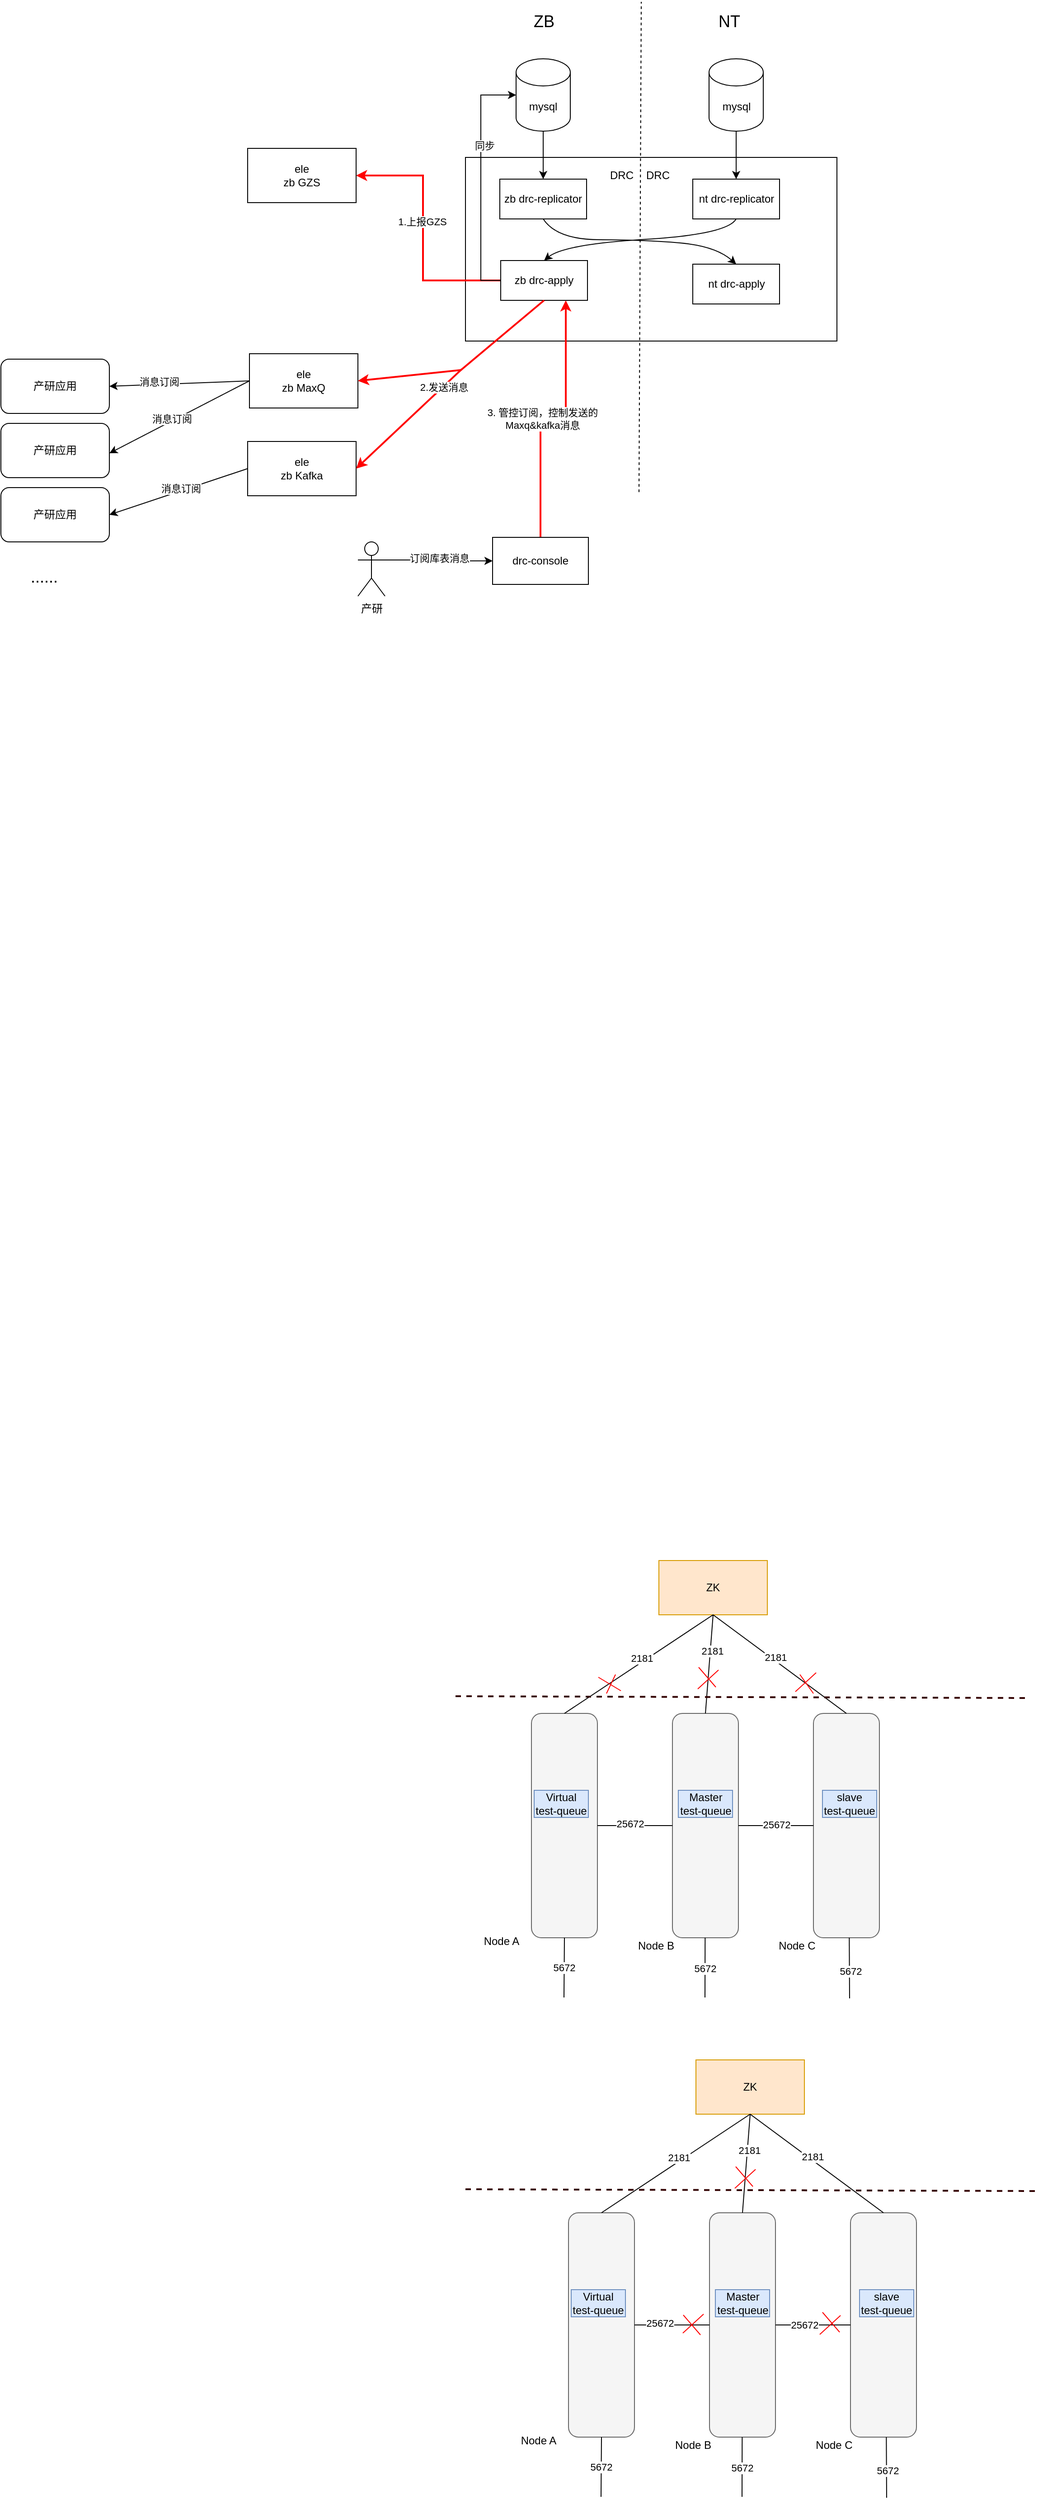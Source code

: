 <mxfile version="21.6.6" type="github" pages="8">
  <diagram id="tZVdQkNVlSuiczO1PlXn" name="drc">
    <mxGraphModel dx="2924" dy="1046" grid="0" gridSize="10" guides="1" tooltips="1" connect="1" arrows="1" fold="1" page="1" pageScale="1" pageWidth="850" pageHeight="1100" math="0" shadow="0">
      <root>
        <mxCell id="0" />
        <mxCell id="1" parent="0" />
        <mxCell id="IP5qzX8eqfFeqldITHWh-11" value="" style="rounded=0;whiteSpace=wrap;html=1;" parent="1" vertex="1">
          <mxGeometry x="124" y="550" width="411" height="203" as="geometry" />
        </mxCell>
        <mxCell id="IP5qzX8eqfFeqldITHWh-21" value="" style="endArrow=classic;html=1;rounded=0;entryX=1;entryY=0.5;entryDx=0;entryDy=0;strokeColor=#FF0000;strokeWidth=2;exitX=0;exitY=0.5;exitDx=0;exitDy=0;" parent="1" source="IP5qzX8eqfFeqldITHWh-8" target="IP5qzX8eqfFeqldITHWh-18" edge="1">
          <mxGeometry width="50" height="50" relative="1" as="geometry">
            <mxPoint x="141" y="687" as="sourcePoint" />
            <mxPoint x="40" y="705" as="targetPoint" />
            <Array as="points">
              <mxPoint x="77" y="686" />
              <mxPoint x="77" y="570" />
            </Array>
          </mxGeometry>
        </mxCell>
        <mxCell id="IP5qzX8eqfFeqldITHWh-22" value="1.上报GZS" style="edgeLabel;html=1;align=center;verticalAlign=middle;resizable=0;points=[];" parent="IP5qzX8eqfFeqldITHWh-21" vertex="1" connectable="0">
          <mxGeometry x="0.098" y="1" relative="1" as="geometry">
            <mxPoint as="offset" />
          </mxGeometry>
        </mxCell>
        <mxCell id="Xhz-UhDPHvrLGyFcu2d3-1" value="" style="rounded=1;whiteSpace=wrap;html=1;fillColor=#f5f5f5;fontColor=#333333;strokeColor=#666666;" parent="1" vertex="1">
          <mxGeometry x="353" y="2270" width="73" height="248" as="geometry" />
        </mxCell>
        <mxCell id="Xhz-UhDPHvrLGyFcu2d3-2" value="" style="rounded=1;whiteSpace=wrap;html=1;fillColor=#f5f5f5;fontColor=#333333;strokeColor=#666666;" parent="1" vertex="1">
          <mxGeometry x="197" y="2270" width="73" height="248" as="geometry" />
        </mxCell>
        <mxCell id="Xhz-UhDPHvrLGyFcu2d3-3" value="" style="rounded=1;whiteSpace=wrap;html=1;fillColor=#f5f5f5;fontColor=#333333;strokeColor=#666666;" parent="1" vertex="1">
          <mxGeometry x="509" y="2270" width="73" height="248" as="geometry" />
        </mxCell>
        <mxCell id="Xhz-UhDPHvrLGyFcu2d3-4" value="Node A" style="text;html=1;strokeColor=none;fillColor=none;align=center;verticalAlign=middle;whiteSpace=wrap;rounded=0;" parent="1" vertex="1">
          <mxGeometry x="134" y="2507" width="60" height="30" as="geometry" />
        </mxCell>
        <mxCell id="Xhz-UhDPHvrLGyFcu2d3-5" value="Node B" style="text;html=1;strokeColor=none;fillColor=none;align=center;verticalAlign=middle;whiteSpace=wrap;rounded=0;" parent="1" vertex="1">
          <mxGeometry x="305" y="2512" width="60" height="30" as="geometry" />
        </mxCell>
        <mxCell id="Xhz-UhDPHvrLGyFcu2d3-6" value="Node C" style="text;html=1;strokeColor=none;fillColor=none;align=center;verticalAlign=middle;whiteSpace=wrap;rounded=0;" parent="1" vertex="1">
          <mxGeometry x="461" y="2512" width="60" height="30" as="geometry" />
        </mxCell>
        <mxCell id="Xhz-UhDPHvrLGyFcu2d3-7" value="Virtual&lt;br&gt;test-queue" style="text;html=1;strokeColor=#6c8ebf;fillColor=#dae8fc;align=center;verticalAlign=middle;whiteSpace=wrap;rounded=0;shadow=0;" parent="1" vertex="1">
          <mxGeometry x="200" y="2355" width="60" height="30" as="geometry" />
        </mxCell>
        <mxCell id="Xhz-UhDPHvrLGyFcu2d3-8" value="Master&lt;br&gt;test-queue" style="text;html=1;strokeColor=#6c8ebf;fillColor=#dae8fc;align=center;verticalAlign=middle;whiteSpace=wrap;rounded=0;" parent="1" vertex="1">
          <mxGeometry x="359.5" y="2355" width="60" height="30" as="geometry" />
        </mxCell>
        <mxCell id="Xhz-UhDPHvrLGyFcu2d3-9" value="slave&lt;br&gt;test-queue" style="text;html=1;strokeColor=#6c8ebf;fillColor=#dae8fc;align=center;verticalAlign=middle;whiteSpace=wrap;rounded=0;" parent="1" vertex="1">
          <mxGeometry x="519" y="2355" width="60" height="30" as="geometry" />
        </mxCell>
        <mxCell id="Xhz-UhDPHvrLGyFcu2d3-10" value="ZK" style="rounded=0;whiteSpace=wrap;html=1;shadow=0;fillColor=#ffe6cc;strokeColor=#d79b00;" parent="1" vertex="1">
          <mxGeometry x="338" y="2101" width="120" height="60" as="geometry" />
        </mxCell>
        <mxCell id="Xhz-UhDPHvrLGyFcu2d3-11" value="" style="endArrow=none;html=1;rounded=0;entryX=0.5;entryY=1;entryDx=0;entryDy=0;exitX=0.5;exitY=0;exitDx=0;exitDy=0;" parent="1" source="Xhz-UhDPHvrLGyFcu2d3-2" target="Xhz-UhDPHvrLGyFcu2d3-10" edge="1">
          <mxGeometry width="50" height="50" relative="1" as="geometry">
            <mxPoint x="126" y="2240" as="sourcePoint" />
            <mxPoint x="176" y="2190" as="targetPoint" />
          </mxGeometry>
        </mxCell>
        <mxCell id="Xhz-UhDPHvrLGyFcu2d3-14" value="2181" style="edgeLabel;html=1;align=center;verticalAlign=middle;resizable=0;points=[];" parent="Xhz-UhDPHvrLGyFcu2d3-11" vertex="1" connectable="0">
          <mxGeometry x="0.066" y="4" relative="1" as="geometry">
            <mxPoint as="offset" />
          </mxGeometry>
        </mxCell>
        <mxCell id="Xhz-UhDPHvrLGyFcu2d3-12" value="" style="endArrow=none;html=1;rounded=0;entryX=0.5;entryY=1;entryDx=0;entryDy=0;exitX=0.5;exitY=0;exitDx=0;exitDy=0;" parent="1" source="Xhz-UhDPHvrLGyFcu2d3-1" target="Xhz-UhDPHvrLGyFcu2d3-10" edge="1">
          <mxGeometry width="50" height="50" relative="1" as="geometry">
            <mxPoint x="242.5" y="2278" as="sourcePoint" />
            <mxPoint x="408" y="2171" as="targetPoint" />
          </mxGeometry>
        </mxCell>
        <mxCell id="Xhz-UhDPHvrLGyFcu2d3-15" value="2181" style="edgeLabel;html=1;align=center;verticalAlign=middle;resizable=0;points=[];" parent="Xhz-UhDPHvrLGyFcu2d3-12" vertex="1" connectable="0">
          <mxGeometry x="0.278" y="-2" relative="1" as="geometry">
            <mxPoint as="offset" />
          </mxGeometry>
        </mxCell>
        <mxCell id="Xhz-UhDPHvrLGyFcu2d3-13" value="" style="endArrow=none;html=1;rounded=0;entryX=0.5;entryY=1;entryDx=0;entryDy=0;exitX=0.5;exitY=0;exitDx=0;exitDy=0;" parent="1" source="Xhz-UhDPHvrLGyFcu2d3-3" target="Xhz-UhDPHvrLGyFcu2d3-10" edge="1">
          <mxGeometry width="50" height="50" relative="1" as="geometry">
            <mxPoint x="399.5" y="2280" as="sourcePoint" />
            <mxPoint x="408" y="2171" as="targetPoint" />
          </mxGeometry>
        </mxCell>
        <mxCell id="Xhz-UhDPHvrLGyFcu2d3-16" value="2181" style="edgeLabel;html=1;align=center;verticalAlign=middle;resizable=0;points=[];" parent="Xhz-UhDPHvrLGyFcu2d3-13" vertex="1" connectable="0">
          <mxGeometry x="0.091" y="-3" relative="1" as="geometry">
            <mxPoint as="offset" />
          </mxGeometry>
        </mxCell>
        <mxCell id="Xhz-UhDPHvrLGyFcu2d3-18" value="" style="endArrow=none;html=1;rounded=0;entryX=0;entryY=0.5;entryDx=0;entryDy=0;exitX=1;exitY=0.5;exitDx=0;exitDy=0;" parent="1" source="Xhz-UhDPHvrLGyFcu2d3-2" target="Xhz-UhDPHvrLGyFcu2d3-1" edge="1">
          <mxGeometry width="50" height="50" relative="1" as="geometry">
            <mxPoint x="275" y="2605" as="sourcePoint" />
            <mxPoint x="325" y="2555" as="targetPoint" />
          </mxGeometry>
        </mxCell>
        <mxCell id="Xhz-UhDPHvrLGyFcu2d3-20" value="25672" style="edgeLabel;html=1;align=center;verticalAlign=middle;resizable=0;points=[];" parent="Xhz-UhDPHvrLGyFcu2d3-18" vertex="1" connectable="0">
          <mxGeometry x="-0.169" y="3" relative="1" as="geometry">
            <mxPoint x="1" y="1" as="offset" />
          </mxGeometry>
        </mxCell>
        <mxCell id="Xhz-UhDPHvrLGyFcu2d3-19" value="" style="endArrow=none;html=1;rounded=0;entryX=0;entryY=0.5;entryDx=0;entryDy=0;exitX=1;exitY=0.5;exitDx=0;exitDy=0;" parent="1" source="Xhz-UhDPHvrLGyFcu2d3-1" target="Xhz-UhDPHvrLGyFcu2d3-3" edge="1">
          <mxGeometry width="50" height="50" relative="1" as="geometry">
            <mxPoint x="665" y="2402" as="sourcePoint" />
            <mxPoint x="748" y="2402" as="targetPoint" />
          </mxGeometry>
        </mxCell>
        <mxCell id="Xhz-UhDPHvrLGyFcu2d3-21" value="25672" style="edgeLabel;html=1;align=center;verticalAlign=middle;resizable=0;points=[];" parent="Xhz-UhDPHvrLGyFcu2d3-19" vertex="1" connectable="0">
          <mxGeometry y="2" relative="1" as="geometry">
            <mxPoint y="1" as="offset" />
          </mxGeometry>
        </mxCell>
        <mxCell id="Xhz-UhDPHvrLGyFcu2d3-22" value="5672" style="endArrow=none;html=1;rounded=0;entryX=0.5;entryY=1;entryDx=0;entryDy=0;" parent="1" target="Xhz-UhDPHvrLGyFcu2d3-2" edge="1">
          <mxGeometry width="50" height="50" relative="1" as="geometry">
            <mxPoint x="233" y="2584" as="sourcePoint" />
            <mxPoint x="255" y="2635" as="targetPoint" />
          </mxGeometry>
        </mxCell>
        <mxCell id="Xhz-UhDPHvrLGyFcu2d3-23" value="" style="endArrow=none;html=1;rounded=0;entryX=0.5;entryY=1;entryDx=0;entryDy=0;" parent="1" edge="1">
          <mxGeometry width="50" height="50" relative="1" as="geometry">
            <mxPoint x="389" y="2584" as="sourcePoint" />
            <mxPoint x="389.16" y="2518" as="targetPoint" />
          </mxGeometry>
        </mxCell>
        <mxCell id="Xhz-UhDPHvrLGyFcu2d3-25" value="5672" style="edgeLabel;html=1;align=center;verticalAlign=middle;resizable=0;points=[];" parent="Xhz-UhDPHvrLGyFcu2d3-23" vertex="1" connectable="0">
          <mxGeometry x="-0.025" relative="1" as="geometry">
            <mxPoint as="offset" />
          </mxGeometry>
        </mxCell>
        <mxCell id="Xhz-UhDPHvrLGyFcu2d3-24" value="" style="endArrow=none;html=1;rounded=0;entryX=0.5;entryY=1;entryDx=0;entryDy=0;" parent="1" edge="1">
          <mxGeometry width="50" height="50" relative="1" as="geometry">
            <mxPoint x="549" y="2585" as="sourcePoint" />
            <mxPoint x="548.66" y="2518" as="targetPoint" />
          </mxGeometry>
        </mxCell>
        <mxCell id="Xhz-UhDPHvrLGyFcu2d3-26" value="5672" style="edgeLabel;html=1;align=center;verticalAlign=middle;resizable=0;points=[];" parent="Xhz-UhDPHvrLGyFcu2d3-24" vertex="1" connectable="0">
          <mxGeometry x="-0.092" y="-1" relative="1" as="geometry">
            <mxPoint as="offset" />
          </mxGeometry>
        </mxCell>
        <mxCell id="Xhz-UhDPHvrLGyFcu2d3-29" value="" style="endArrow=none;html=1;rounded=0;strokeColor=#FF0000;" parent="1" edge="1">
          <mxGeometry width="50" height="50" relative="1" as="geometry">
            <mxPoint x="489" y="2246" as="sourcePoint" />
            <mxPoint x="512" y="2225" as="targetPoint" />
          </mxGeometry>
        </mxCell>
        <mxCell id="Xhz-UhDPHvrLGyFcu2d3-30" value="" style="endArrow=none;html=1;rounded=0;strokeColor=#FF0000;" parent="1" edge="1">
          <mxGeometry width="50" height="50" relative="1" as="geometry">
            <mxPoint x="509" y="2248" as="sourcePoint" />
            <mxPoint x="494" y="2227" as="targetPoint" />
          </mxGeometry>
        </mxCell>
        <mxCell id="Xhz-UhDPHvrLGyFcu2d3-31" value="" style="endArrow=none;html=1;rounded=0;strokeColor=#FF0000;" parent="1" edge="1">
          <mxGeometry width="50" height="50" relative="1" as="geometry">
            <mxPoint x="280" y="2248" as="sourcePoint" />
            <mxPoint x="290" y="2227" as="targetPoint" />
          </mxGeometry>
        </mxCell>
        <mxCell id="Xhz-UhDPHvrLGyFcu2d3-32" value="" style="endArrow=none;html=1;rounded=0;strokeColor=#FF0000;" parent="1" edge="1">
          <mxGeometry width="50" height="50" relative="1" as="geometry">
            <mxPoint x="296" y="2245" as="sourcePoint" />
            <mxPoint x="271" y="2230" as="targetPoint" />
          </mxGeometry>
        </mxCell>
        <mxCell id="Xhz-UhDPHvrLGyFcu2d3-33" value="" style="endArrow=none;html=1;rounded=0;strokeColor=#330000;dashed=1;strokeWidth=2;" parent="1" edge="1">
          <mxGeometry width="50" height="50" relative="1" as="geometry">
            <mxPoint x="113" y="2251" as="sourcePoint" />
            <mxPoint x="749" y="2253" as="targetPoint" />
          </mxGeometry>
        </mxCell>
        <mxCell id="Xhz-UhDPHvrLGyFcu2d3-34" value="" style="endArrow=none;html=1;rounded=0;strokeColor=#FF0000;" parent="1" edge="1">
          <mxGeometry width="50" height="50" relative="1" as="geometry">
            <mxPoint x="381" y="2243" as="sourcePoint" />
            <mxPoint x="404" y="2222" as="targetPoint" />
          </mxGeometry>
        </mxCell>
        <mxCell id="Xhz-UhDPHvrLGyFcu2d3-35" value="" style="endArrow=none;html=1;rounded=0;strokeColor=#FF0000;" parent="1" edge="1">
          <mxGeometry width="50" height="50" relative="1" as="geometry">
            <mxPoint x="401" y="2241" as="sourcePoint" />
            <mxPoint x="382" y="2219" as="targetPoint" />
          </mxGeometry>
        </mxCell>
        <mxCell id="Xhz-UhDPHvrLGyFcu2d3-36" value="" style="rounded=1;whiteSpace=wrap;html=1;fillColor=#f5f5f5;fontColor=#333333;strokeColor=#666666;" parent="1" vertex="1">
          <mxGeometry x="394" y="2822" width="73" height="248" as="geometry" />
        </mxCell>
        <mxCell id="Xhz-UhDPHvrLGyFcu2d3-37" value="" style="rounded=1;whiteSpace=wrap;html=1;fillColor=#f5f5f5;fontColor=#333333;strokeColor=#666666;" parent="1" vertex="1">
          <mxGeometry x="238" y="2822" width="73" height="248" as="geometry" />
        </mxCell>
        <mxCell id="Xhz-UhDPHvrLGyFcu2d3-38" value="" style="rounded=1;whiteSpace=wrap;html=1;fillColor=#f5f5f5;fontColor=#333333;strokeColor=#666666;" parent="1" vertex="1">
          <mxGeometry x="550" y="2822" width="73" height="248" as="geometry" />
        </mxCell>
        <mxCell id="Xhz-UhDPHvrLGyFcu2d3-39" value="Node A" style="text;html=1;strokeColor=none;fillColor=none;align=center;verticalAlign=middle;whiteSpace=wrap;rounded=0;" parent="1" vertex="1">
          <mxGeometry x="175" y="3059" width="60" height="30" as="geometry" />
        </mxCell>
        <mxCell id="Xhz-UhDPHvrLGyFcu2d3-40" value="Node B" style="text;html=1;strokeColor=none;fillColor=none;align=center;verticalAlign=middle;whiteSpace=wrap;rounded=0;" parent="1" vertex="1">
          <mxGeometry x="346" y="3064" width="60" height="30" as="geometry" />
        </mxCell>
        <mxCell id="Xhz-UhDPHvrLGyFcu2d3-41" value="Node C" style="text;html=1;strokeColor=none;fillColor=none;align=center;verticalAlign=middle;whiteSpace=wrap;rounded=0;" parent="1" vertex="1">
          <mxGeometry x="502" y="3064" width="60" height="30" as="geometry" />
        </mxCell>
        <mxCell id="Xhz-UhDPHvrLGyFcu2d3-42" value="Virtual&lt;br&gt;test-queue" style="text;html=1;strokeColor=#6c8ebf;fillColor=#dae8fc;align=center;verticalAlign=middle;whiteSpace=wrap;rounded=0;shadow=0;" parent="1" vertex="1">
          <mxGeometry x="241" y="2907" width="60" height="30" as="geometry" />
        </mxCell>
        <mxCell id="Xhz-UhDPHvrLGyFcu2d3-43" value="Master&lt;br&gt;test-queue" style="text;html=1;strokeColor=#6c8ebf;fillColor=#dae8fc;align=center;verticalAlign=middle;whiteSpace=wrap;rounded=0;" parent="1" vertex="1">
          <mxGeometry x="400.5" y="2907" width="60" height="30" as="geometry" />
        </mxCell>
        <mxCell id="Xhz-UhDPHvrLGyFcu2d3-44" value="slave&lt;br&gt;test-queue" style="text;html=1;strokeColor=#6c8ebf;fillColor=#dae8fc;align=center;verticalAlign=middle;whiteSpace=wrap;rounded=0;" parent="1" vertex="1">
          <mxGeometry x="560" y="2907" width="60" height="30" as="geometry" />
        </mxCell>
        <mxCell id="Xhz-UhDPHvrLGyFcu2d3-45" value="ZK" style="rounded=0;whiteSpace=wrap;html=1;shadow=0;fillColor=#ffe6cc;strokeColor=#d79b00;" parent="1" vertex="1">
          <mxGeometry x="379" y="2653" width="120" height="60" as="geometry" />
        </mxCell>
        <mxCell id="Xhz-UhDPHvrLGyFcu2d3-46" value="" style="endArrow=none;html=1;rounded=0;entryX=0.5;entryY=1;entryDx=0;entryDy=0;exitX=0.5;exitY=0;exitDx=0;exitDy=0;" parent="1" source="Xhz-UhDPHvrLGyFcu2d3-37" target="Xhz-UhDPHvrLGyFcu2d3-45" edge="1">
          <mxGeometry width="50" height="50" relative="1" as="geometry">
            <mxPoint x="167" y="2792" as="sourcePoint" />
            <mxPoint x="217" y="2742" as="targetPoint" />
          </mxGeometry>
        </mxCell>
        <mxCell id="Xhz-UhDPHvrLGyFcu2d3-47" value="2181" style="edgeLabel;html=1;align=center;verticalAlign=middle;resizable=0;points=[];" parent="Xhz-UhDPHvrLGyFcu2d3-46" vertex="1" connectable="0">
          <mxGeometry x="0.066" y="4" relative="1" as="geometry">
            <mxPoint as="offset" />
          </mxGeometry>
        </mxCell>
        <mxCell id="Xhz-UhDPHvrLGyFcu2d3-48" value="" style="endArrow=none;html=1;rounded=0;entryX=0.5;entryY=1;entryDx=0;entryDy=0;exitX=0.5;exitY=0;exitDx=0;exitDy=0;" parent="1" source="Xhz-UhDPHvrLGyFcu2d3-36" target="Xhz-UhDPHvrLGyFcu2d3-45" edge="1">
          <mxGeometry width="50" height="50" relative="1" as="geometry">
            <mxPoint x="283.5" y="2830" as="sourcePoint" />
            <mxPoint x="449" y="2723" as="targetPoint" />
          </mxGeometry>
        </mxCell>
        <mxCell id="Xhz-UhDPHvrLGyFcu2d3-49" value="2181" style="edgeLabel;html=1;align=center;verticalAlign=middle;resizable=0;points=[];" parent="Xhz-UhDPHvrLGyFcu2d3-48" vertex="1" connectable="0">
          <mxGeometry x="0.278" y="-2" relative="1" as="geometry">
            <mxPoint as="offset" />
          </mxGeometry>
        </mxCell>
        <mxCell id="Xhz-UhDPHvrLGyFcu2d3-50" value="" style="endArrow=none;html=1;rounded=0;entryX=0.5;entryY=1;entryDx=0;entryDy=0;exitX=0.5;exitY=0;exitDx=0;exitDy=0;" parent="1" source="Xhz-UhDPHvrLGyFcu2d3-38" target="Xhz-UhDPHvrLGyFcu2d3-45" edge="1">
          <mxGeometry width="50" height="50" relative="1" as="geometry">
            <mxPoint x="440.5" y="2832" as="sourcePoint" />
            <mxPoint x="449" y="2723" as="targetPoint" />
          </mxGeometry>
        </mxCell>
        <mxCell id="Xhz-UhDPHvrLGyFcu2d3-51" value="2181" style="edgeLabel;html=1;align=center;verticalAlign=middle;resizable=0;points=[];" parent="Xhz-UhDPHvrLGyFcu2d3-50" vertex="1" connectable="0">
          <mxGeometry x="0.091" y="-3" relative="1" as="geometry">
            <mxPoint as="offset" />
          </mxGeometry>
        </mxCell>
        <mxCell id="Xhz-UhDPHvrLGyFcu2d3-52" value="" style="endArrow=none;html=1;rounded=0;entryX=0;entryY=0.5;entryDx=0;entryDy=0;exitX=1;exitY=0.5;exitDx=0;exitDy=0;" parent="1" source="Xhz-UhDPHvrLGyFcu2d3-37" target="Xhz-UhDPHvrLGyFcu2d3-36" edge="1">
          <mxGeometry width="50" height="50" relative="1" as="geometry">
            <mxPoint x="316" y="3157" as="sourcePoint" />
            <mxPoint x="366" y="3107" as="targetPoint" />
          </mxGeometry>
        </mxCell>
        <mxCell id="Xhz-UhDPHvrLGyFcu2d3-53" value="25672" style="edgeLabel;html=1;align=center;verticalAlign=middle;resizable=0;points=[];" parent="Xhz-UhDPHvrLGyFcu2d3-52" vertex="1" connectable="0">
          <mxGeometry x="-0.169" y="3" relative="1" as="geometry">
            <mxPoint x="-7" y="1" as="offset" />
          </mxGeometry>
        </mxCell>
        <mxCell id="Xhz-UhDPHvrLGyFcu2d3-54" value="" style="endArrow=none;html=1;rounded=0;entryX=0;entryY=0.5;entryDx=0;entryDy=0;exitX=1;exitY=0.5;exitDx=0;exitDy=0;" parent="1" source="Xhz-UhDPHvrLGyFcu2d3-36" target="Xhz-UhDPHvrLGyFcu2d3-38" edge="1">
          <mxGeometry width="50" height="50" relative="1" as="geometry">
            <mxPoint x="706" y="2954" as="sourcePoint" />
            <mxPoint x="789" y="2954" as="targetPoint" />
          </mxGeometry>
        </mxCell>
        <mxCell id="Xhz-UhDPHvrLGyFcu2d3-55" value="25672" style="edgeLabel;html=1;align=center;verticalAlign=middle;resizable=0;points=[];" parent="Xhz-UhDPHvrLGyFcu2d3-54" vertex="1" connectable="0">
          <mxGeometry y="2" relative="1" as="geometry">
            <mxPoint x="-10" y="2" as="offset" />
          </mxGeometry>
        </mxCell>
        <mxCell id="Xhz-UhDPHvrLGyFcu2d3-56" value="5672" style="endArrow=none;html=1;rounded=0;entryX=0.5;entryY=1;entryDx=0;entryDy=0;" parent="1" target="Xhz-UhDPHvrLGyFcu2d3-37" edge="1">
          <mxGeometry width="50" height="50" relative="1" as="geometry">
            <mxPoint x="274" y="3136" as="sourcePoint" />
            <mxPoint x="296" y="3187" as="targetPoint" />
          </mxGeometry>
        </mxCell>
        <mxCell id="Xhz-UhDPHvrLGyFcu2d3-57" value="" style="endArrow=none;html=1;rounded=0;entryX=0.5;entryY=1;entryDx=0;entryDy=0;" parent="1" edge="1">
          <mxGeometry width="50" height="50" relative="1" as="geometry">
            <mxPoint x="430" y="3136" as="sourcePoint" />
            <mxPoint x="430.16" y="3070" as="targetPoint" />
          </mxGeometry>
        </mxCell>
        <mxCell id="Xhz-UhDPHvrLGyFcu2d3-58" value="5672" style="edgeLabel;html=1;align=center;verticalAlign=middle;resizable=0;points=[];" parent="Xhz-UhDPHvrLGyFcu2d3-57" vertex="1" connectable="0">
          <mxGeometry x="-0.025" relative="1" as="geometry">
            <mxPoint as="offset" />
          </mxGeometry>
        </mxCell>
        <mxCell id="Xhz-UhDPHvrLGyFcu2d3-59" value="" style="endArrow=none;html=1;rounded=0;entryX=0.5;entryY=1;entryDx=0;entryDy=0;" parent="1" edge="1">
          <mxGeometry width="50" height="50" relative="1" as="geometry">
            <mxPoint x="590" y="3137" as="sourcePoint" />
            <mxPoint x="589.66" y="3070" as="targetPoint" />
          </mxGeometry>
        </mxCell>
        <mxCell id="Xhz-UhDPHvrLGyFcu2d3-60" value="5672" style="edgeLabel;html=1;align=center;verticalAlign=middle;resizable=0;points=[];" parent="Xhz-UhDPHvrLGyFcu2d3-59" vertex="1" connectable="0">
          <mxGeometry x="-0.092" y="-1" relative="1" as="geometry">
            <mxPoint as="offset" />
          </mxGeometry>
        </mxCell>
        <mxCell id="Xhz-UhDPHvrLGyFcu2d3-65" value="" style="endArrow=none;html=1;rounded=0;strokeColor=#330000;dashed=1;strokeWidth=2;" parent="1" edge="1">
          <mxGeometry width="50" height="50" relative="1" as="geometry">
            <mxPoint x="124" y="2796" as="sourcePoint" />
            <mxPoint x="760.0" y="2798" as="targetPoint" />
          </mxGeometry>
        </mxCell>
        <mxCell id="Xhz-UhDPHvrLGyFcu2d3-66" value="" style="endArrow=none;html=1;rounded=0;strokeColor=#FF0000;" parent="1" edge="1">
          <mxGeometry width="50" height="50" relative="1" as="geometry">
            <mxPoint x="422" y="2795" as="sourcePoint" />
            <mxPoint x="445" y="2774" as="targetPoint" />
          </mxGeometry>
        </mxCell>
        <mxCell id="Xhz-UhDPHvrLGyFcu2d3-67" value="" style="endArrow=none;html=1;rounded=0;strokeColor=#FF0000;" parent="1" edge="1">
          <mxGeometry width="50" height="50" relative="1" as="geometry">
            <mxPoint x="442" y="2793" as="sourcePoint" />
            <mxPoint x="423" y="2771" as="targetPoint" />
          </mxGeometry>
        </mxCell>
        <mxCell id="Xhz-UhDPHvrLGyFcu2d3-68" value="" style="endArrow=none;html=1;rounded=0;strokeColor=#FF0000;" parent="1" edge="1">
          <mxGeometry width="50" height="50" relative="1" as="geometry">
            <mxPoint x="538" y="2954" as="sourcePoint" />
            <mxPoint x="519" y="2932" as="targetPoint" />
          </mxGeometry>
        </mxCell>
        <mxCell id="Xhz-UhDPHvrLGyFcu2d3-69" value="" style="endArrow=none;html=1;rounded=0;strokeColor=#FF0000;" parent="1" edge="1">
          <mxGeometry width="50" height="50" relative="1" as="geometry">
            <mxPoint x="516" y="2956.5" as="sourcePoint" />
            <mxPoint x="539" y="2935.5" as="targetPoint" />
          </mxGeometry>
        </mxCell>
        <mxCell id="Xhz-UhDPHvrLGyFcu2d3-70" value="" style="endArrow=none;html=1;rounded=0;strokeColor=#FF0000;" parent="1" edge="1">
          <mxGeometry width="50" height="50" relative="1" as="geometry">
            <mxPoint x="364.5" y="2955" as="sourcePoint" />
            <mxPoint x="387.5" y="2934" as="targetPoint" />
          </mxGeometry>
        </mxCell>
        <mxCell id="Xhz-UhDPHvrLGyFcu2d3-71" value="" style="endArrow=none;html=1;rounded=0;strokeColor=#FF0000;" parent="1" edge="1">
          <mxGeometry width="50" height="50" relative="1" as="geometry">
            <mxPoint x="384" y="2957" as="sourcePoint" />
            <mxPoint x="365" y="2935" as="targetPoint" />
          </mxGeometry>
        </mxCell>
        <mxCell id="IP5qzX8eqfFeqldITHWh-1" value="mysql" style="shape=cylinder3;whiteSpace=wrap;html=1;boundedLbl=1;backgroundOutline=1;size=15;" parent="1" vertex="1">
          <mxGeometry x="180" y="441" width="60" height="80" as="geometry" />
        </mxCell>
        <mxCell id="IP5qzX8eqfFeqldITHWh-2" value="mysql" style="shape=cylinder3;whiteSpace=wrap;html=1;boundedLbl=1;backgroundOutline=1;size=15;" parent="1" vertex="1">
          <mxGeometry x="393.5" y="441" width="60" height="80" as="geometry" />
        </mxCell>
        <mxCell id="IP5qzX8eqfFeqldITHWh-4" value="" style="endArrow=none;dashed=1;html=1;rounded=0;" parent="1" edge="1">
          <mxGeometry width="50" height="50" relative="1" as="geometry">
            <mxPoint x="316" y="920" as="sourcePoint" />
            <mxPoint x="318.5" y="378" as="targetPoint" />
          </mxGeometry>
        </mxCell>
        <mxCell id="IP5qzX8eqfFeqldITHWh-5" value="&lt;font style=&quot;font-size: 18px;&quot;&gt;ZB&lt;/font&gt;" style="text;html=1;strokeColor=none;fillColor=none;align=center;verticalAlign=middle;whiteSpace=wrap;rounded=0;" parent="1" vertex="1">
          <mxGeometry x="172" y="376" width="78" height="48" as="geometry" />
        </mxCell>
        <mxCell id="IP5qzX8eqfFeqldITHWh-6" value="&lt;font style=&quot;font-size: 18px;&quot;&gt;NT&lt;/font&gt;" style="text;html=1;strokeColor=none;fillColor=none;align=center;verticalAlign=middle;whiteSpace=wrap;rounded=0;" parent="1" vertex="1">
          <mxGeometry x="377" y="376" width="78" height="48" as="geometry" />
        </mxCell>
        <mxCell id="IP5qzX8eqfFeqldITHWh-7" value="zb drc-replicator" style="rounded=0;whiteSpace=wrap;html=1;" parent="1" vertex="1">
          <mxGeometry x="162" y="574" width="96" height="44" as="geometry" />
        </mxCell>
        <mxCell id="IP5qzX8eqfFeqldITHWh-8" value="zb drc-apply" style="rounded=0;whiteSpace=wrap;html=1;" parent="1" vertex="1">
          <mxGeometry x="163" y="664" width="96" height="44" as="geometry" />
        </mxCell>
        <mxCell id="IP5qzX8eqfFeqldITHWh-9" value="nt drc-replicator" style="rounded=0;whiteSpace=wrap;html=1;" parent="1" vertex="1">
          <mxGeometry x="375.5" y="574" width="96" height="44" as="geometry" />
        </mxCell>
        <mxCell id="IP5qzX8eqfFeqldITHWh-10" value="nt drc-apply" style="rounded=0;whiteSpace=wrap;html=1;" parent="1" vertex="1">
          <mxGeometry x="375.5" y="668" width="96" height="44" as="geometry" />
        </mxCell>
        <mxCell id="IP5qzX8eqfFeqldITHWh-12" value="DRC" style="text;html=1;strokeColor=none;fillColor=none;align=center;verticalAlign=middle;whiteSpace=wrap;rounded=0;" parent="1" vertex="1">
          <mxGeometry x="267" y="555" width="60" height="30" as="geometry" />
        </mxCell>
        <mxCell id="IP5qzX8eqfFeqldITHWh-13" value="DRC" style="text;html=1;strokeColor=none;fillColor=none;align=center;verticalAlign=middle;whiteSpace=wrap;rounded=0;" parent="1" vertex="1">
          <mxGeometry x="307" y="555" width="60" height="30" as="geometry" />
        </mxCell>
        <mxCell id="IP5qzX8eqfFeqldITHWh-14" value="" style="endArrow=classic;html=1;rounded=0;entryX=0.5;entryY=0;entryDx=0;entryDy=0;exitX=0.5;exitY=1;exitDx=0;exitDy=0;exitPerimeter=0;" parent="1" source="IP5qzX8eqfFeqldITHWh-1" target="IP5qzX8eqfFeqldITHWh-7" edge="1">
          <mxGeometry width="50" height="50" relative="1" as="geometry">
            <mxPoint x="210.5" y="527" as="sourcePoint" />
            <mxPoint x="213" y="576" as="targetPoint" />
          </mxGeometry>
        </mxCell>
        <mxCell id="IP5qzX8eqfFeqldITHWh-15" value="" style="endArrow=classic;html=1;rounded=0;entryX=0.5;entryY=0;entryDx=0;entryDy=0;exitX=0.5;exitY=1;exitDx=0;exitDy=0;exitPerimeter=0;" parent="1" source="IP5qzX8eqfFeqldITHWh-2" target="IP5qzX8eqfFeqldITHWh-9" edge="1">
          <mxGeometry width="50" height="50" relative="1" as="geometry">
            <mxPoint x="417" y="525" as="sourcePoint" />
            <mxPoint x="417" y="578" as="targetPoint" />
          </mxGeometry>
        </mxCell>
        <mxCell id="IP5qzX8eqfFeqldITHWh-16" value="" style="curved=1;endArrow=classic;html=1;rounded=0;exitX=0.5;exitY=1;exitDx=0;exitDy=0;entryX=0.5;entryY=0;entryDx=0;entryDy=0;" parent="1" source="IP5qzX8eqfFeqldITHWh-9" target="IP5qzX8eqfFeqldITHWh-8" edge="1">
          <mxGeometry width="50" height="50" relative="1" as="geometry">
            <mxPoint x="512" y="894" as="sourcePoint" />
            <mxPoint x="562" y="844" as="targetPoint" />
            <Array as="points">
              <mxPoint x="414" y="635" />
              <mxPoint x="233" y="646" />
            </Array>
          </mxGeometry>
        </mxCell>
        <mxCell id="IP5qzX8eqfFeqldITHWh-17" value="" style="curved=1;endArrow=classic;html=1;rounded=0;exitX=0.5;exitY=1;exitDx=0;exitDy=0;entryX=0.5;entryY=0;entryDx=0;entryDy=0;" parent="1" source="IP5qzX8eqfFeqldITHWh-7" target="IP5qzX8eqfFeqldITHWh-10" edge="1">
          <mxGeometry width="50" height="50" relative="1" as="geometry">
            <mxPoint x="434" y="628" as="sourcePoint" />
            <mxPoint x="221" y="674" as="targetPoint" />
            <Array as="points">
              <mxPoint x="225" y="641" />
              <mxPoint x="321" y="641" />
              <mxPoint x="401" y="648" />
            </Array>
          </mxGeometry>
        </mxCell>
        <mxCell id="IP5qzX8eqfFeqldITHWh-18" value="ele&lt;br&gt;zb GZS" style="rounded=0;whiteSpace=wrap;html=1;" parent="1" vertex="1">
          <mxGeometry x="-117" y="540" width="120" height="60" as="geometry" />
        </mxCell>
        <mxCell id="IP5qzX8eqfFeqldITHWh-19" value="" style="endArrow=classic;html=1;rounded=0;exitX=0;exitY=0.5;exitDx=0;exitDy=0;entryX=0;entryY=0.5;entryDx=0;entryDy=0;entryPerimeter=0;" parent="1" source="IP5qzX8eqfFeqldITHWh-8" target="IP5qzX8eqfFeqldITHWh-1" edge="1">
          <mxGeometry width="50" height="50" relative="1" as="geometry">
            <mxPoint x="71" y="538" as="sourcePoint" />
            <mxPoint x="121" y="488" as="targetPoint" />
            <Array as="points">
              <mxPoint x="141" y="686" />
              <mxPoint x="141" y="481" />
            </Array>
          </mxGeometry>
        </mxCell>
        <mxCell id="IP5qzX8eqfFeqldITHWh-20" value="同步" style="edgeLabel;html=1;align=center;verticalAlign=middle;resizable=0;points=[];" parent="IP5qzX8eqfFeqldITHWh-19" vertex="1" connectable="0">
          <mxGeometry x="0.287" y="-3" relative="1" as="geometry">
            <mxPoint x="1" as="offset" />
          </mxGeometry>
        </mxCell>
        <mxCell id="IP5qzX8eqfFeqldITHWh-23" value="ele&lt;br&gt;zb MaxQ" style="rounded=0;whiteSpace=wrap;html=1;" parent="1" vertex="1">
          <mxGeometry x="-115" y="767" width="120" height="60" as="geometry" />
        </mxCell>
        <mxCell id="IP5qzX8eqfFeqldITHWh-24" value="ele&lt;br&gt;zb Kafka" style="rounded=0;whiteSpace=wrap;html=1;" parent="1" vertex="1">
          <mxGeometry x="-117" y="864" width="120" height="60" as="geometry" />
        </mxCell>
        <mxCell id="IP5qzX8eqfFeqldITHWh-25" value="" style="endArrow=classic;html=1;rounded=0;entryX=1;entryY=0.5;entryDx=0;entryDy=0;exitX=0.5;exitY=1;exitDx=0;exitDy=0;strokeWidth=2;strokeColor=#FF0000;" parent="1" source="IP5qzX8eqfFeqldITHWh-8" target="IP5qzX8eqfFeqldITHWh-23" edge="1">
          <mxGeometry width="50" height="50" relative="1" as="geometry">
            <mxPoint x="162" y="870" as="sourcePoint" />
            <mxPoint x="212" y="820" as="targetPoint" />
            <Array as="points">
              <mxPoint x="119" y="785" />
            </Array>
          </mxGeometry>
        </mxCell>
        <mxCell id="IP5qzX8eqfFeqldITHWh-27" value="" style="endArrow=classic;html=1;rounded=0;entryX=1;entryY=0.5;entryDx=0;entryDy=0;strokeWidth=2;strokeColor=#FF0000;" parent="1" target="IP5qzX8eqfFeqldITHWh-24" edge="1">
          <mxGeometry width="50" height="50" relative="1" as="geometry">
            <mxPoint x="120" y="784" as="sourcePoint" />
            <mxPoint x="17" y="899" as="targetPoint" />
          </mxGeometry>
        </mxCell>
        <mxCell id="IP5qzX8eqfFeqldITHWh-28" value="2.发送消息" style="edgeLabel;html=1;align=center;verticalAlign=middle;resizable=0;points=[];" parent="IP5qzX8eqfFeqldITHWh-27" vertex="1" connectable="0">
          <mxGeometry x="-0.842" y="1" relative="1" as="geometry">
            <mxPoint x="-12" y="10" as="offset" />
          </mxGeometry>
        </mxCell>
        <mxCell id="IP5qzX8eqfFeqldITHWh-30" value="产研应用" style="rounded=1;whiteSpace=wrap;html=1;" parent="1" vertex="1">
          <mxGeometry x="-390" y="773" width="120" height="60" as="geometry" />
        </mxCell>
        <mxCell id="IP5qzX8eqfFeqldITHWh-31" value="产研应用" style="rounded=1;whiteSpace=wrap;html=1;" parent="1" vertex="1">
          <mxGeometry x="-390" y="844" width="120" height="60" as="geometry" />
        </mxCell>
        <mxCell id="IP5qzX8eqfFeqldITHWh-32" value="产研应用" style="rounded=1;whiteSpace=wrap;html=1;" parent="1" vertex="1">
          <mxGeometry x="-390" y="915" width="120" height="60" as="geometry" />
        </mxCell>
        <mxCell id="IP5qzX8eqfFeqldITHWh-33" value="&lt;font style=&quot;font-size: 18px;&quot;&gt;......&lt;/font&gt;" style="text;html=1;strokeColor=none;fillColor=none;align=center;verticalAlign=middle;whiteSpace=wrap;rounded=0;" parent="1" vertex="1">
          <mxGeometry x="-372" y="999" width="60" height="30" as="geometry" />
        </mxCell>
        <mxCell id="IP5qzX8eqfFeqldITHWh-34" value="" style="endArrow=classic;html=1;rounded=0;entryX=1;entryY=0.5;entryDx=0;entryDy=0;exitX=0;exitY=0.5;exitDx=0;exitDy=0;" parent="1" source="IP5qzX8eqfFeqldITHWh-23" target="IP5qzX8eqfFeqldITHWh-30" edge="1">
          <mxGeometry width="50" height="50" relative="1" as="geometry">
            <mxPoint x="-205" y="995" as="sourcePoint" />
            <mxPoint x="-155" y="945" as="targetPoint" />
          </mxGeometry>
        </mxCell>
        <mxCell id="IP5qzX8eqfFeqldITHWh-38" value="消息订阅" style="edgeLabel;html=1;align=center;verticalAlign=middle;resizable=0;points=[];" parent="IP5qzX8eqfFeqldITHWh-34" vertex="1" connectable="0">
          <mxGeometry x="0.289" y="-3" relative="1" as="geometry">
            <mxPoint as="offset" />
          </mxGeometry>
        </mxCell>
        <mxCell id="IP5qzX8eqfFeqldITHWh-35" value="" style="endArrow=classic;html=1;rounded=0;entryX=1;entryY=0.5;entryDx=0;entryDy=0;exitX=0;exitY=0.5;exitDx=0;exitDy=0;" parent="1" source="IP5qzX8eqfFeqldITHWh-23" edge="1">
          <mxGeometry width="50" height="50" relative="1" as="geometry">
            <mxPoint x="-115" y="871" as="sourcePoint" />
            <mxPoint x="-270" y="877" as="targetPoint" />
          </mxGeometry>
        </mxCell>
        <mxCell id="IP5qzX8eqfFeqldITHWh-37" value="消息订阅" style="edgeLabel;html=1;align=center;verticalAlign=middle;resizable=0;points=[];" parent="IP5qzX8eqfFeqldITHWh-35" vertex="1" connectable="0">
          <mxGeometry x="0.107" y="-3" relative="1" as="geometry">
            <mxPoint x="1" as="offset" />
          </mxGeometry>
        </mxCell>
        <mxCell id="IP5qzX8eqfFeqldITHWh-36" value="" style="endArrow=classic;html=1;rounded=0;entryX=1;entryY=0.5;entryDx=0;entryDy=0;exitX=0;exitY=0.5;exitDx=0;exitDy=0;" parent="1" source="IP5qzX8eqfFeqldITHWh-24" edge="1">
          <mxGeometry width="50" height="50" relative="1" as="geometry">
            <mxPoint x="-115" y="890" as="sourcePoint" />
            <mxPoint x="-270" y="945" as="targetPoint" />
          </mxGeometry>
        </mxCell>
        <mxCell id="IP5qzX8eqfFeqldITHWh-39" value="消息订阅" style="edgeLabel;html=1;align=center;verticalAlign=middle;resizable=0;points=[];" parent="IP5qzX8eqfFeqldITHWh-36" vertex="1" connectable="0">
          <mxGeometry x="-0.043" y="-3" relative="1" as="geometry">
            <mxPoint as="offset" />
          </mxGeometry>
        </mxCell>
        <mxCell id="IP5qzX8eqfFeqldITHWh-44" style="edgeStyle=orthogonalEdgeStyle;rounded=0;orthogonalLoop=1;jettySize=auto;html=1;exitX=1;exitY=0.333;exitDx=0;exitDy=0;exitPerimeter=0;entryX=0;entryY=0.5;entryDx=0;entryDy=0;" parent="1" source="IP5qzX8eqfFeqldITHWh-40" target="IP5qzX8eqfFeqldITHWh-43" edge="1">
          <mxGeometry relative="1" as="geometry" />
        </mxCell>
        <mxCell id="IP5qzX8eqfFeqldITHWh-45" value="订阅库表消息" style="edgeLabel;html=1;align=center;verticalAlign=middle;resizable=0;points=[];" parent="IP5qzX8eqfFeqldITHWh-44" vertex="1" connectable="0">
          <mxGeometry x="-0.21" y="-1" relative="1" as="geometry">
            <mxPoint x="12" y="-3" as="offset" />
          </mxGeometry>
        </mxCell>
        <mxCell id="IP5qzX8eqfFeqldITHWh-40" value="产研" style="shape=umlActor;verticalLabelPosition=bottom;verticalAlign=top;html=1;outlineConnect=0;" parent="1" vertex="1">
          <mxGeometry x="5" y="975" width="30" height="60" as="geometry" />
        </mxCell>
        <mxCell id="IP5qzX8eqfFeqldITHWh-46" style="edgeStyle=orthogonalEdgeStyle;rounded=0;orthogonalLoop=1;jettySize=auto;html=1;exitX=0.5;exitY=0;exitDx=0;exitDy=0;entryX=0.75;entryY=1;entryDx=0;entryDy=0;strokeWidth=2;strokeColor=#FF0000;" parent="1" source="IP5qzX8eqfFeqldITHWh-43" target="IP5qzX8eqfFeqldITHWh-8" edge="1">
          <mxGeometry relative="1" as="geometry" />
        </mxCell>
        <mxCell id="IP5qzX8eqfFeqldITHWh-47" value="3. 管控订阅，控制发送的&lt;br&gt;Maxq&amp;amp;kafka消息" style="edgeLabel;html=1;align=center;verticalAlign=middle;resizable=0;points=[];" parent="IP5qzX8eqfFeqldITHWh-46" vertex="1" connectable="0">
          <mxGeometry x="-0.085" relative="1" as="geometry">
            <mxPoint as="offset" />
          </mxGeometry>
        </mxCell>
        <mxCell id="IP5qzX8eqfFeqldITHWh-43" value="&lt;font style=&quot;font-size: 12px;&quot;&gt;drc-console&lt;/font&gt;" style="rounded=0;whiteSpace=wrap;html=1;" parent="1" vertex="1">
          <mxGeometry x="154" y="970" width="106" height="52" as="geometry" />
        </mxCell>
      </root>
    </mxGraphModel>
  </diagram>
  <diagram id="s1yX-NHkP_tCqTWwaDIq" name="DTS">
    <mxGraphModel dx="2790" dy="947" grid="0" gridSize="10" guides="1" tooltips="1" connect="1" arrows="1" fold="1" page="1" pageScale="1" pageWidth="850" pageHeight="1100" math="0" shadow="0">
      <root>
        <mxCell id="0" />
        <mxCell id="1" parent="0" />
        <mxCell id="AVUZTdgCklkHNMjA0ttk-10" value="" style="rounded=0;whiteSpace=wrap;html=1;fillColor=#d5e8d4;strokeColor=#82b366;" parent="1" vertex="1">
          <mxGeometry x="150" y="390" width="740" height="270" as="geometry" />
        </mxCell>
        <mxCell id="AVUZTdgCklkHNMjA0ttk-37" style="edgeStyle=orthogonalEdgeStyle;rounded=0;orthogonalLoop=1;jettySize=auto;html=1;exitX=0.5;exitY=1;exitDx=0;exitDy=0;exitPerimeter=0;entryX=0;entryY=0.5;entryDx=0;entryDy=0;" parent="1" source="AVUZTdgCklkHNMjA0ttk-1" target="AVUZTdgCklkHNMjA0ttk-6" edge="1">
          <mxGeometry relative="1" as="geometry">
            <Array as="points">
              <mxPoint x="245" y="350" />
              <mxPoint x="160" y="350" />
              <mxPoint x="160" y="565" />
            </Array>
          </mxGeometry>
        </mxCell>
        <mxCell id="AVUZTdgCklkHNMjA0ttk-1" value="PolarDB&lt;br&gt;mysql" style="shape=cylinder3;whiteSpace=wrap;html=1;boundedLbl=1;backgroundOutline=1;size=15;" parent="1" vertex="1">
          <mxGeometry x="215" y="230" width="60" height="80" as="geometry" />
        </mxCell>
        <mxCell id="AVUZTdgCklkHNMjA0ttk-2" value="PolarDB&lt;br&gt;mysql" style="shape=cylinder3;whiteSpace=wrap;html=1;boundedLbl=1;backgroundOutline=1;size=15;" parent="1" vertex="1">
          <mxGeometry x="910" y="230" width="60" height="80" as="geometry" />
        </mxCell>
        <mxCell id="AVUZTdgCklkHNMjA0ttk-3" value="Source" style="rounded=0;whiteSpace=wrap;html=1;fillColor=#dae8fc;strokeColor=#6c8ebf;" parent="1" vertex="1">
          <mxGeometry x="180" y="430" width="120" height="60" as="geometry" />
        </mxCell>
        <mxCell id="AVUZTdgCklkHNMjA0ttk-4" value="RecordStore" style="rounded=0;whiteSpace=wrap;html=1;fillColor=#dae8fc;strokeColor=#6c8ebf;" parent="1" vertex="1">
          <mxGeometry x="420" y="430" width="120" height="60" as="geometry" />
        </mxCell>
        <mxCell id="AVUZTdgCklkHNMjA0ttk-5" value="Sink" style="rounded=0;whiteSpace=wrap;html=1;fillColor=#dae8fc;strokeColor=#6c8ebf;" parent="1" vertex="1">
          <mxGeometry x="660" y="430" width="120" height="60" as="geometry" />
        </mxCell>
        <mxCell id="AVUZTdgCklkHNMjA0ttk-6" value="rep-mysql" style="rounded=0;whiteSpace=wrap;html=1;fillColor=#dae8fc;strokeColor=#6c8ebf;" parent="1" vertex="1">
          <mxGeometry x="205" y="540" width="70" height="50" as="geometry" />
        </mxCell>
        <mxCell id="AVUZTdgCklkHNMjA0ttk-34" style="edgeStyle=orthogonalEdgeStyle;rounded=0;orthogonalLoop=1;jettySize=auto;html=1;exitX=0.5;exitY=1;exitDx=0;exitDy=0;entryX=0.5;entryY=1;entryDx=0;entryDy=0;" parent="1" source="AVUZTdgCklkHNMjA0ttk-7" target="AVUZTdgCklkHNMjA0ttk-32" edge="1">
          <mxGeometry relative="1" as="geometry">
            <Array as="points">
              <mxPoint x="635" y="640" />
              <mxPoint x="1240" y="640" />
            </Array>
          </mxGeometry>
        </mxCell>
        <mxCell id="AVUZTdgCklkHNMjA0ttk-7" value="rep-maxq" style="rounded=0;whiteSpace=wrap;html=1;fillColor=#f8cecc;strokeColor=#b85450;" parent="1" vertex="1">
          <mxGeometry x="580" y="540" width="70" height="50" as="geometry" />
        </mxCell>
        <mxCell id="AVUZTdgCklkHNMjA0ttk-33" style="edgeStyle=orthogonalEdgeStyle;rounded=0;orthogonalLoop=1;jettySize=auto;html=1;exitX=0.5;exitY=1;exitDx=0;exitDy=0;entryX=0.5;entryY=1;entryDx=0;entryDy=0;" parent="1" source="AVUZTdgCklkHNMjA0ttk-8" target="AVUZTdgCklkHNMjA0ttk-31" edge="1">
          <mxGeometry relative="1" as="geometry" />
        </mxCell>
        <mxCell id="AVUZTdgCklkHNMjA0ttk-8" value="rep-kafka" style="rounded=0;whiteSpace=wrap;html=1;fillColor=#f8cecc;strokeColor=#b85450;" parent="1" vertex="1">
          <mxGeometry x="685" y="540" width="70" height="50" as="geometry" />
        </mxCell>
        <mxCell id="AVUZTdgCklkHNMjA0ttk-9" value="" style="rounded=0;whiteSpace=wrap;html=1;fillColor=#d5e8d4;strokeColor=#82b366;" parent="1" vertex="1">
          <mxGeometry x="-10" y="390" width="160" height="270" as="geometry" />
        </mxCell>
        <mxCell id="AVUZTdgCklkHNMjA0ttk-11" value="DTS 管控面" style="text;html=1;strokeColor=none;fillColor=none;align=center;verticalAlign=middle;whiteSpace=wrap;rounded=0;" parent="1" vertex="1">
          <mxGeometry x="-10" y="630" width="170" height="30" as="geometry" />
        </mxCell>
        <mxCell id="AVUZTdgCklkHNMjA0ttk-13" style="edgeStyle=orthogonalEdgeStyle;rounded=0;orthogonalLoop=1;jettySize=auto;html=1;exitX=1;exitY=0.5;exitDx=0;exitDy=0;entryX=0.5;entryY=1;entryDx=0;entryDy=0;entryPerimeter=0;" parent="1" source="AVUZTdgCklkHNMjA0ttk-12" target="AVUZTdgCklkHNMjA0ttk-2" edge="1">
          <mxGeometry relative="1" as="geometry" />
        </mxCell>
        <mxCell id="AVUZTdgCklkHNMjA0ttk-12" value="rep-mysql" style="rounded=0;whiteSpace=wrap;html=1;fillColor=#dae8fc;strokeColor=#6c8ebf;" parent="1" vertex="1">
          <mxGeometry x="790" y="540" width="70" height="50" as="geometry" />
        </mxCell>
        <mxCell id="AVUZTdgCklkHNMjA0ttk-14" value="" style="endArrow=none;html=1;rounded=0;exitX=0;exitY=0.5;exitDx=0;exitDy=0;entryX=1;entryY=0.5;entryDx=0;entryDy=0;strokeColor=#000000;" parent="1" source="AVUZTdgCklkHNMjA0ttk-10" target="AVUZTdgCklkHNMjA0ttk-10" edge="1">
          <mxGeometry width="50" height="50" relative="1" as="geometry">
            <mxPoint x="330" y="540" as="sourcePoint" />
            <mxPoint x="380" y="490" as="targetPoint" />
          </mxGeometry>
        </mxCell>
        <mxCell id="AVUZTdgCklkHNMjA0ttk-17" value="A2A 框架" style="text;html=1;strokeColor=none;fillColor=none;align=center;verticalAlign=middle;whiteSpace=wrap;rounded=0;" parent="1" vertex="1">
          <mxGeometry x="450" y="390" width="60" height="30" as="geometry" />
        </mxCell>
        <mxCell id="AVUZTdgCklkHNMjA0ttk-18" value="A2A 插件" style="text;html=1;strokeColor=none;fillColor=none;align=center;verticalAlign=middle;whiteSpace=wrap;rounded=0;" parent="1" vertex="1">
          <mxGeometry x="450" y="530" width="60" height="30" as="geometry" />
        </mxCell>
        <mxCell id="AVUZTdgCklkHNMjA0ttk-19" value="" style="endArrow=classic;html=1;rounded=0;exitX=0.5;exitY=0;exitDx=0;exitDy=0;entryX=0.5;entryY=1;entryDx=0;entryDy=0;" parent="1" source="AVUZTdgCklkHNMjA0ttk-6" target="AVUZTdgCklkHNMjA0ttk-3" edge="1">
          <mxGeometry width="50" height="50" relative="1" as="geometry">
            <mxPoint x="330" y="500" as="sourcePoint" />
            <mxPoint x="380" y="450" as="targetPoint" />
          </mxGeometry>
        </mxCell>
        <mxCell id="AVUZTdgCklkHNMjA0ttk-24" value="DTS 内核数据面" style="text;html=1;strokeColor=none;fillColor=none;align=center;verticalAlign=middle;whiteSpace=wrap;rounded=0;" parent="1" vertex="1">
          <mxGeometry x="340" y="630" width="290" height="30" as="geometry" />
        </mxCell>
        <mxCell id="AVUZTdgCklkHNMjA0ttk-25" value="dts-ali.alibaba-inc.com" style="rounded=0;whiteSpace=wrap;html=1;fillColor=#fff2cc;strokeColor=#d6b656;" parent="1" vertex="1">
          <mxGeometry x="20" y="460" width="110" height="120" as="geometry" />
        </mxCell>
        <mxCell id="AVUZTdgCklkHNMjA0ttk-26" value="" style="endArrow=classic;html=1;rounded=0;exitX=1;exitY=0.5;exitDx=0;exitDy=0;entryX=0;entryY=0.5;entryDx=0;entryDy=0;" parent="1" source="AVUZTdgCklkHNMjA0ttk-3" target="AVUZTdgCklkHNMjA0ttk-4" edge="1">
          <mxGeometry width="50" height="50" relative="1" as="geometry">
            <mxPoint x="360" y="370" as="sourcePoint" />
            <mxPoint x="410" y="320" as="targetPoint" />
          </mxGeometry>
        </mxCell>
        <mxCell id="AVUZTdgCklkHNMjA0ttk-27" value="" style="endArrow=classic;html=1;rounded=0;exitX=1;exitY=0.5;exitDx=0;exitDy=0;entryX=0;entryY=0.5;entryDx=0;entryDy=0;" parent="1" source="AVUZTdgCklkHNMjA0ttk-4" target="AVUZTdgCklkHNMjA0ttk-5" edge="1">
          <mxGeometry width="50" height="50" relative="1" as="geometry">
            <mxPoint x="760" y="290" as="sourcePoint" />
            <mxPoint x="810" y="240" as="targetPoint" />
          </mxGeometry>
        </mxCell>
        <mxCell id="AVUZTdgCklkHNMjA0ttk-28" value="" style="endArrow=classic;html=1;rounded=0;exitX=0.25;exitY=1;exitDx=0;exitDy=0;entryX=0.5;entryY=0;entryDx=0;entryDy=0;" parent="1" source="AVUZTdgCklkHNMjA0ttk-5" target="AVUZTdgCklkHNMjA0ttk-7" edge="1">
          <mxGeometry width="50" height="50" relative="1" as="geometry">
            <mxPoint x="730" y="320" as="sourcePoint" />
            <mxPoint x="780" y="270" as="targetPoint" />
          </mxGeometry>
        </mxCell>
        <mxCell id="AVUZTdgCklkHNMjA0ttk-29" value="" style="endArrow=classic;html=1;rounded=0;exitX=0.5;exitY=1;exitDx=0;exitDy=0;entryX=0.5;entryY=0;entryDx=0;entryDy=0;" parent="1" source="AVUZTdgCklkHNMjA0ttk-5" target="AVUZTdgCklkHNMjA0ttk-8" edge="1">
          <mxGeometry width="50" height="50" relative="1" as="geometry">
            <mxPoint x="770" y="270" as="sourcePoint" />
            <mxPoint x="820" y="220" as="targetPoint" />
          </mxGeometry>
        </mxCell>
        <mxCell id="AVUZTdgCklkHNMjA0ttk-30" value="" style="endArrow=classic;html=1;rounded=0;exitX=0.75;exitY=1;exitDx=0;exitDy=0;entryX=0.5;entryY=0;entryDx=0;entryDy=0;" parent="1" source="AVUZTdgCklkHNMjA0ttk-5" target="AVUZTdgCklkHNMjA0ttk-12" edge="1">
          <mxGeometry width="50" height="50" relative="1" as="geometry">
            <mxPoint x="760" y="240" as="sourcePoint" />
            <mxPoint x="810" y="190" as="targetPoint" />
          </mxGeometry>
        </mxCell>
        <mxCell id="AVUZTdgCklkHNMjA0ttk-31" value="kafka&amp;nbsp;" style="rounded=1;whiteSpace=wrap;html=1;" parent="1" vertex="1">
          <mxGeometry x="990" y="240" width="120" height="60" as="geometry" />
        </mxCell>
        <mxCell id="AVUZTdgCklkHNMjA0ttk-32" value="MaxQ" style="rounded=1;whiteSpace=wrap;html=1;" parent="1" vertex="1">
          <mxGeometry x="1130" y="240" width="120" height="60" as="geometry" />
        </mxCell>
        <mxCell id="AVUZTdgCklkHNMjA0ttk-39" style="edgeStyle=orthogonalEdgeStyle;rounded=0;orthogonalLoop=1;jettySize=auto;html=1;exitX=0.5;exitY=0;exitDx=0;exitDy=0;entryX=0.5;entryY=1;entryDx=0;entryDy=0;" parent="1" source="AVUZTdgCklkHNMjA0ttk-36" target="AVUZTdgCklkHNMjA0ttk-38" edge="1">
          <mxGeometry relative="1" as="geometry" />
        </mxCell>
        <mxCell id="AVUZTdgCklkHNMjA0ttk-40" value="上报链路延时" style="edgeLabel;html=1;align=center;verticalAlign=middle;resizable=0;points=[];" parent="AVUZTdgCklkHNMjA0ttk-39" vertex="1" connectable="0">
          <mxGeometry x="-0.033" y="2" relative="1" as="geometry">
            <mxPoint as="offset" />
          </mxGeometry>
        </mxCell>
        <mxCell id="AVUZTdgCklkHNMjA0ttk-41" style="edgeStyle=orthogonalEdgeStyle;rounded=0;orthogonalLoop=1;jettySize=auto;html=1;exitX=1;exitY=0.5;exitDx=0;exitDy=0;entryX=0;entryY=0.5;entryDx=0;entryDy=0;" parent="1" source="AVUZTdgCklkHNMjA0ttk-36" target="AVUZTdgCklkHNMjA0ttk-25" edge="1">
          <mxGeometry relative="1" as="geometry" />
        </mxCell>
        <mxCell id="AVUZTdgCklkHNMjA0ttk-62" value="1.查询&lt;br&gt;2.链路管理" style="edgeLabel;html=1;align=center;verticalAlign=middle;resizable=0;points=[];" parent="AVUZTdgCklkHNMjA0ttk-41" vertex="1" connectable="0">
          <mxGeometry x="-0.303" y="2" relative="1" as="geometry">
            <mxPoint as="offset" />
          </mxGeometry>
        </mxCell>
        <mxCell id="AVUZTdgCklkHNMjA0ttk-57" style="edgeStyle=orthogonalEdgeStyle;rounded=0;orthogonalLoop=1;jettySize=auto;html=1;exitX=0.5;exitY=1;exitDx=0;exitDy=0;entryX=0;entryY=0.5;entryDx=0;entryDy=0;" parent="1" source="AVUZTdgCklkHNMjA0ttk-36" target="AVUZTdgCklkHNMjA0ttk-52" edge="1">
          <mxGeometry relative="1" as="geometry" />
        </mxCell>
        <mxCell id="AVUZTdgCklkHNMjA0ttk-60" value="同步链路配置&lt;br&gt;订阅链路配置（白黑明单字段等）" style="edgeLabel;html=1;align=center;verticalAlign=middle;resizable=0;points=[];" parent="AVUZTdgCklkHNMjA0ttk-57" vertex="1" connectable="0">
          <mxGeometry x="-0.038" y="3" relative="1" as="geometry">
            <mxPoint as="offset" />
          </mxGeometry>
        </mxCell>
        <mxCell id="AVUZTdgCklkHNMjA0ttk-36" value="eleme DTS链路创建&amp;amp;消息订阅平台" style="rounded=1;whiteSpace=wrap;html=1;fillColor=#f8cecc;strokeColor=#b85450;" parent="1" vertex="1">
          <mxGeometry x="-290" y="405" width="210" height="230" as="geometry" />
        </mxCell>
        <mxCell id="AVUZTdgCklkHNMjA0ttk-38" value="ele GZS" style="rounded=1;whiteSpace=wrap;html=1;" parent="1" vertex="1">
          <mxGeometry x="-245" y="230" width="120" height="60" as="geometry" />
        </mxCell>
        <mxCell id="AVUZTdgCklkHNMjA0ttk-44" style="edgeStyle=orthogonalEdgeStyle;rounded=0;orthogonalLoop=1;jettySize=auto;html=1;exitX=1;exitY=0.333;exitDx=0;exitDy=0;exitPerimeter=0;entryX=0;entryY=0.25;entryDx=0;entryDy=0;" parent="1" source="AVUZTdgCklkHNMjA0ttk-42" target="AVUZTdgCklkHNMjA0ttk-36" edge="1">
          <mxGeometry relative="1" as="geometry" />
        </mxCell>
        <mxCell id="AVUZTdgCklkHNMjA0ttk-45" value="创建数据库同步链路" style="edgeLabel;html=1;align=center;verticalAlign=middle;resizable=0;points=[];" parent="AVUZTdgCklkHNMjA0ttk-44" vertex="1" connectable="0">
          <mxGeometry x="-0.344" relative="1" as="geometry">
            <mxPoint as="offset" />
          </mxGeometry>
        </mxCell>
        <mxCell id="AVUZTdgCklkHNMjA0ttk-42" value="DBA" style="shape=umlActor;verticalLabelPosition=bottom;verticalAlign=top;html=1;outlineConnect=0;" parent="1" vertex="1">
          <mxGeometry x="-500" y="380" width="30" height="60" as="geometry" />
        </mxCell>
        <mxCell id="AVUZTdgCklkHNMjA0ttk-47" style="edgeStyle=orthogonalEdgeStyle;rounded=0;orthogonalLoop=1;jettySize=auto;html=1;exitX=1;exitY=0.333;exitDx=0;exitDy=0;exitPerimeter=0;entryX=0;entryY=0.75;entryDx=0;entryDy=0;" parent="1" source="AVUZTdgCklkHNMjA0ttk-46" target="AVUZTdgCklkHNMjA0ttk-36" edge="1">
          <mxGeometry relative="1" as="geometry" />
        </mxCell>
        <mxCell id="AVUZTdgCklkHNMjA0ttk-48" value="创建/修改消息订阅链路" style="edgeLabel;html=1;align=center;verticalAlign=middle;resizable=0;points=[];" parent="AVUZTdgCklkHNMjA0ttk-47" vertex="1" connectable="0">
          <mxGeometry x="-0.522" y="2" relative="1" as="geometry">
            <mxPoint x="30" y="2" as="offset" />
          </mxGeometry>
        </mxCell>
        <mxCell id="AVUZTdgCklkHNMjA0ttk-46" value="产研" style="shape=umlActor;verticalLabelPosition=bottom;verticalAlign=top;html=1;outlineConnect=0;" parent="1" vertex="1">
          <mxGeometry x="-500" y="610" width="30" height="60" as="geometry" />
        </mxCell>
        <mxCell id="AVUZTdgCklkHNMjA0ttk-53" style="edgeStyle=orthogonalEdgeStyle;rounded=0;orthogonalLoop=1;jettySize=auto;html=1;exitX=0.25;exitY=0;exitDx=0;exitDy=0;entryX=0;entryY=0.5;entryDx=0;entryDy=0;" parent="1" source="AVUZTdgCklkHNMjA0ttk-52" target="AVUZTdgCklkHNMjA0ttk-7" edge="1">
          <mxGeometry relative="1" as="geometry">
            <Array as="points">
              <mxPoint x="690" y="715" />
              <mxPoint x="560" y="715" />
              <mxPoint x="560" y="565" />
            </Array>
          </mxGeometry>
        </mxCell>
        <mxCell id="AVUZTdgCklkHNMjA0ttk-54" value="1. 订阅链路配置&lt;br&gt;2. maxq 集群软链" style="edgeLabel;html=1;align=center;verticalAlign=middle;resizable=0;points=[];" parent="AVUZTdgCklkHNMjA0ttk-53" vertex="1" connectable="0">
          <mxGeometry x="-0.549" y="1" relative="1" as="geometry">
            <mxPoint x="-51" as="offset" />
          </mxGeometry>
        </mxCell>
        <mxCell id="AVUZTdgCklkHNMjA0ttk-55" style="edgeStyle=orthogonalEdgeStyle;rounded=0;orthogonalLoop=1;jettySize=auto;html=1;exitX=0.75;exitY=0;exitDx=0;exitDy=0;entryX=1;entryY=0.5;entryDx=0;entryDy=0;" parent="1" source="AVUZTdgCklkHNMjA0ttk-52" target="AVUZTdgCklkHNMjA0ttk-8" edge="1">
          <mxGeometry relative="1" as="geometry">
            <Array as="points">
              <mxPoint x="890" y="740" />
              <mxPoint x="780" y="740" />
              <mxPoint x="780" y="565" />
            </Array>
          </mxGeometry>
        </mxCell>
        <mxCell id="AVUZTdgCklkHNMjA0ttk-58" value="订阅链路配置" style="edgeLabel;html=1;align=center;verticalAlign=middle;resizable=0;points=[];" parent="AVUZTdgCklkHNMjA0ttk-55" vertex="1" connectable="0">
          <mxGeometry x="0.073" y="3" relative="1" as="geometry">
            <mxPoint as="offset" />
          </mxGeometry>
        </mxCell>
        <mxCell id="AVUZTdgCklkHNMjA0ttk-52" value="diamond" style="rounded=1;whiteSpace=wrap;html=1;" parent="1" vertex="1">
          <mxGeometry x="570" y="770" width="400" height="60" as="geometry" />
        </mxCell>
        <mxCell id="AVUZTdgCklkHNMjA0ttk-63" value="&lt;font style=&quot;font-size: 20px;&quot;&gt;1&lt;/font&gt;" style="text;html=1;strokeColor=none;fillColor=none;align=center;verticalAlign=middle;whiteSpace=wrap;rounded=0;fontColor=#FF0000;" parent="1" vertex="1">
          <mxGeometry x="570" y="586" width="36" height="34" as="geometry" />
        </mxCell>
        <mxCell id="AVUZTdgCklkHNMjA0ttk-64" value="&lt;font style=&quot;font-size: 20px;&quot;&gt;2&lt;/font&gt;" style="text;html=1;strokeColor=none;fillColor=none;align=center;verticalAlign=middle;whiteSpace=wrap;rounded=0;fontColor=#FF0000;" parent="1" vertex="1">
          <mxGeometry x="683" y="584" width="36" height="34" as="geometry" />
        </mxCell>
        <mxCell id="AVUZTdgCklkHNMjA0ttk-65" value="&lt;font style=&quot;font-size: 20px;&quot;&gt;3&lt;/font&gt;" style="text;html=1;strokeColor=none;fillColor=none;align=center;verticalAlign=middle;whiteSpace=wrap;rounded=0;fontColor=#FF0000;" parent="1" vertex="1">
          <mxGeometry x="-156" y="635" width="36" height="34" as="geometry" />
        </mxCell>
        <mxCell id="AVUZTdgCklkHNMjA0ttk-66" value="&lt;font style=&quot;font-size: 20px;&quot;&gt;4&lt;/font&gt;" style="text;html=1;strokeColor=none;fillColor=none;align=center;verticalAlign=middle;whiteSpace=wrap;rounded=0;fontColor=#FF0000;" parent="1" vertex="1">
          <mxGeometry x="49" y="573" width="36" height="34" as="geometry" />
        </mxCell>
      </root>
    </mxGraphModel>
  </diagram>
  <diagram id="1V7sIshcf7PKAK5sWf2n" name="Page-2">
    <mxGraphModel dx="1940" dy="947" grid="0" gridSize="10" guides="1" tooltips="1" connect="1" arrows="1" fold="1" page="1" pageScale="1" pageWidth="850" pageHeight="1100" math="0" shadow="0">
      <root>
        <mxCell id="0" />
        <mxCell id="1" parent="0" />
        <mxCell id="hP7_WS7_pzPOf6LVgb6M-47" value="" style="rounded=1;whiteSpace=wrap;html=1;fontSize=14;fontColor=#000000;strokeColor=#000000;fillColor=#CCCCCC;" parent="1" vertex="1">
          <mxGeometry x="250" y="2422" width="393.06" height="376" as="geometry" />
        </mxCell>
        <mxCell id="7hTnYKwrSQwBxVm6kfu9-1" value="" style="rounded=1;whiteSpace=wrap;html=1;" parent="1" vertex="1">
          <mxGeometry x="188.94" y="485.25" width="510" height="290" as="geometry" />
        </mxCell>
        <mxCell id="7hTnYKwrSQwBxVm6kfu9-20" style="edgeStyle=orthogonalEdgeStyle;rounded=0;orthogonalLoop=1;jettySize=auto;html=1;exitX=0;exitY=0.5;exitDx=0;exitDy=0;entryX=0;entryY=0.5;entryDx=0;entryDy=0;" parent="1" source="7hTnYKwrSQwBxVm6kfu9-2" target="7hTnYKwrSQwBxVm6kfu9-12" edge="1">
          <mxGeometry relative="1" as="geometry">
            <Array as="points">
              <mxPoint x="88.94" y="630" />
              <mxPoint x="88.94" y="391" />
            </Array>
          </mxGeometry>
        </mxCell>
        <mxCell id="7hTnYKwrSQwBxVm6kfu9-25" value="3.&amp;nbsp; Consume message&amp;nbsp;&amp;nbsp;&lt;br&gt;from source queue" style="edgeLabel;html=1;align=center;verticalAlign=middle;resizable=0;points=[];" parent="7hTnYKwrSQwBxVm6kfu9-20" vertex="1" connectable="0">
          <mxGeometry x="0.408" y="-1" relative="1" as="geometry">
            <mxPoint x="49" y="1" as="offset" />
          </mxGeometry>
        </mxCell>
        <mxCell id="7hTnYKwrSQwBxVm6kfu9-2" value="" style="rounded=0;whiteSpace=wrap;html=1;fillColor=#CCFFFF;" parent="1" vertex="1">
          <mxGeometry x="228.94" y="516.5" width="160" height="227.5" as="geometry" />
        </mxCell>
        <mxCell id="7hTnYKwrSQwBxVm6kfu9-3" value="Node&lt;br&gt;A" style="rounded=0;whiteSpace=wrap;html=1;" parent="1" vertex="1">
          <mxGeometry x="238.94" y="554" width="30" height="180" as="geometry" />
        </mxCell>
        <mxCell id="7hTnYKwrSQwBxVm6kfu9-4" value="Node&lt;br&gt;B" style="rounded=0;whiteSpace=wrap;html=1;" parent="1" vertex="1">
          <mxGeometry x="288.94" y="554" width="30" height="180" as="geometry" />
        </mxCell>
        <mxCell id="7hTnYKwrSQwBxVm6kfu9-5" value="Node&lt;br&gt;C" style="rounded=0;whiteSpace=wrap;html=1;" parent="1" vertex="1">
          <mxGeometry x="338.94" y="554" width="30" height="180" as="geometry" />
        </mxCell>
        <mxCell id="7hTnYKwrSQwBxVm6kfu9-6" value="public01.zb1" style="text;html=1;strokeColor=none;fillColor=none;align=center;verticalAlign=middle;whiteSpace=wrap;rounded=0;" parent="1" vertex="1">
          <mxGeometry x="268.94" y="524" width="90" height="30" as="geometry" />
        </mxCell>
        <mxCell id="7hTnYKwrSQwBxVm6kfu9-7" value="" style="rounded=0;whiteSpace=wrap;html=1;fillColor=#CCFFFF;" parent="1" vertex="1">
          <mxGeometry x="468.94" y="516.5" width="160" height="227.5" as="geometry" />
        </mxCell>
        <mxCell id="7hTnYKwrSQwBxVm6kfu9-8" value="Node&lt;br&gt;A" style="rounded=0;whiteSpace=wrap;html=1;" parent="1" vertex="1">
          <mxGeometry x="478.94" y="554" width="30" height="180" as="geometry" />
        </mxCell>
        <mxCell id="7hTnYKwrSQwBxVm6kfu9-9" value="Node&lt;br&gt;B" style="rounded=0;whiteSpace=wrap;html=1;" parent="1" vertex="1">
          <mxGeometry x="528.94" y="554" width="30" height="180" as="geometry" />
        </mxCell>
        <mxCell id="7hTnYKwrSQwBxVm6kfu9-10" value="Node&lt;br&gt;C" style="rounded=0;whiteSpace=wrap;html=1;" parent="1" vertex="1">
          <mxGeometry x="578.94" y="554" width="30" height="180" as="geometry" />
        </mxCell>
        <mxCell id="7hTnYKwrSQwBxVm6kfu9-11" value="backup01.zb1" style="text;html=1;strokeColor=none;fillColor=none;align=center;verticalAlign=middle;whiteSpace=wrap;rounded=0;" parent="1" vertex="1">
          <mxGeometry x="508.94" y="524" width="90" height="30" as="geometry" />
        </mxCell>
        <mxCell id="7hTnYKwrSQwBxVm6kfu9-22" style="edgeStyle=orthogonalEdgeStyle;rounded=0;orthogonalLoop=1;jettySize=auto;html=1;exitX=0.5;exitY=0;exitDx=0;exitDy=0;entryX=0.5;entryY=1;entryDx=0;entryDy=0;" parent="1" source="7hTnYKwrSQwBxVm6kfu9-12" target="7hTnYKwrSQwBxVm6kfu9-17" edge="1">
          <mxGeometry relative="1" as="geometry" />
        </mxCell>
        <mxCell id="7hTnYKwrSQwBxVm6kfu9-23" value="2. Set cluster softlink" style="edgeLabel;html=1;align=center;verticalAlign=middle;resizable=0;points=[];" parent="7hTnYKwrSQwBxVm6kfu9-22" vertex="1" connectable="0">
          <mxGeometry x="0.05" y="-3" relative="1" as="geometry">
            <mxPoint y="1" as="offset" />
          </mxGeometry>
        </mxCell>
        <mxCell id="7hTnYKwrSQwBxVm6kfu9-24" style="edgeStyle=orthogonalEdgeStyle;rounded=0;orthogonalLoop=1;jettySize=auto;html=1;entryX=1;entryY=0.5;entryDx=0;entryDy=0;exitX=1;exitY=0.5;exitDx=0;exitDy=0;" parent="1" source="7hTnYKwrSQwBxVm6kfu9-12" target="7hTnYKwrSQwBxVm6kfu9-7" edge="1">
          <mxGeometry relative="1" as="geometry">
            <mxPoint x="545.94" y="391" as="sourcePoint" />
            <Array as="points">
              <mxPoint x="728.94" y="391" />
              <mxPoint x="728.94" y="630" />
            </Array>
          </mxGeometry>
        </mxCell>
        <mxCell id="7hTnYKwrSQwBxVm6kfu9-26" value="3. Apply message&amp;nbsp;&lt;br&gt;to dest queue" style="edgeLabel;html=1;align=center;verticalAlign=middle;resizable=0;points=[];" parent="7hTnYKwrSQwBxVm6kfu9-24" vertex="1" connectable="0">
          <mxGeometry x="-0.617" y="-1" relative="1" as="geometry">
            <mxPoint x="44" y="-1" as="offset" />
          </mxGeometry>
        </mxCell>
        <mxCell id="7hTnYKwrSQwBxVm6kfu9-12" value="Qboard" style="ellipse;whiteSpace=wrap;html=1;fillColor=#3399FF;" parent="1" vertex="1">
          <mxGeometry x="348.94" y="351" width="120" height="80" as="geometry" />
        </mxCell>
        <mxCell id="7hTnYKwrSQwBxVm6kfu9-13" value="" style="endArrow=classic;html=1;rounded=0;entryX=0;entryY=1;entryDx=0;entryDy=0;" parent="1" target="7hTnYKwrSQwBxVm6kfu9-12" edge="1">
          <mxGeometry width="50" height="50" relative="1" as="geometry">
            <mxPoint x="298.94" y="516.5" as="sourcePoint" />
            <mxPoint x="348.94" y="466.5" as="targetPoint" />
          </mxGeometry>
        </mxCell>
        <mxCell id="7hTnYKwrSQwBxVm6kfu9-15" value="1. Get meta data" style="edgeLabel;html=1;align=center;verticalAlign=middle;resizable=0;points=[];" parent="7hTnYKwrSQwBxVm6kfu9-13" vertex="1" connectable="0">
          <mxGeometry x="0.102" y="3" relative="1" as="geometry">
            <mxPoint as="offset" />
          </mxGeometry>
        </mxCell>
        <mxCell id="7hTnYKwrSQwBxVm6kfu9-14" value="" style="endArrow=classic;html=1;rounded=0;entryX=0.5;entryY=0;entryDx=0;entryDy=0;exitX=1;exitY=1;exitDx=0;exitDy=0;" parent="1" source="7hTnYKwrSQwBxVm6kfu9-12" target="7hTnYKwrSQwBxVm6kfu9-7" edge="1">
          <mxGeometry width="50" height="50" relative="1" as="geometry">
            <mxPoint x="505.15" y="416.11" as="sourcePoint" />
            <mxPoint x="602.724" y="271.894" as="targetPoint" />
          </mxGeometry>
        </mxCell>
        <mxCell id="7hTnYKwrSQwBxVm6kfu9-16" value="1. Apply meta data" style="edgeLabel;html=1;align=center;verticalAlign=middle;resizable=0;points=[];" parent="7hTnYKwrSQwBxVm6kfu9-14" vertex="1" connectable="0">
          <mxGeometry x="-0.166" y="2" relative="1" as="geometry">
            <mxPoint x="4" y="3" as="offset" />
          </mxGeometry>
        </mxCell>
        <mxCell id="7hTnYKwrSQwBxVm6kfu9-17" value="Diamond" style="rounded=1;whiteSpace=wrap;html=1;fillColor=#FFCE9F;" parent="1" vertex="1">
          <mxGeometry x="348.94" y="139" width="120" height="150" as="geometry" />
        </mxCell>
        <mxCell id="hP7_WS7_pzPOf6LVgb6M-1" value="" style="rounded=1;whiteSpace=wrap;html=1;fillColor=#FFFFFF;" parent="1" vertex="1">
          <mxGeometry x="224.94" y="1226" width="406" height="248" as="geometry" />
        </mxCell>
        <mxCell id="hP7_WS7_pzPOf6LVgb6M-3" value="TestExchange" style="ellipse;whiteSpace=wrap;html=1;fillColor=#FFFFFF;" parent="1" vertex="1">
          <mxGeometry x="256" y="1344" width="121" height="72" as="geometry" />
        </mxCell>
        <mxCell id="hP7_WS7_pzPOf6LVgb6M-5" value="TestQueue" style="rounded=1;whiteSpace=wrap;html=1;fillColor=#FFFFFF;" parent="1" vertex="1">
          <mxGeometry x="445" y="1271" width="120" height="24" as="geometry" />
        </mxCell>
        <mxCell id="hP7_WS7_pzPOf6LVgb6M-6" value="" style="rounded=1;whiteSpace=wrap;html=1;fillColor=#FFFFFF;" parent="1" vertex="1">
          <mxGeometry x="224.94" y="1537" width="406" height="248" as="geometry" />
        </mxCell>
        <mxCell id="hP7_WS7_pzPOf6LVgb6M-7" value="TestExchange" style="ellipse;whiteSpace=wrap;html=1;fillColor=#FFFFFF;" parent="1" vertex="1">
          <mxGeometry x="256" y="1655" width="121" height="72" as="geometry" />
        </mxCell>
        <mxCell id="hP7_WS7_pzPOf6LVgb6M-8" value="TestQueue" style="rounded=1;whiteSpace=wrap;html=1;fillColor=#FFFFFF;" parent="1" vertex="1">
          <mxGeometry x="427" y="1627" width="120" height="24" as="geometry" />
        </mxCell>
        <mxCell id="hP7_WS7_pzPOf6LVgb6M-9" value="" style="endArrow=none;html=1;rounded=0;strokeWidth=3;" parent="1" edge="1">
          <mxGeometry width="50" height="50" relative="1" as="geometry">
            <mxPoint x="79" y="1506" as="sourcePoint" />
            <mxPoint x="835" y="1506" as="targetPoint" />
          </mxGeometry>
        </mxCell>
        <mxCell id="hP7_WS7_pzPOf6LVgb6M-10" value="&lt;font style=&quot;font-size: 24px;&quot;&gt;ZB&lt;/font&gt;" style="text;html=1;strokeColor=none;fillColor=none;align=center;verticalAlign=middle;whiteSpace=wrap;rounded=0;" parent="1" vertex="1">
          <mxGeometry x="645.94" y="1460" width="60" height="30" as="geometry" />
        </mxCell>
        <mxCell id="hP7_WS7_pzPOf6LVgb6M-11" value="&lt;font style=&quot;font-size: 24px;&quot;&gt;NT&lt;/font&gt;" style="text;html=1;strokeColor=none;fillColor=none;align=center;verticalAlign=middle;whiteSpace=wrap;rounded=0;" parent="1" vertex="1">
          <mxGeometry x="645.94" y="1518" width="60" height="30" as="geometry" />
        </mxCell>
        <mxCell id="hP7_WS7_pzPOf6LVgb6M-12" value="&lt;font style=&quot;font-size: 18px;&quot;&gt;public01.zb1&lt;/font&gt;" style="text;html=1;strokeColor=none;fillColor=none;align=center;verticalAlign=middle;whiteSpace=wrap;rounded=0;fontSize=24;" parent="1" vertex="1">
          <mxGeometry x="254.94" y="1437" width="106" height="30" as="geometry" />
        </mxCell>
        <mxCell id="hP7_WS7_pzPOf6LVgb6M-13" value="&lt;span style=&quot;font-size: 18px;&quot;&gt;public01.nt1&lt;/span&gt;" style="text;html=1;strokeColor=none;fillColor=none;align=center;verticalAlign=middle;whiteSpace=wrap;rounded=0;fontSize=24;" parent="1" vertex="1">
          <mxGeometry x="256" y="1741" width="109" height="30" as="geometry" />
        </mxCell>
        <mxCell id="hP7_WS7_pzPOf6LVgb6M-14" value="" style="endArrow=classic;html=1;rounded=0;fontSize=18;strokeWidth=1;exitX=1;exitY=0;exitDx=0;exitDy=0;entryX=0;entryY=0.5;entryDx=0;entryDy=0;" parent="1" source="hP7_WS7_pzPOf6LVgb6M-3" target="hP7_WS7_pzPOf6LVgb6M-5" edge="1">
          <mxGeometry width="50" height="50" relative="1" as="geometry">
            <mxPoint x="724" y="1406" as="sourcePoint" />
            <mxPoint x="774" y="1356" as="targetPoint" />
          </mxGeometry>
        </mxCell>
        <mxCell id="hP7_WS7_pzPOf6LVgb6M-15" value="&lt;font style=&quot;font-size: 14px;&quot;&gt;MSG1&amp;nbsp;&lt;/font&gt;" style="edgeLabel;html=1;align=center;verticalAlign=middle;resizable=0;points=[];fontSize=18;" parent="hP7_WS7_pzPOf6LVgb6M-14" vertex="1" connectable="0">
          <mxGeometry x="-0.13" y="4" relative="1" as="geometry">
            <mxPoint as="offset" />
          </mxGeometry>
        </mxCell>
        <mxCell id="hP7_WS7_pzPOf6LVgb6M-22" style="edgeStyle=orthogonalEdgeStyle;rounded=0;orthogonalLoop=1;jettySize=auto;html=1;exitX=1;exitY=0.5;exitDx=0;exitDy=0;entryX=0.5;entryY=0;entryDx=0;entryDy=0;fontSize=14;fontColor=#FFB570;strokeColor=#FFB570;strokeWidth=1;" parent="1" source="hP7_WS7_pzPOf6LVgb6M-16" target="hP7_WS7_pzPOf6LVgb6M-20" edge="1">
          <mxGeometry relative="1" as="geometry" />
        </mxCell>
        <mxCell id="hP7_WS7_pzPOf6LVgb6M-25" value="MSG1" style="edgeLabel;html=1;align=center;verticalAlign=middle;resizable=0;points=[];fontSize=14;fontColor=#FFB570;" parent="hP7_WS7_pzPOf6LVgb6M-22" vertex="1" connectable="0">
          <mxGeometry x="-0.187" y="3" relative="1" as="geometry">
            <mxPoint x="-1" as="offset" />
          </mxGeometry>
        </mxCell>
        <mxCell id="hP7_WS7_pzPOf6LVgb6M-16" value="mrc_TestQueue_nt1" style="rounded=1;whiteSpace=wrap;html=1;fillColor=#FFB570;strokeColor=#FFB570;" parent="1" vertex="1">
          <mxGeometry x="470.94" y="1354" width="120" height="24" as="geometry" />
        </mxCell>
        <mxCell id="hP7_WS7_pzPOf6LVgb6M-19" value="" style="endArrow=classic;html=1;rounded=0;fontSize=14;strokeWidth=1;exitX=1;exitY=0.5;exitDx=0;exitDy=0;entryX=0;entryY=0.5;entryDx=0;entryDy=0;strokeColor=#FFB570;" parent="1" source="hP7_WS7_pzPOf6LVgb6M-3" target="hP7_WS7_pzPOf6LVgb6M-16" edge="1">
          <mxGeometry width="50" height="50" relative="1" as="geometry">
            <mxPoint x="774" y="1422" as="sourcePoint" />
            <mxPoint x="824" y="1372" as="targetPoint" />
          </mxGeometry>
        </mxCell>
        <mxCell id="hP7_WS7_pzPOf6LVgb6M-21" value="&lt;font color=&quot;#ffb570&quot;&gt;MSG1&lt;/font&gt;" style="edgeLabel;html=1;align=center;verticalAlign=middle;resizable=0;points=[];fontSize=14;" parent="hP7_WS7_pzPOf6LVgb6M-19" vertex="1" connectable="0">
          <mxGeometry x="-0.238" relative="1" as="geometry">
            <mxPoint as="offset" />
          </mxGeometry>
        </mxCell>
        <mxCell id="hP7_WS7_pzPOf6LVgb6M-24" style="edgeStyle=orthogonalEdgeStyle;rounded=0;orthogonalLoop=1;jettySize=auto;html=1;exitX=0.5;exitY=1;exitDx=0;exitDy=0;entryX=1;entryY=0.5;entryDx=0;entryDy=0;fontSize=14;fontColor=#FFB570;strokeColor=#FFB570;strokeWidth=1;" parent="1" source="hP7_WS7_pzPOf6LVgb6M-20" target="hP7_WS7_pzPOf6LVgb6M-23" edge="1">
          <mxGeometry relative="1" as="geometry" />
        </mxCell>
        <mxCell id="hP7_WS7_pzPOf6LVgb6M-26" value="MSG1" style="edgeLabel;html=1;align=center;verticalAlign=middle;resizable=0;points=[];fontSize=14;fontColor=#FFB570;" parent="hP7_WS7_pzPOf6LVgb6M-24" vertex="1" connectable="0">
          <mxGeometry x="0.342" y="1" relative="1" as="geometry">
            <mxPoint as="offset" />
          </mxGeometry>
        </mxCell>
        <mxCell id="hP7_WS7_pzPOf6LVgb6M-20" value="MRC zb" style="ellipse;whiteSpace=wrap;html=1;fontSize=14;fillColor=#FFB570;strokeColor=#FFB570;" parent="1" vertex="1">
          <mxGeometry x="720.94" y="1386" width="120" height="88" as="geometry" />
        </mxCell>
        <mxCell id="hP7_WS7_pzPOf6LVgb6M-27" style="edgeStyle=orthogonalEdgeStyle;rounded=0;orthogonalLoop=1;jettySize=auto;html=1;exitX=0.5;exitY=0;exitDx=0;exitDy=0;fontSize=14;fontColor=#FFB570;strokeColor=#FFB570;strokeWidth=1;" parent="1" source="hP7_WS7_pzPOf6LVgb6M-23" target="hP7_WS7_pzPOf6LVgb6M-8" edge="1">
          <mxGeometry relative="1" as="geometry" />
        </mxCell>
        <mxCell id="hP7_WS7_pzPOf6LVgb6M-28" value="MSG1" style="edgeLabel;html=1;align=center;verticalAlign=middle;resizable=0;points=[];fontSize=14;fontColor=#FFB570;" parent="hP7_WS7_pzPOf6LVgb6M-27" vertex="1" connectable="0">
          <mxGeometry x="-0.118" relative="1" as="geometry">
            <mxPoint as="offset" />
          </mxGeometry>
        </mxCell>
        <mxCell id="hP7_WS7_pzPOf6LVgb6M-23" value="mrc_zb1_TestQueue" style="ellipse;whiteSpace=wrap;html=1;fillColor=#FFB570;strokeColor=#FFB570;" parent="1" vertex="1">
          <mxGeometry x="415.5" y="1704" width="143" height="72" as="geometry" />
        </mxCell>
        <mxCell id="hP7_WS7_pzPOf6LVgb6M-29" value="" style="endArrow=classic;html=1;rounded=0;fontSize=14;fontColor=#FFB570;strokeColor=#000000;strokeWidth=1;entryX=0.25;entryY=1;entryDx=0;entryDy=0;" parent="1" target="hP7_WS7_pzPOf6LVgb6M-8" edge="1">
          <mxGeometry width="50" height="50" relative="1" as="geometry">
            <mxPoint x="377" y="1693" as="sourcePoint" />
            <mxPoint x="427" y="1643" as="targetPoint" />
          </mxGeometry>
        </mxCell>
        <mxCell id="hP7_WS7_pzPOf6LVgb6M-30" value="MSG2" style="edgeLabel;html=1;align=center;verticalAlign=middle;resizable=0;points=[];fontSize=14;fontColor=#000000;" parent="hP7_WS7_pzPOf6LVgb6M-29" vertex="1" connectable="0">
          <mxGeometry x="0.062" y="-3" relative="1" as="geometry">
            <mxPoint as="offset" />
          </mxGeometry>
        </mxCell>
        <mxCell id="hP7_WS7_pzPOf6LVgb6M-34" style="edgeStyle=orthogonalEdgeStyle;rounded=0;orthogonalLoop=1;jettySize=auto;html=1;exitX=0.25;exitY=0;exitDx=0;exitDy=0;entryX=1;entryY=0.5;entryDx=0;entryDy=0;fontSize=14;fontColor=#66B2FF;strokeColor=#66B2FF;strokeWidth=1;" parent="1" source="hP7_WS7_pzPOf6LVgb6M-31" target="hP7_WS7_pzPOf6LVgb6M-33" edge="1">
          <mxGeometry relative="1" as="geometry" />
        </mxCell>
        <mxCell id="hP7_WS7_pzPOf6LVgb6M-35" value="MSG2" style="edgeLabel;html=1;align=center;verticalAlign=middle;resizable=0;points=[];fontSize=14;fontColor=#66B2FF;" parent="hP7_WS7_pzPOf6LVgb6M-34" vertex="1" connectable="0">
          <mxGeometry x="0.755" y="-1" relative="1" as="geometry">
            <mxPoint as="offset" />
          </mxGeometry>
        </mxCell>
        <mxCell id="hP7_WS7_pzPOf6LVgb6M-31" value="mrc_TestQueue_zb1" style="rounded=1;whiteSpace=wrap;html=1;fillColor=#66B2FF;strokeColor=#66B2FF;" parent="1" vertex="1">
          <mxGeometry x="427" y="1585" width="120" height="24" as="geometry" />
        </mxCell>
        <mxCell id="hP7_WS7_pzPOf6LVgb6M-32" value="&lt;font color=&quot;#66b2ff&quot;&gt;MSG2&lt;/font&gt;" style="endArrow=classic;html=1;rounded=0;fontSize=14;fontColor=#000000;strokeColor=#66B2FF;strokeWidth=1;entryX=0;entryY=0.5;entryDx=0;entryDy=0;exitX=1;exitY=0;exitDx=0;exitDy=0;" parent="1" source="hP7_WS7_pzPOf6LVgb6M-7" target="hP7_WS7_pzPOf6LVgb6M-31" edge="1">
          <mxGeometry width="50" height="50" relative="1" as="geometry">
            <mxPoint x="68" y="1748" as="sourcePoint" />
            <mxPoint x="118" y="1698" as="targetPoint" />
          </mxGeometry>
        </mxCell>
        <mxCell id="hP7_WS7_pzPOf6LVgb6M-37" style="edgeStyle=orthogonalEdgeStyle;rounded=0;orthogonalLoop=1;jettySize=auto;html=1;exitX=0.5;exitY=0;exitDx=0;exitDy=0;entryX=0;entryY=0.5;entryDx=0;entryDy=0;fontSize=14;fontColor=#66B2FF;strokeColor=#66B2FF;strokeWidth=1;" parent="1" source="hP7_WS7_pzPOf6LVgb6M-33" target="hP7_WS7_pzPOf6LVgb6M-36" edge="1">
          <mxGeometry relative="1" as="geometry" />
        </mxCell>
        <mxCell id="hP7_WS7_pzPOf6LVgb6M-39" value="MSG2" style="edgeLabel;html=1;align=center;verticalAlign=middle;resizable=0;points=[];fontSize=14;fontColor=#66B2FF;" parent="hP7_WS7_pzPOf6LVgb6M-37" vertex="1" connectable="0">
          <mxGeometry x="0.427" y="3" relative="1" as="geometry">
            <mxPoint x="1" as="offset" />
          </mxGeometry>
        </mxCell>
        <mxCell id="hP7_WS7_pzPOf6LVgb6M-33" value="MRC nt" style="ellipse;whiteSpace=wrap;html=1;fontSize=14;fillColor=#66B2FF;strokeColor=#66B2FF;" parent="1" vertex="1">
          <mxGeometry x="2" y="1595" width="120" height="88" as="geometry" />
        </mxCell>
        <mxCell id="hP7_WS7_pzPOf6LVgb6M-38" value="MSG2" style="edgeStyle=orthogonalEdgeStyle;rounded=0;orthogonalLoop=1;jettySize=auto;html=1;exitX=1;exitY=0.5;exitDx=0;exitDy=0;entryX=0.5;entryY=0;entryDx=0;entryDy=0;fontSize=14;fontColor=#66B2FF;strokeColor=#66B2FF;strokeWidth=1;" parent="1" source="hP7_WS7_pzPOf6LVgb6M-36" target="hP7_WS7_pzPOf6LVgb6M-5" edge="1">
          <mxGeometry relative="1" as="geometry" />
        </mxCell>
        <mxCell id="hP7_WS7_pzPOf6LVgb6M-36" value="mrc_nt1_TestQueue" style="ellipse;whiteSpace=wrap;html=1;fillColor=#66B2FF;strokeColor=#66B2FF;" parent="1" vertex="1">
          <mxGeometry x="250" y="1245" width="121" height="72" as="geometry" />
        </mxCell>
        <mxCell id="hP7_WS7_pzPOf6LVgb6M-52" style="edgeStyle=orthogonalEdgeStyle;rounded=0;orthogonalLoop=1;jettySize=auto;html=1;exitX=0.5;exitY=0;exitDx=0;exitDy=0;entryX=0;entryY=0.5;entryDx=0;entryDy=0;fontSize=14;fontColor=#000000;strokeColor=#000000;strokeWidth=1;" parent="1" source="hP7_WS7_pzPOf6LVgb6M-40" target="hP7_WS7_pzPOf6LVgb6M-50" edge="1">
          <mxGeometry relative="1" as="geometry" />
        </mxCell>
        <mxCell id="hP7_WS7_pzPOf6LVgb6M-53" value="(2)Update&lt;br&gt;zk" style="edgeLabel;html=1;align=center;verticalAlign=middle;resizable=0;points=[];fontSize=14;fontColor=#000000;" parent="hP7_WS7_pzPOf6LVgb6M-52" vertex="1" connectable="0">
          <mxGeometry x="0.073" y="-2" relative="1" as="geometry">
            <mxPoint y="1" as="offset" />
          </mxGeometry>
        </mxCell>
        <mxCell id="hP7_WS7_pzPOf6LVgb6M-40" value="&lt;font color=&quot;#000000&quot;&gt;Node A&lt;/font&gt;" style="rounded=1;whiteSpace=wrap;html=1;fontSize=14;fontColor=#66B2FF;strokeColor=#000000;fillColor=#FFFFFF;" parent="1" vertex="1">
          <mxGeometry x="302.44" y="2467" width="64" height="286" as="geometry" />
        </mxCell>
        <mxCell id="hP7_WS7_pzPOf6LVgb6M-41" value="&lt;span style=&quot;color: rgb(0, 0, 0);&quot;&gt;Node B&lt;/span&gt;" style="rounded=1;whiteSpace=wrap;html=1;fontSize=14;fontColor=#66B2FF;strokeColor=#000000;fillColor=#FFFFFF;" parent="1" vertex="1">
          <mxGeometry x="420.44" y="2467" width="64" height="286" as="geometry" />
        </mxCell>
        <mxCell id="hP7_WS7_pzPOf6LVgb6M-42" value="&lt;span style=&quot;color: rgb(0, 0, 0);&quot;&gt;Node C&lt;/span&gt;" style="rounded=1;whiteSpace=wrap;html=1;fontSize=14;fontColor=#66B2FF;strokeColor=#000000;fillColor=#FFFFFF;" parent="1" vertex="1">
          <mxGeometry x="520.94" y="2467" width="64" height="286" as="geometry" />
        </mxCell>
        <mxCell id="hP7_WS7_pzPOf6LVgb6M-43" value="" style="endArrow=classic;html=1;rounded=0;fontSize=14;fontColor=#000000;strokeColor=#000000;strokeWidth=1;entryX=0;entryY=0.25;entryDx=0;entryDy=0;" parent="1" target="hP7_WS7_pzPOf6LVgb6M-40" edge="1">
          <mxGeometry width="50" height="50" relative="1" as="geometry">
            <mxPoint x="18" y="2539" as="sourcePoint" />
            <mxPoint x="198.5" y="2512" as="targetPoint" />
          </mxGeometry>
        </mxCell>
        <mxCell id="hP7_WS7_pzPOf6LVgb6M-44" value="(1)Queue declare from&lt;br&gt;API or SDK" style="edgeLabel;html=1;align=center;verticalAlign=middle;resizable=0;points=[];fontSize=14;fontColor=#000000;" parent="hP7_WS7_pzPOf6LVgb6M-43" vertex="1" connectable="0">
          <mxGeometry x="-0.447" y="3" relative="1" as="geometry">
            <mxPoint x="52" y="1" as="offset" />
          </mxGeometry>
        </mxCell>
        <mxCell id="hP7_WS7_pzPOf6LVgb6M-45" value="Normal&lt;br&gt;queue" style="rounded=1;whiteSpace=wrap;html=1;fontSize=14;fontColor=#000000;strokeColor=#000000;fillColor=#3399FF;" parent="1" vertex="1">
          <mxGeometry x="308.44" y="2502" width="52" height="61" as="geometry" />
        </mxCell>
        <mxCell id="hP7_WS7_pzPOf6LVgb6M-48" value="Maxq cluster" style="text;html=1;strokeColor=none;fillColor=none;align=center;verticalAlign=middle;whiteSpace=wrap;rounded=0;fontSize=14;fontColor=#000000;" parent="1" vertex="1">
          <mxGeometry x="377" y="2765" width="116" height="30" as="geometry" />
        </mxCell>
        <mxCell id="hP7_WS7_pzPOf6LVgb6M-54" style="edgeStyle=orthogonalEdgeStyle;rounded=0;orthogonalLoop=1;jettySize=auto;html=1;exitX=0.5;exitY=1;exitDx=0;exitDy=0;entryX=0.5;entryY=0;entryDx=0;entryDy=0;fontSize=14;fontColor=#000000;strokeColor=#000000;strokeWidth=1;" parent="1" source="hP7_WS7_pzPOf6LVgb6M-50" target="hP7_WS7_pzPOf6LVgb6M-41" edge="1">
          <mxGeometry relative="1" as="geometry" />
        </mxCell>
        <mxCell id="hP7_WS7_pzPOf6LVgb6M-56" value="(3)Zk event" style="edgeLabel;html=1;align=center;verticalAlign=middle;resizable=0;points=[];fontSize=14;fontColor=#000000;" parent="hP7_WS7_pzPOf6LVgb6M-54" vertex="1" connectable="0">
          <mxGeometry x="-0.422" y="-2" relative="1" as="geometry">
            <mxPoint as="offset" />
          </mxGeometry>
        </mxCell>
        <mxCell id="hP7_WS7_pzPOf6LVgb6M-55" style="edgeStyle=orthogonalEdgeStyle;rounded=0;orthogonalLoop=1;jettySize=auto;html=1;exitX=0.75;exitY=1;exitDx=0;exitDy=0;entryX=0.5;entryY=0;entryDx=0;entryDy=0;fontSize=14;fontColor=#000000;strokeColor=#000000;strokeWidth=1;" parent="1" source="hP7_WS7_pzPOf6LVgb6M-50" target="hP7_WS7_pzPOf6LVgb6M-42" edge="1">
          <mxGeometry relative="1" as="geometry" />
        </mxCell>
        <mxCell id="hP7_WS7_pzPOf6LVgb6M-57" value="(3)ZK event" style="edgeLabel;html=1;align=center;verticalAlign=middle;resizable=0;points=[];fontSize=14;fontColor=#000000;" parent="hP7_WS7_pzPOf6LVgb6M-55" vertex="1" connectable="0">
          <mxGeometry x="-0.662" y="-4" relative="1" as="geometry">
            <mxPoint x="44" y="21" as="offset" />
          </mxGeometry>
        </mxCell>
        <mxCell id="hP7_WS7_pzPOf6LVgb6M-50" value="Zookeeper cluster" style="rounded=1;whiteSpace=wrap;html=1;fontSize=14;fontColor=#000000;strokeColor=#000000;fillColor=#FFFFFF;" parent="1" vertex="1">
          <mxGeometry x="358.94" y="2241" width="187" height="82" as="geometry" />
        </mxCell>
        <mxCell id="hP7_WS7_pzPOf6LVgb6M-58" value="Virtual&lt;br&gt;queue" style="rounded=1;whiteSpace=wrap;html=1;fontSize=14;fontColor=#000000;strokeColor=#000000;fillColor=#99CCFF;" parent="1" vertex="1">
          <mxGeometry x="427" y="2502" width="52" height="61" as="geometry" />
        </mxCell>
        <mxCell id="hP7_WS7_pzPOf6LVgb6M-59" value="virtual&lt;br&gt;queue" style="rounded=1;whiteSpace=wrap;html=1;fontSize=14;fontColor=#000000;strokeColor=#000000;fillColor=#99CCFF;" parent="1" vertex="1">
          <mxGeometry x="526.94" y="2500" width="52" height="61" as="geometry" />
        </mxCell>
        <mxCell id="hP7_WS7_pzPOf6LVgb6M-60" value="" style="rounded=1;whiteSpace=wrap;html=1;fontSize=14;fontColor=#000000;strokeColor=#000000;fillColor=#CCCCCC;" parent="1" vertex="1">
          <mxGeometry x="282" y="3443" width="393.06" height="376" as="geometry" />
        </mxCell>
        <mxCell id="hP7_WS7_pzPOf6LVgb6M-61" value="" style="rounded=1;whiteSpace=wrap;html=1;fontSize=14;fontColor=#66B2FF;strokeColor=#000000;fillColor=#FFFFFF;" parent="1" vertex="1">
          <mxGeometry x="295.62" y="3488" width="146.38" height="286" as="geometry" />
        </mxCell>
        <mxCell id="hP7_WS7_pzPOf6LVgb6M-62" value="" style="rounded=1;whiteSpace=wrap;html=1;fontSize=14;fontColor=#66B2FF;strokeColor=#000000;fillColor=#FFFFFF;" parent="1" vertex="1">
          <mxGeometry x="498.94" y="3484" width="149.06" height="286" as="geometry" />
        </mxCell>
        <mxCell id="hP7_WS7_pzPOf6LVgb6M-65" value="Normal&lt;br&gt;queue A" style="rounded=1;whiteSpace=wrap;html=1;fontSize=14;fontColor=#000000;strokeColor=#000000;fillColor=#3399FF;" parent="1" vertex="1">
          <mxGeometry x="316.94" y="3610" width="52" height="61" as="geometry" />
        </mxCell>
        <mxCell id="hP7_WS7_pzPOf6LVgb6M-66" value="Maxq cluster" style="text;html=1;strokeColor=none;fillColor=none;align=center;verticalAlign=middle;whiteSpace=wrap;rounded=0;fontSize=14;fontColor=#000000;" parent="1" vertex="1">
          <mxGeometry x="404.94" y="3795" width="116" height="30" as="geometry" />
        </mxCell>
        <mxCell id="hP7_WS7_pzPOf6LVgb6M-72" style="edgeStyle=orthogonalEdgeStyle;rounded=0;orthogonalLoop=1;jettySize=auto;html=1;exitX=0;exitY=0.5;exitDx=0;exitDy=0;entryX=1;entryY=0.5;entryDx=0;entryDy=0;fontSize=14;fontColor=#000000;strokeColor=#000000;strokeWidth=1;" parent="1" source="hP7_WS7_pzPOf6LVgb6M-67" target="hP7_WS7_pzPOf6LVgb6M-65" edge="1">
          <mxGeometry relative="1" as="geometry" />
        </mxCell>
        <mxCell id="hP7_WS7_pzPOf6LVgb6M-67" value="Virtual&lt;br&gt;queue&lt;br&gt;A" style="rounded=1;whiteSpace=wrap;html=1;fontSize=14;fontColor=#000000;strokeColor=#000000;fillColor=#99CCFF;" parent="1" vertex="1">
          <mxGeometry x="508.94" y="3610" width="52" height="61" as="geometry" />
        </mxCell>
        <mxCell id="hP7_WS7_pzPOf6LVgb6M-69" value="Normal&lt;br&gt;queue&lt;br&gt;B" style="rounded=1;whiteSpace=wrap;html=1;fontSize=14;fontColor=#000000;strokeColor=#000000;fillColor=#3399FF;" parent="1" vertex="1">
          <mxGeometry x="576.94" y="3610" width="52" height="61" as="geometry" />
        </mxCell>
        <mxCell id="hP7_WS7_pzPOf6LVgb6M-70" value="Exchange" style="ellipse;whiteSpace=wrap;html=1;fontSize=14;fontColor=#000000;strokeColor=#FFB570;fillColor=#FFB570;" parent="1" vertex="1">
          <mxGeometry x="528.94" y="3502" width="84" height="55" as="geometry" />
        </mxCell>
        <mxCell id="hP7_WS7_pzPOf6LVgb6M-71" value="" style="endArrow=classic;html=1;rounded=0;fontSize=14;fontColor=#000000;strokeColor=#000000;strokeWidth=1;entryX=0.5;entryY=0;entryDx=0;entryDy=0;" parent="1" target="hP7_WS7_pzPOf6LVgb6M-67" edge="1">
          <mxGeometry width="50" height="50" relative="1" as="geometry">
            <mxPoint x="561.94" y="3557" as="sourcePoint" />
            <mxPoint x="520.94" y="3621" as="targetPoint" />
          </mxGeometry>
        </mxCell>
        <mxCell id="hP7_WS7_pzPOf6LVgb6M-74" value="MSGA" style="edgeLabel;html=1;align=center;verticalAlign=middle;resizable=0;points=[];fontSize=14;fontColor=#000000;" parent="hP7_WS7_pzPOf6LVgb6M-71" vertex="1" connectable="0">
          <mxGeometry x="-0.042" y="1" relative="1" as="geometry">
            <mxPoint x="-29" y="-5" as="offset" />
          </mxGeometry>
        </mxCell>
        <mxCell id="hP7_WS7_pzPOf6LVgb6M-73" value="" style="endArrow=classic;html=1;rounded=0;fontSize=14;fontColor=#000000;strokeColor=#000000;strokeWidth=1;entryX=0.5;entryY=0;entryDx=0;entryDy=0;exitX=0.5;exitY=1;exitDx=0;exitDy=0;" parent="1" source="hP7_WS7_pzPOf6LVgb6M-70" target="hP7_WS7_pzPOf6LVgb6M-69" edge="1">
          <mxGeometry width="50" height="50" relative="1" as="geometry">
            <mxPoint x="714" y="3569" as="sourcePoint" />
            <mxPoint x="687" y="3622" as="targetPoint" />
          </mxGeometry>
        </mxCell>
        <mxCell id="hP7_WS7_pzPOf6LVgb6M-75" value="MSGA" style="edgeLabel;html=1;align=center;verticalAlign=middle;resizable=0;points=[];fontSize=14;fontColor=#000000;" parent="1" vertex="1" connectable="0">
          <mxGeometry x="612.944" y="3580.003" as="geometry" />
        </mxCell>
        <mxCell id="hP7_WS7_pzPOf6LVgb6M-76" value="MSGA" style="edgeLabel;html=1;align=center;verticalAlign=middle;resizable=0;points=[];fontSize=14;fontColor=#000000;" parent="1" vertex="1" connectable="0">
          <mxGeometry x="415.504" y="3652.003" as="geometry" />
        </mxCell>
        <mxCell id="hP7_WS7_pzPOf6LVgb6M-77" value="grpc" style="edgeLabel;html=1;align=center;verticalAlign=middle;resizable=0;points=[];fontSize=14;fontColor=#000000;" parent="1" vertex="1" connectable="0">
          <mxGeometry x="462.944" y="3627.003" as="geometry">
            <mxPoint x="-2" as="offset" />
          </mxGeometry>
        </mxCell>
        <mxCell id="hP7_WS7_pzPOf6LVgb6M-78" value="" style="endArrow=classic;html=1;rounded=0;fontSize=14;fontColor=#000000;strokeColor=#000000;strokeWidth=1;entryX=0.5;entryY=0;entryDx=0;entryDy=0;" parent="1" target="hP7_WS7_pzPOf6LVgb6M-70" edge="1">
          <mxGeometry width="50" height="50" relative="1" as="geometry">
            <mxPoint x="571" y="3338" as="sourcePoint" />
            <mxPoint x="607" y="3291" as="targetPoint" />
          </mxGeometry>
        </mxCell>
        <mxCell id="hP7_WS7_pzPOf6LVgb6M-79" value="Publish" style="edgeLabel;html=1;align=center;verticalAlign=middle;resizable=0;points=[];fontSize=14;fontColor=#000000;" parent="hP7_WS7_pzPOf6LVgb6M-78" vertex="1" connectable="0">
          <mxGeometry x="-0.238" y="-2" relative="1" as="geometry">
            <mxPoint as="offset" />
          </mxGeometry>
        </mxCell>
        <mxCell id="hP7_WS7_pzPOf6LVgb6M-80" value="Exchange" style="ellipse;whiteSpace=wrap;html=1;fontSize=14;fontColor=#000000;strokeColor=#FFB570;fillColor=#FFB570;" parent="1" vertex="1">
          <mxGeometry x="331.5" y="3502" width="84" height="55" as="geometry" />
        </mxCell>
        <mxCell id="ADz2-EMMigW5B4hfTtRu-1" value="" style="rounded=1;whiteSpace=wrap;html=1;fontSize=14;fontColor=#000000;strokeColor=#000000;fillColor=#CCCCCC;" parent="1" vertex="1">
          <mxGeometry x="165.91" y="4632" width="530.06" height="396" as="geometry" />
        </mxCell>
        <mxCell id="ADz2-EMMigW5B4hfTtRu-2" value="" style="rounded=1;whiteSpace=wrap;html=1;fontSize=14;fontColor=#66B2FF;strokeColor=#000000;fillColor=#FFFFFF;" parent="1" vertex="1">
          <mxGeometry x="201" y="4655" width="209" height="322" as="geometry" />
        </mxCell>
        <mxCell id="ADz2-EMMigW5B4hfTtRu-4" value="" style="rounded=1;whiteSpace=wrap;html=1;fontSize=14;fontColor=#000000;strokeColor=#000000;fillColor=#3399FF;" parent="1" vertex="1">
          <mxGeometry x="220" y="4696" width="169" height="229" as="geometry" />
        </mxCell>
        <mxCell id="ADz2-EMMigW5B4hfTtRu-5" value="Maxq cluster" style="text;html=1;strokeColor=none;fillColor=none;align=center;verticalAlign=middle;whiteSpace=wrap;rounded=0;fontSize=14;fontColor=#000000;" parent="1" vertex="1">
          <mxGeometry x="372.94" y="4998" width="116" height="30" as="geometry" />
        </mxCell>
        <mxCell id="ADz2-EMMigW5B4hfTtRu-19" value="Consumer&amp;nbsp;&lt;br&gt;client" style="rounded=0;whiteSpace=wrap;html=1;" parent="1" vertex="1">
          <mxGeometry x="243.94" y="5107" width="120" height="60" as="geometry" />
        </mxCell>
        <mxCell id="ADz2-EMMigW5B4hfTtRu-21" value="Consumer&amp;nbsp;&lt;br&gt;client" style="rounded=0;whiteSpace=wrap;html=1;" parent="1" vertex="1">
          <mxGeometry x="488.94" y="5107" width="120" height="60" as="geometry" />
        </mxCell>
        <mxCell id="ADz2-EMMigW5B4hfTtRu-30" style="edgeStyle=orthogonalEdgeStyle;rounded=0;orthogonalLoop=1;jettySize=auto;html=1;exitX=0.5;exitY=1;exitDx=0;exitDy=0;entryX=0.5;entryY=0;entryDx=0;entryDy=0;" parent="1" source="ADz2-EMMigW5B4hfTtRu-23" target="ADz2-EMMigW5B4hfTtRu-19" edge="1">
          <mxGeometry relative="1" as="geometry">
            <mxPoint x="205.429" y="5092.143" as="targetPoint" />
          </mxGeometry>
        </mxCell>
        <mxCell id="ADz2-EMMigW5B4hfTtRu-34" value="MSB B" style="edgeLabel;html=1;align=center;verticalAlign=middle;resizable=0;points=[];" parent="ADz2-EMMigW5B4hfTtRu-30" vertex="1" connectable="0">
          <mxGeometry x="-0.048" y="-1" relative="1" as="geometry">
            <mxPoint x="-22" as="offset" />
          </mxGeometry>
        </mxCell>
        <mxCell id="ADz2-EMMigW5B4hfTtRu-23" value="Deliver loop&lt;br&gt;consumer" style="ellipse;whiteSpace=wrap;html=1;" parent="1" vertex="1">
          <mxGeometry x="257.5" y="4866" width="94" height="43" as="geometry" />
        </mxCell>
        <mxCell id="ADz2-EMMigW5B4hfTtRu-24" value="" style="rounded=1;whiteSpace=wrap;html=1;fontSize=14;fontColor=#66B2FF;strokeColor=#000000;fillColor=#FFFFFF;" parent="1" vertex="1">
          <mxGeometry x="444.44" y="4657" width="209" height="316" as="geometry" />
        </mxCell>
        <mxCell id="ADz2-EMMigW5B4hfTtRu-26" value="Deliver loop&lt;br&gt;vconsumer" style="ellipse;whiteSpace=wrap;html=1;" parent="1" vertex="1">
          <mxGeometry x="258.5" y="4803" width="94" height="39" as="geometry" />
        </mxCell>
        <mxCell id="ADz2-EMMigW5B4hfTtRu-35" value="Normal Queue" style="text;html=1;strokeColor=none;fillColor=none;align=center;verticalAlign=middle;whiteSpace=wrap;rounded=0;" parent="1" vertex="1">
          <mxGeometry x="258.94" y="4712" width="96.06" height="30" as="geometry" />
        </mxCell>
        <mxCell id="ADz2-EMMigW5B4hfTtRu-36" value="Node A" style="text;html=1;strokeColor=none;fillColor=none;align=center;verticalAlign=middle;whiteSpace=wrap;rounded=0;" parent="1" vertex="1">
          <mxGeometry x="268.94" y="4661" width="60" height="30" as="geometry" />
        </mxCell>
        <mxCell id="ADz2-EMMigW5B4hfTtRu-37" value="Node B" style="text;html=1;strokeColor=none;fillColor=none;align=center;verticalAlign=middle;whiteSpace=wrap;rounded=0;" parent="1" vertex="1">
          <mxGeometry x="522.94" y="4664" width="60" height="30" as="geometry" />
        </mxCell>
        <mxCell id="ADz2-EMMigW5B4hfTtRu-38" value="" style="rounded=1;whiteSpace=wrap;html=1;fontSize=14;fontColor=#000000;strokeColor=#000000;fillColor=#3399FF;" parent="1" vertex="1">
          <mxGeometry x="464.44" y="4701.5" width="169" height="229" as="geometry" />
        </mxCell>
        <mxCell id="ADz2-EMMigW5B4hfTtRu-27" value="GRPC&amp;nbsp;&lt;br&gt;server" style="ellipse;whiteSpace=wrap;html=1;" parent="1" vertex="1">
          <mxGeometry x="501.94" y="4803" width="94" height="39" as="geometry" />
        </mxCell>
        <mxCell id="ADz2-EMMigW5B4hfTtRu-29" style="edgeStyle=orthogonalEdgeStyle;rounded=0;orthogonalLoop=1;jettySize=auto;html=1;exitX=0.5;exitY=1;exitDx=0;exitDy=0;entryX=0.5;entryY=0;entryDx=0;entryDy=0;" parent="1" source="ADz2-EMMigW5B4hfTtRu-27" target="ADz2-EMMigW5B4hfTtRu-21" edge="1">
          <mxGeometry relative="1" as="geometry" />
        </mxCell>
        <mxCell id="ADz2-EMMigW5B4hfTtRu-33" value="MSG A" style="edgeLabel;html=1;align=center;verticalAlign=middle;resizable=0;points=[];" parent="ADz2-EMMigW5B4hfTtRu-29" vertex="1" connectable="0">
          <mxGeometry x="-0.255" y="-1" relative="1" as="geometry">
            <mxPoint x="23" y="62" as="offset" />
          </mxGeometry>
        </mxCell>
        <mxCell id="ADz2-EMMigW5B4hfTtRu-28" style="edgeStyle=orthogonalEdgeStyle;rounded=0;orthogonalLoop=1;jettySize=auto;html=1;exitX=1;exitY=0.5;exitDx=0;exitDy=0;entryX=0;entryY=0.5;entryDx=0;entryDy=0;" parent="1" source="ADz2-EMMigW5B4hfTtRu-26" target="ADz2-EMMigW5B4hfTtRu-27" edge="1">
          <mxGeometry relative="1" as="geometry" />
        </mxCell>
        <mxCell id="ADz2-EMMigW5B4hfTtRu-31" value="GRPC" style="edgeLabel;html=1;align=center;verticalAlign=middle;resizable=0;points=[];" parent="ADz2-EMMigW5B4hfTtRu-28" vertex="1" connectable="0">
          <mxGeometry x="-0.062" y="-2" relative="1" as="geometry">
            <mxPoint y="-14" as="offset" />
          </mxGeometry>
        </mxCell>
        <mxCell id="ADz2-EMMigW5B4hfTtRu-32" value="MSG A" style="edgeLabel;html=1;align=center;verticalAlign=middle;resizable=0;points=[];" parent="ADz2-EMMigW5B4hfTtRu-28" vertex="1" connectable="0">
          <mxGeometry x="0.091" y="-2" relative="1" as="geometry">
            <mxPoint x="-9" y="15" as="offset" />
          </mxGeometry>
        </mxCell>
        <mxCell id="ADz2-EMMigW5B4hfTtRu-39" value="Virtual Queue" style="text;html=1;strokeColor=none;fillColor=none;align=center;verticalAlign=middle;whiteSpace=wrap;rounded=0;" parent="1" vertex="1">
          <mxGeometry x="498.94" y="4712" width="96.06" height="30" as="geometry" />
        </mxCell>
      </root>
    </mxGraphModel>
  </diagram>
  <diagram id="8lwjvkKx0S-YbscvTd12" name="Page-3">
    <mxGraphModel dx="1940" dy="947" grid="0" gridSize="10" guides="1" tooltips="1" connect="1" arrows="1" fold="1" page="1" pageScale="1" pageWidth="850" pageHeight="1100" math="0" shadow="0">
      <root>
        <mxCell id="0" />
        <mxCell id="1" parent="0" />
        <mxCell id="Brw5GNE64q-Pr-X6uTry-6" style="edgeStyle=orthogonalEdgeStyle;rounded=0;orthogonalLoop=1;jettySize=auto;html=1;exitX=1;exitY=0.5;exitDx=0;exitDy=0;entryX=0;entryY=0.5;entryDx=0;entryDy=0;" parent="1" source="Brw5GNE64q-Pr-X6uTry-1" target="Brw5GNE64q-Pr-X6uTry-3" edge="1">
          <mxGeometry relative="1" as="geometry" />
        </mxCell>
        <mxCell id="Brw5GNE64q-Pr-X6uTry-11" value="20ms" style="edgeLabel;html=1;align=center;verticalAlign=middle;resizable=0;points=[];" parent="Brw5GNE64q-Pr-X6uTry-6" vertex="1" connectable="0">
          <mxGeometry x="-0.1" y="2" relative="1" as="geometry">
            <mxPoint x="4" y="-13" as="offset" />
          </mxGeometry>
        </mxCell>
        <mxCell id="Brw5GNE64q-Pr-X6uTry-1" value="系统A" style="rounded=0;whiteSpace=wrap;html=1;fillColor=#d5e8d4;strokeColor=#82b366;" parent="1" vertex="1">
          <mxGeometry x="110" y="150" width="110" height="90" as="geometry" />
        </mxCell>
        <mxCell id="Brw5GNE64q-Pr-X6uTry-8" style="edgeStyle=orthogonalEdgeStyle;rounded=0;orthogonalLoop=1;jettySize=auto;html=1;exitX=1;exitY=0.5;exitDx=0;exitDy=0;entryX=-0.009;entryY=0.119;entryDx=0;entryDy=0;entryPerimeter=0;" parent="1" source="Brw5GNE64q-Pr-X6uTry-2" target="Brw5GNE64q-Pr-X6uTry-4" edge="1">
          <mxGeometry relative="1" as="geometry" />
        </mxCell>
        <mxCell id="Brw5GNE64q-Pr-X6uTry-2" value="系统C" style="rounded=0;whiteSpace=wrap;html=1;fillColor=#d5e8d4;strokeColor=#82b366;" parent="1" vertex="1">
          <mxGeometry x="480" y="150" width="110" height="90" as="geometry" />
        </mxCell>
        <mxCell id="Brw5GNE64q-Pr-X6uTry-7" style="edgeStyle=orthogonalEdgeStyle;rounded=0;orthogonalLoop=1;jettySize=auto;html=1;exitX=1;exitY=0.5;exitDx=0;exitDy=0;entryX=0;entryY=0.5;entryDx=0;entryDy=0;" parent="1" source="Brw5GNE64q-Pr-X6uTry-3" target="Brw5GNE64q-Pr-X6uTry-2" edge="1">
          <mxGeometry relative="1" as="geometry" />
        </mxCell>
        <mxCell id="Brw5GNE64q-Pr-X6uTry-3" value="系统B" style="rounded=0;whiteSpace=wrap;html=1;fillColor=#d5e8d4;strokeColor=#82b366;" parent="1" vertex="1">
          <mxGeometry x="300" y="150" width="110" height="90" as="geometry" />
        </mxCell>
        <mxCell id="Brw5GNE64q-Pr-X6uTry-9" style="edgeStyle=orthogonalEdgeStyle;rounded=0;orthogonalLoop=1;jettySize=auto;html=1;exitX=0;exitY=0.75;exitDx=0;exitDy=0;entryX=0.991;entryY=0.089;entryDx=0;entryDy=0;entryPerimeter=0;" parent="1" source="Brw5GNE64q-Pr-X6uTry-4" target="Brw5GNE64q-Pr-X6uTry-5" edge="1">
          <mxGeometry relative="1" as="geometry" />
        </mxCell>
        <mxCell id="Brw5GNE64q-Pr-X6uTry-4" value="消息中间件" style="rounded=0;whiteSpace=wrap;html=1;fillColor=#fff2cc;strokeColor=#d6b656;" parent="1" vertex="1">
          <mxGeometry x="640" y="170" width="110" height="210" as="geometry" />
        </mxCell>
        <mxCell id="Brw5GNE64q-Pr-X6uTry-5" value="系统D&lt;br&gt;处理时间10 S" style="rounded=0;whiteSpace=wrap;html=1;fillColor=#d5e8d4;strokeColor=#82b366;" parent="1" vertex="1">
          <mxGeometry x="480" y="320" width="110" height="90" as="geometry" />
        </mxCell>
        <mxCell id="Brw5GNE64q-Pr-X6uTry-13" value="20ms" style="edgeLabel;html=1;align=center;verticalAlign=middle;resizable=0;points=[];" parent="1" vertex="1" connectable="0">
          <mxGeometry x="360" y="190" as="geometry">
            <mxPoint x="82" y="-10" as="offset" />
          </mxGeometry>
        </mxCell>
        <mxCell id="Brw5GNE64q-Pr-X6uTry-14" value="2ms" style="edgeLabel;html=1;align=center;verticalAlign=middle;resizable=0;points=[];" parent="1" vertex="1" connectable="0">
          <mxGeometry x="535" y="190" as="geometry">
            <mxPoint x="82" y="-10" as="offset" />
          </mxGeometry>
        </mxCell>
        <mxCell id="Brw5GNE64q-Pr-X6uTry-15" value="2ms" style="edgeLabel;html=1;align=center;verticalAlign=middle;resizable=0;points=[];" parent="1" vertex="1" connectable="0">
          <mxGeometry x="535" y="320" as="geometry">
            <mxPoint x="82" y="-10" as="offset" />
          </mxGeometry>
        </mxCell>
        <mxCell id="Brw5GNE64q-Pr-X6uTry-21" style="edgeStyle=orthogonalEdgeStyle;rounded=0;orthogonalLoop=1;jettySize=auto;html=1;exitX=0.5;exitY=0;exitDx=0;exitDy=0;entryX=0;entryY=0.5;entryDx=0;entryDy=0;fontSize=24;" parent="1" source="Brw5GNE64q-Pr-X6uTry-16" target="Brw5GNE64q-Pr-X6uTry-17" edge="1">
          <mxGeometry relative="1" as="geometry" />
        </mxCell>
        <mxCell id="Brw5GNE64q-Pr-X6uTry-25" value="&lt;font style=&quot;font-size: 12px;&quot;&gt;1000 QPS&lt;/font&gt;" style="edgeLabel;html=1;align=center;verticalAlign=middle;resizable=0;points=[];fontSize=24;" parent="Brw5GNE64q-Pr-X6uTry-21" vertex="1" connectable="0">
          <mxGeometry x="0.072" y="3" relative="1" as="geometry">
            <mxPoint as="offset" />
          </mxGeometry>
        </mxCell>
        <mxCell id="Brw5GNE64q-Pr-X6uTry-23" style="edgeStyle=orthogonalEdgeStyle;rounded=0;orthogonalLoop=1;jettySize=auto;html=1;exitX=1;exitY=0.5;exitDx=0;exitDy=0;fontSize=24;" parent="1" source="Brw5GNE64q-Pr-X6uTry-16" target="Brw5GNE64q-Pr-X6uTry-18" edge="1">
          <mxGeometry relative="1" as="geometry" />
        </mxCell>
        <mxCell id="Brw5GNE64q-Pr-X6uTry-26" value="1000 QPS" style="edgeLabel;html=1;align=center;verticalAlign=middle;resizable=0;points=[];fontSize=12;" parent="Brw5GNE64q-Pr-X6uTry-23" vertex="1" connectable="0">
          <mxGeometry x="-0.113" y="4" relative="1" as="geometry">
            <mxPoint as="offset" />
          </mxGeometry>
        </mxCell>
        <mxCell id="Brw5GNE64q-Pr-X6uTry-24" style="edgeStyle=orthogonalEdgeStyle;rounded=0;orthogonalLoop=1;jettySize=auto;html=1;exitX=0.5;exitY=1;exitDx=0;exitDy=0;entryX=0;entryY=0.5;entryDx=0;entryDy=0;fontSize=24;" parent="1" source="Brw5GNE64q-Pr-X6uTry-16" target="Brw5GNE64q-Pr-X6uTry-20" edge="1">
          <mxGeometry relative="1" as="geometry" />
        </mxCell>
        <mxCell id="Brw5GNE64q-Pr-X6uTry-27" value="1000 QPS" style="edgeLabel;html=1;align=center;verticalAlign=middle;resizable=0;points=[];fontSize=12;" parent="Brw5GNE64q-Pr-X6uTry-24" vertex="1" connectable="0">
          <mxGeometry x="0.384" relative="1" as="geometry">
            <mxPoint as="offset" />
          </mxGeometry>
        </mxCell>
        <mxCell id="Brw5GNE64q-Pr-X6uTry-16" value="瞬时流量1W qps" style="ellipse;whiteSpace=wrap;html=1;fillColor=#f8cecc;strokeColor=#b85450;" parent="1" vertex="1">
          <mxGeometry x="130" y="804" width="120" height="80" as="geometry" />
        </mxCell>
        <mxCell id="Brw5GNE64q-Pr-X6uTry-17" value="机器1" style="rounded=0;whiteSpace=wrap;html=1;fillColor=#d5e8d4;strokeColor=#82b366;" parent="1" vertex="1">
          <mxGeometry x="360" y="707" width="120" height="60" as="geometry" />
        </mxCell>
        <mxCell id="Brw5GNE64q-Pr-X6uTry-18" value="机器2" style="rounded=0;whiteSpace=wrap;html=1;fillColor=#d5e8d4;strokeColor=#82b366;" parent="1" vertex="1">
          <mxGeometry x="365" y="814" width="120" height="60" as="geometry" />
        </mxCell>
        <mxCell id="Brw5GNE64q-Pr-X6uTry-19" value="&lt;font style=&quot;font-size: 24px;&quot;&gt;......&lt;/font&gt;" style="text;html=1;strokeColor=none;fillColor=none;align=center;verticalAlign=middle;whiteSpace=wrap;rounded=0;" parent="1" vertex="1">
          <mxGeometry x="393" y="900" width="60" height="30" as="geometry" />
        </mxCell>
        <mxCell id="Brw5GNE64q-Pr-X6uTry-20" value="机器10" style="rounded=0;whiteSpace=wrap;html=1;fillColor=#d5e8d4;strokeColor=#82b366;" parent="1" vertex="1">
          <mxGeometry x="365" y="958" width="120" height="60" as="geometry" />
        </mxCell>
        <mxCell id="Brw5GNE64q-Pr-X6uTry-31" style="edgeStyle=orthogonalEdgeStyle;rounded=0;orthogonalLoop=1;jettySize=auto;html=1;exitX=1;exitY=0.5;exitDx=0;exitDy=0;entryX=0;entryY=0.5;entryDx=0;entryDy=0;fontSize=12;" parent="1" source="Brw5GNE64q-Pr-X6uTry-28" target="Brw5GNE64q-Pr-X6uTry-29" edge="1">
          <mxGeometry relative="1" as="geometry" />
        </mxCell>
        <mxCell id="Brw5GNE64q-Pr-X6uTry-33" value="1W QPS" style="edgeLabel;html=1;align=center;verticalAlign=middle;resizable=0;points=[];fontSize=12;" parent="Brw5GNE64q-Pr-X6uTry-31" vertex="1" connectable="0">
          <mxGeometry x="-0.232" relative="1" as="geometry">
            <mxPoint x="3" y="-14" as="offset" />
          </mxGeometry>
        </mxCell>
        <mxCell id="Brw5GNE64q-Pr-X6uTry-28" value="瞬时流量" style="ellipse;whiteSpace=wrap;html=1;fillColor=#f8cecc;strokeColor=#b85450;" parent="1" vertex="1">
          <mxGeometry x="130" y="1196" width="120" height="80" as="geometry" />
        </mxCell>
        <mxCell id="Brw5GNE64q-Pr-X6uTry-32" style="edgeStyle=orthogonalEdgeStyle;rounded=0;orthogonalLoop=1;jettySize=auto;html=1;exitX=1;exitY=0.5;exitDx=0;exitDy=0;fontSize=12;" parent="1" source="Brw5GNE64q-Pr-X6uTry-29" edge="1">
          <mxGeometry relative="1" as="geometry">
            <mxPoint x="579" y="1236" as="targetPoint" />
          </mxGeometry>
        </mxCell>
        <mxCell id="Brw5GNE64q-Pr-X6uTry-29" value="消息中间件" style="rounded=0;whiteSpace=wrap;html=1;fontSize=12;fillColor=#fff2cc;strokeColor=#d6b656;" parent="1" vertex="1">
          <mxGeometry x="349" y="1206" width="120" height="60" as="geometry" />
        </mxCell>
        <mxCell id="Brw5GNE64q-Pr-X6uTry-30" value="机器1" style="rounded=0;whiteSpace=wrap;html=1;fillColor=#d5e8d4;strokeColor=#82b366;" parent="1" vertex="1">
          <mxGeometry x="580" y="1206" width="120" height="60" as="geometry" />
        </mxCell>
        <mxCell id="Brw5GNE64q-Pr-X6uTry-34" value="1000 QPS" style="edgeLabel;html=1;align=center;verticalAlign=middle;resizable=0;points=[];fontSize=12;" parent="1" vertex="1" connectable="0">
          <mxGeometry x="519" y="1224" as="geometry" />
        </mxCell>
        <mxCell id="Brw5GNE64q-Pr-X6uTry-38" style="edgeStyle=orthogonalEdgeStyle;rounded=0;orthogonalLoop=1;jettySize=auto;html=1;exitX=1;exitY=0.5;exitDx=0;exitDy=0;entryX=0;entryY=0.5;entryDx=0;entryDy=0;fontSize=12;" parent="1" source="Brw5GNE64q-Pr-X6uTry-35" target="Brw5GNE64q-Pr-X6uTry-36" edge="1">
          <mxGeometry relative="1" as="geometry" />
        </mxCell>
        <mxCell id="Brw5GNE64q-Pr-X6uTry-35" value="订单&lt;br&gt;创建" style="ellipse;whiteSpace=wrap;html=1;aspect=fixed;fontSize=12;fillColor=#f8cecc;strokeColor=#b85450;" parent="1" vertex="1">
          <mxGeometry x="136" y="1449" width="80" height="80" as="geometry" />
        </mxCell>
        <mxCell id="Brw5GNE64q-Pr-X6uTry-42" style="edgeStyle=orthogonalEdgeStyle;rounded=0;orthogonalLoop=1;jettySize=auto;html=1;exitX=1;exitY=0.5;exitDx=0;exitDy=0;entryX=0;entryY=0.5;entryDx=0;entryDy=0;fontSize=12;" parent="1" source="Brw5GNE64q-Pr-X6uTry-36" target="Brw5GNE64q-Pr-X6uTry-37" edge="1">
          <mxGeometry relative="1" as="geometry" />
        </mxCell>
        <mxCell id="Brw5GNE64q-Pr-X6uTry-36" value="消息中间件" style="rounded=0;whiteSpace=wrap;html=1;fontSize=12;fillColor=#fff2cc;strokeColor=#d6b656;" parent="1" vertex="1">
          <mxGeometry x="342" y="1459" width="160" height="60" as="geometry" />
        </mxCell>
        <mxCell id="Brw5GNE64q-Pr-X6uTry-37" value="订单&lt;br&gt;验证" style="ellipse;whiteSpace=wrap;html=1;aspect=fixed;fontSize=12;fillColor=#d5e8d4;strokeColor=#82b366;" parent="1" vertex="1">
          <mxGeometry x="609" y="1449" width="80" height="80" as="geometry" />
        </mxCell>
        <mxCell id="Brw5GNE64q-Pr-X6uTry-39" value="发送延时消息" style="text;html=1;strokeColor=none;fillColor=none;align=center;verticalAlign=middle;whiteSpace=wrap;rounded=0;fontSize=12;" parent="1" vertex="1">
          <mxGeometry x="238" y="1453" width="81" height="30" as="geometry" />
        </mxCell>
        <mxCell id="Brw5GNE64q-Pr-X6uTry-40" value="" style="curved=1;endArrow=classic;html=1;rounded=0;fontSize=12;exitX=0;exitY=0;exitDx=0;exitDy=0;entryX=1;entryY=0;entryDx=0;entryDy=0;" parent="1" source="Brw5GNE64q-Pr-X6uTry-36" target="Brw5GNE64q-Pr-X6uTry-36" edge="1">
          <mxGeometry width="50" height="50" relative="1" as="geometry">
            <mxPoint x="400" y="1363" as="sourcePoint" />
            <mxPoint x="450" y="1313" as="targetPoint" />
            <Array as="points">
              <mxPoint x="344" y="1406" />
              <mxPoint x="506" y="1412" />
            </Array>
          </mxGeometry>
        </mxCell>
        <mxCell id="Brw5GNE64q-Pr-X6uTry-41" value="消息在中间件中定时等待30分钟" style="text;html=1;strokeColor=none;fillColor=none;align=center;verticalAlign=middle;whiteSpace=wrap;rounded=0;fontSize=12;" parent="1" vertex="1">
          <mxGeometry x="311" y="1379" width="211" height="30" as="geometry" />
        </mxCell>
        <mxCell id="Brw5GNE64q-Pr-X6uTry-43" value="消息投递给消费者" style="text;html=1;strokeColor=none;fillColor=none;align=center;verticalAlign=middle;whiteSpace=wrap;rounded=0;fontSize=12;" parent="1" vertex="1">
          <mxGeometry x="515" y="1453" width="81" height="30" as="geometry" />
        </mxCell>
        <mxCell id="Brw5GNE64q-Pr-X6uTry-44" value="" style="curved=1;endArrow=classic;html=1;rounded=0;fontSize=12;exitX=1;exitY=0.5;exitDx=0;exitDy=0;entryX=0.5;entryY=1;entryDx=0;entryDy=0;" parent="1" source="Brw5GNE64q-Pr-X6uTry-37" target="Brw5GNE64q-Pr-X6uTry-37" edge="1">
          <mxGeometry width="50" height="50" relative="1" as="geometry">
            <mxPoint x="657" y="1623" as="sourcePoint" />
            <mxPoint x="707" y="1573" as="targetPoint" />
            <Array as="points">
              <mxPoint x="718" y="1512" />
              <mxPoint x="664" y="1559" />
            </Array>
          </mxGeometry>
        </mxCell>
        <mxCell id="Brw5GNE64q-Pr-X6uTry-45" value="订单如未支付则取消" style="text;html=1;strokeColor=none;fillColor=none;align=center;verticalAlign=middle;whiteSpace=wrap;rounded=0;fontSize=12;" parent="1" vertex="1">
          <mxGeometry x="703" y="1512" width="81" height="30" as="geometry" />
        </mxCell>
      </root>
    </mxGraphModel>
  </diagram>
  <diagram id="npOs5LVFB_F1DZLBCsHv" name="Page-4">
    <mxGraphModel dx="1940" dy="947" grid="0" gridSize="10" guides="1" tooltips="1" connect="1" arrows="1" fold="1" page="1" pageScale="1" pageWidth="850" pageHeight="1100" math="0" shadow="0">
      <root>
        <mxCell id="0" />
        <mxCell id="1" parent="0" />
        <mxCell id="vhscS1cpu4Jy6zlBFeEu-29" value="" style="rounded=1;whiteSpace=wrap;html=1;fontSize=11;strokeColor=#d6b656;fillColor=#fff2cc;" parent="1" vertex="1">
          <mxGeometry x="217" y="1567.5" width="426" height="367" as="geometry" />
        </mxCell>
        <mxCell id="pLx5JSjHbqdiGzVVRy8v-32" style="edgeStyle=orthogonalEdgeStyle;rounded=0;orthogonalLoop=1;jettySize=auto;html=1;exitX=1;exitY=0.5;exitDx=0;exitDy=0;entryX=0;entryY=0.5;entryDx=0;entryDy=0;startSize=2;endSize=2;strokeWidth=2;" parent="1" source="pLx5JSjHbqdiGzVVRy8v-20" target="pLx5JSjHbqdiGzVVRy8v-31" edge="1">
          <mxGeometry relative="1" as="geometry" />
        </mxCell>
        <mxCell id="pLx5JSjHbqdiGzVVRy8v-20" value="" style="rounded=1;whiteSpace=wrap;html=1;strokeColor=#666666;fillColor=#f5f5f5;fontColor=#333333;" parent="1" vertex="1">
          <mxGeometry x="275" y="231" width="350" height="280" as="geometry" />
        </mxCell>
        <mxCell id="pLx5JSjHbqdiGzVVRy8v-1" value="Master&lt;br&gt;Broker 1" style="rounded=1;whiteSpace=wrap;html=1;strokeColor=#99FFFF;fillColor=#99FFFF;" parent="1" vertex="1">
          <mxGeometry x="365" y="381" width="60" height="30" as="geometry" />
        </mxCell>
        <mxCell id="pLx5JSjHbqdiGzVVRy8v-2" value="Slave&lt;br&gt;Broker 1" style="rounded=1;whiteSpace=wrap;html=1;strokeColor=#99FFFF;fillColor=#99FFFF;" parent="1" vertex="1">
          <mxGeometry x="285" y="441" width="60" height="30" as="geometry" />
        </mxCell>
        <mxCell id="pLx5JSjHbqdiGzVVRy8v-3" value="" style="endArrow=classic;startArrow=classic;html=1;rounded=0;exitX=1;exitY=0;exitDx=0;exitDy=0;entryX=0;entryY=1;entryDx=0;entryDy=0;" parent="1" source="pLx5JSjHbqdiGzVVRy8v-2" target="pLx5JSjHbqdiGzVVRy8v-1" edge="1">
          <mxGeometry width="50" height="50" relative="1" as="geometry">
            <mxPoint x="315" y="461" as="sourcePoint" />
            <mxPoint x="375" y="411" as="targetPoint" />
          </mxGeometry>
        </mxCell>
        <mxCell id="pLx5JSjHbqdiGzVVRy8v-11" value="sync" style="edgeLabel;html=1;align=center;verticalAlign=middle;resizable=0;points=[];" parent="pLx5JSjHbqdiGzVVRy8v-3" vertex="1" connectable="0">
          <mxGeometry x="0.01" y="-2" relative="1" as="geometry">
            <mxPoint x="-1" as="offset" />
          </mxGeometry>
        </mxCell>
        <mxCell id="pLx5JSjHbqdiGzVVRy8v-4" value="Master&lt;br&gt;Broker 2" style="rounded=1;whiteSpace=wrap;html=1;strokeColor=#99FFFF;fillColor=#99FFFF;" parent="1" vertex="1">
          <mxGeometry x="465" y="381" width="60" height="30" as="geometry" />
        </mxCell>
        <mxCell id="pLx5JSjHbqdiGzVVRy8v-5" value="Slave&lt;br&gt;Broker 2" style="rounded=1;whiteSpace=wrap;html=1;strokeColor=#99FFFF;fillColor=#99FFFF;" parent="1" vertex="1">
          <mxGeometry x="555" y="441" width="60" height="30" as="geometry" />
        </mxCell>
        <mxCell id="pLx5JSjHbqdiGzVVRy8v-6" value="" style="endArrow=classic;startArrow=classic;html=1;rounded=0;exitX=0;exitY=0;exitDx=0;exitDy=0;entryX=1;entryY=1;entryDx=0;entryDy=0;" parent="1" source="pLx5JSjHbqdiGzVVRy8v-5" target="pLx5JSjHbqdiGzVVRy8v-4" edge="1">
          <mxGeometry width="50" height="50" relative="1" as="geometry">
            <mxPoint x="545" y="451" as="sourcePoint" />
            <mxPoint x="465" y="411" as="targetPoint" />
          </mxGeometry>
        </mxCell>
        <mxCell id="pLx5JSjHbqdiGzVVRy8v-12" value="sync" style="edgeLabel;html=1;align=center;verticalAlign=middle;resizable=0;points=[];" parent="pLx5JSjHbqdiGzVVRy8v-6" vertex="1" connectable="0">
          <mxGeometry x="0.19" y="1" relative="1" as="geometry">
            <mxPoint x="3" y="4" as="offset" />
          </mxGeometry>
        </mxCell>
        <mxCell id="pLx5JSjHbqdiGzVVRy8v-7" value="Master&lt;br&gt;Broker 3" style="rounded=1;whiteSpace=wrap;html=1;strokeColor=#99FFFF;fillColor=#99FFFF;" parent="1" vertex="1">
          <mxGeometry x="416" y="321" width="60" height="30" as="geometry" />
        </mxCell>
        <mxCell id="pLx5JSjHbqdiGzVVRy8v-8" value="Slave&lt;br&gt;Broker 3" style="rounded=1;whiteSpace=wrap;html=1;strokeColor=#99FFFF;fillColor=#99FFFF;" parent="1" vertex="1">
          <mxGeometry x="415" y="251" width="60" height="30" as="geometry" />
        </mxCell>
        <mxCell id="pLx5JSjHbqdiGzVVRy8v-9" value="" style="endArrow=classic;startArrow=classic;html=1;rounded=0;exitX=0.5;exitY=1;exitDx=0;exitDy=0;entryX=0.5;entryY=0;entryDx=0;entryDy=0;" parent="1" source="pLx5JSjHbqdiGzVVRy8v-8" target="pLx5JSjHbqdiGzVVRy8v-7" edge="1">
          <mxGeometry width="50" height="50" relative="1" as="geometry">
            <mxPoint x="365" y="401" as="sourcePoint" />
            <mxPoint x="415" y="351" as="targetPoint" />
          </mxGeometry>
        </mxCell>
        <mxCell id="pLx5JSjHbqdiGzVVRy8v-10" value="sync" style="edgeLabel;html=1;align=center;verticalAlign=middle;resizable=0;points=[];" parent="pLx5JSjHbqdiGzVVRy8v-9" vertex="1" connectable="0">
          <mxGeometry x="-0.124" y="1" relative="1" as="geometry">
            <mxPoint as="offset" />
          </mxGeometry>
        </mxCell>
        <mxCell id="pLx5JSjHbqdiGzVVRy8v-16" value="" style="endArrow=classic;startArrow=classic;html=1;rounded=0;startSize=2;endSize=2;strokeWidth=2;entryX=0.5;entryY=1;entryDx=0;entryDy=0;exitX=0.5;exitY=0;exitDx=0;exitDy=0;" parent="1" source="pLx5JSjHbqdiGzVVRy8v-1" target="pLx5JSjHbqdiGzVVRy8v-7" edge="1">
          <mxGeometry width="50" height="50" relative="1" as="geometry">
            <mxPoint x="405" y="381" as="sourcePoint" />
            <mxPoint x="435" y="351" as="targetPoint" />
          </mxGeometry>
        </mxCell>
        <mxCell id="pLx5JSjHbqdiGzVVRy8v-18" value="" style="endArrow=classic;startArrow=classic;html=1;rounded=0;startSize=2;endSize=2;strokeWidth=2;entryX=0;entryY=0.5;entryDx=0;entryDy=0;exitX=1;exitY=0.5;exitDx=0;exitDy=0;" parent="1" source="pLx5JSjHbqdiGzVVRy8v-1" target="pLx5JSjHbqdiGzVVRy8v-4" edge="1">
          <mxGeometry width="50" height="50" relative="1" as="geometry">
            <mxPoint x="435.0" y="391" as="sourcePoint" />
            <mxPoint x="456" y="361" as="targetPoint" />
          </mxGeometry>
        </mxCell>
        <mxCell id="pLx5JSjHbqdiGzVVRy8v-19" value="" style="endArrow=classic;startArrow=classic;html=1;rounded=0;startSize=2;endSize=2;strokeWidth=2;entryX=0.5;entryY=0;entryDx=0;entryDy=0;exitX=0.5;exitY=1;exitDx=0;exitDy=0;" parent="1" source="pLx5JSjHbqdiGzVVRy8v-7" target="pLx5JSjHbqdiGzVVRy8v-4" edge="1">
          <mxGeometry width="50" height="50" relative="1" as="geometry">
            <mxPoint x="455.0" y="361" as="sourcePoint" />
            <mxPoint x="495.0" y="361" as="targetPoint" />
          </mxGeometry>
        </mxCell>
        <mxCell id="pLx5JSjHbqdiGzVVRy8v-21" value="Broker cluster" style="text;html=1;strokeColor=none;fillColor=none;align=center;verticalAlign=middle;whiteSpace=wrap;rounded=0;" parent="1" vertex="1">
          <mxGeometry x="401" y="471" width="90" height="30" as="geometry" />
        </mxCell>
        <mxCell id="pLx5JSjHbqdiGzVVRy8v-22" value="" style="rounded=1;whiteSpace=wrap;html=1;strokeColor=#666666;fillColor=#f5f5f5;fontColor=#333333;" parent="1" vertex="1">
          <mxGeometry x="275" y="71" width="350" height="100" as="geometry" />
        </mxCell>
        <mxCell id="pLx5JSjHbqdiGzVVRy8v-24" value="Nameserver1" style="rounded=1;whiteSpace=wrap;html=1;strokeColor=#d79b00;fillColor=#ffe6cc;" parent="1" vertex="1">
          <mxGeometry x="285" y="121" width="90" height="30" as="geometry" />
        </mxCell>
        <mxCell id="pLx5JSjHbqdiGzVVRy8v-25" value="Nameserver2" style="rounded=1;whiteSpace=wrap;html=1;strokeColor=#d79b00;fillColor=#ffe6cc;" parent="1" vertex="1">
          <mxGeometry x="405" y="121" width="90" height="30" as="geometry" />
        </mxCell>
        <mxCell id="pLx5JSjHbqdiGzVVRy8v-26" value="Nameserver3" style="rounded=1;whiteSpace=wrap;html=1;strokeColor=#d79b00;fillColor=#ffe6cc;" parent="1" vertex="1">
          <mxGeometry x="525" y="121" width="90" height="30" as="geometry" />
        </mxCell>
        <mxCell id="pLx5JSjHbqdiGzVVRy8v-27" value="" style="endArrow=classic;startArrow=classic;html=1;rounded=0;startSize=2;endSize=2;strokeWidth=2;entryX=0.5;entryY=1;entryDx=0;entryDy=0;exitX=0.5;exitY=0;exitDx=0;exitDy=0;" parent="1" source="pLx5JSjHbqdiGzVVRy8v-20" target="pLx5JSjHbqdiGzVVRy8v-22" edge="1">
          <mxGeometry width="50" height="50" relative="1" as="geometry">
            <mxPoint x="425" y="231" as="sourcePoint" />
            <mxPoint x="475" y="181" as="targetPoint" />
          </mxGeometry>
        </mxCell>
        <mxCell id="pLx5JSjHbqdiGzVVRy8v-28" value="routing info" style="edgeLabel;html=1;align=center;verticalAlign=middle;resizable=0;points=[];" parent="pLx5JSjHbqdiGzVVRy8v-27" vertex="1" connectable="0">
          <mxGeometry x="-0.028" relative="1" as="geometry">
            <mxPoint as="offset" />
          </mxGeometry>
        </mxCell>
        <mxCell id="pLx5JSjHbqdiGzVVRy8v-30" style="edgeStyle=orthogonalEdgeStyle;rounded=0;orthogonalLoop=1;jettySize=auto;html=1;exitX=1;exitY=0.5;exitDx=0;exitDy=0;startSize=2;endSize=2;strokeWidth=2;" parent="1" source="pLx5JSjHbqdiGzVVRy8v-29" target="pLx5JSjHbqdiGzVVRy8v-20" edge="1">
          <mxGeometry relative="1" as="geometry" />
        </mxCell>
        <mxCell id="pLx5JSjHbqdiGzVVRy8v-29" value="Producer" style="rounded=0;whiteSpace=wrap;html=1;strokeColor=#330000;fillColor=#FFFFFF;" parent="1" vertex="1">
          <mxGeometry x="35" y="341" width="110" height="60" as="geometry" />
        </mxCell>
        <mxCell id="pLx5JSjHbqdiGzVVRy8v-31" value="consumer" style="rounded=0;whiteSpace=wrap;html=1;strokeColor=#330000;fillColor=#FFFFFF;" parent="1" vertex="1">
          <mxGeometry x="705" y="341" width="110" height="60" as="geometry" />
        </mxCell>
        <mxCell id="pLx5JSjHbqdiGzVVRy8v-33" value="nameserver cluster" style="text;html=1;strokeColor=none;fillColor=none;align=center;verticalAlign=middle;whiteSpace=wrap;rounded=0;" parent="1" vertex="1">
          <mxGeometry x="394" y="71" width="127" height="30" as="geometry" />
        </mxCell>
        <mxCell id="pLx5JSjHbqdiGzVVRy8v-34" value="controller" style="rounded=0;whiteSpace=wrap;html=1;strokeColor=#d79b00;fillColor=#ffe6cc;" parent="1" vertex="1">
          <mxGeometry x="319" y="101" width="56" height="20" as="geometry" />
        </mxCell>
        <mxCell id="pLx5JSjHbqdiGzVVRy8v-35" value="controller" style="rounded=0;whiteSpace=wrap;html=1;strokeColor=#d79b00;fillColor=#ffe6cc;" parent="1" vertex="1">
          <mxGeometry x="439" y="101" width="56" height="21" as="geometry" />
        </mxCell>
        <mxCell id="pLx5JSjHbqdiGzVVRy8v-36" value="controller" style="rounded=0;whiteSpace=wrap;html=1;strokeColor=#d79b00;fillColor=#ffe6cc;" parent="1" vertex="1">
          <mxGeometry x="557" y="100" width="56" height="21" as="geometry" />
        </mxCell>
        <mxCell id="pLx5JSjHbqdiGzVVRy8v-37" value="proxy" style="rounded=0;whiteSpace=wrap;html=1;strokeColor=#99FFFF;fillColor=#99FFFF;" parent="1" vertex="1">
          <mxGeometry x="475" y="267" width="37" height="14" as="geometry" />
        </mxCell>
        <mxCell id="pLx5JSjHbqdiGzVVRy8v-38" value="proxy" style="rounded=0;whiteSpace=wrap;html=1;strokeColor=#99FFFF;fillColor=#99FFFF;" parent="1" vertex="1">
          <mxGeometry x="525" y="381" width="37" height="14" as="geometry" />
        </mxCell>
        <mxCell id="pLx5JSjHbqdiGzVVRy8v-39" value="proxy" style="rounded=0;whiteSpace=wrap;html=1;strokeColor=#99FFFF;fillColor=#99FFFF;" parent="1" vertex="1">
          <mxGeometry x="328" y="381" width="37" height="14" as="geometry" />
        </mxCell>
        <mxCell id="pLx5JSjHbqdiGzVVRy8v-40" value="" style="html=1;shadow=0;dashed=0;align=center;verticalAlign=middle;shape=mxgraph.arrows2.jumpInArrow;dy=15;dx=38;arrowHead=55;strokeColor=#d79b00;fillColor=#ffe6cc;" parent="1" vertex="1">
          <mxGeometry x="214" y="828" width="426" height="100" as="geometry" />
        </mxCell>
        <mxCell id="pLx5JSjHbqdiGzVVRy8v-41" value="" style="endArrow=none;dashed=1;html=1;rounded=0;startSize=2;endSize=2;strokeWidth=2;" parent="1" edge="1">
          <mxGeometry width="50" height="50" relative="1" as="geometry">
            <mxPoint x="333" y="960" as="sourcePoint" />
            <mxPoint x="335" y="802" as="targetPoint" />
          </mxGeometry>
        </mxCell>
        <mxCell id="pLx5JSjHbqdiGzVVRy8v-42" value="" style="endArrow=none;dashed=1;html=1;rounded=0;startSize=2;endSize=2;strokeWidth=2;" parent="1" edge="1">
          <mxGeometry width="50" height="50" relative="1" as="geometry">
            <mxPoint x="486" y="959" as="sourcePoint" />
            <mxPoint x="488" y="801" as="targetPoint" />
          </mxGeometry>
        </mxCell>
        <mxCell id="pLx5JSjHbqdiGzVVRy8v-43" value="IBM MQ" style="text;html=1;strokeColor=none;fillColor=none;align=center;verticalAlign=middle;whiteSpace=wrap;rounded=0;" parent="1" vertex="1">
          <mxGeometry x="245" y="905" width="60" height="30" as="geometry" />
        </mxCell>
        <mxCell id="pLx5JSjHbqdiGzVVRy8v-44" value="JMS&lt;br&gt;AMQP（rabbitmq）" style="text;html=1;strokeColor=none;fillColor=none;align=center;verticalAlign=middle;whiteSpace=wrap;rounded=0;" parent="1" vertex="1">
          <mxGeometry x="345" y="903" width="121" height="30" as="geometry" />
        </mxCell>
        <mxCell id="pLx5JSjHbqdiGzVVRy8v-45" value="kafka,rocketmq &lt;br&gt;nats,pulsar" style="text;html=1;strokeColor=none;fillColor=none;align=center;verticalAlign=middle;whiteSpace=wrap;rounded=0;" parent="1" vertex="1">
          <mxGeometry x="480" y="909" width="160" height="30" as="geometry" />
        </mxCell>
        <mxCell id="pLx5JSjHbqdiGzVVRy8v-46" value="&lt;b&gt;2000&lt;/b&gt;" style="text;html=1;strokeColor=none;fillColor=none;align=center;verticalAlign=middle;whiteSpace=wrap;rounded=0;" parent="1" vertex="1">
          <mxGeometry x="300" y="960" width="60" height="30" as="geometry" />
        </mxCell>
        <mxCell id="pLx5JSjHbqdiGzVVRy8v-47" value="&lt;b&gt;2010&lt;/b&gt;" style="text;html=1;strokeColor=none;fillColor=none;align=center;verticalAlign=middle;whiteSpace=wrap;rounded=0;" parent="1" vertex="1">
          <mxGeometry x="459" y="960" width="60" height="30" as="geometry" />
        </mxCell>
        <mxCell id="pLx5JSjHbqdiGzVVRy8v-49" value="" style="ellipse;whiteSpace=wrap;html=1;aspect=fixed;strokeColor=#d79b00;fillColor=#ffe6cc;" parent="1" vertex="1">
          <mxGeometry x="328" y="1221" width="179" height="179" as="geometry" />
        </mxCell>
        <mxCell id="pLx5JSjHbqdiGzVVRy8v-51" value="" style="endArrow=none;html=1;rounded=0;startSize=2;endSize=2;strokeWidth=2;" parent="1" edge="1">
          <mxGeometry width="50" height="50" relative="1" as="geometry">
            <mxPoint x="419" y="1311" as="sourcePoint" />
            <mxPoint x="507" y="1310" as="targetPoint" />
          </mxGeometry>
        </mxCell>
        <mxCell id="pLx5JSjHbqdiGzVVRy8v-52" value="" style="endArrow=none;html=1;rounded=0;startSize=2;endSize=2;strokeWidth=2;entryX=0;entryY=0;entryDx=0;entryDy=0;" parent="1" target="pLx5JSjHbqdiGzVVRy8v-49" edge="1">
          <mxGeometry width="50" height="50" relative="1" as="geometry">
            <mxPoint x="419" y="1311" as="sourcePoint" />
            <mxPoint x="354" y="1255" as="targetPoint" />
          </mxGeometry>
        </mxCell>
        <mxCell id="pLx5JSjHbqdiGzVVRy8v-54" value="" style="endArrow=none;html=1;rounded=0;startSize=2;endSize=2;strokeWidth=2;" parent="1" edge="1">
          <mxGeometry width="50" height="50" relative="1" as="geometry">
            <mxPoint x="365" y="1384" as="sourcePoint" />
            <mxPoint x="420" y="1311" as="targetPoint" />
          </mxGeometry>
        </mxCell>
        <mxCell id="pLx5JSjHbqdiGzVVRy8v-55" value="messaging" style="text;html=1;strokeColor=none;fillColor=none;align=center;verticalAlign=middle;whiteSpace=wrap;rounded=0;" parent="1" vertex="1">
          <mxGeometry x="406" y="1258" width="60" height="30" as="geometry" />
        </mxCell>
        <mxCell id="pLx5JSjHbqdiGzVVRy8v-56" value="streaming" style="text;html=1;strokeColor=none;fillColor=none;align=center;verticalAlign=middle;whiteSpace=wrap;rounded=0;" parent="1" vertex="1">
          <mxGeometry x="337" y="1295.5" width="60" height="30" as="geometry" />
        </mxCell>
        <mxCell id="pLx5JSjHbqdiGzVVRy8v-57" value="function&amp;amp;&lt;br&gt;event" style="text;html=1;strokeColor=none;fillColor=none;align=center;verticalAlign=middle;whiteSpace=wrap;rounded=0;" parent="1" vertex="1">
          <mxGeometry x="406" y="1344" width="60" height="30" as="geometry" />
        </mxCell>
        <mxCell id="vhscS1cpu4Jy6zlBFeEu-1" value="" style="rounded=1;whiteSpace=wrap;html=1;strokeColor=#99FFFF;fillColor=#99FFFF;" parent="1" vertex="1">
          <mxGeometry x="290" y="1704" width="272" height="80" as="geometry" />
        </mxCell>
        <mxCell id="vhscS1cpu4Jy6zlBFeEu-4" value="" style="rounded=0;whiteSpace=wrap;html=1;strokeColor=#666666;fillColor=#f5f5f5;fontColor=#333333;" parent="1" vertex="1">
          <mxGeometry x="340.5" y="1732" width="16" height="38" as="geometry" />
        </mxCell>
        <mxCell id="vhscS1cpu4Jy6zlBFeEu-5" value="" style="rounded=0;whiteSpace=wrap;html=1;strokeColor=#666666;fillColor=#f5f5f5;fontColor=#333333;" parent="1" vertex="1">
          <mxGeometry x="354.5" y="1732" width="16" height="38" as="geometry" />
        </mxCell>
        <mxCell id="vhscS1cpu4Jy6zlBFeEu-6" value="" style="rounded=0;whiteSpace=wrap;html=1;strokeColor=#666666;fillColor=#f5f5f5;fontColor=#333333;" parent="1" vertex="1">
          <mxGeometry x="370.5" y="1732" width="16" height="38" as="geometry" />
        </mxCell>
        <mxCell id="vhscS1cpu4Jy6zlBFeEu-7" value="" style="rounded=0;whiteSpace=wrap;html=1;strokeColor=#666666;fillColor=#f5f5f5;fontColor=#333333;" parent="1" vertex="1">
          <mxGeometry x="386.5" y="1732" width="16" height="38" as="geometry" />
        </mxCell>
        <mxCell id="vhscS1cpu4Jy6zlBFeEu-8" value="" style="rounded=0;whiteSpace=wrap;html=1;strokeColor=#666666;fillColor=#f5f5f5;fontColor=#333333;" parent="1" vertex="1">
          <mxGeometry x="402.5" y="1732" width="16" height="38" as="geometry" />
        </mxCell>
        <mxCell id="vhscS1cpu4Jy6zlBFeEu-9" value="" style="rounded=0;whiteSpace=wrap;html=1;strokeColor=#666666;fillColor=#f5f5f5;fontColor=#333333;" parent="1" vertex="1">
          <mxGeometry x="418.5" y="1732" width="16" height="38" as="geometry" />
        </mxCell>
        <mxCell id="vhscS1cpu4Jy6zlBFeEu-10" value="" style="rounded=0;whiteSpace=wrap;html=1;strokeColor=#666666;fillColor=#f5f5f5;fontColor=#333333;" parent="1" vertex="1">
          <mxGeometry x="434.5" y="1732" width="16" height="38" as="geometry" />
        </mxCell>
        <mxCell id="vhscS1cpu4Jy6zlBFeEu-11" value="&lt;font style=&quot;font-size: 11px;&quot;&gt;msg1&lt;/font&gt;" style="text;html=1;strokeColor=none;fillColor=none;align=center;verticalAlign=middle;whiteSpace=wrap;rounded=0;fontSize=11;" parent="1" vertex="1">
          <mxGeometry x="346" y="1710" width="15" height="22" as="geometry" />
        </mxCell>
        <mxCell id="vhscS1cpu4Jy6zlBFeEu-12" value="&lt;font style=&quot;font-size: 11px;&quot;&gt;msgn&lt;/font&gt;" style="text;html=1;strokeColor=none;fillColor=none;align=center;verticalAlign=middle;whiteSpace=wrap;rounded=0;fontSize=11;" parent="1" vertex="1">
          <mxGeometry x="459.5" y="1710" width="15" height="22" as="geometry" />
        </mxCell>
        <mxCell id="vhscS1cpu4Jy6zlBFeEu-13" value="&lt;font style=&quot;font-size: 11px;&quot;&gt;......&lt;/font&gt;" style="text;html=1;strokeColor=none;fillColor=none;align=center;verticalAlign=middle;whiteSpace=wrap;rounded=0;fontSize=11;" parent="1" vertex="1">
          <mxGeometry x="401.5" y="1708" width="15" height="22" as="geometry" />
        </mxCell>
        <mxCell id="vhscS1cpu4Jy6zlBFeEu-14" value="" style="rounded=0;whiteSpace=wrap;html=1;strokeColor=#666666;fillColor=#f5f5f5;fontColor=#333333;" parent="1" vertex="1">
          <mxGeometry x="450.5" y="1732" width="16" height="38" as="geometry" />
        </mxCell>
        <mxCell id="vhscS1cpu4Jy6zlBFeEu-15" value="" style="rounded=0;whiteSpace=wrap;html=1;strokeColor=#666666;fillColor=#f5f5f5;fontColor=#333333;" parent="1" vertex="1">
          <mxGeometry x="466.5" y="1732" width="16" height="38" as="geometry" />
        </mxCell>
        <mxCell id="vhscS1cpu4Jy6zlBFeEu-16" value="&lt;font style=&quot;font-size: 11px;&quot;&gt;Queue&lt;/font&gt;" style="text;html=1;strokeColor=none;fillColor=none;align=center;verticalAlign=middle;whiteSpace=wrap;rounded=0;fontSize=11;" parent="1" vertex="1">
          <mxGeometry x="406" y="1766" width="15" height="22" as="geometry" />
        </mxCell>
        <mxCell id="vhscS1cpu4Jy6zlBFeEu-17" value="" style="rounded=1;whiteSpace=wrap;html=1;strokeColor=#99FFFF;fillColor=#99FFFF;" parent="1" vertex="1">
          <mxGeometry x="290" y="1800" width="272" height="80" as="geometry" />
        </mxCell>
        <mxCell id="vhscS1cpu4Jy6zlBFeEu-18" value="" style="rounded=1;whiteSpace=wrap;html=1;strokeColor=#99FFFF;fillColor=#99FFFF;" parent="1" vertex="1">
          <mxGeometry x="290" y="1606" width="272" height="80" as="geometry" />
        </mxCell>
        <mxCell id="vhscS1cpu4Jy6zlBFeEu-25" style="edgeStyle=orthogonalEdgeStyle;rounded=0;orthogonalLoop=1;jettySize=auto;html=1;exitX=0.5;exitY=1;exitDx=0;exitDy=0;entryX=0;entryY=0.25;entryDx=0;entryDy=0;fontSize=11;startSize=2;endSize=2;strokeWidth=2;" parent="1" source="vhscS1cpu4Jy6zlBFeEu-19" target="vhscS1cpu4Jy6zlBFeEu-4" edge="1">
          <mxGeometry relative="1" as="geometry" />
        </mxCell>
        <mxCell id="vhscS1cpu4Jy6zlBFeEu-19" value="" style="rounded=0;whiteSpace=wrap;html=1;strokeColor=#666666;fillColor=#f5f5f5;fontColor=#333333;dashed=1;" parent="1" vertex="1">
          <mxGeometry x="341.5" y="1627" width="16" height="38" as="geometry" />
        </mxCell>
        <mxCell id="vhscS1cpu4Jy6zlBFeEu-27" style="edgeStyle=orthogonalEdgeStyle;rounded=0;orthogonalLoop=1;jettySize=auto;html=1;exitX=0.5;exitY=0;exitDx=0;exitDy=0;entryX=0;entryY=0.75;entryDx=0;entryDy=0;fontSize=11;startSize=2;endSize=2;strokeWidth=2;" parent="1" source="vhscS1cpu4Jy6zlBFeEu-20" target="vhscS1cpu4Jy6zlBFeEu-4" edge="1">
          <mxGeometry relative="1" as="geometry" />
        </mxCell>
        <mxCell id="vhscS1cpu4Jy6zlBFeEu-20" value="" style="rounded=0;whiteSpace=wrap;html=1;strokeColor=#666666;fillColor=#f5f5f5;fontColor=#333333;dashed=1;" parent="1" vertex="1">
          <mxGeometry x="338" y="1821" width="16" height="38" as="geometry" />
        </mxCell>
        <mxCell id="vhscS1cpu4Jy6zlBFeEu-21" value="&lt;font style=&quot;font-size: 11px;&quot;&gt;Queue&amp;nbsp; proxy&lt;/font&gt;" style="text;html=1;strokeColor=none;fillColor=none;align=center;verticalAlign=middle;whiteSpace=wrap;rounded=0;fontSize=11;" parent="1" vertex="1">
          <mxGeometry x="300" y="1859" width="86" height="22" as="geometry" />
        </mxCell>
        <mxCell id="vhscS1cpu4Jy6zlBFeEu-22" value="&lt;font style=&quot;font-size: 11px;&quot;&gt;Queue&amp;nbsp; proxy&lt;/font&gt;" style="text;html=1;strokeColor=none;fillColor=none;align=center;verticalAlign=middle;whiteSpace=wrap;rounded=0;fontSize=11;" parent="1" vertex="1">
          <mxGeometry x="316.25" y="1608" width="74.5" height="22" as="geometry" />
        </mxCell>
        <mxCell id="vhscS1cpu4Jy6zlBFeEu-30" value="Cluster" style="text;html=1;strokeColor=none;fillColor=none;align=center;verticalAlign=middle;whiteSpace=wrap;rounded=0;dashed=1;fontSize=11;" parent="1" vertex="1">
          <mxGeometry x="389" y="1901" width="60" height="30" as="geometry" />
        </mxCell>
        <mxCell id="vhscS1cpu4Jy6zlBFeEu-31" value="broker1" style="text;html=1;strokeColor=none;fillColor=none;align=center;verticalAlign=middle;whiteSpace=wrap;rounded=0;dashed=1;fontSize=11;" parent="1" vertex="1">
          <mxGeometry x="237" y="1604" width="60" height="30" as="geometry" />
        </mxCell>
        <mxCell id="vhscS1cpu4Jy6zlBFeEu-32" value="broker2" style="text;html=1;strokeColor=none;fillColor=none;align=center;verticalAlign=middle;whiteSpace=wrap;rounded=0;dashed=1;fontSize=11;" parent="1" vertex="1">
          <mxGeometry x="237" y="1700" width="60" height="30" as="geometry" />
        </mxCell>
        <mxCell id="vhscS1cpu4Jy6zlBFeEu-33" value="broker3" style="text;html=1;strokeColor=none;fillColor=none;align=center;verticalAlign=middle;whiteSpace=wrap;rounded=0;dashed=1;fontSize=11;" parent="1" vertex="1">
          <mxGeometry x="237" y="1791" width="60" height="30" as="geometry" />
        </mxCell>
        <mxCell id="vhscS1cpu4Jy6zlBFeEu-35" value="" style="endArrow=classic;html=1;rounded=0;fontSize=11;startSize=2;endSize=2;strokeWidth=2;exitX=1;exitY=0.5;exitDx=0;exitDy=0;entryX=0;entryY=0.5;entryDx=0;entryDy=0;" parent="1" target="vhscS1cpu4Jy6zlBFeEu-18" edge="1">
          <mxGeometry width="50" height="50" relative="1" as="geometry">
            <mxPoint x="119.0" y="1763" as="sourcePoint" />
            <mxPoint x="195" y="1699" as="targetPoint" />
          </mxGeometry>
        </mxCell>
        <mxCell id="vhscS1cpu4Jy6zlBFeEu-36" value="" style="endArrow=classic;html=1;rounded=0;fontSize=11;startSize=2;endSize=2;strokeWidth=2;exitX=1;exitY=0.5;exitDx=0;exitDy=0;entryX=0;entryY=0.5;entryDx=0;entryDy=0;" parent="1" target="vhscS1cpu4Jy6zlBFeEu-1" edge="1">
          <mxGeometry width="50" height="50" relative="1" as="geometry">
            <mxPoint x="119.0" y="1763" as="sourcePoint" />
            <mxPoint x="300" y="1656" as="targetPoint" />
          </mxGeometry>
        </mxCell>
        <mxCell id="vhscS1cpu4Jy6zlBFeEu-37" value="" style="endArrow=classic;html=1;rounded=0;fontSize=11;startSize=2;endSize=2;strokeWidth=2;exitX=1;exitY=0.5;exitDx=0;exitDy=0;entryX=0;entryY=0.5;entryDx=0;entryDy=0;" parent="1" target="vhscS1cpu4Jy6zlBFeEu-17" edge="1">
          <mxGeometry width="50" height="50" relative="1" as="geometry">
            <mxPoint x="119.0" y="1763" as="sourcePoint" />
            <mxPoint x="310" y="1666" as="targetPoint" />
          </mxGeometry>
        </mxCell>
        <mxCell id="vhscS1cpu4Jy6zlBFeEu-38" value="&lt;font style=&quot;font-size: 11px;&quot;&gt;msg1&lt;/font&gt;" style="text;html=1;strokeColor=none;fillColor=none;align=center;verticalAlign=middle;whiteSpace=wrap;rounded=0;fontSize=11;" parent="1" vertex="1">
          <mxGeometry x="162" y="1702" width="15" height="22" as="geometry" />
        </mxCell>
        <mxCell id="vhscS1cpu4Jy6zlBFeEu-39" value="&lt;font style=&quot;font-size: 11px;&quot;&gt;msg2&lt;/font&gt;" style="text;html=1;strokeColor=none;fillColor=none;align=center;verticalAlign=middle;whiteSpace=wrap;rounded=0;fontSize=11;" parent="1" vertex="1">
          <mxGeometry x="188" y="1732" width="15" height="22" as="geometry" />
        </mxCell>
        <mxCell id="vhscS1cpu4Jy6zlBFeEu-40" value="&lt;font style=&quot;font-size: 11px;&quot;&gt;msg3&lt;/font&gt;" style="text;html=1;strokeColor=none;fillColor=none;align=center;verticalAlign=middle;whiteSpace=wrap;rounded=0;fontSize=11;" parent="1" vertex="1">
          <mxGeometry x="180" y="1770" width="15" height="22" as="geometry" />
        </mxCell>
        <mxCell id="vhscS1cpu4Jy6zlBFeEu-43" value="" style="rounded=0;whiteSpace=wrap;html=1;strokeColor=#666666;fillColor=#f5f5f5;fontColor=#333333;dashed=1;" parent="1" vertex="1">
          <mxGeometry x="515" y="1627" width="16" height="38" as="geometry" />
        </mxCell>
        <mxCell id="vhscS1cpu4Jy6zlBFeEu-44" value="&lt;font style=&quot;font-size: 11px;&quot;&gt;consumer proxy&lt;/font&gt;" style="text;html=1;strokeColor=none;fillColor=none;align=center;verticalAlign=middle;whiteSpace=wrap;rounded=0;fontSize=11;" parent="1" vertex="1">
          <mxGeometry x="468" y="1605" width="92.25" height="22" as="geometry" />
        </mxCell>
        <mxCell id="vhscS1cpu4Jy6zlBFeEu-46" value="" style="rounded=0;whiteSpace=wrap;html=1;strokeColor=#666666;fillColor=#f5f5f5;fontColor=#333333;dashed=1;" parent="1" vertex="1">
          <mxGeometry x="515" y="1824" width="16" height="38" as="geometry" />
        </mxCell>
        <mxCell id="vhscS1cpu4Jy6zlBFeEu-48" style="edgeStyle=orthogonalEdgeStyle;rounded=0;orthogonalLoop=1;jettySize=auto;html=1;exitX=1;exitY=0.5;exitDx=0;exitDy=0;entryX=0.5;entryY=0;entryDx=0;entryDy=0;fontSize=11;startSize=2;endSize=2;strokeWidth=2;" parent="1" source="vhscS1cpu4Jy6zlBFeEu-15" target="vhscS1cpu4Jy6zlBFeEu-46" edge="1">
          <mxGeometry relative="1" as="geometry" />
        </mxCell>
        <mxCell id="vhscS1cpu4Jy6zlBFeEu-47" style="edgeStyle=orthogonalEdgeStyle;rounded=0;orthogonalLoop=1;jettySize=auto;html=1;exitX=1;exitY=0.5;exitDx=0;exitDy=0;fontSize=11;startSize=2;endSize=2;strokeWidth=2;" parent="1" source="vhscS1cpu4Jy6zlBFeEu-15" target="vhscS1cpu4Jy6zlBFeEu-43" edge="1">
          <mxGeometry relative="1" as="geometry" />
        </mxCell>
        <mxCell id="vhscS1cpu4Jy6zlBFeEu-50" value="" style="endArrow=classic;html=1;rounded=0;fontSize=11;startSize=2;endSize=2;strokeWidth=2;exitX=1;exitY=0.5;exitDx=0;exitDy=0;entryX=0;entryY=0.5;entryDx=0;entryDy=0;" parent="1" source="vhscS1cpu4Jy6zlBFeEu-18" edge="1">
          <mxGeometry width="50" height="50" relative="1" as="geometry">
            <mxPoint x="562" y="1650" as="sourcePoint" />
            <mxPoint x="746" y="1747" as="targetPoint" />
          </mxGeometry>
        </mxCell>
        <mxCell id="vhscS1cpu4Jy6zlBFeEu-51" value="" style="endArrow=classic;html=1;rounded=0;fontSize=11;startSize=2;endSize=2;strokeWidth=2;exitX=1;exitY=0.5;exitDx=0;exitDy=0;entryX=0;entryY=0.5;entryDx=0;entryDy=0;" parent="1" source="vhscS1cpu4Jy6zlBFeEu-1" edge="1">
          <mxGeometry width="50" height="50" relative="1" as="geometry">
            <mxPoint x="572" y="1656" as="sourcePoint" />
            <mxPoint x="746" y="1747" as="targetPoint" />
          </mxGeometry>
        </mxCell>
        <mxCell id="vhscS1cpu4Jy6zlBFeEu-52" value="" style="endArrow=classic;html=1;rounded=0;fontSize=11;startSize=2;endSize=2;strokeWidth=2;exitX=1;exitY=0.5;exitDx=0;exitDy=0;entryX=0;entryY=0.5;entryDx=0;entryDy=0;" parent="1" source="vhscS1cpu4Jy6zlBFeEu-17" edge="1">
          <mxGeometry width="50" height="50" relative="1" as="geometry">
            <mxPoint x="582" y="1666" as="sourcePoint" />
            <mxPoint x="746" y="1747" as="targetPoint" />
          </mxGeometry>
        </mxCell>
        <mxCell id="vhscS1cpu4Jy6zlBFeEu-53" value="&lt;font style=&quot;font-size: 11px;&quot;&gt;consumer proxy&lt;/font&gt;" style="text;html=1;strokeColor=none;fillColor=none;align=center;verticalAlign=middle;whiteSpace=wrap;rounded=0;fontSize=11;" parent="1" vertex="1">
          <mxGeometry x="469.75" y="1859" width="92.25" height="22" as="geometry" />
        </mxCell>
        <mxCell id="vhscS1cpu4Jy6zlBFeEu-55" value="producer" style="rounded=0;whiteSpace=wrap;html=1;fontSize=11;strokeColor=#330000;fillColor=#FFFFFF;" parent="1" vertex="1">
          <mxGeometry x="51" y="1704" width="66" height="119" as="geometry" />
        </mxCell>
        <mxCell id="vhscS1cpu4Jy6zlBFeEu-56" value="consumer" style="rounded=0;whiteSpace=wrap;html=1;fontSize=11;strokeColor=#330000;fillColor=#FFFFFF;" parent="1" vertex="1">
          <mxGeometry x="746" y="1686" width="66" height="119" as="geometry" />
        </mxCell>
        <mxCell id="vhscS1cpu4Jy6zlBFeEu-57" value="" style="rounded=1;whiteSpace=wrap;html=1;strokeColor=#99FFFF;fillColor=#99FFFF;" parent="1" vertex="1">
          <mxGeometry x="283" y="2241" width="354" height="134" as="geometry" />
        </mxCell>
        <mxCell id="vhscS1cpu4Jy6zlBFeEu-58" value="Exchange" style="ellipse;whiteSpace=wrap;html=1;fontSize=11;strokeColor=#330000;fillColor=#FFFFFF;" parent="1" vertex="1">
          <mxGeometry x="306" y="2289" width="110" height="42" as="geometry" />
        </mxCell>
        <mxCell id="vhscS1cpu4Jy6zlBFeEu-59" value="Queue 1" style="rounded=0;whiteSpace=wrap;html=1;fontSize=11;strokeColor=#330000;fillColor=#FFFFFF;" parent="1" vertex="1">
          <mxGeometry x="509" y="2271" width="116" height="20" as="geometry" />
        </mxCell>
        <mxCell id="vhscS1cpu4Jy6zlBFeEu-64" value="Queue 2 proxy" style="rounded=0;whiteSpace=wrap;html=1;fontSize=11;strokeColor=#330000;fillColor=#FFFFFF;dashed=1;" parent="1" vertex="1">
          <mxGeometry x="509" y="2315" width="116" height="20" as="geometry" />
        </mxCell>
        <mxCell id="vhscS1cpu4Jy6zlBFeEu-68" value="" style="endArrow=none;html=1;rounded=0;fontSize=11;startSize=2;endSize=2;strokeWidth=2;exitX=1;exitY=0.5;exitDx=0;exitDy=0;entryX=0;entryY=0.5;entryDx=0;entryDy=0;" parent="1" source="vhscS1cpu4Jy6zlBFeEu-58" target="vhscS1cpu4Jy6zlBFeEu-59" edge="1">
          <mxGeometry width="50" height="50" relative="1" as="geometry">
            <mxPoint x="441" y="2255" as="sourcePoint" />
            <mxPoint x="491" y="2205" as="targetPoint" />
          </mxGeometry>
        </mxCell>
        <mxCell id="vhscS1cpu4Jy6zlBFeEu-69" value="" style="endArrow=none;html=1;rounded=0;fontSize=11;startSize=2;endSize=2;strokeWidth=2;exitX=1;exitY=0.5;exitDx=0;exitDy=0;entryX=0;entryY=0.5;entryDx=0;entryDy=0;" parent="1" source="vhscS1cpu4Jy6zlBFeEu-58" target="vhscS1cpu4Jy6zlBFeEu-64" edge="1">
          <mxGeometry width="50" height="50" relative="1" as="geometry">
            <mxPoint x="426" y="2320" as="sourcePoint" />
            <mxPoint x="519" y="2291" as="targetPoint" />
          </mxGeometry>
        </mxCell>
        <mxCell id="vhscS1cpu4Jy6zlBFeEu-70" value="binding" style="text;html=1;strokeColor=none;fillColor=none;align=center;verticalAlign=middle;whiteSpace=wrap;rounded=0;dashed=1;fontSize=11;" parent="1" vertex="1">
          <mxGeometry x="420" y="2266" width="60" height="30" as="geometry" />
        </mxCell>
        <mxCell id="vhscS1cpu4Jy6zlBFeEu-71" value="binding" style="text;html=1;strokeColor=none;fillColor=none;align=center;verticalAlign=middle;whiteSpace=wrap;rounded=0;dashed=1;fontSize=11;" parent="1" vertex="1">
          <mxGeometry x="444.5" y="2295" width="60" height="30" as="geometry" />
        </mxCell>
        <mxCell id="vhscS1cpu4Jy6zlBFeEu-72" value="producer" style="rounded=0;whiteSpace=wrap;html=1;fontSize=11;strokeColor=#330000;fillColor=#FFFFFF;" parent="1" vertex="1">
          <mxGeometry x="117" y="2335" width="66" height="119" as="geometry" />
        </mxCell>
        <mxCell id="vhscS1cpu4Jy6zlBFeEu-73" value="broker1" style="text;html=1;strokeColor=none;fillColor=none;align=center;verticalAlign=middle;whiteSpace=wrap;rounded=0;dashed=1;fontSize=11;" parent="1" vertex="1">
          <mxGeometry x="283" y="2211" width="60" height="30" as="geometry" />
        </mxCell>
        <mxCell id="vhscS1cpu4Jy6zlBFeEu-75" value="Queue 3" style="rounded=0;whiteSpace=wrap;html=1;fontSize=11;strokeColor=#330000;fillColor=#FFFFFF;" parent="1" vertex="1">
          <mxGeometry x="509" y="2348" width="116" height="20" as="geometry" />
        </mxCell>
        <mxCell id="vhscS1cpu4Jy6zlBFeEu-76" value="" style="endArrow=none;html=1;rounded=0;fontSize=11;startSize=2;endSize=2;strokeWidth=2;entryX=0;entryY=0.5;entryDx=0;entryDy=0;" parent="1" target="vhscS1cpu4Jy6zlBFeEu-75" edge="1">
          <mxGeometry width="50" height="50" relative="1" as="geometry">
            <mxPoint x="417" y="2310" as="sourcePoint" />
            <mxPoint x="519" y="2291" as="targetPoint" />
          </mxGeometry>
        </mxCell>
        <mxCell id="vhscS1cpu4Jy6zlBFeEu-77" value="binding" style="text;html=1;strokeColor=none;fillColor=none;align=center;verticalAlign=middle;whiteSpace=wrap;rounded=0;dashed=1;fontSize=11;" parent="1" vertex="1">
          <mxGeometry x="422.5" y="2331" width="60" height="30" as="geometry" />
        </mxCell>
        <mxCell id="vhscS1cpu4Jy6zlBFeEu-78" value="" style="rounded=1;whiteSpace=wrap;html=1;strokeColor=#99FFFF;fillColor=#99FFFF;" parent="1" vertex="1">
          <mxGeometry x="285" y="2413" width="354" height="134" as="geometry" />
        </mxCell>
        <mxCell id="vhscS1cpu4Jy6zlBFeEu-79" value="Exchange" style="ellipse;whiteSpace=wrap;html=1;fontSize=11;strokeColor=#330000;fillColor=#FFFFFF;" parent="1" vertex="1">
          <mxGeometry x="308" y="2461" width="110" height="42" as="geometry" />
        </mxCell>
        <mxCell id="vhscS1cpu4Jy6zlBFeEu-80" value="Queue 1" style="rounded=0;whiteSpace=wrap;html=1;fontSize=11;strokeColor=#330000;fillColor=#FFFFFF;" parent="1" vertex="1">
          <mxGeometry x="511" y="2443" width="116" height="20" as="geometry" />
        </mxCell>
        <mxCell id="vhscS1cpu4Jy6zlBFeEu-81" value="Queue 2 proxy" style="rounded=0;whiteSpace=wrap;html=1;fontSize=11;strokeColor=#330000;fillColor=#FFFFFF;dashed=1;" parent="1" vertex="1">
          <mxGeometry x="511" y="2487" width="116" height="20" as="geometry" />
        </mxCell>
        <mxCell id="vhscS1cpu4Jy6zlBFeEu-82" value="" style="endArrow=none;html=1;rounded=0;fontSize=11;startSize=2;endSize=2;strokeWidth=2;exitX=1;exitY=0.5;exitDx=0;exitDy=0;entryX=0;entryY=0.5;entryDx=0;entryDy=0;" parent="1" source="vhscS1cpu4Jy6zlBFeEu-79" target="vhscS1cpu4Jy6zlBFeEu-80" edge="1">
          <mxGeometry width="50" height="50" relative="1" as="geometry">
            <mxPoint x="443" y="2427" as="sourcePoint" />
            <mxPoint x="493" y="2377" as="targetPoint" />
          </mxGeometry>
        </mxCell>
        <mxCell id="vhscS1cpu4Jy6zlBFeEu-83" value="" style="endArrow=none;html=1;rounded=0;fontSize=11;startSize=2;endSize=2;strokeWidth=2;exitX=1;exitY=0.5;exitDx=0;exitDy=0;entryX=0;entryY=0.5;entryDx=0;entryDy=0;" parent="1" source="vhscS1cpu4Jy6zlBFeEu-79" target="vhscS1cpu4Jy6zlBFeEu-81" edge="1">
          <mxGeometry width="50" height="50" relative="1" as="geometry">
            <mxPoint x="428" y="2492" as="sourcePoint" />
            <mxPoint x="521" y="2463" as="targetPoint" />
          </mxGeometry>
        </mxCell>
        <mxCell id="vhscS1cpu4Jy6zlBFeEu-84" value="binding" style="text;html=1;strokeColor=none;fillColor=none;align=center;verticalAlign=middle;whiteSpace=wrap;rounded=0;dashed=1;fontSize=11;" parent="1" vertex="1">
          <mxGeometry x="422" y="2438" width="60" height="30" as="geometry" />
        </mxCell>
        <mxCell id="vhscS1cpu4Jy6zlBFeEu-85" value="binding" style="text;html=1;strokeColor=none;fillColor=none;align=center;verticalAlign=middle;whiteSpace=wrap;rounded=0;dashed=1;fontSize=11;" parent="1" vertex="1">
          <mxGeometry x="446.5" y="2467" width="60" height="30" as="geometry" />
        </mxCell>
        <mxCell id="vhscS1cpu4Jy6zlBFeEu-86" value="broker2" style="text;html=1;strokeColor=none;fillColor=none;align=center;verticalAlign=middle;whiteSpace=wrap;rounded=0;dashed=1;fontSize=11;" parent="1" vertex="1">
          <mxGeometry x="285" y="2383" width="60" height="30" as="geometry" />
        </mxCell>
        <mxCell id="vhscS1cpu4Jy6zlBFeEu-87" value="Queue 3 proxy" style="rounded=0;whiteSpace=wrap;html=1;fontSize=11;strokeColor=#330000;fillColor=#FFFFFF;dashed=1;" parent="1" vertex="1">
          <mxGeometry x="511" y="2520" width="116" height="20" as="geometry" />
        </mxCell>
        <mxCell id="vhscS1cpu4Jy6zlBFeEu-88" value="" style="endArrow=none;html=1;rounded=0;fontSize=11;startSize=2;endSize=2;strokeWidth=2;entryX=0;entryY=0.5;entryDx=0;entryDy=0;" parent="1" target="vhscS1cpu4Jy6zlBFeEu-87" edge="1">
          <mxGeometry width="50" height="50" relative="1" as="geometry">
            <mxPoint x="419" y="2482" as="sourcePoint" />
            <mxPoint x="521" y="2463" as="targetPoint" />
          </mxGeometry>
        </mxCell>
        <mxCell id="vhscS1cpu4Jy6zlBFeEu-89" value="binding" style="text;html=1;strokeColor=none;fillColor=none;align=center;verticalAlign=middle;whiteSpace=wrap;rounded=0;dashed=1;fontSize=11;" parent="1" vertex="1">
          <mxGeometry x="424.5" y="2503" width="60" height="30" as="geometry" />
        </mxCell>
        <mxCell id="vhscS1cpu4Jy6zlBFeEu-90" value="consumer" style="rounded=0;whiteSpace=wrap;html=1;fontSize=11;strokeColor=#330000;fillColor=#FFFFFF;" parent="1" vertex="1">
          <mxGeometry x="749" y="2327" width="66" height="119" as="geometry" />
        </mxCell>
        <mxCell id="vhscS1cpu4Jy6zlBFeEu-91" value="" style="endArrow=classic;html=1;rounded=0;fontSize=11;startSize=2;endSize=2;strokeWidth=2;exitX=1;exitY=0.5;exitDx=0;exitDy=0;entryX=0;entryY=0.5;entryDx=0;entryDy=0;" parent="1" source="vhscS1cpu4Jy6zlBFeEu-72" target="vhscS1cpu4Jy6zlBFeEu-58" edge="1">
          <mxGeometry width="50" height="50" relative="1" as="geometry">
            <mxPoint x="199" y="2417" as="sourcePoint" />
            <mxPoint x="249" y="2367" as="targetPoint" />
          </mxGeometry>
        </mxCell>
        <mxCell id="vhscS1cpu4Jy6zlBFeEu-92" value="" style="endArrow=classic;html=1;rounded=0;fontSize=11;startSize=2;endSize=2;strokeWidth=2;exitX=1;exitY=0.5;exitDx=0;exitDy=0;entryX=0;entryY=0.5;entryDx=0;entryDy=0;" parent="1" source="vhscS1cpu4Jy6zlBFeEu-59" target="vhscS1cpu4Jy6zlBFeEu-90" edge="1">
          <mxGeometry width="50" height="50" relative="1" as="geometry">
            <mxPoint x="625" y="2281.5" as="sourcePoint" />
            <mxPoint x="748.0" y="2197.0" as="targetPoint" />
          </mxGeometry>
        </mxCell>
      </root>
    </mxGraphModel>
  </diagram>
  <diagram id="oKjYxYn2rODaHmElqBSJ" name="Page-6">
    <mxGraphModel dx="2074" dy="1046" grid="0" gridSize="10" guides="1" tooltips="1" connect="1" arrows="1" fold="1" page="1" pageScale="1" pageWidth="850" pageHeight="1100" math="0" shadow="0">
      <root>
        <mxCell id="0" />
        <mxCell id="1" parent="0" />
        <mxCell id="UtJD1dYMyz13RhtiI1lO-39" value="" style="rounded=0;whiteSpace=wrap;html=1;strokeWidth=2;dashed=1;" parent="1" vertex="1">
          <mxGeometry x="1102" y="2781" width="178" height="314" as="geometry" />
        </mxCell>
        <mxCell id="UrpgehwUSOyWEs-4n14Q-172" value="" style="rounded=0;whiteSpace=wrap;html=1;strokeWidth=2;dashed=1;" parent="1" vertex="1">
          <mxGeometry x="454" y="1692" width="295" height="410" as="geometry" />
        </mxCell>
        <mxCell id="UrpgehwUSOyWEs-4n14Q-8" value="" style="rounded=0;whiteSpace=wrap;html=1;strokeWidth=2;dashed=1;" parent="1" vertex="1">
          <mxGeometry x="40" y="770" width="295" height="410" as="geometry" />
        </mxCell>
        <mxCell id="UrpgehwUSOyWEs-4n14Q-40" style="edgeStyle=orthogonalEdgeStyle;rounded=0;orthogonalLoop=1;jettySize=auto;html=1;exitX=0.5;exitY=1;exitDx=0;exitDy=0;entryX=0.5;entryY=0;entryDx=0;entryDy=0;" parent="1" source="UrpgehwUSOyWEs-4n14Q-4" target="UrpgehwUSOyWEs-4n14Q-5" edge="1">
          <mxGeometry relative="1" as="geometry" />
        </mxCell>
        <mxCell id="UrpgehwUSOyWEs-4n14Q-4" value="APP" style="rounded=1;whiteSpace=wrap;html=1;fillColor=#dae8fc;strokeColor=#6c8ebf;" parent="1" vertex="1">
          <mxGeometry x="230" y="810" width="90" height="40" as="geometry" />
        </mxCell>
        <mxCell id="UrpgehwUSOyWEs-4n14Q-5" value="DAL" style="rounded=1;whiteSpace=wrap;html=1;fillColor=#dae8fc;strokeColor=#6c8ebf;" parent="1" vertex="1">
          <mxGeometry x="230" y="880" width="90" height="40" as="geometry" />
        </mxCell>
        <mxCell id="UrpgehwUSOyWEs-4n14Q-6" value="MySQL" style="shape=cylinder3;whiteSpace=wrap;html=1;boundedLbl=1;backgroundOutline=1;size=15;fillColor=#dae8fc;strokeColor=#6c8ebf;" parent="1" vertex="1">
          <mxGeometry x="230" y="960" width="90" height="60" as="geometry" />
        </mxCell>
        <mxCell id="UrpgehwUSOyWEs-4n14Q-7" value="PolarDB" style="shape=cylinder3;whiteSpace=wrap;html=1;boundedLbl=1;backgroundOutline=1;size=15;fillColor=#dae8fc;strokeColor=#6c8ebf;" parent="1" vertex="1">
          <mxGeometry x="230" y="1090" width="90" height="60" as="geometry" />
        </mxCell>
        <mxCell id="UrpgehwUSOyWEs-4n14Q-9" value="&lt;b&gt;张北&lt;/b&gt;" style="text;html=1;strokeColor=none;fillColor=none;align=center;verticalAlign=middle;whiteSpace=wrap;rounded=0;" parent="1" vertex="1">
          <mxGeometry x="230" y="770" width="60" height="30" as="geometry" />
        </mxCell>
        <mxCell id="UrpgehwUSOyWEs-4n14Q-10" value="" style="rounded=0;whiteSpace=wrap;html=1;strokeWidth=2;dashed=1;" parent="1" vertex="1">
          <mxGeometry x="460" y="770" width="296" height="410" as="geometry" />
        </mxCell>
        <mxCell id="UrpgehwUSOyWEs-4n14Q-41" style="edgeStyle=orthogonalEdgeStyle;rounded=0;orthogonalLoop=1;jettySize=auto;html=1;exitX=0.5;exitY=1;exitDx=0;exitDy=0;entryX=0.5;entryY=0;entryDx=0;entryDy=0;" parent="1" source="UrpgehwUSOyWEs-4n14Q-11" target="UrpgehwUSOyWEs-4n14Q-12" edge="1">
          <mxGeometry relative="1" as="geometry" />
        </mxCell>
        <mxCell id="UrpgehwUSOyWEs-4n14Q-11" value="APP" style="rounded=1;whiteSpace=wrap;html=1;fillColor=#dae8fc;strokeColor=#6c8ebf;" parent="1" vertex="1">
          <mxGeometry x="475" y="810" width="90" height="40" as="geometry" />
        </mxCell>
        <mxCell id="UrpgehwUSOyWEs-4n14Q-125" style="edgeStyle=orthogonalEdgeStyle;rounded=0;orthogonalLoop=1;jettySize=auto;html=1;exitX=0.5;exitY=1;exitDx=0;exitDy=0;entryX=0.5;entryY=0;entryDx=0;entryDy=0;entryPerimeter=0;" parent="1" source="UrpgehwUSOyWEs-4n14Q-12" target="UrpgehwUSOyWEs-4n14Q-13" edge="1">
          <mxGeometry relative="1" as="geometry" />
        </mxCell>
        <mxCell id="UrpgehwUSOyWEs-4n14Q-12" value="DAL" style="rounded=1;whiteSpace=wrap;html=1;fillColor=#dae8fc;strokeColor=#6c8ebf;" parent="1" vertex="1">
          <mxGeometry x="475" y="880" width="90" height="40" as="geometry" />
        </mxCell>
        <mxCell id="UrpgehwUSOyWEs-4n14Q-13" value="MySQL" style="shape=cylinder3;whiteSpace=wrap;html=1;boundedLbl=1;backgroundOutline=1;size=15;fillColor=#dae8fc;strokeColor=#6c8ebf;" parent="1" vertex="1">
          <mxGeometry x="475" y="960" width="90" height="60" as="geometry" />
        </mxCell>
        <mxCell id="UrpgehwUSOyWEs-4n14Q-14" value="PolarDB" style="shape=cylinder3;whiteSpace=wrap;html=1;boundedLbl=1;backgroundOutline=1;size=15;fillColor=#dae8fc;strokeColor=#6c8ebf;" parent="1" vertex="1">
          <mxGeometry x="475" y="1090" width="90" height="60" as="geometry" />
        </mxCell>
        <mxCell id="UrpgehwUSOyWEs-4n14Q-15" value="&lt;b&gt;南通&lt;/b&gt;" style="text;html=1;strokeColor=none;fillColor=none;align=center;verticalAlign=middle;whiteSpace=wrap;rounded=0;" parent="1" vertex="1">
          <mxGeometry x="475" y="770" width="60" height="30" as="geometry" />
        </mxCell>
        <mxCell id="UrpgehwUSOyWEs-4n14Q-19" value="" style="html=1;shadow=0;dashed=0;align=center;verticalAlign=middle;shape=mxgraph.arrows2.twoWayArrow;dy=0.65;dx=22;fillColor=#dae8fc;strokeColor=#6c8ebf;" parent="1" vertex="1">
          <mxGeometry x="320" y="980" width="150" height="30" as="geometry" />
        </mxCell>
        <mxCell id="UrpgehwUSOyWEs-4n14Q-20" value="ELE DRC" style="text;html=1;align=center;verticalAlign=middle;resizable=0;points=[];autosize=1;strokeColor=none;fillColor=none;" parent="1" vertex="1">
          <mxGeometry x="353" y="960" width="80" height="30" as="geometry" />
        </mxCell>
        <mxCell id="UrpgehwUSOyWEs-4n14Q-21" value="" style="html=1;shadow=0;dashed=0;align=center;verticalAlign=middle;shape=mxgraph.arrows2.twoWayArrow;dy=0.65;dx=22;fillColor=#dae8fc;strokeColor=#6c8ebf;" parent="1" vertex="1">
          <mxGeometry x="320" y="1105" width="150" height="30" as="geometry" />
        </mxCell>
        <mxCell id="UrpgehwUSOyWEs-4n14Q-22" value="DTS同步" style="text;html=1;align=center;verticalAlign=middle;resizable=0;points=[];autosize=1;strokeColor=none;fillColor=none;" parent="1" vertex="1">
          <mxGeometry x="362" y="1092" width="66" height="26" as="geometry" />
        </mxCell>
        <mxCell id="UrpgehwUSOyWEs-4n14Q-23" value="" style="html=1;shadow=0;dashed=0;align=center;verticalAlign=middle;shape=mxgraph.arrows2.twoWayArrow;dy=0.65;dx=22;fillColor=#dae8fc;strokeColor=#6c8ebf;direction=south;" parent="1" vertex="1">
          <mxGeometry x="265" y="1020" width="20" height="70" as="geometry" />
        </mxCell>
        <mxCell id="UrpgehwUSOyWEs-4n14Q-26" value="DTS同步" style="text;html=1;align=center;verticalAlign=middle;resizable=0;points=[];autosize=1;strokeColor=none;fillColor=none;" parent="1" vertex="1">
          <mxGeometry x="262" y="1042" width="66" height="26" as="geometry" />
        </mxCell>
        <mxCell id="UrpgehwUSOyWEs-4n14Q-27" value="kafka" style="rounded=0;whiteSpace=wrap;html=1;fillColor=#dae8fc;strokeColor=#6c8ebf;" parent="1" vertex="1">
          <mxGeometry x="70" y="1080" width="80" height="30" as="geometry" />
        </mxCell>
        <mxCell id="UrpgehwUSOyWEs-4n14Q-28" value="MaxQ" style="rounded=0;whiteSpace=wrap;html=1;fillColor=#dae8fc;strokeColor=#6c8ebf;" parent="1" vertex="1">
          <mxGeometry x="70" y="1130" width="80" height="30" as="geometry" />
        </mxCell>
        <mxCell id="UrpgehwUSOyWEs-4n14Q-30" value="" style="endArrow=classic;html=1;rounded=0;exitX=0;exitY=0.5;exitDx=0;exitDy=0;exitPerimeter=0;" parent="1" source="UrpgehwUSOyWEs-4n14Q-7" edge="1">
          <mxGeometry width="50" height="50" relative="1" as="geometry">
            <mxPoint x="240" y="1145" as="sourcePoint" />
            <mxPoint x="150" y="1095" as="targetPoint" />
          </mxGeometry>
        </mxCell>
        <mxCell id="UrpgehwUSOyWEs-4n14Q-31" value="DTS消息" style="edgeLabel;html=1;align=center;verticalAlign=middle;resizable=0;points=[];" parent="UrpgehwUSOyWEs-4n14Q-30" vertex="1" connectable="0">
          <mxGeometry x="-0.47" y="3" relative="1" as="geometry">
            <mxPoint x="-18" y="-11" as="offset" />
          </mxGeometry>
        </mxCell>
        <mxCell id="UrpgehwUSOyWEs-4n14Q-32" value="" style="endArrow=classic;html=1;rounded=0;exitX=0;exitY=0;exitDx=0;exitDy=37.5;exitPerimeter=0;entryX=1;entryY=0.5;entryDx=0;entryDy=0;" parent="1" source="UrpgehwUSOyWEs-4n14Q-7" target="UrpgehwUSOyWEs-4n14Q-28" edge="1">
          <mxGeometry width="50" height="50" relative="1" as="geometry">
            <mxPoint x="240" y="1185" as="sourcePoint" />
            <mxPoint x="160" y="1160" as="targetPoint" />
          </mxGeometry>
        </mxCell>
        <mxCell id="UrpgehwUSOyWEs-4n14Q-33" value="DTS消息" style="edgeLabel;html=1;align=center;verticalAlign=middle;resizable=0;points=[];" parent="UrpgehwUSOyWEs-4n14Q-32" vertex="1" connectable="0">
          <mxGeometry x="-0.47" y="3" relative="1" as="geometry">
            <mxPoint x="-19" as="offset" />
          </mxGeometry>
        </mxCell>
        <mxCell id="UrpgehwUSOyWEs-4n14Q-34" value="kafka" style="rounded=0;whiteSpace=wrap;html=1;fillColor=#dae8fc;strokeColor=#6c8ebf;" parent="1" vertex="1">
          <mxGeometry x="630" y="1030" width="80" height="30" as="geometry" />
        </mxCell>
        <mxCell id="UrpgehwUSOyWEs-4n14Q-35" value="MaxQ" style="rounded=0;whiteSpace=wrap;html=1;fillColor=#dae8fc;strokeColor=#6c8ebf;" parent="1" vertex="1">
          <mxGeometry x="630" y="1080" width="80" height="30" as="geometry" />
        </mxCell>
        <mxCell id="UrpgehwUSOyWEs-4n14Q-36" value="" style="endArrow=classic;html=1;rounded=0;exitX=1;exitY=0;exitDx=0;exitDy=37.5;exitPerimeter=0;entryX=0;entryY=0.5;entryDx=0;entryDy=0;" parent="1" source="UrpgehwUSOyWEs-4n14Q-13" target="UrpgehwUSOyWEs-4n14Q-35" edge="1">
          <mxGeometry width="50" height="50" relative="1" as="geometry">
            <mxPoint x="660" y="968" as="sourcePoint" />
            <mxPoint x="580" y="943" as="targetPoint" />
          </mxGeometry>
        </mxCell>
        <mxCell id="UrpgehwUSOyWEs-4n14Q-37" value="DTS消息" style="edgeLabel;html=1;align=center;verticalAlign=middle;resizable=0;points=[];" parent="UrpgehwUSOyWEs-4n14Q-36" vertex="1" connectable="0">
          <mxGeometry x="-0.47" y="3" relative="1" as="geometry">
            <mxPoint x="5" y="23" as="offset" />
          </mxGeometry>
        </mxCell>
        <mxCell id="UrpgehwUSOyWEs-4n14Q-38" value="" style="endArrow=classic;html=1;rounded=0;exitX=1;exitY=0.5;exitDx=0;exitDy=0;exitPerimeter=0;entryX=0;entryY=0.5;entryDx=0;entryDy=0;" parent="1" source="UrpgehwUSOyWEs-4n14Q-13" target="UrpgehwUSOyWEs-4n14Q-34" edge="1">
          <mxGeometry width="50" height="50" relative="1" as="geometry">
            <mxPoint x="670" y="978" as="sourcePoint" />
            <mxPoint x="590" y="953" as="targetPoint" />
          </mxGeometry>
        </mxCell>
        <mxCell id="UrpgehwUSOyWEs-4n14Q-39" value="DTS消息" style="edgeLabel;html=1;align=center;verticalAlign=middle;resizable=0;points=[];" parent="UrpgehwUSOyWEs-4n14Q-38" vertex="1" connectable="0">
          <mxGeometry x="-0.47" y="3" relative="1" as="geometry">
            <mxPoint x="16" y="8" as="offset" />
          </mxGeometry>
        </mxCell>
        <mxCell id="UrpgehwUSOyWEs-4n14Q-42" value="" style="curved=1;endArrow=classic;html=1;rounded=0;exitX=0.5;exitY=1;exitDx=0;exitDy=0;entryX=0;entryY=0;entryDx=0;entryDy=15;entryPerimeter=0;" parent="1" source="UrpgehwUSOyWEs-4n14Q-5" target="UrpgehwUSOyWEs-4n14Q-7" edge="1">
          <mxGeometry width="50" height="50" relative="1" as="geometry">
            <mxPoint x="138" y="976" as="sourcePoint" />
            <mxPoint x="188" y="926" as="targetPoint" />
            <Array as="points">
              <mxPoint x="3" y="974" />
            </Array>
          </mxGeometry>
        </mxCell>
        <mxCell id="UrpgehwUSOyWEs-4n14Q-43" value="读写" style="edgeLabel;html=1;align=center;verticalAlign=middle;resizable=0;points=[];" parent="UrpgehwUSOyWEs-4n14Q-42" vertex="1" connectable="0">
          <mxGeometry x="-0.415" y="43" relative="1" as="geometry">
            <mxPoint as="offset" />
          </mxGeometry>
        </mxCell>
        <mxCell id="UrpgehwUSOyWEs-4n14Q-44" value="" style="rounded=0;whiteSpace=wrap;html=1;strokeWidth=2;dashed=1;" parent="1" vertex="1">
          <mxGeometry x="86" y="125" width="295" height="410" as="geometry" />
        </mxCell>
        <mxCell id="UrpgehwUSOyWEs-4n14Q-45" style="edgeStyle=orthogonalEdgeStyle;rounded=0;orthogonalLoop=1;jettySize=auto;html=1;exitX=0.5;exitY=1;exitDx=0;exitDy=0;entryX=0.5;entryY=0;entryDx=0;entryDy=0;" parent="1" source="UrpgehwUSOyWEs-4n14Q-46" target="UrpgehwUSOyWEs-4n14Q-47" edge="1">
          <mxGeometry relative="1" as="geometry" />
        </mxCell>
        <mxCell id="UrpgehwUSOyWEs-4n14Q-46" value="APP" style="rounded=1;whiteSpace=wrap;html=1;fillColor=#dae8fc;strokeColor=#6c8ebf;" parent="1" vertex="1">
          <mxGeometry x="276" y="165" width="90" height="40" as="geometry" />
        </mxCell>
        <mxCell id="UrpgehwUSOyWEs-4n14Q-80" style="edgeStyle=orthogonalEdgeStyle;rounded=0;orthogonalLoop=1;jettySize=auto;html=1;exitX=0.5;exitY=1;exitDx=0;exitDy=0;entryX=0.5;entryY=0;entryDx=0;entryDy=0;entryPerimeter=0;" parent="1" source="UrpgehwUSOyWEs-4n14Q-47" target="UrpgehwUSOyWEs-4n14Q-48" edge="1">
          <mxGeometry relative="1" as="geometry" />
        </mxCell>
        <mxCell id="UrpgehwUSOyWEs-4n14Q-81" value="读写" style="edgeLabel;html=1;align=center;verticalAlign=middle;resizable=0;points=[];" parent="UrpgehwUSOyWEs-4n14Q-80" vertex="1" connectable="0">
          <mxGeometry x="-0.281" relative="1" as="geometry">
            <mxPoint as="offset" />
          </mxGeometry>
        </mxCell>
        <mxCell id="UrpgehwUSOyWEs-4n14Q-47" value="DAL" style="rounded=1;whiteSpace=wrap;html=1;fillColor=#dae8fc;strokeColor=#6c8ebf;" parent="1" vertex="1">
          <mxGeometry x="276" y="235" width="90" height="40" as="geometry" />
        </mxCell>
        <mxCell id="UrpgehwUSOyWEs-4n14Q-48" value="MySQL" style="shape=cylinder3;whiteSpace=wrap;html=1;boundedLbl=1;backgroundOutline=1;size=15;fillColor=#dae8fc;strokeColor=#6c8ebf;" parent="1" vertex="1">
          <mxGeometry x="276" y="315" width="90" height="60" as="geometry" />
        </mxCell>
        <mxCell id="UrpgehwUSOyWEs-4n14Q-49" value="PolarDB" style="shape=cylinder3;whiteSpace=wrap;html=1;boundedLbl=1;backgroundOutline=1;size=15;fillColor=#dae8fc;strokeColor=#6c8ebf;" parent="1" vertex="1">
          <mxGeometry x="276" y="445" width="90" height="60" as="geometry" />
        </mxCell>
        <mxCell id="UrpgehwUSOyWEs-4n14Q-50" value="&lt;b&gt;张北&lt;/b&gt;" style="text;html=1;strokeColor=none;fillColor=none;align=center;verticalAlign=middle;whiteSpace=wrap;rounded=0;" parent="1" vertex="1">
          <mxGeometry x="276" y="125" width="60" height="30" as="geometry" />
        </mxCell>
        <mxCell id="UrpgehwUSOyWEs-4n14Q-51" value="" style="rounded=0;whiteSpace=wrap;html=1;strokeWidth=2;dashed=1;" parent="1" vertex="1">
          <mxGeometry x="506" y="125" width="296" height="410" as="geometry" />
        </mxCell>
        <mxCell id="UrpgehwUSOyWEs-4n14Q-52" style="edgeStyle=orthogonalEdgeStyle;rounded=0;orthogonalLoop=1;jettySize=auto;html=1;exitX=0.5;exitY=1;exitDx=0;exitDy=0;entryX=0.5;entryY=0;entryDx=0;entryDy=0;" parent="1" source="UrpgehwUSOyWEs-4n14Q-53" target="UrpgehwUSOyWEs-4n14Q-54" edge="1">
          <mxGeometry relative="1" as="geometry" />
        </mxCell>
        <mxCell id="UrpgehwUSOyWEs-4n14Q-53" value="APP" style="rounded=1;whiteSpace=wrap;html=1;fillColor=#dae8fc;strokeColor=#6c8ebf;" parent="1" vertex="1">
          <mxGeometry x="521" y="165" width="90" height="40" as="geometry" />
        </mxCell>
        <mxCell id="UrpgehwUSOyWEs-4n14Q-173" style="edgeStyle=orthogonalEdgeStyle;rounded=0;orthogonalLoop=1;jettySize=auto;html=1;exitX=0.5;exitY=1;exitDx=0;exitDy=0;entryX=0.5;entryY=0;entryDx=0;entryDy=0;entryPerimeter=0;" parent="1" source="UrpgehwUSOyWEs-4n14Q-54" target="UrpgehwUSOyWEs-4n14Q-55" edge="1">
          <mxGeometry relative="1" as="geometry" />
        </mxCell>
        <mxCell id="UrpgehwUSOyWEs-4n14Q-54" value="DAL" style="rounded=1;whiteSpace=wrap;html=1;fillColor=#dae8fc;strokeColor=#6c8ebf;" parent="1" vertex="1">
          <mxGeometry x="521" y="235" width="90" height="40" as="geometry" />
        </mxCell>
        <mxCell id="UrpgehwUSOyWEs-4n14Q-55" value="MySQL" style="shape=cylinder3;whiteSpace=wrap;html=1;boundedLbl=1;backgroundOutline=1;size=15;fillColor=#dae8fc;strokeColor=#6c8ebf;" parent="1" vertex="1">
          <mxGeometry x="521" y="315" width="90" height="60" as="geometry" />
        </mxCell>
        <mxCell id="UrpgehwUSOyWEs-4n14Q-56" value="PolarDB" style="shape=cylinder3;whiteSpace=wrap;html=1;boundedLbl=1;backgroundOutline=1;size=15;fillColor=#dae8fc;strokeColor=#6c8ebf;" parent="1" vertex="1">
          <mxGeometry x="521" y="445" width="90" height="60" as="geometry" />
        </mxCell>
        <mxCell id="UrpgehwUSOyWEs-4n14Q-57" value="&lt;b&gt;南通&lt;/b&gt;" style="text;html=1;strokeColor=none;fillColor=none;align=center;verticalAlign=middle;whiteSpace=wrap;rounded=0;" parent="1" vertex="1">
          <mxGeometry x="521" y="125" width="60" height="30" as="geometry" />
        </mxCell>
        <mxCell id="UrpgehwUSOyWEs-4n14Q-58" value="" style="html=1;shadow=0;dashed=0;align=center;verticalAlign=middle;shape=mxgraph.arrows2.twoWayArrow;dy=0.65;dx=22;fillColor=#dae8fc;strokeColor=#6c8ebf;" parent="1" vertex="1">
          <mxGeometry x="366" y="335" width="150" height="30" as="geometry" />
        </mxCell>
        <mxCell id="UrpgehwUSOyWEs-4n14Q-59" value="ELE DRC" style="text;html=1;align=center;verticalAlign=middle;resizable=0;points=[];autosize=1;strokeColor=none;fillColor=none;" parent="1" vertex="1">
          <mxGeometry x="399" y="315" width="80" height="30" as="geometry" />
        </mxCell>
        <mxCell id="UrpgehwUSOyWEs-4n14Q-60" value="" style="html=1;shadow=0;dashed=0;align=center;verticalAlign=middle;shape=mxgraph.arrows2.twoWayArrow;dy=0.65;dx=22;fillColor=#dae8fc;strokeColor=#6c8ebf;" parent="1" vertex="1">
          <mxGeometry x="366" y="460" width="150" height="30" as="geometry" />
        </mxCell>
        <mxCell id="UrpgehwUSOyWEs-4n14Q-61" value="DTS同步" style="text;html=1;align=center;verticalAlign=middle;resizable=0;points=[];autosize=1;strokeColor=none;fillColor=none;" parent="1" vertex="1">
          <mxGeometry x="408" y="447" width="66" height="26" as="geometry" />
        </mxCell>
        <mxCell id="UrpgehwUSOyWEs-4n14Q-62" value="" style="html=1;shadow=0;dashed=0;align=center;verticalAlign=middle;shape=mxgraph.arrows2.twoWayArrow;dy=0.65;dx=22;fillColor=#dae8fc;strokeColor=#6c8ebf;direction=south;" parent="1" vertex="1">
          <mxGeometry x="311" y="375" width="20" height="70" as="geometry" />
        </mxCell>
        <mxCell id="UrpgehwUSOyWEs-4n14Q-63" value="DTS同步" style="text;html=1;align=center;verticalAlign=middle;resizable=0;points=[];autosize=1;strokeColor=none;fillColor=none;" parent="1" vertex="1">
          <mxGeometry x="308" y="397" width="66" height="26" as="geometry" />
        </mxCell>
        <mxCell id="UrpgehwUSOyWEs-4n14Q-64" value="kafka" style="rounded=0;whiteSpace=wrap;html=1;fillColor=#dae8fc;strokeColor=#6c8ebf;" parent="1" vertex="1">
          <mxGeometry x="116" y="435" width="80" height="30" as="geometry" />
        </mxCell>
        <mxCell id="UrpgehwUSOyWEs-4n14Q-65" value="MaxQ" style="rounded=0;whiteSpace=wrap;html=1;fillColor=#dae8fc;strokeColor=#6c8ebf;" parent="1" vertex="1">
          <mxGeometry x="116" y="485" width="80" height="30" as="geometry" />
        </mxCell>
        <mxCell id="UrpgehwUSOyWEs-4n14Q-68" value="" style="endArrow=classic;html=1;rounded=0;exitX=0;exitY=0;exitDx=0;exitDy=37.5;exitPerimeter=0;entryX=1;entryY=0.5;entryDx=0;entryDy=0;" parent="1" source="UrpgehwUSOyWEs-4n14Q-48" target="UrpgehwUSOyWEs-4n14Q-65" edge="1">
          <mxGeometry width="50" height="50" relative="1" as="geometry">
            <mxPoint x="279" y="367.5" as="sourcePoint" />
            <mxPoint x="199" y="515" as="targetPoint" />
          </mxGeometry>
        </mxCell>
        <mxCell id="UrpgehwUSOyWEs-4n14Q-69" value="DRC消息" style="edgeLabel;html=1;align=center;verticalAlign=middle;resizable=0;points=[];" parent="UrpgehwUSOyWEs-4n14Q-68" vertex="1" connectable="0">
          <mxGeometry x="-0.47" y="3" relative="1" as="geometry">
            <mxPoint x="-1" y="17" as="offset" />
          </mxGeometry>
        </mxCell>
        <mxCell id="UrpgehwUSOyWEs-4n14Q-70" value="kafka" style="rounded=0;whiteSpace=wrap;html=1;fillColor=#dae8fc;strokeColor=#6c8ebf;" parent="1" vertex="1">
          <mxGeometry x="676" y="385" width="80" height="30" as="geometry" />
        </mxCell>
        <mxCell id="UrpgehwUSOyWEs-4n14Q-71" value="MaxQ" style="rounded=0;whiteSpace=wrap;html=1;fillColor=#dae8fc;strokeColor=#6c8ebf;" parent="1" vertex="1">
          <mxGeometry x="676" y="435" width="80" height="30" as="geometry" />
        </mxCell>
        <mxCell id="UrpgehwUSOyWEs-4n14Q-72" value="" style="endArrow=classic;html=1;rounded=0;exitX=1;exitY=0;exitDx=0;exitDy=37.5;exitPerimeter=0;entryX=0;entryY=0.5;entryDx=0;entryDy=0;" parent="1" source="UrpgehwUSOyWEs-4n14Q-55" target="UrpgehwUSOyWEs-4n14Q-71" edge="1">
          <mxGeometry width="50" height="50" relative="1" as="geometry">
            <mxPoint x="706" y="323" as="sourcePoint" />
            <mxPoint x="626" y="298" as="targetPoint" />
          </mxGeometry>
        </mxCell>
        <mxCell id="UrpgehwUSOyWEs-4n14Q-73" value="DRC消息" style="edgeLabel;html=1;align=center;verticalAlign=middle;resizable=0;points=[];" parent="UrpgehwUSOyWEs-4n14Q-72" vertex="1" connectable="0">
          <mxGeometry x="-0.47" y="3" relative="1" as="geometry">
            <mxPoint x="5" y="23" as="offset" />
          </mxGeometry>
        </mxCell>
        <mxCell id="UrpgehwUSOyWEs-4n14Q-74" value="" style="endArrow=classic;html=1;rounded=0;exitX=1;exitY=0.5;exitDx=0;exitDy=0;exitPerimeter=0;entryX=0;entryY=0.5;entryDx=0;entryDy=0;" parent="1" source="UrpgehwUSOyWEs-4n14Q-55" target="UrpgehwUSOyWEs-4n14Q-70" edge="1">
          <mxGeometry width="50" height="50" relative="1" as="geometry">
            <mxPoint x="716" y="333" as="sourcePoint" />
            <mxPoint x="636" y="308" as="targetPoint" />
          </mxGeometry>
        </mxCell>
        <mxCell id="UrpgehwUSOyWEs-4n14Q-75" value="DRC消息" style="edgeLabel;html=1;align=center;verticalAlign=middle;resizable=0;points=[];" parent="UrpgehwUSOyWEs-4n14Q-74" vertex="1" connectable="0">
          <mxGeometry x="-0.47" y="3" relative="1" as="geometry">
            <mxPoint x="16" y="8" as="offset" />
          </mxGeometry>
        </mxCell>
        <mxCell id="UrpgehwUSOyWEs-4n14Q-76" value="" style="curved=1;endArrow=classic;html=1;rounded=0;exitX=0.5;exitY=1;exitDx=0;exitDy=0;entryX=0;entryY=0;entryDx=0;entryDy=15;entryPerimeter=0;" parent="1" source="UrpgehwUSOyWEs-4n14Q-47" target="UrpgehwUSOyWEs-4n14Q-49" edge="1">
          <mxGeometry width="50" height="50" relative="1" as="geometry">
            <mxPoint x="184" y="331" as="sourcePoint" />
            <mxPoint x="234" y="281" as="targetPoint" />
            <Array as="points">
              <mxPoint x="49" y="329" />
            </Array>
          </mxGeometry>
        </mxCell>
        <mxCell id="UrpgehwUSOyWEs-4n14Q-77" value="读写" style="edgeLabel;html=1;align=center;verticalAlign=middle;resizable=0;points=[];" parent="UrpgehwUSOyWEs-4n14Q-76" vertex="1" connectable="0">
          <mxGeometry x="-0.415" y="43" relative="1" as="geometry">
            <mxPoint as="offset" />
          </mxGeometry>
        </mxCell>
        <mxCell id="UrpgehwUSOyWEs-4n14Q-78" value="" style="endArrow=classic;html=1;rounded=0;exitX=0.011;exitY=0.327;exitDx=0;exitDy=0;exitPerimeter=0;entryX=1;entryY=0.5;entryDx=0;entryDy=0;" parent="1" source="UrpgehwUSOyWEs-4n14Q-48" target="UrpgehwUSOyWEs-4n14Q-64" edge="1">
          <mxGeometry width="50" height="50" relative="1" as="geometry">
            <mxPoint x="233.0" y="351" as="sourcePoint" />
            <mxPoint x="153.0" y="498.5" as="targetPoint" />
          </mxGeometry>
        </mxCell>
        <mxCell id="UrpgehwUSOyWEs-4n14Q-79" value="DRC消息" style="edgeLabel;html=1;align=center;verticalAlign=middle;resizable=0;points=[];" parent="UrpgehwUSOyWEs-4n14Q-78" vertex="1" connectable="0">
          <mxGeometry x="-0.47" y="3" relative="1" as="geometry">
            <mxPoint x="-34" y="18" as="offset" />
          </mxGeometry>
        </mxCell>
        <mxCell id="UrpgehwUSOyWEs-4n14Q-82" value="" style="rounded=0;whiteSpace=wrap;html=1;strokeWidth=2;dashed=1;" parent="1" vertex="1">
          <mxGeometry x="40" y="1243" width="295" height="410" as="geometry" />
        </mxCell>
        <mxCell id="UrpgehwUSOyWEs-4n14Q-83" style="edgeStyle=orthogonalEdgeStyle;rounded=0;orthogonalLoop=1;jettySize=auto;html=1;exitX=0.5;exitY=1;exitDx=0;exitDy=0;entryX=0.5;entryY=0;entryDx=0;entryDy=0;" parent="1" source="UrpgehwUSOyWEs-4n14Q-84" target="UrpgehwUSOyWEs-4n14Q-85" edge="1">
          <mxGeometry relative="1" as="geometry" />
        </mxCell>
        <mxCell id="UrpgehwUSOyWEs-4n14Q-84" value="APP" style="rounded=1;whiteSpace=wrap;html=1;fillColor=#dae8fc;strokeColor=#6c8ebf;" parent="1" vertex="1">
          <mxGeometry x="230" y="1283" width="90" height="40" as="geometry" />
        </mxCell>
        <mxCell id="UrpgehwUSOyWEs-4n14Q-85" value="DAL" style="rounded=1;whiteSpace=wrap;html=1;fillColor=#dae8fc;strokeColor=#6c8ebf;" parent="1" vertex="1">
          <mxGeometry x="230" y="1353" width="90" height="40" as="geometry" />
        </mxCell>
        <mxCell id="UrpgehwUSOyWEs-4n14Q-86" value="MySQL" style="shape=cylinder3;whiteSpace=wrap;html=1;boundedLbl=1;backgroundOutline=1;size=15;fillColor=#dae8fc;strokeColor=#6c8ebf;" parent="1" vertex="1">
          <mxGeometry x="230" y="1433" width="90" height="60" as="geometry" />
        </mxCell>
        <mxCell id="UrpgehwUSOyWEs-4n14Q-87" value="PolarDB" style="shape=cylinder3;whiteSpace=wrap;html=1;boundedLbl=1;backgroundOutline=1;size=15;fillColor=#dae8fc;strokeColor=#6c8ebf;" parent="1" vertex="1">
          <mxGeometry x="230" y="1563" width="90" height="60" as="geometry" />
        </mxCell>
        <mxCell id="UrpgehwUSOyWEs-4n14Q-88" value="&lt;b&gt;张北&lt;/b&gt;" style="text;html=1;strokeColor=none;fillColor=none;align=center;verticalAlign=middle;whiteSpace=wrap;rounded=0;" parent="1" vertex="1">
          <mxGeometry x="230" y="1243" width="60" height="30" as="geometry" />
        </mxCell>
        <mxCell id="UrpgehwUSOyWEs-4n14Q-89" value="" style="rounded=0;whiteSpace=wrap;html=1;strokeWidth=2;dashed=1;" parent="1" vertex="1">
          <mxGeometry x="460" y="1243" width="296" height="410" as="geometry" />
        </mxCell>
        <mxCell id="UrpgehwUSOyWEs-4n14Q-90" style="edgeStyle=orthogonalEdgeStyle;rounded=0;orthogonalLoop=1;jettySize=auto;html=1;exitX=0.5;exitY=1;exitDx=0;exitDy=0;entryX=0.5;entryY=0;entryDx=0;entryDy=0;" parent="1" source="UrpgehwUSOyWEs-4n14Q-91" target="UrpgehwUSOyWEs-4n14Q-92" edge="1">
          <mxGeometry relative="1" as="geometry" />
        </mxCell>
        <mxCell id="UrpgehwUSOyWEs-4n14Q-91" value="APP" style="rounded=1;whiteSpace=wrap;html=1;fillColor=#dae8fc;strokeColor=#6c8ebf;" parent="1" vertex="1">
          <mxGeometry x="475" y="1283" width="90" height="40" as="geometry" />
        </mxCell>
        <mxCell id="UrpgehwUSOyWEs-4n14Q-92" value="DAL" style="rounded=1;whiteSpace=wrap;html=1;fillColor=#dae8fc;strokeColor=#6c8ebf;" parent="1" vertex="1">
          <mxGeometry x="475" y="1353" width="90" height="40" as="geometry" />
        </mxCell>
        <mxCell id="UrpgehwUSOyWEs-4n14Q-93" value="MySQL" style="shape=cylinder3;whiteSpace=wrap;html=1;boundedLbl=1;backgroundOutline=1;size=15;fillColor=#dae8fc;strokeColor=#6c8ebf;" parent="1" vertex="1">
          <mxGeometry x="475" y="1433" width="90" height="60" as="geometry" />
        </mxCell>
        <mxCell id="UrpgehwUSOyWEs-4n14Q-94" value="PolarDB" style="shape=cylinder3;whiteSpace=wrap;html=1;boundedLbl=1;backgroundOutline=1;size=15;fillColor=#dae8fc;strokeColor=#6c8ebf;" parent="1" vertex="1">
          <mxGeometry x="475" y="1563" width="90" height="60" as="geometry" />
        </mxCell>
        <mxCell id="UrpgehwUSOyWEs-4n14Q-95" value="&lt;b&gt;南通&lt;/b&gt;" style="text;html=1;strokeColor=none;fillColor=none;align=center;verticalAlign=middle;whiteSpace=wrap;rounded=0;" parent="1" vertex="1">
          <mxGeometry x="475" y="1243" width="60" height="30" as="geometry" />
        </mxCell>
        <mxCell id="UrpgehwUSOyWEs-4n14Q-96" value="" style="html=1;shadow=0;dashed=0;align=center;verticalAlign=middle;shape=mxgraph.arrows2.twoWayArrow;dy=0.65;dx=22;fillColor=#dae8fc;strokeColor=#6c8ebf;" parent="1" vertex="1">
          <mxGeometry x="320" y="1453" width="150" height="30" as="geometry" />
        </mxCell>
        <mxCell id="UrpgehwUSOyWEs-4n14Q-97" value="ELE DRC" style="text;html=1;align=center;verticalAlign=middle;resizable=0;points=[];autosize=1;strokeColor=none;fillColor=none;" parent="1" vertex="1">
          <mxGeometry x="353" y="1433" width="80" height="30" as="geometry" />
        </mxCell>
        <mxCell id="UrpgehwUSOyWEs-4n14Q-98" value="" style="html=1;shadow=0;dashed=0;align=center;verticalAlign=middle;shape=mxgraph.arrows2.twoWayArrow;dy=0.65;dx=22;fillColor=#dae8fc;strokeColor=#6c8ebf;" parent="1" vertex="1">
          <mxGeometry x="320" y="1578" width="150" height="30" as="geometry" />
        </mxCell>
        <mxCell id="UrpgehwUSOyWEs-4n14Q-99" value="DTS同步" style="text;html=1;align=center;verticalAlign=middle;resizable=0;points=[];autosize=1;strokeColor=none;fillColor=none;" parent="1" vertex="1">
          <mxGeometry x="362" y="1565" width="66" height="26" as="geometry" />
        </mxCell>
        <mxCell id="UrpgehwUSOyWEs-4n14Q-100" value="" style="html=1;shadow=0;dashed=0;align=center;verticalAlign=middle;shape=mxgraph.arrows2.twoWayArrow;dy=0.65;dx=22;fillColor=#dae8fc;strokeColor=#6c8ebf;direction=south;" parent="1" vertex="1">
          <mxGeometry x="265" y="1493" width="20" height="70" as="geometry" />
        </mxCell>
        <mxCell id="UrpgehwUSOyWEs-4n14Q-101" value="DTS同步" style="text;html=1;align=center;verticalAlign=middle;resizable=0;points=[];autosize=1;strokeColor=none;fillColor=none;" parent="1" vertex="1">
          <mxGeometry x="262" y="1515" width="66" height="26" as="geometry" />
        </mxCell>
        <mxCell id="UrpgehwUSOyWEs-4n14Q-102" value="kafka" style="rounded=0;whiteSpace=wrap;html=1;fillColor=#dae8fc;strokeColor=#6c8ebf;" parent="1" vertex="1">
          <mxGeometry x="70" y="1553" width="80" height="30" as="geometry" />
        </mxCell>
        <mxCell id="UrpgehwUSOyWEs-4n14Q-103" value="MaxQ" style="rounded=0;whiteSpace=wrap;html=1;fillColor=#dae8fc;strokeColor=#6c8ebf;" parent="1" vertex="1">
          <mxGeometry x="70" y="1603" width="80" height="30" as="geometry" />
        </mxCell>
        <mxCell id="UrpgehwUSOyWEs-4n14Q-104" value="" style="endArrow=classic;html=1;rounded=0;exitX=0;exitY=0.5;exitDx=0;exitDy=0;exitPerimeter=0;" parent="1" source="UrpgehwUSOyWEs-4n14Q-87" edge="1">
          <mxGeometry width="50" height="50" relative="1" as="geometry">
            <mxPoint x="240" y="1618" as="sourcePoint" />
            <mxPoint x="150" y="1568" as="targetPoint" />
          </mxGeometry>
        </mxCell>
        <mxCell id="UrpgehwUSOyWEs-4n14Q-105" value="DTS订阅" style="edgeLabel;html=1;align=center;verticalAlign=middle;resizable=0;points=[];" parent="UrpgehwUSOyWEs-4n14Q-104" vertex="1" connectable="0">
          <mxGeometry x="-0.47" y="3" relative="1" as="geometry">
            <mxPoint x="-18" y="-11" as="offset" />
          </mxGeometry>
        </mxCell>
        <mxCell id="UrpgehwUSOyWEs-4n14Q-106" value="" style="endArrow=classic;html=1;rounded=0;exitX=0;exitY=0;exitDx=0;exitDy=37.5;exitPerimeter=0;entryX=1;entryY=0.5;entryDx=0;entryDy=0;" parent="1" source="UrpgehwUSOyWEs-4n14Q-87" target="UrpgehwUSOyWEs-4n14Q-103" edge="1">
          <mxGeometry width="50" height="50" relative="1" as="geometry">
            <mxPoint x="240" y="1658" as="sourcePoint" />
            <mxPoint x="160" y="1633" as="targetPoint" />
          </mxGeometry>
        </mxCell>
        <mxCell id="UrpgehwUSOyWEs-4n14Q-107" value="DTS订阅" style="edgeLabel;html=1;align=center;verticalAlign=middle;resizable=0;points=[];" parent="UrpgehwUSOyWEs-4n14Q-106" vertex="1" connectable="0">
          <mxGeometry x="-0.47" y="3" relative="1" as="geometry">
            <mxPoint x="-19" as="offset" />
          </mxGeometry>
        </mxCell>
        <mxCell id="UrpgehwUSOyWEs-4n14Q-108" value="kafka" style="rounded=0;whiteSpace=wrap;html=1;fillColor=#dae8fc;strokeColor=#6c8ebf;" parent="1" vertex="1">
          <mxGeometry x="630" y="1503" width="80" height="30" as="geometry" />
        </mxCell>
        <mxCell id="UrpgehwUSOyWEs-4n14Q-109" value="MaxQ" style="rounded=0;whiteSpace=wrap;html=1;fillColor=#dae8fc;strokeColor=#6c8ebf;" parent="1" vertex="1">
          <mxGeometry x="630" y="1553" width="80" height="30" as="geometry" />
        </mxCell>
        <mxCell id="UrpgehwUSOyWEs-4n14Q-110" value="" style="endArrow=classic;html=1;rounded=0;exitX=1;exitY=0;exitDx=0;exitDy=37.5;exitPerimeter=0;entryX=0;entryY=0.5;entryDx=0;entryDy=0;dashed=1;" parent="1" source="UrpgehwUSOyWEs-4n14Q-93" target="UrpgehwUSOyWEs-4n14Q-109" edge="1">
          <mxGeometry width="50" height="50" relative="1" as="geometry">
            <mxPoint x="660" y="1441" as="sourcePoint" />
            <mxPoint x="580" y="1416" as="targetPoint" />
          </mxGeometry>
        </mxCell>
        <mxCell id="UrpgehwUSOyWEs-4n14Q-111" value="DRC消息" style="edgeLabel;html=1;align=center;verticalAlign=middle;resizable=0;points=[];" parent="UrpgehwUSOyWEs-4n14Q-110" vertex="1" connectable="0">
          <mxGeometry x="-0.47" y="3" relative="1" as="geometry">
            <mxPoint x="5" y="23" as="offset" />
          </mxGeometry>
        </mxCell>
        <mxCell id="UrpgehwUSOyWEs-4n14Q-112" value="" style="endArrow=classic;html=1;rounded=0;exitX=1;exitY=0.5;exitDx=0;exitDy=0;exitPerimeter=0;entryX=0;entryY=0.5;entryDx=0;entryDy=0;dashed=1;" parent="1" source="UrpgehwUSOyWEs-4n14Q-93" target="UrpgehwUSOyWEs-4n14Q-108" edge="1">
          <mxGeometry width="50" height="50" relative="1" as="geometry">
            <mxPoint x="670" y="1451" as="sourcePoint" />
            <mxPoint x="590" y="1426" as="targetPoint" />
          </mxGeometry>
        </mxCell>
        <mxCell id="UrpgehwUSOyWEs-4n14Q-113" value="DRC消息" style="edgeLabel;html=1;align=center;verticalAlign=middle;resizable=0;points=[];" parent="UrpgehwUSOyWEs-4n14Q-112" vertex="1" connectable="0">
          <mxGeometry x="-0.47" y="3" relative="1" as="geometry">
            <mxPoint x="20" y="11" as="offset" />
          </mxGeometry>
        </mxCell>
        <mxCell id="UrpgehwUSOyWEs-4n14Q-115" value="" style="endArrow=none;html=1;rounded=0;strokeColor=#FF3333;" parent="1" edge="1">
          <mxGeometry width="50" height="50" relative="1" as="geometry">
            <mxPoint x="601" y="1542" as="sourcePoint" />
            <mxPoint x="615" y="1532" as="targetPoint" />
          </mxGeometry>
        </mxCell>
        <mxCell id="UrpgehwUSOyWEs-4n14Q-116" value="" style="endArrow=none;html=1;rounded=0;strokeColor=#FF3333;" parent="1" edge="1">
          <mxGeometry width="50" height="50" relative="1" as="geometry">
            <mxPoint x="612" y="1544" as="sourcePoint" />
            <mxPoint x="603" y="1530" as="targetPoint" />
          </mxGeometry>
        </mxCell>
        <mxCell id="UrpgehwUSOyWEs-4n14Q-117" value="" style="endArrow=none;html=1;rounded=0;strokeColor=#FF3333;" parent="1" edge="1">
          <mxGeometry width="50" height="50" relative="1" as="geometry">
            <mxPoint x="604" y="1505" as="sourcePoint" />
            <mxPoint x="618" y="1495" as="targetPoint" />
          </mxGeometry>
        </mxCell>
        <mxCell id="UrpgehwUSOyWEs-4n14Q-118" value="" style="endArrow=none;html=1;rounded=0;strokeColor=#FF3333;" parent="1" edge="1">
          <mxGeometry width="50" height="50" relative="1" as="geometry">
            <mxPoint x="615" y="1507" as="sourcePoint" />
            <mxPoint x="606" y="1493" as="targetPoint" />
          </mxGeometry>
        </mxCell>
        <mxCell id="UrpgehwUSOyWEs-4n14Q-119" value="" style="endArrow=classic;html=1;rounded=0;exitX=1;exitY=0;exitDx=0;exitDy=22.5;exitPerimeter=0;entryX=0;entryY=0.75;entryDx=0;entryDy=0;" parent="1" source="UrpgehwUSOyWEs-4n14Q-94" target="UrpgehwUSOyWEs-4n14Q-108" edge="1">
          <mxGeometry width="50" height="50" relative="1" as="geometry">
            <mxPoint x="571" y="1595" as="sourcePoint" />
            <mxPoint x="899" y="1637.5" as="targetPoint" />
          </mxGeometry>
        </mxCell>
        <mxCell id="UrpgehwUSOyWEs-4n14Q-120" value="DTS订阅" style="edgeLabel;html=1;align=center;verticalAlign=middle;resizable=0;points=[];" parent="UrpgehwUSOyWEs-4n14Q-119" vertex="1" connectable="0">
          <mxGeometry x="-0.47" y="3" relative="1" as="geometry">
            <mxPoint x="9" y="-8" as="offset" />
          </mxGeometry>
        </mxCell>
        <mxCell id="UrpgehwUSOyWEs-4n14Q-121" value="" style="endArrow=classic;html=1;rounded=0;exitX=1;exitY=0;exitDx=0;exitDy=37.5;exitPerimeter=0;entryX=0;entryY=0.75;entryDx=0;entryDy=0;" parent="1" source="UrpgehwUSOyWEs-4n14Q-94" target="UrpgehwUSOyWEs-4n14Q-109" edge="1">
          <mxGeometry width="50" height="50" relative="1" as="geometry">
            <mxPoint x="575" y="1596" as="sourcePoint" />
            <mxPoint x="640" y="1536" as="targetPoint" />
          </mxGeometry>
        </mxCell>
        <mxCell id="UrpgehwUSOyWEs-4n14Q-122" value="DTS订阅" style="edgeLabel;html=1;align=center;verticalAlign=middle;resizable=0;points=[];" parent="UrpgehwUSOyWEs-4n14Q-121" vertex="1" connectable="0">
          <mxGeometry x="-0.47" y="3" relative="1" as="geometry">
            <mxPoint x="16" as="offset" />
          </mxGeometry>
        </mxCell>
        <mxCell id="UrpgehwUSOyWEs-4n14Q-123" value="" style="curved=1;endArrow=classic;html=1;rounded=0;entryX=0;entryY=0;entryDx=0;entryDy=15;entryPerimeter=0;exitX=0.5;exitY=1;exitDx=0;exitDy=0;" parent="1" source="UrpgehwUSOyWEs-4n14Q-85" target="UrpgehwUSOyWEs-4n14Q-87" edge="1">
          <mxGeometry width="50" height="50" relative="1" as="geometry">
            <mxPoint x="136" y="1447" as="sourcePoint" />
            <mxPoint x="186" y="1397" as="targetPoint" />
            <Array as="points">
              <mxPoint x="72" y="1453" />
            </Array>
          </mxGeometry>
        </mxCell>
        <mxCell id="UrpgehwUSOyWEs-4n14Q-124" value="读写" style="edgeLabel;html=1;align=center;verticalAlign=middle;resizable=0;points=[];" parent="UrpgehwUSOyWEs-4n14Q-123" vertex="1" connectable="0">
          <mxGeometry x="0.427" y="41" relative="1" as="geometry">
            <mxPoint as="offset" />
          </mxGeometry>
        </mxCell>
        <mxCell id="UrpgehwUSOyWEs-4n14Q-126" value="" style="curved=1;endArrow=classic;html=1;rounded=0;exitX=1;exitY=0.5;exitDx=0;exitDy=0;entryX=0.5;entryY=0;entryDx=0;entryDy=0;entryPerimeter=0;" parent="1" source="UrpgehwUSOyWEs-4n14Q-92" target="UrpgehwUSOyWEs-4n14Q-94" edge="1">
          <mxGeometry width="50" height="50" relative="1" as="geometry">
            <mxPoint x="834" y="1447" as="sourcePoint" />
            <mxPoint x="884" y="1397" as="targetPoint" />
            <Array as="points">
              <mxPoint x="667" y="1398" />
            </Array>
          </mxGeometry>
        </mxCell>
        <mxCell id="UrpgehwUSOyWEs-4n14Q-127" value="读写" style="edgeLabel;html=1;align=center;verticalAlign=middle;resizable=0;points=[];" parent="UrpgehwUSOyWEs-4n14Q-126" vertex="1" connectable="0">
          <mxGeometry x="-0.736" y="-13" relative="1" as="geometry">
            <mxPoint y="-1" as="offset" />
          </mxGeometry>
        </mxCell>
        <mxCell id="UrpgehwUSOyWEs-4n14Q-128" value="" style="rounded=0;whiteSpace=wrap;html=1;strokeWidth=2;dashed=1;" parent="1" vertex="1">
          <mxGeometry x="40" y="1692" width="295" height="410" as="geometry" />
        </mxCell>
        <mxCell id="UrpgehwUSOyWEs-4n14Q-129" style="edgeStyle=orthogonalEdgeStyle;rounded=0;orthogonalLoop=1;jettySize=auto;html=1;exitX=0.5;exitY=1;exitDx=0;exitDy=0;entryX=0.5;entryY=0;entryDx=0;entryDy=0;" parent="1" source="UrpgehwUSOyWEs-4n14Q-130" target="UrpgehwUSOyWEs-4n14Q-131" edge="1">
          <mxGeometry relative="1" as="geometry" />
        </mxCell>
        <mxCell id="UrpgehwUSOyWEs-4n14Q-130" value="APP" style="rounded=1;whiteSpace=wrap;html=1;fillColor=#dae8fc;strokeColor=#6c8ebf;" parent="1" vertex="1">
          <mxGeometry x="230" y="1732" width="90" height="40" as="geometry" />
        </mxCell>
        <mxCell id="UrpgehwUSOyWEs-4n14Q-131" value="DAL" style="rounded=1;whiteSpace=wrap;html=1;fillColor=#dae8fc;strokeColor=#6c8ebf;" parent="1" vertex="1">
          <mxGeometry x="230" y="1802" width="90" height="40" as="geometry" />
        </mxCell>
        <mxCell id="UrpgehwUSOyWEs-4n14Q-132" value="MySQL" style="shape=cylinder3;whiteSpace=wrap;html=1;boundedLbl=1;backgroundOutline=1;size=15;fillColor=#dae8fc;strokeColor=#6c8ebf;" parent="1" vertex="1">
          <mxGeometry x="230" y="1882" width="90" height="60" as="geometry" />
        </mxCell>
        <mxCell id="UrpgehwUSOyWEs-4n14Q-133" value="PolarDB" style="shape=cylinder3;whiteSpace=wrap;html=1;boundedLbl=1;backgroundOutline=1;size=15;fillColor=#dae8fc;strokeColor=#6c8ebf;" parent="1" vertex="1">
          <mxGeometry x="230" y="2012" width="90" height="60" as="geometry" />
        </mxCell>
        <mxCell id="UrpgehwUSOyWEs-4n14Q-134" value="&lt;b&gt;张北&lt;/b&gt;" style="text;html=1;strokeColor=none;fillColor=none;align=center;verticalAlign=middle;whiteSpace=wrap;rounded=0;" parent="1" vertex="1">
          <mxGeometry x="230" y="1692" width="60" height="30" as="geometry" />
        </mxCell>
        <mxCell id="UrpgehwUSOyWEs-4n14Q-136" style="edgeStyle=orthogonalEdgeStyle;rounded=0;orthogonalLoop=1;jettySize=auto;html=1;exitX=0.5;exitY=1;exitDx=0;exitDy=0;entryX=0.5;entryY=0;entryDx=0;entryDy=0;" parent="1" source="UrpgehwUSOyWEs-4n14Q-137" target="UrpgehwUSOyWEs-4n14Q-138" edge="1">
          <mxGeometry relative="1" as="geometry" />
        </mxCell>
        <mxCell id="UrpgehwUSOyWEs-4n14Q-137" value="APP" style="rounded=1;whiteSpace=wrap;html=1;fillColor=#dae8fc;strokeColor=#6c8ebf;" parent="1" vertex="1">
          <mxGeometry x="475" y="1732" width="90" height="40" as="geometry" />
        </mxCell>
        <mxCell id="UrpgehwUSOyWEs-4n14Q-138" value="DAL" style="rounded=1;whiteSpace=wrap;html=1;fillColor=#dae8fc;strokeColor=#6c8ebf;" parent="1" vertex="1">
          <mxGeometry x="475" y="1802" width="90" height="40" as="geometry" />
        </mxCell>
        <mxCell id="UrpgehwUSOyWEs-4n14Q-139" value="MySQL" style="shape=cylinder3;whiteSpace=wrap;html=1;boundedLbl=1;backgroundOutline=1;size=15;fillColor=#dae8fc;strokeColor=#6c8ebf;" parent="1" vertex="1">
          <mxGeometry x="475" y="1882" width="90" height="60" as="geometry" />
        </mxCell>
        <mxCell id="UrpgehwUSOyWEs-4n14Q-140" value="PolarDB" style="shape=cylinder3;whiteSpace=wrap;html=1;boundedLbl=1;backgroundOutline=1;size=15;fillColor=#dae8fc;strokeColor=#6c8ebf;" parent="1" vertex="1">
          <mxGeometry x="475" y="2012" width="90" height="60" as="geometry" />
        </mxCell>
        <mxCell id="UrpgehwUSOyWEs-4n14Q-141" value="&lt;b&gt;南通&lt;/b&gt;" style="text;html=1;strokeColor=none;fillColor=none;align=center;verticalAlign=middle;whiteSpace=wrap;rounded=0;" parent="1" vertex="1">
          <mxGeometry x="475" y="1692" width="60" height="30" as="geometry" />
        </mxCell>
        <mxCell id="UrpgehwUSOyWEs-4n14Q-142" value="" style="html=1;shadow=0;dashed=0;align=center;verticalAlign=middle;shape=mxgraph.arrows2.twoWayArrow;dy=0.65;dx=22;fillColor=#dae8fc;strokeColor=#6c8ebf;" parent="1" vertex="1">
          <mxGeometry x="320" y="1902" width="150" height="30" as="geometry" />
        </mxCell>
        <mxCell id="UrpgehwUSOyWEs-4n14Q-143" value="ELE DRC" style="text;html=1;align=center;verticalAlign=middle;resizable=0;points=[];autosize=1;strokeColor=none;fillColor=none;" parent="1" vertex="1">
          <mxGeometry x="353" y="1882" width="80" height="30" as="geometry" />
        </mxCell>
        <mxCell id="UrpgehwUSOyWEs-4n14Q-144" value="" style="html=1;shadow=0;dashed=0;align=center;verticalAlign=middle;shape=mxgraph.arrows2.twoWayArrow;dy=0.65;dx=22;fillColor=#dae8fc;strokeColor=#6c8ebf;" parent="1" vertex="1">
          <mxGeometry x="320" y="2027" width="150" height="30" as="geometry" />
        </mxCell>
        <mxCell id="UrpgehwUSOyWEs-4n14Q-145" value="DTS同步" style="text;html=1;align=center;verticalAlign=middle;resizable=0;points=[];autosize=1;strokeColor=none;fillColor=none;" parent="1" vertex="1">
          <mxGeometry x="362" y="2014" width="66" height="26" as="geometry" />
        </mxCell>
        <mxCell id="UrpgehwUSOyWEs-4n14Q-146" value="" style="html=1;shadow=0;dashed=0;align=center;verticalAlign=middle;shape=mxgraph.arrows2.twoWayArrow;dy=0.65;dx=22;fillColor=#dae8fc;strokeColor=#6c8ebf;direction=south;" parent="1" vertex="1">
          <mxGeometry x="265" y="1942" width="20" height="70" as="geometry" />
        </mxCell>
        <mxCell id="UrpgehwUSOyWEs-4n14Q-147" value="DTS同步" style="text;html=1;align=center;verticalAlign=middle;resizable=0;points=[];autosize=1;strokeColor=none;fillColor=none;" parent="1" vertex="1">
          <mxGeometry x="262" y="1964" width="66" height="26" as="geometry" />
        </mxCell>
        <mxCell id="UrpgehwUSOyWEs-4n14Q-148" value="kafka" style="rounded=0;whiteSpace=wrap;html=1;fillColor=#dae8fc;strokeColor=#6c8ebf;" parent="1" vertex="1">
          <mxGeometry x="70" y="2002" width="80" height="30" as="geometry" />
        </mxCell>
        <mxCell id="UrpgehwUSOyWEs-4n14Q-149" value="MaxQ" style="rounded=0;whiteSpace=wrap;html=1;fillColor=#dae8fc;strokeColor=#6c8ebf;" parent="1" vertex="1">
          <mxGeometry x="70" y="2052" width="80" height="30" as="geometry" />
        </mxCell>
        <mxCell id="UrpgehwUSOyWEs-4n14Q-150" value="" style="endArrow=classic;html=1;rounded=0;exitX=0;exitY=0.5;exitDx=0;exitDy=0;exitPerimeter=0;" parent="1" source="UrpgehwUSOyWEs-4n14Q-133" edge="1">
          <mxGeometry width="50" height="50" relative="1" as="geometry">
            <mxPoint x="240" y="2067" as="sourcePoint" />
            <mxPoint x="150" y="2017" as="targetPoint" />
          </mxGeometry>
        </mxCell>
        <mxCell id="UrpgehwUSOyWEs-4n14Q-151" value="DTS同步" style="edgeLabel;html=1;align=center;verticalAlign=middle;resizable=0;points=[];" parent="UrpgehwUSOyWEs-4n14Q-150" vertex="1" connectable="0">
          <mxGeometry x="-0.47" y="3" relative="1" as="geometry">
            <mxPoint x="-18" y="-11" as="offset" />
          </mxGeometry>
        </mxCell>
        <mxCell id="UrpgehwUSOyWEs-4n14Q-152" value="" style="endArrow=classic;html=1;rounded=0;exitX=0;exitY=0;exitDx=0;exitDy=37.5;exitPerimeter=0;entryX=1;entryY=0.5;entryDx=0;entryDy=0;" parent="1" source="UrpgehwUSOyWEs-4n14Q-133" target="UrpgehwUSOyWEs-4n14Q-149" edge="1">
          <mxGeometry width="50" height="50" relative="1" as="geometry">
            <mxPoint x="240" y="2107" as="sourcePoint" />
            <mxPoint x="160" y="2082" as="targetPoint" />
          </mxGeometry>
        </mxCell>
        <mxCell id="UrpgehwUSOyWEs-4n14Q-153" value="DTS同步" style="edgeLabel;html=1;align=center;verticalAlign=middle;resizable=0;points=[];" parent="UrpgehwUSOyWEs-4n14Q-152" vertex="1" connectable="0">
          <mxGeometry x="-0.47" y="3" relative="1" as="geometry">
            <mxPoint x="-19" as="offset" />
          </mxGeometry>
        </mxCell>
        <mxCell id="UrpgehwUSOyWEs-4n14Q-154" value="kafka" style="rounded=0;whiteSpace=wrap;html=1;fillColor=#dae8fc;strokeColor=#6c8ebf;" parent="1" vertex="1">
          <mxGeometry x="630" y="1952" width="80" height="30" as="geometry" />
        </mxCell>
        <mxCell id="UrpgehwUSOyWEs-4n14Q-155" value="MaxQ" style="rounded=0;whiteSpace=wrap;html=1;fillColor=#dae8fc;strokeColor=#6c8ebf;" parent="1" vertex="1">
          <mxGeometry x="630" y="2002" width="80" height="30" as="geometry" />
        </mxCell>
        <mxCell id="UrpgehwUSOyWEs-4n14Q-164" value="" style="endArrow=classic;html=1;rounded=0;exitX=1;exitY=0;exitDx=0;exitDy=22.5;exitPerimeter=0;entryX=0;entryY=0.75;entryDx=0;entryDy=0;" parent="1" source="UrpgehwUSOyWEs-4n14Q-140" target="UrpgehwUSOyWEs-4n14Q-154" edge="1">
          <mxGeometry width="50" height="50" relative="1" as="geometry">
            <mxPoint x="571" y="2044" as="sourcePoint" />
            <mxPoint x="899" y="2086.5" as="targetPoint" />
          </mxGeometry>
        </mxCell>
        <mxCell id="UrpgehwUSOyWEs-4n14Q-165" value="DTS同步" style="edgeLabel;html=1;align=center;verticalAlign=middle;resizable=0;points=[];" parent="UrpgehwUSOyWEs-4n14Q-164" vertex="1" connectable="0">
          <mxGeometry x="-0.47" y="3" relative="1" as="geometry">
            <mxPoint x="-2" y="-9" as="offset" />
          </mxGeometry>
        </mxCell>
        <mxCell id="UrpgehwUSOyWEs-4n14Q-166" value="" style="endArrow=classic;html=1;rounded=0;exitX=1;exitY=0;exitDx=0;exitDy=37.5;exitPerimeter=0;entryX=0;entryY=0.75;entryDx=0;entryDy=0;" parent="1" source="UrpgehwUSOyWEs-4n14Q-140" target="UrpgehwUSOyWEs-4n14Q-155" edge="1">
          <mxGeometry width="50" height="50" relative="1" as="geometry">
            <mxPoint x="575" y="2045" as="sourcePoint" />
            <mxPoint x="640" y="1985" as="targetPoint" />
          </mxGeometry>
        </mxCell>
        <mxCell id="UrpgehwUSOyWEs-4n14Q-167" value="DTS同步" style="edgeLabel;html=1;align=center;verticalAlign=middle;resizable=0;points=[];" parent="UrpgehwUSOyWEs-4n14Q-166" vertex="1" connectable="0">
          <mxGeometry x="-0.47" y="3" relative="1" as="geometry">
            <mxPoint x="21" y="2" as="offset" />
          </mxGeometry>
        </mxCell>
        <mxCell id="UrpgehwUSOyWEs-4n14Q-168" value="" style="curved=1;endArrow=classic;html=1;rounded=0;entryX=0;entryY=0;entryDx=0;entryDy=15;entryPerimeter=0;exitX=0.5;exitY=1;exitDx=0;exitDy=0;" parent="1" source="UrpgehwUSOyWEs-4n14Q-131" target="UrpgehwUSOyWEs-4n14Q-133" edge="1">
          <mxGeometry width="50" height="50" relative="1" as="geometry">
            <mxPoint x="136" y="1896" as="sourcePoint" />
            <mxPoint x="186" y="1846" as="targetPoint" />
            <Array as="points">
              <mxPoint x="72" y="1902" />
            </Array>
          </mxGeometry>
        </mxCell>
        <mxCell id="UrpgehwUSOyWEs-4n14Q-169" value="读写" style="edgeLabel;html=1;align=center;verticalAlign=middle;resizable=0;points=[];" parent="UrpgehwUSOyWEs-4n14Q-168" vertex="1" connectable="0">
          <mxGeometry x="0.427" y="41" relative="1" as="geometry">
            <mxPoint as="offset" />
          </mxGeometry>
        </mxCell>
        <mxCell id="UrpgehwUSOyWEs-4n14Q-170" value="" style="curved=1;endArrow=classic;html=1;rounded=0;exitX=1;exitY=0.5;exitDx=0;exitDy=0;entryX=0.5;entryY=0;entryDx=0;entryDy=0;entryPerimeter=0;" parent="1" source="UrpgehwUSOyWEs-4n14Q-138" target="UrpgehwUSOyWEs-4n14Q-140" edge="1">
          <mxGeometry width="50" height="50" relative="1" as="geometry">
            <mxPoint x="834" y="1896" as="sourcePoint" />
            <mxPoint x="884" y="1846" as="targetPoint" />
            <Array as="points">
              <mxPoint x="667" y="1847" />
            </Array>
          </mxGeometry>
        </mxCell>
        <mxCell id="UrpgehwUSOyWEs-4n14Q-171" value="读写" style="edgeLabel;html=1;align=center;verticalAlign=middle;resizable=0;points=[];" parent="UrpgehwUSOyWEs-4n14Q-170" vertex="1" connectable="0">
          <mxGeometry x="-0.736" y="-13" relative="1" as="geometry">
            <mxPoint y="-1" as="offset" />
          </mxGeometry>
        </mxCell>
        <mxCell id="UrpgehwUSOyWEs-4n14Q-174" value="" style="rounded=0;whiteSpace=wrap;html=1;strokeWidth=2;dashed=1;" parent="1" vertex="1">
          <mxGeometry x="498.5" y="2245" width="295" height="410" as="geometry" />
        </mxCell>
        <mxCell id="UrpgehwUSOyWEs-4n14Q-175" value="" style="rounded=0;whiteSpace=wrap;html=1;strokeWidth=2;dashed=1;" parent="1" vertex="1">
          <mxGeometry x="84.5" y="2245" width="295" height="410" as="geometry" />
        </mxCell>
        <mxCell id="UrpgehwUSOyWEs-4n14Q-176" style="edgeStyle=orthogonalEdgeStyle;rounded=0;orthogonalLoop=1;jettySize=auto;html=1;exitX=0.5;exitY=1;exitDx=0;exitDy=0;entryX=0.5;entryY=0;entryDx=0;entryDy=0;" parent="1" source="UrpgehwUSOyWEs-4n14Q-177" target="UrpgehwUSOyWEs-4n14Q-178" edge="1">
          <mxGeometry relative="1" as="geometry" />
        </mxCell>
        <mxCell id="UrpgehwUSOyWEs-4n14Q-177" value="APP" style="rounded=1;whiteSpace=wrap;html=1;fillColor=#dae8fc;strokeColor=#6c8ebf;" parent="1" vertex="1">
          <mxGeometry x="274.5" y="2285" width="90" height="40" as="geometry" />
        </mxCell>
        <mxCell id="UrpgehwUSOyWEs-4n14Q-210" style="edgeStyle=orthogonalEdgeStyle;rounded=0;orthogonalLoop=1;jettySize=auto;html=1;exitX=0.5;exitY=1;exitDx=0;exitDy=0;entryX=0.5;entryY=0;entryDx=0;entryDy=0;entryPerimeter=0;" parent="1" source="UrpgehwUSOyWEs-4n14Q-178" target="UrpgehwUSOyWEs-4n14Q-179" edge="1">
          <mxGeometry relative="1" as="geometry" />
        </mxCell>
        <mxCell id="UrpgehwUSOyWEs-4n14Q-178" value="DAL" style="rounded=1;whiteSpace=wrap;html=1;fillColor=#dae8fc;strokeColor=#6c8ebf;" parent="1" vertex="1">
          <mxGeometry x="274.5" y="2355" width="90" height="40" as="geometry" />
        </mxCell>
        <mxCell id="UrpgehwUSOyWEs-4n14Q-179" value="MySQL" style="shape=cylinder3;whiteSpace=wrap;html=1;boundedLbl=1;backgroundOutline=1;size=15;fillColor=#dae8fc;strokeColor=#6c8ebf;" parent="1" vertex="1">
          <mxGeometry x="274.5" y="2435" width="90" height="60" as="geometry" />
        </mxCell>
        <mxCell id="UrpgehwUSOyWEs-4n14Q-180" value="PolarDB" style="shape=cylinder3;whiteSpace=wrap;html=1;boundedLbl=1;backgroundOutline=1;size=15;fillColor=#dae8fc;strokeColor=#6c8ebf;" parent="1" vertex="1">
          <mxGeometry x="274.5" y="2565" width="90" height="60" as="geometry" />
        </mxCell>
        <mxCell id="UrpgehwUSOyWEs-4n14Q-181" value="&lt;b&gt;张北&lt;/b&gt;" style="text;html=1;strokeColor=none;fillColor=none;align=center;verticalAlign=middle;whiteSpace=wrap;rounded=0;" parent="1" vertex="1">
          <mxGeometry x="274.5" y="2245" width="60" height="30" as="geometry" />
        </mxCell>
        <mxCell id="UrpgehwUSOyWEs-4n14Q-182" style="edgeStyle=orthogonalEdgeStyle;rounded=0;orthogonalLoop=1;jettySize=auto;html=1;exitX=0.5;exitY=1;exitDx=0;exitDy=0;entryX=0.5;entryY=0;entryDx=0;entryDy=0;" parent="1" source="UrpgehwUSOyWEs-4n14Q-183" target="UrpgehwUSOyWEs-4n14Q-184" edge="1">
          <mxGeometry relative="1" as="geometry" />
        </mxCell>
        <mxCell id="UrpgehwUSOyWEs-4n14Q-183" value="APP" style="rounded=1;whiteSpace=wrap;html=1;fillColor=#dae8fc;strokeColor=#6c8ebf;" parent="1" vertex="1">
          <mxGeometry x="519.5" y="2285" width="90" height="40" as="geometry" />
        </mxCell>
        <mxCell id="UrpgehwUSOyWEs-4n14Q-211" style="edgeStyle=orthogonalEdgeStyle;rounded=0;orthogonalLoop=1;jettySize=auto;html=1;exitX=0.5;exitY=1;exitDx=0;exitDy=0;entryX=0.5;entryY=0;entryDx=0;entryDy=0;entryPerimeter=0;" parent="1" source="UrpgehwUSOyWEs-4n14Q-184" target="UrpgehwUSOyWEs-4n14Q-185" edge="1">
          <mxGeometry relative="1" as="geometry" />
        </mxCell>
        <mxCell id="UrpgehwUSOyWEs-4n14Q-184" value="DAL" style="rounded=1;whiteSpace=wrap;html=1;fillColor=#dae8fc;strokeColor=#6c8ebf;" parent="1" vertex="1">
          <mxGeometry x="519.5" y="2355" width="90" height="40" as="geometry" />
        </mxCell>
        <mxCell id="UrpgehwUSOyWEs-4n14Q-185" value="MySQL" style="shape=cylinder3;whiteSpace=wrap;html=1;boundedLbl=1;backgroundOutline=1;size=15;fillColor=#dae8fc;strokeColor=#6c8ebf;" parent="1" vertex="1">
          <mxGeometry x="519.5" y="2435" width="90" height="60" as="geometry" />
        </mxCell>
        <mxCell id="UrpgehwUSOyWEs-4n14Q-186" value="PolarDB" style="shape=cylinder3;whiteSpace=wrap;html=1;boundedLbl=1;backgroundOutline=1;size=15;fillColor=#dae8fc;strokeColor=#6c8ebf;" parent="1" vertex="1">
          <mxGeometry x="519.5" y="2565" width="90" height="60" as="geometry" />
        </mxCell>
        <mxCell id="UrpgehwUSOyWEs-4n14Q-187" value="&lt;b&gt;南通&lt;/b&gt;" style="text;html=1;strokeColor=none;fillColor=none;align=center;verticalAlign=middle;whiteSpace=wrap;rounded=0;" parent="1" vertex="1">
          <mxGeometry x="519.5" y="2245" width="60" height="30" as="geometry" />
        </mxCell>
        <mxCell id="UrpgehwUSOyWEs-4n14Q-188" value="" style="html=1;shadow=0;dashed=0;align=center;verticalAlign=middle;shape=mxgraph.arrows2.twoWayArrow;dy=0.65;dx=22;fillColor=#dae8fc;strokeColor=#6c8ebf;" parent="1" vertex="1">
          <mxGeometry x="364.5" y="2455" width="150" height="30" as="geometry" />
        </mxCell>
        <mxCell id="UrpgehwUSOyWEs-4n14Q-189" value="ELE DRC" style="text;html=1;align=center;verticalAlign=middle;resizable=0;points=[];autosize=1;strokeColor=none;fillColor=none;" parent="1" vertex="1">
          <mxGeometry x="397.5" y="2435" width="80" height="30" as="geometry" />
        </mxCell>
        <mxCell id="UrpgehwUSOyWEs-4n14Q-190" value="" style="html=1;shadow=0;dashed=0;align=center;verticalAlign=middle;shape=mxgraph.arrows2.twoWayArrow;dy=0.65;dx=22;fillColor=#dae8fc;strokeColor=#6c8ebf;" parent="1" vertex="1">
          <mxGeometry x="364.5" y="2580" width="150" height="30" as="geometry" />
        </mxCell>
        <mxCell id="UrpgehwUSOyWEs-4n14Q-191" value="DTS同步" style="text;html=1;align=center;verticalAlign=middle;resizable=0;points=[];autosize=1;strokeColor=none;fillColor=none;" parent="1" vertex="1">
          <mxGeometry x="406.5" y="2567" width="66" height="26" as="geometry" />
        </mxCell>
        <mxCell id="UrpgehwUSOyWEs-4n14Q-192" value="" style="html=1;shadow=0;dashed=0;align=center;verticalAlign=middle;shape=mxgraph.arrows2.twoWayArrow;dy=0.65;dx=22;fillColor=#dae8fc;strokeColor=#6c8ebf;direction=south;" parent="1" vertex="1">
          <mxGeometry x="309.5" y="2495" width="20" height="70" as="geometry" />
        </mxCell>
        <mxCell id="UrpgehwUSOyWEs-4n14Q-193" value="DTS同步" style="text;html=1;align=center;verticalAlign=middle;resizable=0;points=[];autosize=1;strokeColor=none;fillColor=none;" parent="1" vertex="1">
          <mxGeometry x="306.5" y="2517" width="66" height="26" as="geometry" />
        </mxCell>
        <mxCell id="UrpgehwUSOyWEs-4n14Q-194" value="kafka&amp;amp;maxq" style="rounded=0;whiteSpace=wrap;html=1;fillColor=#dae8fc;strokeColor=#6c8ebf;" parent="1" vertex="1">
          <mxGeometry x="110" y="2517" width="80" height="30" as="geometry" />
        </mxCell>
        <mxCell id="UrpgehwUSOyWEs-4n14Q-200" value="kafka&amp;amp;maxq" style="rounded=0;whiteSpace=wrap;html=1;fillColor=#dae8fc;strokeColor=#6c8ebf;" parent="1" vertex="1">
          <mxGeometry x="669" y="2509" width="80" height="30" as="geometry" />
        </mxCell>
        <mxCell id="UrpgehwUSOyWEs-4n14Q-212" value="" style="endArrow=classic;html=1;rounded=0;exitX=0;exitY=0.5;exitDx=0;exitDy=0;exitPerimeter=0;entryX=0.5;entryY=1;entryDx=0;entryDy=0;dashed=1;" parent="1" source="UrpgehwUSOyWEs-4n14Q-180" target="UrpgehwUSOyWEs-4n14Q-194" edge="1">
          <mxGeometry width="50" height="50" relative="1" as="geometry">
            <mxPoint x="234.5" y="2601" as="sourcePoint" />
            <mxPoint x="140.5" y="2559" as="targetPoint" />
          </mxGeometry>
        </mxCell>
        <mxCell id="UrpgehwUSOyWEs-4n14Q-213" value="DTS 消息" style="edgeLabel;html=1;align=center;verticalAlign=middle;resizable=0;points=[];" parent="UrpgehwUSOyWEs-4n14Q-212" vertex="1" connectable="0">
          <mxGeometry x="0.111" relative="1" as="geometry">
            <mxPoint as="offset" />
          </mxGeometry>
        </mxCell>
        <mxCell id="UrpgehwUSOyWEs-4n14Q-214" value="" style="endArrow=classic;html=1;rounded=0;exitX=1;exitY=0.5;exitDx=0;exitDy=0;exitPerimeter=0;entryX=0.5;entryY=1;entryDx=0;entryDy=0;dashed=1;" parent="1" source="UrpgehwUSOyWEs-4n14Q-186" target="UrpgehwUSOyWEs-4n14Q-200" edge="1">
          <mxGeometry width="50" height="50" relative="1" as="geometry">
            <mxPoint x="710" y="2765" as="sourcePoint" />
            <mxPoint x="585" y="2717" as="targetPoint" />
          </mxGeometry>
        </mxCell>
        <mxCell id="UrpgehwUSOyWEs-4n14Q-215" value="DTS 消息" style="edgeLabel;html=1;align=center;verticalAlign=middle;resizable=0;points=[];" parent="UrpgehwUSOyWEs-4n14Q-214" vertex="1" connectable="0">
          <mxGeometry x="0.111" relative="1" as="geometry">
            <mxPoint as="offset" />
          </mxGeometry>
        </mxCell>
        <mxCell id="UrpgehwUSOyWEs-4n14Q-216" value="" style="endArrow=classic;html=1;rounded=0;exitX=0;exitY=0.5;exitDx=0;exitDy=0;exitPerimeter=0;entryX=0.5;entryY=0;entryDx=0;entryDy=0;" parent="1" source="UrpgehwUSOyWEs-4n14Q-179" target="UrpgehwUSOyWEs-4n14Q-194" edge="1">
          <mxGeometry width="50" height="50" relative="1" as="geometry">
            <mxPoint x="118" y="2492" as="sourcePoint" />
            <mxPoint x="-7" y="2444" as="targetPoint" />
          </mxGeometry>
        </mxCell>
        <mxCell id="UrpgehwUSOyWEs-4n14Q-217" value="DRC消息" style="edgeLabel;html=1;align=center;verticalAlign=middle;resizable=0;points=[];" parent="UrpgehwUSOyWEs-4n14Q-216" vertex="1" connectable="0">
          <mxGeometry x="0.111" relative="1" as="geometry">
            <mxPoint as="offset" />
          </mxGeometry>
        </mxCell>
        <mxCell id="UrpgehwUSOyWEs-4n14Q-218" value="" style="endArrow=classic;html=1;rounded=0;exitX=0.855;exitY=1;exitDx=0;exitDy=-4.35;exitPerimeter=0;entryX=0;entryY=0.5;entryDx=0;entryDy=0;" parent="1" source="UrpgehwUSOyWEs-4n14Q-179" target="UrpgehwUSOyWEs-4n14Q-200" edge="1">
          <mxGeometry width="50" height="50" relative="1" as="geometry">
            <mxPoint x="285" y="2475" as="sourcePoint" />
            <mxPoint x="160" y="2527" as="targetPoint" />
          </mxGeometry>
        </mxCell>
        <mxCell id="UrpgehwUSOyWEs-4n14Q-219" value="DRC消息" style="edgeLabel;html=1;align=center;verticalAlign=middle;resizable=0;points=[];" parent="UrpgehwUSOyWEs-4n14Q-218" vertex="1" connectable="0">
          <mxGeometry x="0.111" relative="1" as="geometry">
            <mxPoint x="90" y="11" as="offset" />
          </mxGeometry>
        </mxCell>
        <mxCell id="UrpgehwUSOyWEs-4n14Q-222" value="" style="endArrow=classic;html=1;rounded=0;exitX=1;exitY=0;exitDx=0;exitDy=37.5;exitPerimeter=0;entryX=0.5;entryY=0;entryDx=0;entryDy=0;" parent="1" source="UrpgehwUSOyWEs-4n14Q-185" target="UrpgehwUSOyWEs-4n14Q-200" edge="1">
          <mxGeometry width="50" height="50" relative="1" as="geometry">
            <mxPoint x="1044" y="2517" as="sourcePoint" />
            <mxPoint x="919" y="2569" as="targetPoint" />
          </mxGeometry>
        </mxCell>
        <mxCell id="UrpgehwUSOyWEs-4n14Q-223" value="DRC消息" style="edgeLabel;html=1;align=center;verticalAlign=middle;resizable=0;points=[];" parent="UrpgehwUSOyWEs-4n14Q-222" vertex="1" connectable="0">
          <mxGeometry x="0.111" relative="1" as="geometry">
            <mxPoint as="offset" />
          </mxGeometry>
        </mxCell>
        <mxCell id="UrpgehwUSOyWEs-4n14Q-224" value="" style="html=1;shadow=0;dashed=1;align=center;verticalAlign=middle;shape=mxgraph.arrows2.twoWayArrow;dy=0.65;dx=22;fillColor=#FFFFFF;strokeColor=#6c8ebf;direction=south;" parent="1" vertex="1">
          <mxGeometry x="556" y="2495" width="20" height="70" as="geometry" />
        </mxCell>
        <mxCell id="UrpgehwUSOyWEs-4n14Q-225" value="DTS同步" style="text;html=1;align=center;verticalAlign=middle;resizable=0;points=[];autosize=1;strokeColor=none;fillColor=none;" parent="1" vertex="1">
          <mxGeometry x="506" y="2527" width="66" height="26" as="geometry" />
        </mxCell>
        <mxCell id="4IUc3O9q5JUubdQKA3pw-1" value="" style="endArrow=classic;html=1;rounded=0;exitX=0;exitY=0.5;exitDx=0;exitDy=0;exitPerimeter=0;dashed=1;" parent="1" source="UrpgehwUSOyWEs-4n14Q-86" target="UrpgehwUSOyWEs-4n14Q-102" edge="1">
          <mxGeometry width="50" height="50" relative="1" as="geometry">
            <mxPoint x="70" y="1465" as="sourcePoint" />
            <mxPoint x="135" y="1520" as="targetPoint" />
          </mxGeometry>
        </mxCell>
        <mxCell id="4IUc3O9q5JUubdQKA3pw-2" value="DRC消息" style="edgeLabel;html=1;align=center;verticalAlign=middle;resizable=0;points=[];" parent="4IUc3O9q5JUubdQKA3pw-1" vertex="1" connectable="0">
          <mxGeometry x="-0.47" y="3" relative="1" as="geometry">
            <mxPoint x="-17" y="4" as="offset" />
          </mxGeometry>
        </mxCell>
        <mxCell id="4IUc3O9q5JUubdQKA3pw-3" value="" style="endArrow=classic;html=1;rounded=0;exitX=0;exitY=1;exitDx=0;exitDy=-15;exitPerimeter=0;entryX=1;entryY=0;entryDx=0;entryDy=0;dashed=1;" parent="1" source="UrpgehwUSOyWEs-4n14Q-86" target="UrpgehwUSOyWEs-4n14Q-103" edge="1">
          <mxGeometry width="50" height="50" relative="1" as="geometry">
            <mxPoint x="218" y="1483" as="sourcePoint" />
            <mxPoint x="138" y="1615.5" as="targetPoint" />
          </mxGeometry>
        </mxCell>
        <mxCell id="4IUc3O9q5JUubdQKA3pw-4" value="DRC消息" style="edgeLabel;html=1;align=center;verticalAlign=middle;resizable=0;points=[];" parent="4IUc3O9q5JUubdQKA3pw-3" vertex="1" connectable="0">
          <mxGeometry x="-0.47" y="3" relative="1" as="geometry">
            <mxPoint y="8" as="offset" />
          </mxGeometry>
        </mxCell>
        <mxCell id="4IUc3O9q5JUubdQKA3pw-5" value="" style="endArrow=none;html=1;rounded=0;strokeColor=#FF3333;" parent="1" edge="1">
          <mxGeometry width="50" height="50" relative="1" as="geometry">
            <mxPoint x="202" y="1483" as="sourcePoint" />
            <mxPoint x="216" y="1473" as="targetPoint" />
          </mxGeometry>
        </mxCell>
        <mxCell id="4IUc3O9q5JUubdQKA3pw-6" value="" style="endArrow=none;html=1;rounded=0;strokeColor=#FF3333;" parent="1" edge="1">
          <mxGeometry width="50" height="50" relative="1" as="geometry">
            <mxPoint x="215" y="1486" as="sourcePoint" />
            <mxPoint x="206" y="1472" as="targetPoint" />
          </mxGeometry>
        </mxCell>
        <mxCell id="4IUc3O9q5JUubdQKA3pw-9" value="" style="endArrow=none;html=1;rounded=0;strokeColor=#FF3333;" parent="1" edge="1">
          <mxGeometry width="50" height="50" relative="1" as="geometry">
            <mxPoint x="216" y="1497" as="sourcePoint" />
            <mxPoint x="230" y="1487" as="targetPoint" />
          </mxGeometry>
        </mxCell>
        <mxCell id="4IUc3O9q5JUubdQKA3pw-10" value="" style="endArrow=none;html=1;rounded=0;strokeColor=#FF3333;" parent="1" edge="1">
          <mxGeometry width="50" height="50" relative="1" as="geometry">
            <mxPoint x="227" y="1499" as="sourcePoint" />
            <mxPoint x="218" y="1485" as="targetPoint" />
          </mxGeometry>
        </mxCell>
        <mxCell id="4IUc3O9q5JUubdQKA3pw-11" value="" style="rounded=0;whiteSpace=wrap;html=1;strokeWidth=2;dashed=1;" parent="1" vertex="1">
          <mxGeometry x="74" y="2715" width="295" height="410" as="geometry" />
        </mxCell>
        <mxCell id="4IUc3O9q5JUubdQKA3pw-12" style="edgeStyle=orthogonalEdgeStyle;rounded=0;orthogonalLoop=1;jettySize=auto;html=1;exitX=0.5;exitY=1;exitDx=0;exitDy=0;entryX=0.5;entryY=0;entryDx=0;entryDy=0;" parent="1" source="4IUc3O9q5JUubdQKA3pw-13" target="4IUc3O9q5JUubdQKA3pw-14" edge="1">
          <mxGeometry relative="1" as="geometry" />
        </mxCell>
        <mxCell id="4IUc3O9q5JUubdQKA3pw-13" value="APP" style="rounded=1;whiteSpace=wrap;html=1;fillColor=#dae8fc;strokeColor=#6c8ebf;" parent="1" vertex="1">
          <mxGeometry x="264" y="2755" width="90" height="40" as="geometry" />
        </mxCell>
        <mxCell id="4IUc3O9q5JUubdQKA3pw-63" style="edgeStyle=orthogonalEdgeStyle;rounded=0;orthogonalLoop=1;jettySize=auto;html=1;exitX=0.5;exitY=1;exitDx=0;exitDy=0;" parent="1" source="4IUc3O9q5JUubdQKA3pw-14" target="4IUc3O9q5JUubdQKA3pw-15" edge="1">
          <mxGeometry relative="1" as="geometry" />
        </mxCell>
        <mxCell id="4IUc3O9q5JUubdQKA3pw-14" value="DAL" style="rounded=1;whiteSpace=wrap;html=1;fillColor=#dae8fc;strokeColor=#6c8ebf;" parent="1" vertex="1">
          <mxGeometry x="264" y="2825" width="90" height="40" as="geometry" />
        </mxCell>
        <mxCell id="4IUc3O9q5JUubdQKA3pw-15" value="MySQL" style="shape=cylinder3;whiteSpace=wrap;html=1;boundedLbl=1;backgroundOutline=1;size=15;fillColor=#dae8fc;strokeColor=#6c8ebf;" parent="1" vertex="1">
          <mxGeometry x="264" y="2905" width="90" height="60" as="geometry" />
        </mxCell>
        <mxCell id="4IUc3O9q5JUubdQKA3pw-16" value="PolarDB" style="shape=cylinder3;whiteSpace=wrap;html=1;boundedLbl=1;backgroundOutline=1;size=15;fillColor=#dae8fc;strokeColor=#6c8ebf;" parent="1" vertex="1">
          <mxGeometry x="264" y="3035" width="90" height="60" as="geometry" />
        </mxCell>
        <mxCell id="4IUc3O9q5JUubdQKA3pw-17" value="&lt;b&gt;张北&lt;/b&gt;" style="text;html=1;strokeColor=none;fillColor=none;align=center;verticalAlign=middle;whiteSpace=wrap;rounded=0;" parent="1" vertex="1">
          <mxGeometry x="264" y="2715" width="60" height="30" as="geometry" />
        </mxCell>
        <mxCell id="4IUc3O9q5JUubdQKA3pw-18" value="" style="rounded=0;whiteSpace=wrap;html=1;strokeWidth=2;dashed=1;" parent="1" vertex="1">
          <mxGeometry x="494" y="2715" width="296" height="410" as="geometry" />
        </mxCell>
        <mxCell id="4IUc3O9q5JUubdQKA3pw-19" style="edgeStyle=orthogonalEdgeStyle;rounded=0;orthogonalLoop=1;jettySize=auto;html=1;exitX=0.5;exitY=1;exitDx=0;exitDy=0;entryX=0.5;entryY=0;entryDx=0;entryDy=0;" parent="1" source="4IUc3O9q5JUubdQKA3pw-20" target="4IUc3O9q5JUubdQKA3pw-21" edge="1">
          <mxGeometry relative="1" as="geometry" />
        </mxCell>
        <mxCell id="4IUc3O9q5JUubdQKA3pw-20" value="APP" style="rounded=1;whiteSpace=wrap;html=1;fillColor=#dae8fc;strokeColor=#6c8ebf;" parent="1" vertex="1">
          <mxGeometry x="509" y="2755" width="90" height="40" as="geometry" />
        </mxCell>
        <mxCell id="4IUc3O9q5JUubdQKA3pw-64" style="edgeStyle=orthogonalEdgeStyle;rounded=0;orthogonalLoop=1;jettySize=auto;html=1;exitX=0.5;exitY=1;exitDx=0;exitDy=0;entryX=0.5;entryY=0;entryDx=0;entryDy=0;entryPerimeter=0;" parent="1" source="4IUc3O9q5JUubdQKA3pw-21" target="4IUc3O9q5JUubdQKA3pw-22" edge="1">
          <mxGeometry relative="1" as="geometry" />
        </mxCell>
        <mxCell id="4IUc3O9q5JUubdQKA3pw-21" value="DAL" style="rounded=1;whiteSpace=wrap;html=1;fillColor=#dae8fc;strokeColor=#6c8ebf;" parent="1" vertex="1">
          <mxGeometry x="509" y="2825" width="90" height="40" as="geometry" />
        </mxCell>
        <mxCell id="4IUc3O9q5JUubdQKA3pw-22" value="MySQL" style="shape=cylinder3;whiteSpace=wrap;html=1;boundedLbl=1;backgroundOutline=1;size=15;fillColor=#dae8fc;strokeColor=#6c8ebf;" parent="1" vertex="1">
          <mxGeometry x="509" y="2905" width="90" height="60" as="geometry" />
        </mxCell>
        <mxCell id="4IUc3O9q5JUubdQKA3pw-23" value="PolarDB" style="shape=cylinder3;whiteSpace=wrap;html=1;boundedLbl=1;backgroundOutline=1;size=15;fillColor=#dae8fc;strokeColor=#6c8ebf;" parent="1" vertex="1">
          <mxGeometry x="509" y="3035" width="90" height="60" as="geometry" />
        </mxCell>
        <mxCell id="4IUc3O9q5JUubdQKA3pw-24" value="&lt;b&gt;南通&lt;/b&gt;" style="text;html=1;strokeColor=none;fillColor=none;align=center;verticalAlign=middle;whiteSpace=wrap;rounded=0;" parent="1" vertex="1">
          <mxGeometry x="509" y="2715" width="60" height="30" as="geometry" />
        </mxCell>
        <mxCell id="4IUc3O9q5JUubdQKA3pw-25" value="" style="html=1;shadow=0;dashed=0;align=center;verticalAlign=middle;shape=mxgraph.arrows2.twoWayArrow;dy=0.65;dx=22;fillColor=#dae8fc;strokeColor=#6c8ebf;" parent="1" vertex="1">
          <mxGeometry x="354" y="2925" width="150" height="30" as="geometry" />
        </mxCell>
        <mxCell id="4IUc3O9q5JUubdQKA3pw-26" value="ELE DRC" style="text;html=1;align=center;verticalAlign=middle;resizable=0;points=[];autosize=1;strokeColor=none;fillColor=none;" parent="1" vertex="1">
          <mxGeometry x="387" y="2905" width="80" height="30" as="geometry" />
        </mxCell>
        <mxCell id="4IUc3O9q5JUubdQKA3pw-27" value="" style="html=1;shadow=0;dashed=0;align=center;verticalAlign=middle;shape=mxgraph.arrows2.twoWayArrow;dy=0.65;dx=22;fillColor=#dae8fc;strokeColor=#6c8ebf;" parent="1" vertex="1">
          <mxGeometry x="354" y="3050" width="150" height="30" as="geometry" />
        </mxCell>
        <mxCell id="4IUc3O9q5JUubdQKA3pw-28" value="DTS同步" style="text;html=1;align=center;verticalAlign=middle;resizable=0;points=[];autosize=1;strokeColor=none;fillColor=none;" parent="1" vertex="1">
          <mxGeometry x="396" y="3037" width="66" height="26" as="geometry" />
        </mxCell>
        <mxCell id="4IUc3O9q5JUubdQKA3pw-29" value="" style="html=1;shadow=0;dashed=0;align=center;verticalAlign=middle;shape=mxgraph.arrows2.twoWayArrow;dy=0.65;dx=22;fillColor=#dae8fc;strokeColor=#6c8ebf;direction=south;" parent="1" vertex="1">
          <mxGeometry x="299" y="2965" width="20" height="70" as="geometry" />
        </mxCell>
        <mxCell id="4IUc3O9q5JUubdQKA3pw-30" value="DTS同步" style="text;html=1;align=center;verticalAlign=middle;resizable=0;points=[];autosize=1;strokeColor=none;fillColor=none;" parent="1" vertex="1">
          <mxGeometry x="296" y="2987" width="66" height="26" as="geometry" />
        </mxCell>
        <mxCell id="4IUc3O9q5JUubdQKA3pw-31" value="kafka" style="rounded=0;whiteSpace=wrap;html=1;fillColor=#dae8fc;strokeColor=#6c8ebf;" parent="1" vertex="1">
          <mxGeometry x="104" y="3025" width="80" height="30" as="geometry" />
        </mxCell>
        <mxCell id="4IUc3O9q5JUubdQKA3pw-32" value="MaxQ" style="rounded=0;whiteSpace=wrap;html=1;fillColor=#dae8fc;strokeColor=#6c8ebf;" parent="1" vertex="1">
          <mxGeometry x="104" y="3075" width="80" height="30" as="geometry" />
        </mxCell>
        <mxCell id="4IUc3O9q5JUubdQKA3pw-33" value="" style="endArrow=classic;html=1;rounded=0;exitX=0;exitY=0.5;exitDx=0;exitDy=0;exitPerimeter=0;" parent="1" source="4IUc3O9q5JUubdQKA3pw-16" edge="1">
          <mxGeometry width="50" height="50" relative="1" as="geometry">
            <mxPoint x="274" y="3090" as="sourcePoint" />
            <mxPoint x="184" y="3040" as="targetPoint" />
          </mxGeometry>
        </mxCell>
        <mxCell id="4IUc3O9q5JUubdQKA3pw-34" value="DTS同步" style="edgeLabel;html=1;align=center;verticalAlign=middle;resizable=0;points=[];" parent="4IUc3O9q5JUubdQKA3pw-33" vertex="1" connectable="0">
          <mxGeometry x="-0.47" y="3" relative="1" as="geometry">
            <mxPoint x="-18" y="-11" as="offset" />
          </mxGeometry>
        </mxCell>
        <mxCell id="4IUc3O9q5JUubdQKA3pw-35" value="" style="endArrow=classic;html=1;rounded=0;exitX=0;exitY=0;exitDx=0;exitDy=37.5;exitPerimeter=0;entryX=1;entryY=0.5;entryDx=0;entryDy=0;" parent="1" source="4IUc3O9q5JUubdQKA3pw-16" target="4IUc3O9q5JUubdQKA3pw-32" edge="1">
          <mxGeometry width="50" height="50" relative="1" as="geometry">
            <mxPoint x="274" y="3130" as="sourcePoint" />
            <mxPoint x="194" y="3105" as="targetPoint" />
          </mxGeometry>
        </mxCell>
        <mxCell id="4IUc3O9q5JUubdQKA3pw-36" value="DTS同步" style="edgeLabel;html=1;align=center;verticalAlign=middle;resizable=0;points=[];" parent="4IUc3O9q5JUubdQKA3pw-35" vertex="1" connectable="0">
          <mxGeometry x="-0.47" y="3" relative="1" as="geometry">
            <mxPoint x="-19" as="offset" />
          </mxGeometry>
        </mxCell>
        <mxCell id="4IUc3O9q5JUubdQKA3pw-37" value="kafka" style="rounded=0;whiteSpace=wrap;html=1;fillColor=#dae8fc;strokeColor=#6c8ebf;" parent="1" vertex="1">
          <mxGeometry x="664" y="2975" width="80" height="30" as="geometry" />
        </mxCell>
        <mxCell id="4IUc3O9q5JUubdQKA3pw-38" value="MaxQ" style="rounded=0;whiteSpace=wrap;html=1;fillColor=#dae8fc;strokeColor=#6c8ebf;" parent="1" vertex="1">
          <mxGeometry x="664" y="3025" width="80" height="30" as="geometry" />
        </mxCell>
        <mxCell id="4IUc3O9q5JUubdQKA3pw-47" value="" style="endArrow=classic;html=1;rounded=0;exitX=1;exitY=0;exitDx=0;exitDy=22.5;exitPerimeter=0;entryX=0;entryY=0.75;entryDx=0;entryDy=0;" parent="1" source="4IUc3O9q5JUubdQKA3pw-23" target="4IUc3O9q5JUubdQKA3pw-37" edge="1">
          <mxGeometry width="50" height="50" relative="1" as="geometry">
            <mxPoint x="605" y="3067" as="sourcePoint" />
            <mxPoint x="933" y="3109.5" as="targetPoint" />
          </mxGeometry>
        </mxCell>
        <mxCell id="4IUc3O9q5JUubdQKA3pw-48" value="DTS同步" style="edgeLabel;html=1;align=center;verticalAlign=middle;resizable=0;points=[];" parent="4IUc3O9q5JUubdQKA3pw-47" vertex="1" connectable="0">
          <mxGeometry x="-0.47" y="3" relative="1" as="geometry">
            <mxPoint x="-2" y="-9" as="offset" />
          </mxGeometry>
        </mxCell>
        <mxCell id="4IUc3O9q5JUubdQKA3pw-49" value="" style="endArrow=classic;html=1;rounded=0;exitX=1;exitY=0;exitDx=0;exitDy=37.5;exitPerimeter=0;entryX=0;entryY=0.75;entryDx=0;entryDy=0;" parent="1" source="4IUc3O9q5JUubdQKA3pw-23" target="4IUc3O9q5JUubdQKA3pw-38" edge="1">
          <mxGeometry width="50" height="50" relative="1" as="geometry">
            <mxPoint x="609" y="3068" as="sourcePoint" />
            <mxPoint x="674" y="3008" as="targetPoint" />
          </mxGeometry>
        </mxCell>
        <mxCell id="4IUc3O9q5JUubdQKA3pw-50" value="DTS同步" style="edgeLabel;html=1;align=center;verticalAlign=middle;resizable=0;points=[];" parent="4IUc3O9q5JUubdQKA3pw-49" vertex="1" connectable="0">
          <mxGeometry x="-0.47" y="3" relative="1" as="geometry">
            <mxPoint x="21" y="2" as="offset" />
          </mxGeometry>
        </mxCell>
        <mxCell id="4IUc3O9q5JUubdQKA3pw-51" value="" style="curved=1;endArrow=classic;html=1;rounded=0;entryX=0;entryY=0;entryDx=0;entryDy=15;entryPerimeter=0;exitX=0.5;exitY=1;exitDx=0;exitDy=0;" parent="1" source="4IUc3O9q5JUubdQKA3pw-14" target="4IUc3O9q5JUubdQKA3pw-16" edge="1">
          <mxGeometry width="50" height="50" relative="1" as="geometry">
            <mxPoint x="170" y="2919" as="sourcePoint" />
            <mxPoint x="220" y="2869" as="targetPoint" />
            <Array as="points">
              <mxPoint x="106" y="2925" />
            </Array>
          </mxGeometry>
        </mxCell>
        <mxCell id="4IUc3O9q5JUubdQKA3pw-52" value="读写" style="edgeLabel;html=1;align=center;verticalAlign=middle;resizable=0;points=[];" parent="4IUc3O9q5JUubdQKA3pw-51" vertex="1" connectable="0">
          <mxGeometry x="0.427" y="41" relative="1" as="geometry">
            <mxPoint as="offset" />
          </mxGeometry>
        </mxCell>
        <mxCell id="4IUc3O9q5JUubdQKA3pw-53" value="" style="curved=1;endArrow=classic;html=1;rounded=0;exitX=1;exitY=0.5;exitDx=0;exitDy=0;entryX=0.5;entryY=0;entryDx=0;entryDy=0;entryPerimeter=0;" parent="1" source="4IUc3O9q5JUubdQKA3pw-21" target="4IUc3O9q5JUubdQKA3pw-23" edge="1">
          <mxGeometry width="50" height="50" relative="1" as="geometry">
            <mxPoint x="868" y="2919" as="sourcePoint" />
            <mxPoint x="918" y="2869" as="targetPoint" />
            <Array as="points">
              <mxPoint x="701" y="2870" />
            </Array>
          </mxGeometry>
        </mxCell>
        <mxCell id="4IUc3O9q5JUubdQKA3pw-54" value="读写" style="edgeLabel;html=1;align=center;verticalAlign=middle;resizable=0;points=[];" parent="4IUc3O9q5JUubdQKA3pw-53" vertex="1" connectable="0">
          <mxGeometry x="-0.736" y="-13" relative="1" as="geometry">
            <mxPoint y="-1" as="offset" />
          </mxGeometry>
        </mxCell>
        <mxCell id="4IUc3O9q5JUubdQKA3pw-65" value="" style="rounded=0;whiteSpace=wrap;html=1;strokeWidth=2;dashed=1;" parent="1" vertex="1">
          <mxGeometry x="500.5" y="3183" width="295" height="410" as="geometry" />
        </mxCell>
        <mxCell id="4IUc3O9q5JUubdQKA3pw-66" value="" style="rounded=0;whiteSpace=wrap;html=1;strokeWidth=2;dashed=1;" parent="1" vertex="1">
          <mxGeometry x="86.5" y="3183" width="295" height="410" as="geometry" />
        </mxCell>
        <mxCell id="4IUc3O9q5JUubdQKA3pw-67" style="edgeStyle=orthogonalEdgeStyle;rounded=0;orthogonalLoop=1;jettySize=auto;html=1;exitX=0.5;exitY=1;exitDx=0;exitDy=0;entryX=0.5;entryY=0;entryDx=0;entryDy=0;" parent="1" source="4IUc3O9q5JUubdQKA3pw-68" target="4IUc3O9q5JUubdQKA3pw-70" edge="1">
          <mxGeometry relative="1" as="geometry" />
        </mxCell>
        <mxCell id="4IUc3O9q5JUubdQKA3pw-68" value="APP" style="rounded=1;whiteSpace=wrap;html=1;fillColor=#dae8fc;strokeColor=#6c8ebf;" parent="1" vertex="1">
          <mxGeometry x="276.5" y="3223" width="90" height="40" as="geometry" />
        </mxCell>
        <mxCell id="4IUc3O9q5JUubdQKA3pw-70" value="DAL" style="rounded=1;whiteSpace=wrap;html=1;fillColor=#dae8fc;strokeColor=#6c8ebf;" parent="1" vertex="1">
          <mxGeometry x="276.5" y="3293" width="90" height="40" as="geometry" />
        </mxCell>
        <mxCell id="4IUc3O9q5JUubdQKA3pw-71" value="MySQL" style="shape=cylinder3;whiteSpace=wrap;html=1;boundedLbl=1;backgroundOutline=1;size=15;fillColor=#dae8fc;strokeColor=#6c8ebf;" parent="1" vertex="1">
          <mxGeometry x="276.5" y="3373" width="90" height="60" as="geometry" />
        </mxCell>
        <mxCell id="4IUc3O9q5JUubdQKA3pw-72" value="PolarDB" style="shape=cylinder3;whiteSpace=wrap;html=1;boundedLbl=1;backgroundOutline=1;size=15;fillColor=#dae8fc;strokeColor=#6c8ebf;" parent="1" vertex="1">
          <mxGeometry x="276.5" y="3503" width="90" height="60" as="geometry" />
        </mxCell>
        <mxCell id="4IUc3O9q5JUubdQKA3pw-73" value="&lt;b&gt;张北&lt;/b&gt;" style="text;html=1;strokeColor=none;fillColor=none;align=center;verticalAlign=middle;whiteSpace=wrap;rounded=0;" parent="1" vertex="1">
          <mxGeometry x="276.5" y="3183" width="60" height="30" as="geometry" />
        </mxCell>
        <mxCell id="4IUc3O9q5JUubdQKA3pw-74" style="edgeStyle=orthogonalEdgeStyle;rounded=0;orthogonalLoop=1;jettySize=auto;html=1;exitX=0.5;exitY=1;exitDx=0;exitDy=0;entryX=0.5;entryY=0;entryDx=0;entryDy=0;" parent="1" source="4IUc3O9q5JUubdQKA3pw-75" target="4IUc3O9q5JUubdQKA3pw-77" edge="1">
          <mxGeometry relative="1" as="geometry" />
        </mxCell>
        <mxCell id="4IUc3O9q5JUubdQKA3pw-75" value="APP" style="rounded=1;whiteSpace=wrap;html=1;fillColor=#dae8fc;strokeColor=#6c8ebf;" parent="1" vertex="1">
          <mxGeometry x="521.5" y="3223" width="90" height="40" as="geometry" />
        </mxCell>
        <mxCell id="4IUc3O9q5JUubdQKA3pw-76" style="edgeStyle=orthogonalEdgeStyle;rounded=0;orthogonalLoop=1;jettySize=auto;html=1;exitX=0.5;exitY=1;exitDx=0;exitDy=0;entryX=0.5;entryY=0;entryDx=0;entryDy=0;entryPerimeter=0;" parent="1" source="4IUc3O9q5JUubdQKA3pw-77" target="4IUc3O9q5JUubdQKA3pw-78" edge="1">
          <mxGeometry relative="1" as="geometry" />
        </mxCell>
        <mxCell id="4IUc3O9q5JUubdQKA3pw-77" value="DAL" style="rounded=1;whiteSpace=wrap;html=1;fillColor=#dae8fc;strokeColor=#6c8ebf;" parent="1" vertex="1">
          <mxGeometry x="521.5" y="3293" width="90" height="40" as="geometry" />
        </mxCell>
        <mxCell id="4IUc3O9q5JUubdQKA3pw-78" value="MySQL" style="shape=cylinder3;whiteSpace=wrap;html=1;boundedLbl=1;backgroundOutline=1;size=15;fillColor=#dae8fc;strokeColor=#6c8ebf;" parent="1" vertex="1">
          <mxGeometry x="521.5" y="3373" width="90" height="60" as="geometry" />
        </mxCell>
        <mxCell id="4IUc3O9q5JUubdQKA3pw-79" value="PolarDB" style="shape=cylinder3;whiteSpace=wrap;html=1;boundedLbl=1;backgroundOutline=1;size=15;fillColor=#dae8fc;strokeColor=#6c8ebf;" parent="1" vertex="1">
          <mxGeometry x="521.5" y="3503" width="90" height="60" as="geometry" />
        </mxCell>
        <mxCell id="4IUc3O9q5JUubdQKA3pw-80" value="&lt;b&gt;南通&lt;/b&gt;" style="text;html=1;strokeColor=none;fillColor=none;align=center;verticalAlign=middle;whiteSpace=wrap;rounded=0;" parent="1" vertex="1">
          <mxGeometry x="521.5" y="3183" width="60" height="30" as="geometry" />
        </mxCell>
        <mxCell id="4IUc3O9q5JUubdQKA3pw-81" value="" style="html=1;shadow=0;dashed=0;align=center;verticalAlign=middle;shape=mxgraph.arrows2.twoWayArrow;dy=0.65;dx=22;fillColor=#dae8fc;strokeColor=#6c8ebf;" parent="1" vertex="1">
          <mxGeometry x="366.5" y="3393" width="150" height="30" as="geometry" />
        </mxCell>
        <mxCell id="4IUc3O9q5JUubdQKA3pw-82" value="ELE DRC" style="text;html=1;align=center;verticalAlign=middle;resizable=0;points=[];autosize=1;strokeColor=none;fillColor=none;" parent="1" vertex="1">
          <mxGeometry x="399.5" y="3373" width="80" height="30" as="geometry" />
        </mxCell>
        <mxCell id="4IUc3O9q5JUubdQKA3pw-83" value="" style="html=1;shadow=0;dashed=0;align=center;verticalAlign=middle;shape=mxgraph.arrows2.twoWayArrow;dy=0.65;dx=22;fillColor=#dae8fc;strokeColor=#6c8ebf;" parent="1" vertex="1">
          <mxGeometry x="366.5" y="3518" width="150" height="30" as="geometry" />
        </mxCell>
        <mxCell id="4IUc3O9q5JUubdQKA3pw-84" value="DTS同步" style="text;html=1;align=center;verticalAlign=middle;resizable=0;points=[];autosize=1;strokeColor=none;fillColor=none;" parent="1" vertex="1">
          <mxGeometry x="408.5" y="3505" width="66" height="26" as="geometry" />
        </mxCell>
        <mxCell id="4IUc3O9q5JUubdQKA3pw-85" value="" style="html=1;shadow=0;align=center;verticalAlign=middle;shape=mxgraph.arrows2.twoWayArrow;dy=0.65;dx=22;fillColor=#FFFFFF;strokeColor=#6c8ebf;direction=south;dashed=1;" parent="1" vertex="1">
          <mxGeometry x="311.5" y="3433" width="20" height="70" as="geometry" />
        </mxCell>
        <mxCell id="4IUc3O9q5JUubdQKA3pw-86" value="DTS同步" style="text;html=1;align=center;verticalAlign=middle;resizable=0;points=[];autosize=1;strokeColor=none;fillColor=none;" parent="1" vertex="1">
          <mxGeometry x="308.5" y="3455" width="66" height="26" as="geometry" />
        </mxCell>
        <mxCell id="4IUc3O9q5JUubdQKA3pw-87" value="kafka&amp;amp;maxq" style="rounded=0;whiteSpace=wrap;html=1;fillColor=#dae8fc;strokeColor=#6c8ebf;" parent="1" vertex="1">
          <mxGeometry x="112" y="3455" width="80" height="30" as="geometry" />
        </mxCell>
        <mxCell id="4IUc3O9q5JUubdQKA3pw-88" value="kafka&amp;amp;maxq" style="rounded=0;whiteSpace=wrap;html=1;fillColor=#dae8fc;strokeColor=#6c8ebf;" parent="1" vertex="1">
          <mxGeometry x="671" y="3447" width="80" height="30" as="geometry" />
        </mxCell>
        <mxCell id="4IUc3O9q5JUubdQKA3pw-89" value="" style="endArrow=classic;html=1;rounded=0;exitX=0;exitY=0.5;exitDx=0;exitDy=0;exitPerimeter=0;entryX=0.5;entryY=1;entryDx=0;entryDy=0;" parent="1" source="4IUc3O9q5JUubdQKA3pw-72" target="4IUc3O9q5JUubdQKA3pw-87" edge="1">
          <mxGeometry width="50" height="50" relative="1" as="geometry">
            <mxPoint x="236.5" y="3539" as="sourcePoint" />
            <mxPoint x="142.5" y="3497" as="targetPoint" />
          </mxGeometry>
        </mxCell>
        <mxCell id="4IUc3O9q5JUubdQKA3pw-90" value="DTS 消息" style="edgeLabel;html=1;align=center;verticalAlign=middle;resizable=0;points=[];" parent="4IUc3O9q5JUubdQKA3pw-89" vertex="1" connectable="0">
          <mxGeometry x="0.111" relative="1" as="geometry">
            <mxPoint as="offset" />
          </mxGeometry>
        </mxCell>
        <mxCell id="4IUc3O9q5JUubdQKA3pw-91" value="" style="endArrow=classic;html=1;rounded=0;exitX=1;exitY=0.5;exitDx=0;exitDy=0;exitPerimeter=0;entryX=0.5;entryY=1;entryDx=0;entryDy=0;" parent="1" source="4IUc3O9q5JUubdQKA3pw-79" target="4IUc3O9q5JUubdQKA3pw-88" edge="1">
          <mxGeometry width="50" height="50" relative="1" as="geometry">
            <mxPoint x="712" y="3703" as="sourcePoint" />
            <mxPoint x="587" y="3655" as="targetPoint" />
          </mxGeometry>
        </mxCell>
        <mxCell id="4IUc3O9q5JUubdQKA3pw-92" value="DTS 消息" style="edgeLabel;html=1;align=center;verticalAlign=middle;resizable=0;points=[];" parent="4IUc3O9q5JUubdQKA3pw-91" vertex="1" connectable="0">
          <mxGeometry x="0.111" relative="1" as="geometry">
            <mxPoint as="offset" />
          </mxGeometry>
        </mxCell>
        <mxCell id="4IUc3O9q5JUubdQKA3pw-93" value="" style="endArrow=classic;html=1;rounded=0;exitX=0;exitY=0.5;exitDx=0;exitDy=0;exitPerimeter=0;entryX=0.5;entryY=0;entryDx=0;entryDy=0;dashed=1;" parent="1" source="4IUc3O9q5JUubdQKA3pw-71" target="4IUc3O9q5JUubdQKA3pw-87" edge="1">
          <mxGeometry width="50" height="50" relative="1" as="geometry">
            <mxPoint x="120" y="3430" as="sourcePoint" />
            <mxPoint x="-5" y="3382" as="targetPoint" />
          </mxGeometry>
        </mxCell>
        <mxCell id="4IUc3O9q5JUubdQKA3pw-94" value="DRC消息" style="edgeLabel;html=1;align=center;verticalAlign=middle;resizable=0;points=[];" parent="4IUc3O9q5JUubdQKA3pw-93" vertex="1" connectable="0">
          <mxGeometry x="0.111" relative="1" as="geometry">
            <mxPoint as="offset" />
          </mxGeometry>
        </mxCell>
        <mxCell id="4IUc3O9q5JUubdQKA3pw-99" value="" style="endArrow=classic;html=1;rounded=0;exitX=1;exitY=0;exitDx=0;exitDy=37.5;exitPerimeter=0;entryX=0.5;entryY=0;entryDx=0;entryDy=0;dashed=1;" parent="1" source="4IUc3O9q5JUubdQKA3pw-78" target="4IUc3O9q5JUubdQKA3pw-88" edge="1">
          <mxGeometry width="50" height="50" relative="1" as="geometry">
            <mxPoint x="1046" y="3455" as="sourcePoint" />
            <mxPoint x="921" y="3507" as="targetPoint" />
          </mxGeometry>
        </mxCell>
        <mxCell id="4IUc3O9q5JUubdQKA3pw-100" value="DRC消息" style="edgeLabel;html=1;align=center;verticalAlign=middle;resizable=0;points=[];" parent="4IUc3O9q5JUubdQKA3pw-99" vertex="1" connectable="0">
          <mxGeometry x="0.111" relative="1" as="geometry">
            <mxPoint as="offset" />
          </mxGeometry>
        </mxCell>
        <mxCell id="4IUc3O9q5JUubdQKA3pw-101" value="" style="html=1;shadow=0;align=center;verticalAlign=middle;shape=mxgraph.arrows2.twoWayArrow;dy=0.65;dx=22;fillColor=#D4E1F5;strokeColor=#6c8ebf;direction=south;" parent="1" vertex="1">
          <mxGeometry x="558" y="3433" width="20" height="70" as="geometry" />
        </mxCell>
        <mxCell id="4IUc3O9q5JUubdQKA3pw-102" value="DTS同步" style="text;html=1;align=center;verticalAlign=middle;resizable=0;points=[];autosize=1;strokeColor=none;fillColor=none;" parent="1" vertex="1">
          <mxGeometry x="508" y="3465" width="66" height="26" as="geometry" />
        </mxCell>
        <mxCell id="4IUc3O9q5JUubdQKA3pw-107" value="" style="curved=1;endArrow=classic;html=1;rounded=0;entryX=0;entryY=0;entryDx=0;entryDy=15;entryPerimeter=0;exitX=0;exitY=0.5;exitDx=0;exitDy=0;" parent="1" source="4IUc3O9q5JUubdQKA3pw-70" target="4IUc3O9q5JUubdQKA3pw-72" edge="1">
          <mxGeometry width="50" height="50" relative="1" as="geometry">
            <mxPoint x="211.5" y="3366" as="sourcePoint" />
            <mxPoint x="166.5" y="3551" as="targetPoint" />
            <Array as="points">
              <mxPoint x="158" y="3337" />
            </Array>
          </mxGeometry>
        </mxCell>
        <mxCell id="4IUc3O9q5JUubdQKA3pw-108" value="读写" style="edgeLabel;html=1;align=center;verticalAlign=middle;resizable=0;points=[];" parent="4IUc3O9q5JUubdQKA3pw-107" vertex="1" connectable="0">
          <mxGeometry x="0.427" y="41" relative="1" as="geometry">
            <mxPoint x="-42" y="-54" as="offset" />
          </mxGeometry>
        </mxCell>
        <mxCell id="4IUc3O9q5JUubdQKA3pw-109" value="" style="curved=1;endArrow=classic;html=1;rounded=0;entryX=1;entryY=0;entryDx=0;entryDy=22.5;entryPerimeter=0;exitX=1;exitY=0.5;exitDx=0;exitDy=0;" parent="1" source="4IUc3O9q5JUubdQKA3pw-77" target="4IUc3O9q5JUubdQKA3pw-79" edge="1">
          <mxGeometry width="50" height="50" relative="1" as="geometry">
            <mxPoint x="885" y="3358" as="sourcePoint" />
            <mxPoint x="885" y="3563" as="targetPoint" />
            <Array as="points">
              <mxPoint x="772" y="3349" />
            </Array>
          </mxGeometry>
        </mxCell>
        <mxCell id="4IUc3O9q5JUubdQKA3pw-110" value="读写" style="edgeLabel;html=1;align=center;verticalAlign=middle;resizable=0;points=[];" parent="4IUc3O9q5JUubdQKA3pw-109" vertex="1" connectable="0">
          <mxGeometry x="0.427" y="41" relative="1" as="geometry">
            <mxPoint x="-30" y="-88" as="offset" />
          </mxGeometry>
        </mxCell>
        <mxCell id="jutoHaLHJSmtPB_UZ11--1" value="PolarDB" style="shape=cylinder3;whiteSpace=wrap;html=1;boundedLbl=1;backgroundOutline=1;size=15;fillColor=#dae8fc;strokeColor=#6c8ebf;" parent="1" vertex="1">
          <mxGeometry x="276.5" y="3866" width="90" height="60" as="geometry" />
        </mxCell>
        <mxCell id="jutoHaLHJSmtPB_UZ11--2" value="PolarDB" style="shape=cylinder3;whiteSpace=wrap;html=1;boundedLbl=1;backgroundOutline=1;size=15;fillColor=#dae8fc;strokeColor=#6c8ebf;" parent="1" vertex="1">
          <mxGeometry x="521.5" y="3866" width="90" height="60" as="geometry" />
        </mxCell>
        <mxCell id="jutoHaLHJSmtPB_UZ11--3" value="" style="html=1;shadow=0;dashed=0;align=center;verticalAlign=middle;shape=mxgraph.arrows2.twoWayArrow;dy=0.65;dx=22;fillColor=#dae8fc;strokeColor=#6c8ebf;" parent="1" vertex="1">
          <mxGeometry x="366.5" y="3881" width="150" height="30" as="geometry" />
        </mxCell>
        <mxCell id="jutoHaLHJSmtPB_UZ11--4" value="DTS 同步" style="endArrow=none;html=1;rounded=0;" parent="1" edge="1">
          <mxGeometry x="0.038" y="-25" width="50" height="50" relative="1" as="geometry">
            <mxPoint x="444" y="4086" as="sourcePoint" />
            <mxPoint x="444" y="3695" as="targetPoint" />
            <mxPoint as="offset" />
          </mxGeometry>
        </mxCell>
        <mxCell id="jutoHaLHJSmtPB_UZ11--5" value="&lt;b&gt;南通&lt;/b&gt;" style="text;html=1;strokeColor=none;fillColor=none;align=center;verticalAlign=middle;whiteSpace=wrap;rounded=0;" parent="1" vertex="1">
          <mxGeometry x="456" y="3747" width="60" height="30" as="geometry" />
        </mxCell>
        <mxCell id="jutoHaLHJSmtPB_UZ11--6" value="&lt;b&gt;张北&lt;/b&gt;" style="text;html=1;strokeColor=none;fillColor=none;align=center;verticalAlign=middle;whiteSpace=wrap;rounded=0;" parent="1" vertex="1">
          <mxGeometry x="369" y="3747" width="60" height="30" as="geometry" />
        </mxCell>
        <mxCell id="jutoHaLHJSmtPB_UZ11--7" value="DTS 消息订阅" style="endArrow=classic;html=1;rounded=0;" parent="1" edge="1">
          <mxGeometry width="50" height="50" relative="1" as="geometry">
            <mxPoint x="274.5" y="3900" as="sourcePoint" />
            <mxPoint x="135" y="3950" as="targetPoint" />
          </mxGeometry>
        </mxCell>
        <mxCell id="jutoHaLHJSmtPB_UZ11--8" style="edgeStyle=orthogonalEdgeStyle;rounded=0;orthogonalLoop=1;jettySize=auto;html=1;entryX=0.5;entryY=0;entryDx=0;entryDy=0;" parent="1" edge="1">
          <mxGeometry relative="1" as="geometry">
            <mxPoint x="319" y="3800" as="sourcePoint" />
            <mxPoint x="319" y="3863" as="targetPoint" />
          </mxGeometry>
        </mxCell>
        <mxCell id="jutoHaLHJSmtPB_UZ11--11" value="写入" style="edgeLabel;html=1;align=center;verticalAlign=middle;resizable=0;points=[];" parent="jutoHaLHJSmtPB_UZ11--8" vertex="1" connectable="0">
          <mxGeometry x="-0.4" y="1" relative="1" as="geometry">
            <mxPoint x="-1" y="13" as="offset" />
          </mxGeometry>
        </mxCell>
        <mxCell id="jutoHaLHJSmtPB_UZ11--9" style="edgeStyle=orthogonalEdgeStyle;rounded=0;orthogonalLoop=1;jettySize=auto;html=1;exitX=0.5;exitY=1;exitDx=0;exitDy=0;entryX=0.5;entryY=0;entryDx=0;entryDy=0;" parent="1" edge="1">
          <mxGeometry relative="1" as="geometry">
            <mxPoint x="565" y="3835" as="sourcePoint" />
            <mxPoint x="565" y="3865" as="targetPoint" />
            <Array as="points">
              <mxPoint x="565" y="3797" />
              <mxPoint x="565" y="3797" />
            </Array>
          </mxGeometry>
        </mxCell>
        <mxCell id="jutoHaLHJSmtPB_UZ11--10" value="写入" style="edgeLabel;html=1;align=center;verticalAlign=middle;resizable=0;points=[];" parent="jutoHaLHJSmtPB_UZ11--9" vertex="1" connectable="0">
          <mxGeometry x="-0.267" y="4" relative="1" as="geometry">
            <mxPoint x="-3" y="30" as="offset" />
          </mxGeometry>
        </mxCell>
        <mxCell id="UtJD1dYMyz13RhtiI1lO-6" value="MySQL" style="shape=cylinder3;whiteSpace=wrap;html=1;boundedLbl=1;backgroundOutline=1;size=15;fillColor=#dae8fc;strokeColor=#6c8ebf;" parent="1" vertex="1">
          <mxGeometry x="1153" y="2885" width="90" height="60" as="geometry" />
        </mxCell>
        <mxCell id="UtJD1dYMyz13RhtiI1lO-53" style="edgeStyle=orthogonalEdgeStyle;rounded=0;orthogonalLoop=1;jettySize=auto;html=1;exitX=0;exitY=0.5;exitDx=0;exitDy=0;exitPerimeter=0;entryX=0.5;entryY=0;entryDx=0;entryDy=0;" parent="1" source="UtJD1dYMyz13RhtiI1lO-7" target="UtJD1dYMyz13RhtiI1lO-52" edge="1">
          <mxGeometry relative="1" as="geometry" />
        </mxCell>
        <mxCell id="UtJD1dYMyz13RhtiI1lO-54" value="DTS消息订阅" style="edgeLabel;html=1;align=center;verticalAlign=middle;resizable=0;points=[];" parent="UtJD1dYMyz13RhtiI1lO-53" vertex="1" connectable="0">
          <mxGeometry x="-0.102" y="-2" relative="1" as="geometry">
            <mxPoint x="19" y="-11" as="offset" />
          </mxGeometry>
        </mxCell>
        <mxCell id="UtJD1dYMyz13RhtiI1lO-7" value="PolarDB" style="shape=cylinder3;whiteSpace=wrap;html=1;boundedLbl=1;backgroundOutline=1;size=15;fillColor=#dae8fc;strokeColor=#6c8ebf;" parent="1" vertex="1">
          <mxGeometry x="1153" y="3015" width="90" height="60" as="geometry" />
        </mxCell>
        <mxCell id="UtJD1dYMyz13RhtiI1lO-8" value="&lt;b&gt;张北&lt;/b&gt;" style="text;html=1;strokeColor=none;fillColor=none;align=center;verticalAlign=middle;whiteSpace=wrap;rounded=0;" parent="1" vertex="1">
          <mxGeometry x="1198" y="2797" width="60" height="30" as="geometry" />
        </mxCell>
        <mxCell id="UtJD1dYMyz13RhtiI1lO-9" value="" style="rounded=0;whiteSpace=wrap;html=1;strokeWidth=2;dashed=1;" parent="1" vertex="1">
          <mxGeometry x="1364" y="2781" width="178" height="314" as="geometry" />
        </mxCell>
        <mxCell id="UtJD1dYMyz13RhtiI1lO-14" value="MySQL" style="shape=cylinder3;whiteSpace=wrap;html=1;boundedLbl=1;backgroundOutline=1;size=15;fillColor=#dae8fc;strokeColor=#6c8ebf;" parent="1" vertex="1">
          <mxGeometry x="1398" y="2885" width="90" height="60" as="geometry" />
        </mxCell>
        <mxCell id="UtJD1dYMyz13RhtiI1lO-15" value="PolarDB" style="shape=cylinder3;whiteSpace=wrap;html=1;boundedLbl=1;backgroundOutline=1;size=15;fillColor=#dae8fc;strokeColor=#6c8ebf;" parent="1" vertex="1">
          <mxGeometry x="1398" y="3015" width="90" height="60" as="geometry" />
        </mxCell>
        <mxCell id="UtJD1dYMyz13RhtiI1lO-16" value="&lt;b&gt;南通&lt;/b&gt;" style="text;html=1;strokeColor=none;fillColor=none;align=center;verticalAlign=middle;whiteSpace=wrap;rounded=0;" parent="1" vertex="1">
          <mxGeometry x="1391" y="2804" width="60" height="30" as="geometry" />
        </mxCell>
        <mxCell id="UtJD1dYMyz13RhtiI1lO-17" value="" style="html=1;shadow=0;dashed=0;align=center;verticalAlign=middle;shape=mxgraph.arrows2.twoWayArrow;dy=0.65;dx=22;fillColor=#dae8fc;strokeColor=#6c8ebf;" parent="1" vertex="1">
          <mxGeometry x="1243" y="2905" width="150" height="30" as="geometry" />
        </mxCell>
        <mxCell id="UtJD1dYMyz13RhtiI1lO-18" value="ELE DRC" style="text;html=1;align=center;verticalAlign=middle;resizable=0;points=[];autosize=1;strokeColor=none;fillColor=none;" parent="1" vertex="1">
          <mxGeometry x="1276" y="2885" width="80" height="30" as="geometry" />
        </mxCell>
        <mxCell id="UtJD1dYMyz13RhtiI1lO-55" style="edgeStyle=orthogonalEdgeStyle;rounded=0;orthogonalLoop=1;jettySize=auto;html=1;exitX=0.5;exitY=0;exitDx=0;exitDy=20.25;exitPerimeter=0;entryX=1;entryY=0.5;entryDx=0;entryDy=0;" parent="1" source="UtJD1dYMyz13RhtiI1lO-19" target="UtJD1dYMyz13RhtiI1lO-52" edge="1">
          <mxGeometry relative="1" as="geometry">
            <Array as="points">
              <mxPoint x="1318" y="3139" />
              <mxPoint x="1168" y="3139" />
            </Array>
          </mxGeometry>
        </mxCell>
        <mxCell id="UtJD1dYMyz13RhtiI1lO-56" value="查询延时" style="edgeLabel;html=1;align=center;verticalAlign=middle;resizable=0;points=[];" parent="UtJD1dYMyz13RhtiI1lO-55" vertex="1" connectable="0">
          <mxGeometry x="0.095" relative="1" as="geometry">
            <mxPoint as="offset" />
          </mxGeometry>
        </mxCell>
        <mxCell id="UtJD1dYMyz13RhtiI1lO-19" value="" style="html=1;shadow=0;dashed=0;align=center;verticalAlign=middle;shape=mxgraph.arrows2.twoWayArrow;dy=0.65;dx=22;fillColor=#dae8fc;strokeColor=#6c8ebf;" parent="1" vertex="1">
          <mxGeometry x="1243" y="3030" width="150" height="30" as="geometry" />
        </mxCell>
        <mxCell id="UtJD1dYMyz13RhtiI1lO-20" value="DTS同步" style="text;html=1;align=center;verticalAlign=middle;resizable=0;points=[];autosize=1;strokeColor=none;fillColor=none;" parent="1" vertex="1">
          <mxGeometry x="1286" y="3017" width="66" height="26" as="geometry" />
        </mxCell>
        <mxCell id="UtJD1dYMyz13RhtiI1lO-21" value="" style="html=1;shadow=0;dashed=0;align=center;verticalAlign=middle;shape=mxgraph.arrows2.twoWayArrow;dy=0.65;dx=22;fillColor=#dae8fc;strokeColor=#6c8ebf;direction=south;" parent="1" vertex="1">
          <mxGeometry x="1188" y="2945" width="20" height="70" as="geometry" />
        </mxCell>
        <mxCell id="UtJD1dYMyz13RhtiI1lO-41" value="" style="endArrow=classic;html=1;rounded=0;" parent="1" edge="1">
          <mxGeometry width="50" height="50" relative="1" as="geometry">
            <mxPoint x="1488" y="3049.8" as="sourcePoint" />
            <mxPoint x="1645" y="3049.8" as="targetPoint" />
          </mxGeometry>
        </mxCell>
        <mxCell id="UtJD1dYMyz13RhtiI1lO-42" value="DTS 消息订阅" style="edgeLabel;html=1;align=center;verticalAlign=middle;resizable=0;points=[];" parent="UtJD1dYMyz13RhtiI1lO-41" vertex="1" connectable="0">
          <mxGeometry x="-0.075" relative="1" as="geometry">
            <mxPoint as="offset" />
          </mxGeometry>
        </mxCell>
        <mxCell id="UtJD1dYMyz13RhtiI1lO-46" value="&lt;font color=&quot;#ff3333&quot;&gt;业务写入&lt;/font&gt;" style="text;html=1;strokeColor=none;fillColor=none;align=center;verticalAlign=middle;whiteSpace=wrap;rounded=0;" parent="1" vertex="1">
          <mxGeometry x="1445" y="2979" width="61" height="22" as="geometry" />
        </mxCell>
        <mxCell id="UtJD1dYMyz13RhtiI1lO-47" value="" style="endArrow=classic;html=1;rounded=0;" parent="1" edge="1">
          <mxGeometry width="50" height="50" relative="1" as="geometry">
            <mxPoint x="1442.66" y="2968" as="sourcePoint" />
            <mxPoint x="1442.66" y="3017" as="targetPoint" />
          </mxGeometry>
        </mxCell>
        <mxCell id="UtJD1dYMyz13RhtiI1lO-50" value="" style="endArrow=classic;html=1;rounded=0;" parent="1" edge="1">
          <mxGeometry width="50" height="50" relative="1" as="geometry">
            <mxPoint x="1218" y="2966" as="sourcePoint" />
            <mxPoint x="1218" y="3015" as="targetPoint" />
          </mxGeometry>
        </mxCell>
        <mxCell id="UtJD1dYMyz13RhtiI1lO-51" value="&lt;font color=&quot;#ff3333&quot;&gt;业务写入&lt;/font&gt;" style="text;html=1;strokeColor=none;fillColor=none;align=center;verticalAlign=middle;whiteSpace=wrap;rounded=0;" parent="1" vertex="1">
          <mxGeometry x="1215" y="2975" width="61" height="22" as="geometry" />
        </mxCell>
        <mxCell id="UtJD1dYMyz13RhtiI1lO-64" style="edgeStyle=orthogonalEdgeStyle;rounded=0;orthogonalLoop=1;jettySize=auto;html=1;exitX=0;exitY=0.5;exitDx=0;exitDy=0;entryX=0.5;entryY=1;entryDx=0;entryDy=0;" parent="1" source="UtJD1dYMyz13RhtiI1lO-52" target="UtJD1dYMyz13RhtiI1lO-63" edge="1">
          <mxGeometry relative="1" as="geometry" />
        </mxCell>
        <mxCell id="UtJD1dYMyz13RhtiI1lO-65" value="上报延时" style="edgeLabel;html=1;align=center;verticalAlign=middle;resizable=0;points=[];" parent="UtJD1dYMyz13RhtiI1lO-64" vertex="1" connectable="0">
          <mxGeometry x="-0.089" y="-1" relative="1" as="geometry">
            <mxPoint x="18" y="-8" as="offset" />
          </mxGeometry>
        </mxCell>
        <mxCell id="UtJD1dYMyz13RhtiI1lO-52" value="EDTS" style="rounded=1;whiteSpace=wrap;html=1;" parent="1" vertex="1">
          <mxGeometry x="998" y="3125" width="73" height="26" as="geometry" />
        </mxCell>
        <mxCell id="UtJD1dYMyz13RhtiI1lO-57" value="eleme MaxQ" style="rounded=0;whiteSpace=wrap;html=1;" parent="1" vertex="1">
          <mxGeometry x="874" y="3244" width="83" height="28" as="geometry" />
        </mxCell>
        <mxCell id="UtJD1dYMyz13RhtiI1lO-58" value="eleme Kafka" style="rounded=0;whiteSpace=wrap;html=1;" parent="1" vertex="1">
          <mxGeometry x="874" y="3200" width="83" height="28" as="geometry" />
        </mxCell>
        <mxCell id="UtJD1dYMyz13RhtiI1lO-59" value="" style="endArrow=classic;html=1;rounded=0;entryX=1;entryY=0.5;entryDx=0;entryDy=0;exitX=0.25;exitY=1;exitDx=0;exitDy=0;" parent="1" source="UtJD1dYMyz13RhtiI1lO-52" target="UtJD1dYMyz13RhtiI1lO-58" edge="1">
          <mxGeometry width="50" height="50" relative="1" as="geometry">
            <mxPoint x="1078" y="3249" as="sourcePoint" />
            <mxPoint x="1128" y="3199" as="targetPoint" />
          </mxGeometry>
        </mxCell>
        <mxCell id="UtJD1dYMyz13RhtiI1lO-61" value="发送消息" style="edgeLabel;html=1;align=center;verticalAlign=middle;resizable=0;points=[];" parent="UtJD1dYMyz13RhtiI1lO-59" vertex="1" connectable="0">
          <mxGeometry x="-0.068" y="-2" relative="1" as="geometry">
            <mxPoint x="-9" y="-5" as="offset" />
          </mxGeometry>
        </mxCell>
        <mxCell id="UtJD1dYMyz13RhtiI1lO-60" value="" style="endArrow=classic;html=1;rounded=0;entryX=1;entryY=0.5;entryDx=0;entryDy=0;exitX=0.5;exitY=1;exitDx=0;exitDy=0;" parent="1" source="UtJD1dYMyz13RhtiI1lO-52" target="UtJD1dYMyz13RhtiI1lO-57" edge="1">
          <mxGeometry width="50" height="50" relative="1" as="geometry">
            <mxPoint x="1041" y="3161" as="sourcePoint" />
            <mxPoint x="967" y="3224" as="targetPoint" />
          </mxGeometry>
        </mxCell>
        <mxCell id="UtJD1dYMyz13RhtiI1lO-62" value="发送消息" style="edgeLabel;html=1;align=center;verticalAlign=middle;resizable=0;points=[];" parent="UtJD1dYMyz13RhtiI1lO-60" vertex="1" connectable="0">
          <mxGeometry x="-0.051" y="-2" relative="1" as="geometry">
            <mxPoint x="4" as="offset" />
          </mxGeometry>
        </mxCell>
        <mxCell id="UtJD1dYMyz13RhtiI1lO-63" value="eleme GZS" style="rounded=0;whiteSpace=wrap;html=1;" parent="1" vertex="1">
          <mxGeometry x="872" y="3060" width="83" height="28" as="geometry" />
        </mxCell>
        <mxCell id="UtJD1dYMyz13RhtiI1lO-66" value="DTS同步" style="text;html=1;align=center;verticalAlign=middle;resizable=0;points=[];autosize=1;strokeColor=none;fillColor=none;" parent="1" vertex="1">
          <mxGeometry x="1132" y="2967" width="66" height="26" as="geometry" />
        </mxCell>
        <mxCell id="YJGb3qV2VDPzUzjVRbW--1" value="" style="rounded=0;whiteSpace=wrap;html=1;strokeWidth=2;dashed=1;" parent="1" vertex="1">
          <mxGeometry x="1139" y="2224" width="178" height="314" as="geometry" />
        </mxCell>
        <mxCell id="YJGb3qV2VDPzUzjVRbW--2" value="MySQL" style="shape=cylinder3;whiteSpace=wrap;html=1;boundedLbl=1;backgroundOutline=1;size=15;fillColor=#dae8fc;strokeColor=#6c8ebf;" parent="1" vertex="1">
          <mxGeometry x="1190" y="2328" width="90" height="60" as="geometry" />
        </mxCell>
        <mxCell id="YJGb3qV2VDPzUzjVRbW--5" value="PolarDB" style="shape=cylinder3;whiteSpace=wrap;html=1;boundedLbl=1;backgroundOutline=1;size=15;fillColor=#dae8fc;strokeColor=#6c8ebf;" parent="1" vertex="1">
          <mxGeometry x="1190" y="2458" width="90" height="60" as="geometry" />
        </mxCell>
        <mxCell id="YJGb3qV2VDPzUzjVRbW--6" value="&lt;b&gt;张北&lt;/b&gt;" style="text;html=1;strokeColor=none;fillColor=none;align=center;verticalAlign=middle;whiteSpace=wrap;rounded=0;" parent="1" vertex="1">
          <mxGeometry x="1235" y="2240" width="60" height="30" as="geometry" />
        </mxCell>
        <mxCell id="YJGb3qV2VDPzUzjVRbW--7" value="" style="rounded=0;whiteSpace=wrap;html=1;strokeWidth=2;dashed=1;" parent="1" vertex="1">
          <mxGeometry x="1401" y="2224" width="178" height="314" as="geometry" />
        </mxCell>
        <mxCell id="YJGb3qV2VDPzUzjVRbW--8" value="MySQL" style="shape=cylinder3;whiteSpace=wrap;html=1;boundedLbl=1;backgroundOutline=1;size=15;fillColor=#dae8fc;strokeColor=#6c8ebf;" parent="1" vertex="1">
          <mxGeometry x="1435" y="2328" width="90" height="60" as="geometry" />
        </mxCell>
        <mxCell id="YJGb3qV2VDPzUzjVRbW--9" value="PolarDB" style="shape=cylinder3;whiteSpace=wrap;html=1;boundedLbl=1;backgroundOutline=1;size=15;fillColor=#dae8fc;strokeColor=#6c8ebf;" parent="1" vertex="1">
          <mxGeometry x="1435" y="2458" width="90" height="60" as="geometry" />
        </mxCell>
        <mxCell id="YJGb3qV2VDPzUzjVRbW--10" value="&lt;b&gt;南通&lt;/b&gt;" style="text;html=1;strokeColor=none;fillColor=none;align=center;verticalAlign=middle;whiteSpace=wrap;rounded=0;" parent="1" vertex="1">
          <mxGeometry x="1428" y="2247" width="60" height="30" as="geometry" />
        </mxCell>
        <mxCell id="YJGb3qV2VDPzUzjVRbW--11" value="" style="html=1;shadow=0;dashed=0;align=center;verticalAlign=middle;shape=mxgraph.arrows2.twoWayArrow;dy=0.65;dx=22;fillColor=#dae8fc;strokeColor=#6c8ebf;" parent="1" vertex="1">
          <mxGeometry x="1280" y="2348" width="150" height="30" as="geometry" />
        </mxCell>
        <mxCell id="YJGb3qV2VDPzUzjVRbW--12" value="ELE DRC" style="text;html=1;align=center;verticalAlign=middle;resizable=0;points=[];autosize=1;strokeColor=none;fillColor=none;" parent="1" vertex="1">
          <mxGeometry x="1313" y="2328" width="80" height="30" as="geometry" />
        </mxCell>
        <mxCell id="YJGb3qV2VDPzUzjVRbW--15" value="" style="html=1;shadow=0;dashed=0;align=center;verticalAlign=middle;shape=mxgraph.arrows2.twoWayArrow;dy=0.65;dx=22;fillColor=#dae8fc;strokeColor=#6c8ebf;" parent="1" vertex="1">
          <mxGeometry x="1280" y="2473" width="150" height="30" as="geometry" />
        </mxCell>
        <mxCell id="YJGb3qV2VDPzUzjVRbW--16" value="(b)DTS同步" style="text;html=1;align=center;verticalAlign=middle;resizable=0;points=[];autosize=1;strokeColor=none;fillColor=none;" parent="1" vertex="1">
          <mxGeometry x="1316" y="2460" width="81" height="26" as="geometry" />
        </mxCell>
        <mxCell id="YJGb3qV2VDPzUzjVRbW--17" value="" style="html=1;shadow=0;dashed=0;align=center;verticalAlign=middle;shape=mxgraph.arrows2.twoWayArrow;dy=0.65;dx=22;fillColor=#dae8fc;strokeColor=#6c8ebf;direction=south;" parent="1" vertex="1">
          <mxGeometry x="1225" y="2388" width="20" height="70" as="geometry" />
        </mxCell>
        <mxCell id="YJGb3qV2VDPzUzjVRbW--18" value="" style="endArrow=classic;html=1;rounded=0;" parent="1" edge="1">
          <mxGeometry width="50" height="50" relative="1" as="geometry">
            <mxPoint x="1525" y="2492.8" as="sourcePoint" />
            <mxPoint x="1682" y="2492.8" as="targetPoint" />
          </mxGeometry>
        </mxCell>
        <mxCell id="YJGb3qV2VDPzUzjVRbW--19" value="DTS 消息订阅" style="edgeLabel;html=1;align=center;verticalAlign=middle;resizable=0;points=[];" parent="YJGb3qV2VDPzUzjVRbW--18" vertex="1" connectable="0">
          <mxGeometry x="-0.075" relative="1" as="geometry">
            <mxPoint as="offset" />
          </mxGeometry>
        </mxCell>
        <mxCell id="YJGb3qV2VDPzUzjVRbW--34" value="(a)DTS同步(事务防环)" style="text;html=1;align=center;verticalAlign=middle;resizable=0;points=[];autosize=1;strokeColor=none;fillColor=none;" parent="1" vertex="1">
          <mxGeometry x="1132" y="2410" width="137" height="26" as="geometry" />
        </mxCell>
        <mxCell id="YJGb3qV2VDPzUzjVRbW--35" value="" style="endArrow=classic;html=1;rounded=0;exitX=0;exitY=0.5;exitDx=0;exitDy=0;exitPerimeter=0;" parent="1" source="YJGb3qV2VDPzUzjVRbW--5" edge="1">
          <mxGeometry width="50" height="50" relative="1" as="geometry">
            <mxPoint x="1180" y="2494" as="sourcePoint" />
            <mxPoint x="1049" y="2488" as="targetPoint" />
          </mxGeometry>
        </mxCell>
        <mxCell id="YJGb3qV2VDPzUzjVRbW--36" value="DTS 消息订阅" style="edgeLabel;html=1;align=center;verticalAlign=middle;resizable=0;points=[];" parent="YJGb3qV2VDPzUzjVRbW--35" vertex="1" connectable="0">
          <mxGeometry x="-0.075" relative="1" as="geometry">
            <mxPoint as="offset" />
          </mxGeometry>
        </mxCell>
        <mxCell id="YJGb3qV2VDPzUzjVRbW--37" value="&lt;font color=&quot;#ff3333&quot;&gt;公有云没有事务防环&lt;/font&gt;" style="text;html=1;strokeColor=none;fillColor=none;align=center;verticalAlign=middle;whiteSpace=wrap;rounded=0;" parent="1" vertex="1">
          <mxGeometry x="1280" y="2408" width="126" height="30" as="geometry" />
        </mxCell>
        <mxCell id="YJGb3qV2VDPzUzjVRbW--38" value="" style="endArrow=none;html=1;rounded=0;strokeColor=#FF3333;strokeWidth=2;" parent="1" edge="1">
          <mxGeometry width="50" height="50" relative="1" as="geometry">
            <mxPoint x="1272" y="2429.5" as="sourcePoint" />
            <mxPoint x="1284" y="2416.5" as="targetPoint" />
          </mxGeometry>
        </mxCell>
        <mxCell id="YJGb3qV2VDPzUzjVRbW--39" value="" style="endArrow=none;html=1;rounded=0;strokeColor=#FF3333;strokeWidth=2;" parent="1" edge="1">
          <mxGeometry width="50" height="50" relative="1" as="geometry">
            <mxPoint x="1284" y="2429.5" as="sourcePoint" />
            <mxPoint x="1272" y="2416.5" as="targetPoint" />
          </mxGeometry>
        </mxCell>
        <mxCell id="YJGb3qV2VDPzUzjVRbW--40" value="" style="rounded=0;whiteSpace=wrap;html=1;strokeWidth=2;dashed=1;" parent="1" vertex="1">
          <mxGeometry x="1091.5" y="1750" width="178" height="314" as="geometry" />
        </mxCell>
        <mxCell id="YJGb3qV2VDPzUzjVRbW--41" value="MySQL" style="shape=cylinder3;whiteSpace=wrap;html=1;boundedLbl=1;backgroundOutline=1;size=15;fillColor=#dae8fc;strokeColor=#6c8ebf;" parent="1" vertex="1">
          <mxGeometry x="1142.5" y="1854" width="90" height="60" as="geometry" />
        </mxCell>
        <mxCell id="YJGb3qV2VDPzUzjVRbW--42" value="PolarDB" style="shape=cylinder3;whiteSpace=wrap;html=1;boundedLbl=1;backgroundOutline=1;size=15;fillColor=#dae8fc;strokeColor=#6c8ebf;" parent="1" vertex="1">
          <mxGeometry x="1142.5" y="1984" width="90" height="60" as="geometry" />
        </mxCell>
        <mxCell id="YJGb3qV2VDPzUzjVRbW--43" value="&lt;b&gt;张北&lt;/b&gt;" style="text;html=1;strokeColor=none;fillColor=none;align=center;verticalAlign=middle;whiteSpace=wrap;rounded=0;" parent="1" vertex="1">
          <mxGeometry x="1187.5" y="1766" width="60" height="30" as="geometry" />
        </mxCell>
        <mxCell id="YJGb3qV2VDPzUzjVRbW--44" value="" style="rounded=0;whiteSpace=wrap;html=1;strokeWidth=2;dashed=1;" parent="1" vertex="1">
          <mxGeometry x="1353.5" y="1750" width="178" height="314" as="geometry" />
        </mxCell>
        <mxCell id="YJGb3qV2VDPzUzjVRbW--45" value="MySQL" style="shape=cylinder3;whiteSpace=wrap;html=1;boundedLbl=1;backgroundOutline=1;size=15;fillColor=#dae8fc;strokeColor=#6c8ebf;" parent="1" vertex="1">
          <mxGeometry x="1387.5" y="1854" width="90" height="60" as="geometry" />
        </mxCell>
        <mxCell id="YJGb3qV2VDPzUzjVRbW--46" value="PolarDB" style="shape=cylinder3;whiteSpace=wrap;html=1;boundedLbl=1;backgroundOutline=1;size=15;fillColor=#dae8fc;strokeColor=#6c8ebf;" parent="1" vertex="1">
          <mxGeometry x="1387.5" y="1984" width="90" height="60" as="geometry" />
        </mxCell>
        <mxCell id="YJGb3qV2VDPzUzjVRbW--47" value="&lt;b&gt;南通&lt;/b&gt;" style="text;html=1;strokeColor=none;fillColor=none;align=center;verticalAlign=middle;whiteSpace=wrap;rounded=0;" parent="1" vertex="1">
          <mxGeometry x="1380.5" y="1773" width="60" height="30" as="geometry" />
        </mxCell>
        <mxCell id="YJGb3qV2VDPzUzjVRbW--48" value="" style="html=1;shadow=0;dashed=0;align=center;verticalAlign=middle;shape=mxgraph.arrows2.twoWayArrow;dy=0.65;dx=22;fillColor=#dae8fc;strokeColor=#6c8ebf;" parent="1" vertex="1">
          <mxGeometry x="1232.5" y="1874" width="150" height="30" as="geometry" />
        </mxCell>
        <mxCell id="YJGb3qV2VDPzUzjVRbW--49" value="ELE DRC" style="text;html=1;align=center;verticalAlign=middle;resizable=0;points=[];autosize=1;strokeColor=none;fillColor=none;" parent="1" vertex="1">
          <mxGeometry x="1265.5" y="1854" width="80" height="30" as="geometry" />
        </mxCell>
        <mxCell id="YJGb3qV2VDPzUzjVRbW--50" value="" style="html=1;shadow=0;dashed=0;align=center;verticalAlign=middle;shape=mxgraph.arrows2.twoWayArrow;dy=0.65;dx=22;fillColor=#dae8fc;strokeColor=#6c8ebf;" parent="1" vertex="1">
          <mxGeometry x="1232.5" y="1999" width="150" height="30" as="geometry" />
        </mxCell>
        <mxCell id="YJGb3qV2VDPzUzjVRbW--51" value="(b)DTS同步" style="text;html=1;align=center;verticalAlign=middle;resizable=0;points=[];autosize=1;strokeColor=none;fillColor=none;" parent="1" vertex="1">
          <mxGeometry x="1268.5" y="1986" width="81" height="26" as="geometry" />
        </mxCell>
        <mxCell id="YJGb3qV2VDPzUzjVRbW--52" value="" style="html=1;shadow=0;dashed=0;align=center;verticalAlign=middle;shape=mxgraph.arrows2.twoWayArrow;dy=0.65;dx=22;fillColor=#dae8fc;strokeColor=#6c8ebf;direction=south;" parent="1" vertex="1">
          <mxGeometry x="1177.5" y="1914" width="20" height="70" as="geometry" />
        </mxCell>
        <mxCell id="YJGb3qV2VDPzUzjVRbW--53" value="" style="endArrow=classic;html=1;rounded=0;" parent="1" edge="1">
          <mxGeometry width="50" height="50" relative="1" as="geometry">
            <mxPoint x="1477.5" y="2018.8" as="sourcePoint" />
            <mxPoint x="1634.5" y="2018.8" as="targetPoint" />
          </mxGeometry>
        </mxCell>
        <mxCell id="YJGb3qV2VDPzUzjVRbW--54" value="DTS 消息订阅" style="edgeLabel;html=1;align=center;verticalAlign=middle;resizable=0;points=[];" parent="YJGb3qV2VDPzUzjVRbW--53" vertex="1" connectable="0">
          <mxGeometry x="-0.075" relative="1" as="geometry">
            <mxPoint as="offset" />
          </mxGeometry>
        </mxCell>
        <mxCell id="YJGb3qV2VDPzUzjVRbW--55" value="(a)DTS同步(事务防环)" style="text;html=1;align=center;verticalAlign=middle;resizable=0;points=[];autosize=1;strokeColor=none;fillColor=none;" parent="1" vertex="1">
          <mxGeometry x="1084.5" y="1936" width="137" height="26" as="geometry" />
        </mxCell>
        <mxCell id="YJGb3qV2VDPzUzjVRbW--56" value="" style="endArrow=classic;html=1;rounded=0;exitX=0;exitY=0.5;exitDx=0;exitDy=0;exitPerimeter=0;" parent="1" source="YJGb3qV2VDPzUzjVRbW--42" edge="1">
          <mxGeometry width="50" height="50" relative="1" as="geometry">
            <mxPoint x="1132.5" y="2020" as="sourcePoint" />
            <mxPoint x="1001.5" y="2014" as="targetPoint" />
          </mxGeometry>
        </mxCell>
        <mxCell id="YJGb3qV2VDPzUzjVRbW--57" value="DTS 消息订阅" style="edgeLabel;html=1;align=center;verticalAlign=middle;resizable=0;points=[];" parent="YJGb3qV2VDPzUzjVRbW--56" vertex="1" connectable="0">
          <mxGeometry x="-0.075" relative="1" as="geometry">
            <mxPoint as="offset" />
          </mxGeometry>
        </mxCell>
      </root>
    </mxGraphModel>
  </diagram>
  <diagram id="OHOQZzMvn1UFBlHVnGcc" name="EDTS design">
    <mxGraphModel dx="4891" dy="1609" grid="0" gridSize="10" guides="1" tooltips="1" connect="1" arrows="1" fold="1" page="1" pageScale="1" pageWidth="850" pageHeight="1100" math="0" shadow="0">
      <root>
        <mxCell id="0" />
        <mxCell id="1" parent="0" />
        <mxCell id="t4J_kR1n_gGJPaJLA2lb-25" value="" style="rounded=1;whiteSpace=wrap;html=1;fillColor=#f5f5f5;strokeColor=#666666;fontColor=#333333;" parent="1" vertex="1">
          <mxGeometry x="2174" y="2931" width="727" height="640" as="geometry" />
        </mxCell>
        <mxCell id="sq5idmea1blIscmBLHS9-183" value="" style="rounded=1;whiteSpace=wrap;html=1;" parent="1" vertex="1">
          <mxGeometry x="2151" y="2485.5" width="204" height="255" as="geometry" />
        </mxCell>
        <mxCell id="CKV7ALYGXrd46mrSAKrn-93" value="" style="rounded=1;whiteSpace=wrap;html=1;fillColor=#d5e8d4;strokeColor=#82b366;" parent="1" vertex="1">
          <mxGeometry x="484" y="1344" width="422" height="650" as="geometry" />
        </mxCell>
        <mxCell id="dWW3nke0jVG-fQ5FQ_F5-47" value="" style="rounded=0;whiteSpace=wrap;html=1;fillColor=#ffe6cc;strokeColor=#d79b00;" parent="1" vertex="1">
          <mxGeometry x="130" y="460" width="250" height="240" as="geometry" />
        </mxCell>
        <mxCell id="dWW3nke0jVG-fQ5FQ_F5-14" value="" style="rounded=0;whiteSpace=wrap;html=1;fillColor=#dae8fc;strokeColor=#6c8ebf;" parent="1" vertex="1">
          <mxGeometry x="460" y="550" width="340" height="250" as="geometry" />
        </mxCell>
        <mxCell id="dWW3nke0jVG-fQ5FQ_F5-12" value="" style="rounded=0;whiteSpace=wrap;html=1;fillColor=#dae8fc;strokeColor=#6c8ebf;" parent="1" vertex="1">
          <mxGeometry x="460" y="270" width="340" height="250" as="geometry" />
        </mxCell>
        <mxCell id="dWW3nke0jVG-fQ5FQ_F5-29" style="edgeStyle=orthogonalEdgeStyle;rounded=0;orthogonalLoop=1;jettySize=auto;html=1;entryX=0.5;entryY=0;entryDx=0;entryDy=0;exitX=0.25;exitY=1;exitDx=0;exitDy=0;" parent="1" source="dWW3nke0jVG-fQ5FQ_F5-1" target="dWW3nke0jVG-fQ5FQ_F5-23" edge="1">
          <mxGeometry relative="1" as="geometry">
            <mxPoint x="840" y="210" as="sourcePoint" />
            <Array as="points">
              <mxPoint x="860" y="210" />
              <mxPoint x="745" y="210" />
            </Array>
          </mxGeometry>
        </mxCell>
        <mxCell id="dWW3nke0jVG-fQ5FQ_F5-53" value="创建消息转发任务" style="edgeLabel;html=1;align=center;verticalAlign=middle;resizable=0;points=[];" parent="dWW3nke0jVG-fQ5FQ_F5-29" vertex="1" connectable="0">
          <mxGeometry x="0.126" y="1" relative="1" as="geometry">
            <mxPoint as="offset" />
          </mxGeometry>
        </mxCell>
        <mxCell id="dWW3nke0jVG-fQ5FQ_F5-30" style="edgeStyle=orthogonalEdgeStyle;rounded=0;orthogonalLoop=1;jettySize=auto;html=1;entryX=0.5;entryY=0;entryDx=0;entryDy=0;" parent="1" edge="1">
          <mxGeometry relative="1" as="geometry">
            <mxPoint x="905" y="190" as="sourcePoint" />
            <mxPoint x="760" y="640" as="targetPoint" />
            <Array as="points">
              <mxPoint x="905" y="180" />
              <mxPoint x="905" y="330" />
              <mxPoint x="845" y="330" />
              <mxPoint x="845" y="590" />
              <mxPoint x="760" y="590" />
            </Array>
          </mxGeometry>
        </mxCell>
        <mxCell id="dWW3nke0jVG-fQ5FQ_F5-54" value="创建消息转发任务" style="edgeLabel;html=1;align=center;verticalAlign=middle;resizable=0;points=[];" parent="dWW3nke0jVG-fQ5FQ_F5-30" vertex="1" connectable="0">
          <mxGeometry x="0.233" y="-1" relative="1" as="geometry">
            <mxPoint x="16" y="1" as="offset" />
          </mxGeometry>
        </mxCell>
        <mxCell id="dWW3nke0jVG-fQ5FQ_F5-50" style="edgeStyle=orthogonalEdgeStyle;rounded=0;orthogonalLoop=1;jettySize=auto;html=1;exitX=0;exitY=0.5;exitDx=0;exitDy=0;entryX=0.5;entryY=0;entryDx=0;entryDy=0;" parent="1" source="dWW3nke0jVG-fQ5FQ_F5-1" target="dWW3nke0jVG-fQ5FQ_F5-49" edge="1">
          <mxGeometry relative="1" as="geometry" />
        </mxCell>
        <mxCell id="dWW3nke0jVG-fQ5FQ_F5-52" value="创建DTS订阅" style="edgeLabel;html=1;align=center;verticalAlign=middle;resizable=0;points=[];" parent="dWW3nke0jVG-fQ5FQ_F5-50" vertex="1" connectable="0">
          <mxGeometry x="0.016" relative="1" as="geometry">
            <mxPoint as="offset" />
          </mxGeometry>
        </mxCell>
        <mxCell id="dWW3nke0jVG-fQ5FQ_F5-60" style="edgeStyle=orthogonalEdgeStyle;rounded=0;orthogonalLoop=1;jettySize=auto;html=1;exitX=1;exitY=0.5;exitDx=0;exitDy=0;entryX=1;entryY=0.5;entryDx=0;entryDy=0;startArrow=classic;startFill=1;" parent="1" source="dWW3nke0jVG-fQ5FQ_F5-1" target="dWW3nke0jVG-fQ5FQ_F5-28" edge="1">
          <mxGeometry relative="1" as="geometry">
            <Array as="points">
              <mxPoint x="1150" y="150" />
              <mxPoint x="1150" y="595" />
            </Array>
          </mxGeometry>
        </mxCell>
        <mxCell id="dWW3nke0jVG-fQ5FQ_F5-1" value="EDTS console" style="rounded=1;whiteSpace=wrap;html=1;fillColor=#60a917;fontColor=#ffffff;strokeColor=#2D7600;" parent="1" vertex="1">
          <mxGeometry x="830" y="120" width="120" height="60" as="geometry" />
        </mxCell>
        <mxCell id="dWW3nke0jVG-fQ5FQ_F5-6" style="edgeStyle=orthogonalEdgeStyle;rounded=0;orthogonalLoop=1;jettySize=auto;html=1;exitX=1;exitY=0.5;exitDx=0;exitDy=0;exitPerimeter=0;entryX=0;entryY=0.5;entryDx=0;entryDy=0;" parent="1" source="dWW3nke0jVG-fQ5FQ_F5-2" target="dWW3nke0jVG-fQ5FQ_F5-4" edge="1">
          <mxGeometry relative="1" as="geometry" />
        </mxCell>
        <mxCell id="dWW3nke0jVG-fQ5FQ_F5-8" value="消息订阅" style="edgeLabel;html=1;align=center;verticalAlign=middle;resizable=0;points=[];" parent="dWW3nke0jVG-fQ5FQ_F5-6" vertex="1" connectable="0">
          <mxGeometry x="-0.027" relative="1" as="geometry">
            <mxPoint as="offset" />
          </mxGeometry>
        </mxCell>
        <mxCell id="dWW3nke0jVG-fQ5FQ_F5-2" value="PolarDB1" style="shape=cylinder3;whiteSpace=wrap;html=1;boundedLbl=1;backgroundOutline=1;size=15;" parent="1" vertex="1">
          <mxGeometry x="40" y="480" width="60" height="80" as="geometry" />
        </mxCell>
        <mxCell id="dWW3nke0jVG-fQ5FQ_F5-7" style="edgeStyle=orthogonalEdgeStyle;rounded=0;orthogonalLoop=1;jettySize=auto;html=1;exitX=1;exitY=0.5;exitDx=0;exitDy=0;exitPerimeter=0;entryX=0;entryY=0.5;entryDx=0;entryDy=0;" parent="1" source="dWW3nke0jVG-fQ5FQ_F5-3" target="dWW3nke0jVG-fQ5FQ_F5-5" edge="1">
          <mxGeometry relative="1" as="geometry" />
        </mxCell>
        <mxCell id="dWW3nke0jVG-fQ5FQ_F5-9" value="消息订阅" style="edgeLabel;html=1;align=center;verticalAlign=middle;resizable=0;points=[];" parent="dWW3nke0jVG-fQ5FQ_F5-7" vertex="1" connectable="0">
          <mxGeometry x="0.253" relative="1" as="geometry">
            <mxPoint x="-15" as="offset" />
          </mxGeometry>
        </mxCell>
        <mxCell id="dWW3nke0jVG-fQ5FQ_F5-3" value="PolarDB2" style="shape=cylinder3;whiteSpace=wrap;html=1;boundedLbl=1;backgroundOutline=1;size=15;" parent="1" vertex="1">
          <mxGeometry x="40" y="585" width="60" height="80" as="geometry" />
        </mxCell>
        <mxCell id="dWW3nke0jVG-fQ5FQ_F5-20" style="edgeStyle=orthogonalEdgeStyle;rounded=0;orthogonalLoop=1;jettySize=auto;html=1;exitX=1;exitY=0.5;exitDx=0;exitDy=0;entryX=0;entryY=0.5;entryDx=0;entryDy=0;" parent="1" source="dWW3nke0jVG-fQ5FQ_F5-4" target="dWW3nke0jVG-fQ5FQ_F5-16" edge="1">
          <mxGeometry relative="1" as="geometry">
            <Array as="points">
              <mxPoint x="430" y="520" />
              <mxPoint x="430" y="315" />
            </Array>
          </mxGeometry>
        </mxCell>
        <mxCell id="dWW3nke0jVG-fQ5FQ_F5-33" value="msg" style="edgeLabel;html=1;align=center;verticalAlign=middle;resizable=0;points=[];" parent="dWW3nke0jVG-fQ5FQ_F5-20" vertex="1" connectable="0">
          <mxGeometry x="0.512" relative="1" as="geometry">
            <mxPoint as="offset" />
          </mxGeometry>
        </mxCell>
        <mxCell id="dWW3nke0jVG-fQ5FQ_F5-21" style="edgeStyle=orthogonalEdgeStyle;rounded=0;orthogonalLoop=1;jettySize=auto;html=1;exitX=1;exitY=0.5;exitDx=0;exitDy=0;entryX=0;entryY=0.5;entryDx=0;entryDy=0;" parent="1" source="dWW3nke0jVG-fQ5FQ_F5-4" target="dWW3nke0jVG-fQ5FQ_F5-18" edge="1">
          <mxGeometry relative="1" as="geometry">
            <Array as="points">
              <mxPoint x="430" y="520" />
              <mxPoint x="430" y="595" />
            </Array>
          </mxGeometry>
        </mxCell>
        <mxCell id="dWW3nke0jVG-fQ5FQ_F5-22" value="kafka topic1" style="edgeLabel;html=1;align=center;verticalAlign=middle;resizable=0;points=[];" parent="dWW3nke0jVG-fQ5FQ_F5-21" vertex="1" connectable="0">
          <mxGeometry x="-0.756" y="2" relative="1" as="geometry">
            <mxPoint x="18" y="2" as="offset" />
          </mxGeometry>
        </mxCell>
        <mxCell id="dWW3nke0jVG-fQ5FQ_F5-4" value="DTS Dstore" style="rounded=0;whiteSpace=wrap;html=1;" parent="1" vertex="1">
          <mxGeometry x="220" y="505" width="90" height="30" as="geometry" />
        </mxCell>
        <mxCell id="dWW3nke0jVG-fQ5FQ_F5-25" style="edgeStyle=orthogonalEdgeStyle;rounded=0;orthogonalLoop=1;jettySize=auto;html=1;exitX=1;exitY=0.5;exitDx=0;exitDy=0;entryX=0;entryY=0.5;entryDx=0;entryDy=0;" parent="1" source="dWW3nke0jVG-fQ5FQ_F5-5" target="dWW3nke0jVG-fQ5FQ_F5-17" edge="1">
          <mxGeometry relative="1" as="geometry">
            <Array as="points">
              <mxPoint x="410" y="625" />
              <mxPoint x="410" y="715" />
            </Array>
          </mxGeometry>
        </mxCell>
        <mxCell id="dWW3nke0jVG-fQ5FQ_F5-34" value="msg" style="edgeLabel;html=1;align=center;verticalAlign=middle;resizable=0;points=[];" parent="dWW3nke0jVG-fQ5FQ_F5-25" vertex="1" connectable="0">
          <mxGeometry x="0.063" y="-1" relative="1" as="geometry">
            <mxPoint as="offset" />
          </mxGeometry>
        </mxCell>
        <mxCell id="dWW3nke0jVG-fQ5FQ_F5-26" style="edgeStyle=orthogonalEdgeStyle;rounded=0;orthogonalLoop=1;jettySize=auto;html=1;exitX=1;exitY=0.5;exitDx=0;exitDy=0;entryX=0;entryY=0.5;entryDx=0;entryDy=0;" parent="1" source="dWW3nke0jVG-fQ5FQ_F5-5" target="dWW3nke0jVG-fQ5FQ_F5-19" edge="1">
          <mxGeometry relative="1" as="geometry">
            <Array as="points">
              <mxPoint x="410" y="625" />
              <mxPoint x="410" y="445" />
            </Array>
          </mxGeometry>
        </mxCell>
        <mxCell id="dWW3nke0jVG-fQ5FQ_F5-27" value="kafka topic2" style="edgeLabel;html=1;align=center;verticalAlign=middle;resizable=0;points=[];" parent="dWW3nke0jVG-fQ5FQ_F5-26" vertex="1" connectable="0">
          <mxGeometry x="-0.806" y="-1" relative="1" as="geometry">
            <mxPoint x="14" y="-1" as="offset" />
          </mxGeometry>
        </mxCell>
        <mxCell id="dWW3nke0jVG-fQ5FQ_F5-5" value="DTS Dstore" style="rounded=0;whiteSpace=wrap;html=1;" parent="1" vertex="1">
          <mxGeometry x="220" y="610" width="90" height="30" as="geometry" />
        </mxCell>
        <mxCell id="dWW3nke0jVG-fQ5FQ_F5-10" value="&lt;span style=&quot;color: rgb(51, 51, 51); font-family: &amp;quot;Helvetica Neue&amp;quot;, Helvetica, Arial, sans-serif; font-size: 14px; font-style: normal; font-variant-ligatures: normal; font-variant-caps: normal; font-weight: 400; letter-spacing: normal; orphans: 2; text-align: start; text-indent: 0px; text-transform: none; widows: 2; word-spacing: 0px; -webkit-text-stroke-width: 0px; background-color: rgb(249, 249, 249); text-decoration-thickness: initial; text-decoration-style: initial; text-decoration-color: initial; float: none; display: inline !important;&quot;&gt;dts5ca315w4a37&lt;/span&gt;" style="text;whiteSpace=wrap;html=1;" parent="1" vertex="1">
          <mxGeometry x="200" y="475" width="160" height="30" as="geometry" />
        </mxCell>
        <mxCell id="dWW3nke0jVG-fQ5FQ_F5-11" value="&lt;span style=&quot;color: rgb(51, 51, 51); font-family: &amp;quot;Helvetica Neue&amp;quot;, Helvetica, Arial, sans-serif; font-size: 14px; font-style: normal; font-variant-ligatures: normal; font-variant-caps: normal; font-weight: 400; letter-spacing: normal; orphans: 2; text-align: start; text-indent: 0px; text-transform: none; widows: 2; word-spacing: 0px; -webkit-text-stroke-width: 0px; background-color: rgb(249, 249, 249); text-decoration-thickness: initial; text-decoration-style: initial; text-decoration-color: initial; float: none; display: inline !important;&quot;&gt;dts5ca315w4a38&lt;/span&gt;" style="text;whiteSpace=wrap;html=1;" parent="1" vertex="1">
          <mxGeometry x="200" y="580" width="160" height="30" as="geometry" />
        </mxCell>
        <mxCell id="dWW3nke0jVG-fQ5FQ_F5-13" value="EDTS data path ECS" style="text;html=1;strokeColor=none;fillColor=none;align=center;verticalAlign=middle;whiteSpace=wrap;rounded=0;" parent="1" vertex="1">
          <mxGeometry x="460" y="490" width="130" height="30" as="geometry" />
        </mxCell>
        <mxCell id="dWW3nke0jVG-fQ5FQ_F5-15" value="EDTS data path ECS" style="text;html=1;strokeColor=none;fillColor=none;align=center;verticalAlign=middle;whiteSpace=wrap;rounded=0;" parent="1" vertex="1">
          <mxGeometry x="460" y="770" width="130" height="30" as="geometry" />
        </mxCell>
        <mxCell id="dWW3nke0jVG-fQ5FQ_F5-16" value="DTS message forward JOB1 thread" style="rounded=1;whiteSpace=wrap;html=1;fillColor=#60a917;strokeColor=#2D7600;fontColor=#ffffff;" parent="1" vertex="1">
          <mxGeometry x="500" y="300" width="190" height="30" as="geometry" />
        </mxCell>
        <mxCell id="dWW3nke0jVG-fQ5FQ_F5-17" value="DTS message forward JOB2" style="rounded=1;whiteSpace=wrap;html=1;fillColor=#60a917;strokeColor=#2D7600;fontColor=#ffffff;" parent="1" vertex="1">
          <mxGeometry x="500" y="700" width="190" height="30" as="geometry" />
        </mxCell>
        <mxCell id="dWW3nke0jVG-fQ5FQ_F5-18" value="DTS message forward JOB1 redundant" style="rounded=1;whiteSpace=wrap;html=1;fillColor=#f5f5f5;strokeColor=#666666;fontColor=#333333;" parent="1" vertex="1">
          <mxGeometry x="500" y="580" width="190" height="30" as="geometry" />
        </mxCell>
        <mxCell id="dWW3nke0jVG-fQ5FQ_F5-19" value="DTS message forward JOB2 redundant thread" style="rounded=1;whiteSpace=wrap;html=1;fillColor=#f5f5f5;strokeColor=#666666;fontColor=#333333;" parent="1" vertex="1">
          <mxGeometry x="500" y="430" width="190" height="30" as="geometry" />
        </mxCell>
        <mxCell id="dWW3nke0jVG-fQ5FQ_F5-35" style="edgeStyle=orthogonalEdgeStyle;rounded=0;orthogonalLoop=1;jettySize=auto;html=1;exitX=1;exitY=0.5;exitDx=0;exitDy=0;entryX=0.5;entryY=0;entryDx=0;entryDy=0;startArrow=classic;startFill=1;" parent="1" source="dWW3nke0jVG-fQ5FQ_F5-23" target="dWW3nke0jVG-fQ5FQ_F5-28" edge="1">
          <mxGeometry relative="1" as="geometry">
            <Array as="points">
              <mxPoint x="920" y="380" />
              <mxPoint x="920" y="450" />
              <mxPoint x="1000" y="450" />
            </Array>
          </mxGeometry>
        </mxCell>
        <mxCell id="dWW3nke0jVG-fQ5FQ_F5-23" value="EDTS gaia Daemon thread" style="rounded=0;whiteSpace=wrap;html=1;fillColor=#60a917;fontColor=#ffffff;strokeColor=#2D7600;" parent="1" vertex="1">
          <mxGeometry x="700" y="360" width="90" height="40" as="geometry" />
        </mxCell>
        <mxCell id="dWW3nke0jVG-fQ5FQ_F5-36" style="edgeStyle=orthogonalEdgeStyle;rounded=0;orthogonalLoop=1;jettySize=auto;html=1;exitX=1;exitY=0.5;exitDx=0;exitDy=0;entryX=0.5;entryY=1;entryDx=0;entryDy=0;startArrow=classic;startFill=1;" parent="1" source="dWW3nke0jVG-fQ5FQ_F5-24" target="dWW3nke0jVG-fQ5FQ_F5-28" edge="1">
          <mxGeometry relative="1" as="geometry" />
        </mxCell>
        <mxCell id="dWW3nke0jVG-fQ5FQ_F5-24" value="EDTS gaia Daemon" style="rounded=0;whiteSpace=wrap;html=1;fillColor=#60a917;fontColor=#ffffff;strokeColor=#2D7600;" parent="1" vertex="1">
          <mxGeometry x="700" y="640" width="90" height="40" as="geometry" />
        </mxCell>
        <mxCell id="dWW3nke0jVG-fQ5FQ_F5-28" value="diamond" style="rounded=1;whiteSpace=wrap;html=1;fillColor=#ffe6cc;strokeColor=#d79b00;" parent="1" vertex="1">
          <mxGeometry x="940" y="565" width="120" height="60" as="geometry" />
        </mxCell>
        <mxCell id="dWW3nke0jVG-fQ5FQ_F5-37" value="" style="endArrow=classic;html=1;rounded=0;entryX=0.5;entryY=1;entryDx=0;entryDy=0;exitX=0;exitY=0.25;exitDx=0;exitDy=0;" parent="1" source="dWW3nke0jVG-fQ5FQ_F5-23" target="dWW3nke0jVG-fQ5FQ_F5-16" edge="1">
          <mxGeometry width="50" height="50" relative="1" as="geometry">
            <mxPoint x="690" y="370" as="sourcePoint" />
            <mxPoint x="610" y="350" as="targetPoint" />
          </mxGeometry>
        </mxCell>
        <mxCell id="dWW3nke0jVG-fQ5FQ_F5-38" value="spawning" style="edgeLabel;html=1;align=center;verticalAlign=middle;resizable=0;points=[];" parent="dWW3nke0jVG-fQ5FQ_F5-37" vertex="1" connectable="0">
          <mxGeometry x="-0.175" y="-1" relative="1" as="geometry">
            <mxPoint as="offset" />
          </mxGeometry>
        </mxCell>
        <mxCell id="dWW3nke0jVG-fQ5FQ_F5-39" value="" style="endArrow=classic;html=1;rounded=0;exitX=0;exitY=0.75;exitDx=0;exitDy=0;entryX=0.5;entryY=0;entryDx=0;entryDy=0;" parent="1" source="dWW3nke0jVG-fQ5FQ_F5-23" target="dWW3nke0jVG-fQ5FQ_F5-19" edge="1">
          <mxGeometry width="50" height="50" relative="1" as="geometry">
            <mxPoint x="690" y="390" as="sourcePoint" />
            <mxPoint x="610" y="410" as="targetPoint" />
          </mxGeometry>
        </mxCell>
        <mxCell id="dWW3nke0jVG-fQ5FQ_F5-40" value="spawning" style="edgeLabel;html=1;align=center;verticalAlign=middle;resizable=0;points=[];" parent="dWW3nke0jVG-fQ5FQ_F5-39" vertex="1" connectable="0">
          <mxGeometry x="-0.175" y="-1" relative="1" as="geometry">
            <mxPoint as="offset" />
          </mxGeometry>
        </mxCell>
        <mxCell id="dWW3nke0jVG-fQ5FQ_F5-41" value="" style="endArrow=classic;html=1;rounded=0;entryX=0.5;entryY=1;entryDx=0;entryDy=0;exitX=0;exitY=0.25;exitDx=0;exitDy=0;" parent="1" source="dWW3nke0jVG-fQ5FQ_F5-24" target="dWW3nke0jVG-fQ5FQ_F5-18" edge="1">
          <mxGeometry width="50" height="50" relative="1" as="geometry">
            <mxPoint x="700" y="660" as="sourcePoint" />
            <mxPoint x="595" y="620" as="targetPoint" />
          </mxGeometry>
        </mxCell>
        <mxCell id="dWW3nke0jVG-fQ5FQ_F5-42" value="spawning" style="edgeLabel;html=1;align=center;verticalAlign=middle;resizable=0;points=[];" parent="dWW3nke0jVG-fQ5FQ_F5-41" vertex="1" connectable="0">
          <mxGeometry x="-0.175" y="-1" relative="1" as="geometry">
            <mxPoint x="-7" y="-3" as="offset" />
          </mxGeometry>
        </mxCell>
        <mxCell id="dWW3nke0jVG-fQ5FQ_F5-43" value="" style="endArrow=classic;html=1;rounded=0;exitX=0;exitY=0.75;exitDx=0;exitDy=0;entryX=0.5;entryY=0;entryDx=0;entryDy=0;" parent="1" source="dWW3nke0jVG-fQ5FQ_F5-24" target="dWW3nke0jVG-fQ5FQ_F5-17" edge="1">
          <mxGeometry width="50" height="50" relative="1" as="geometry">
            <mxPoint x="690" y="670" as="sourcePoint" />
            <mxPoint x="585" y="700" as="targetPoint" />
          </mxGeometry>
        </mxCell>
        <mxCell id="dWW3nke0jVG-fQ5FQ_F5-44" value="spawning" style="edgeLabel;html=1;align=center;verticalAlign=middle;resizable=0;points=[];" parent="dWW3nke0jVG-fQ5FQ_F5-43" vertex="1" connectable="0">
          <mxGeometry x="-0.175" y="-1" relative="1" as="geometry">
            <mxPoint as="offset" />
          </mxGeometry>
        </mxCell>
        <mxCell id="dWW3nke0jVG-fQ5FQ_F5-46" style="edgeStyle=orthogonalEdgeStyle;rounded=0;orthogonalLoop=1;jettySize=auto;html=1;exitX=0;exitY=0.333;exitDx=0;exitDy=0;exitPerimeter=0;entryX=0.5;entryY=0;entryDx=0;entryDy=0;" parent="1" source="dWW3nke0jVG-fQ5FQ_F5-45" target="dWW3nke0jVG-fQ5FQ_F5-1" edge="1">
          <mxGeometry relative="1" as="geometry" />
        </mxCell>
        <mxCell id="dWW3nke0jVG-fQ5FQ_F5-45" value="Actor" style="shape=umlActor;verticalLabelPosition=bottom;verticalAlign=top;html=1;outlineConnect=0;" parent="1" vertex="1">
          <mxGeometry x="1010" y="40" width="30" height="60" as="geometry" />
        </mxCell>
        <mxCell id="dWW3nke0jVG-fQ5FQ_F5-48" value="DTS system" style="text;html=1;strokeColor=none;fillColor=none;align=center;verticalAlign=middle;whiteSpace=wrap;rounded=0;" parent="1" vertex="1">
          <mxGeometry x="150" y="670" width="90" height="30" as="geometry" />
        </mxCell>
        <mxCell id="dWW3nke0jVG-fQ5FQ_F5-51" style="edgeStyle=orthogonalEdgeStyle;rounded=0;orthogonalLoop=1;jettySize=auto;html=1;exitX=0.5;exitY=1;exitDx=0;exitDy=0;entryX=0.479;entryY=0.006;entryDx=0;entryDy=0;entryPerimeter=0;" parent="1" source="dWW3nke0jVG-fQ5FQ_F5-49" target="dWW3nke0jVG-fQ5FQ_F5-47" edge="1">
          <mxGeometry relative="1" as="geometry" />
        </mxCell>
        <mxCell id="dWW3nke0jVG-fQ5FQ_F5-49" value="DTS control plane" style="rounded=1;whiteSpace=wrap;html=1;fillColor=#ffe6cc;strokeColor=#d79b00;" parent="1" vertex="1">
          <mxGeometry x="190" y="370" width="120" height="60" as="geometry" />
        </mxCell>
        <mxCell id="dWW3nke0jVG-fQ5FQ_F5-55" value="" style="endArrow=classic;html=1;rounded=0;" parent="1" edge="1">
          <mxGeometry width="50" height="50" relative="1" as="geometry">
            <mxPoint x="1010" y="490" as="sourcePoint" />
            <mxPoint x="1010" y="540" as="targetPoint" />
          </mxGeometry>
        </mxCell>
        <mxCell id="dWW3nke0jVG-fQ5FQ_F5-56" value="注册ECS实例" style="edgeLabel;html=1;align=center;verticalAlign=middle;resizable=0;points=[];" parent="dWW3nke0jVG-fQ5FQ_F5-55" vertex="1" connectable="0">
          <mxGeometry x="-0.102" y="2" relative="1" as="geometry">
            <mxPoint x="38" y="2" as="offset" />
          </mxGeometry>
        </mxCell>
        <mxCell id="dWW3nke0jVG-fQ5FQ_F5-57" value="" style="endArrow=classic;html=1;rounded=0;" parent="1" edge="1">
          <mxGeometry width="50" height="50" relative="1" as="geometry">
            <mxPoint x="1000" y="440" as="sourcePoint" />
            <mxPoint x="930" y="440" as="targetPoint" />
          </mxGeometry>
        </mxCell>
        <mxCell id="dWW3nke0jVG-fQ5FQ_F5-59" value="下载实例的转发任务配置" style="edgeLabel;html=1;align=center;verticalAlign=middle;resizable=0;points=[];" parent="1" vertex="1" connectable="0">
          <mxGeometry x="1080" y="524.759" as="geometry">
            <mxPoint x="-73" y="-99" as="offset" />
          </mxGeometry>
        </mxCell>
        <mxCell id="CKV7ALYGXrd46mrSAKrn-1" value="" style="rounded=0;whiteSpace=wrap;html=1;fillColor=#ffe6cc;strokeColor=#d79b00;" parent="1" vertex="1">
          <mxGeometry x="-225" y="2011" width="250" height="240" as="geometry" />
        </mxCell>
        <mxCell id="CKV7ALYGXrd46mrSAKrn-8" style="edgeStyle=orthogonalEdgeStyle;rounded=0;orthogonalLoop=1;jettySize=auto;html=1;exitX=0;exitY=0.5;exitDx=0;exitDy=0;entryX=0.5;entryY=0;entryDx=0;entryDy=0;" parent="1" source="CKV7ALYGXrd46mrSAKrn-11" target="CKV7ALYGXrd46mrSAKrn-53" edge="1">
          <mxGeometry relative="1" as="geometry" />
        </mxCell>
        <mxCell id="CKV7ALYGXrd46mrSAKrn-9" value="创建DTS订阅" style="edgeLabel;html=1;align=center;verticalAlign=middle;resizable=0;points=[];" parent="CKV7ALYGXrd46mrSAKrn-8" vertex="1" connectable="0">
          <mxGeometry x="0.016" relative="1" as="geometry">
            <mxPoint as="offset" />
          </mxGeometry>
        </mxCell>
        <mxCell id="CKV7ALYGXrd46mrSAKrn-10" style="edgeStyle=orthogonalEdgeStyle;rounded=0;orthogonalLoop=1;jettySize=auto;html=1;exitX=1;exitY=0.5;exitDx=0;exitDy=0;startArrow=classic;startFill=1;" parent="1" source="CKV7ALYGXrd46mrSAKrn-11" target="CKV7ALYGXrd46mrSAKrn-40" edge="1">
          <mxGeometry relative="1" as="geometry">
            <Array as="points">
              <mxPoint x="1281" y="1280" />
            </Array>
            <mxPoint x="1311" y="1705" as="targetPoint" />
          </mxGeometry>
        </mxCell>
        <mxCell id="CKV7ALYGXrd46mrSAKrn-11" value="EDTS console" style="rounded=1;whiteSpace=wrap;html=1;fillColor=#60a917;fontColor=#ffffff;strokeColor=#2D7600;" parent="1" vertex="1">
          <mxGeometry x="844" y="1250" width="120" height="60" as="geometry" />
        </mxCell>
        <mxCell id="CKV7ALYGXrd46mrSAKrn-12" style="edgeStyle=orthogonalEdgeStyle;rounded=0;orthogonalLoop=1;jettySize=auto;html=1;exitX=1;exitY=0.5;exitDx=0;exitDy=0;exitPerimeter=0;entryX=0;entryY=0.5;entryDx=0;entryDy=0;" parent="1" source="CKV7ALYGXrd46mrSAKrn-14" target="CKV7ALYGXrd46mrSAKrn-22" edge="1">
          <mxGeometry relative="1" as="geometry" />
        </mxCell>
        <mxCell id="CKV7ALYGXrd46mrSAKrn-13" value="消息订阅" style="edgeLabel;html=1;align=center;verticalAlign=middle;resizable=0;points=[];" parent="CKV7ALYGXrd46mrSAKrn-12" vertex="1" connectable="0">
          <mxGeometry x="-0.027" relative="1" as="geometry">
            <mxPoint as="offset" />
          </mxGeometry>
        </mxCell>
        <mxCell id="CKV7ALYGXrd46mrSAKrn-14" value="PolarDB1" style="shape=cylinder3;whiteSpace=wrap;html=1;boundedLbl=1;backgroundOutline=1;size=15;" parent="1" vertex="1">
          <mxGeometry x="-322" y="2031" width="60" height="80" as="geometry" />
        </mxCell>
        <mxCell id="CKV7ALYGXrd46mrSAKrn-15" style="edgeStyle=orthogonalEdgeStyle;rounded=0;orthogonalLoop=1;jettySize=auto;html=1;exitX=1;exitY=0.5;exitDx=0;exitDy=0;exitPerimeter=0;entryX=0;entryY=0.5;entryDx=0;entryDy=0;" parent="1" source="CKV7ALYGXrd46mrSAKrn-17" target="CKV7ALYGXrd46mrSAKrn-27" edge="1">
          <mxGeometry relative="1" as="geometry" />
        </mxCell>
        <mxCell id="CKV7ALYGXrd46mrSAKrn-16" value="消息订阅" style="edgeLabel;html=1;align=center;verticalAlign=middle;resizable=0;points=[];" parent="CKV7ALYGXrd46mrSAKrn-15" vertex="1" connectable="0">
          <mxGeometry x="0.253" relative="1" as="geometry">
            <mxPoint x="-15" as="offset" />
          </mxGeometry>
        </mxCell>
        <mxCell id="CKV7ALYGXrd46mrSAKrn-17" value="PolarDB2" style="shape=cylinder3;whiteSpace=wrap;html=1;boundedLbl=1;backgroundOutline=1;size=15;" parent="1" vertex="1">
          <mxGeometry x="-322" y="2136" width="60" height="80" as="geometry" />
        </mxCell>
        <mxCell id="CKV7ALYGXrd46mrSAKrn-69" style="edgeStyle=orthogonalEdgeStyle;rounded=0;orthogonalLoop=1;jettySize=auto;html=1;exitX=1;exitY=0.5;exitDx=0;exitDy=0;entryX=0;entryY=0.5;entryDx=0;entryDy=0;" parent="1" source="CKV7ALYGXrd46mrSAKrn-22" target="CKV7ALYGXrd46mrSAKrn-59" edge="1">
          <mxGeometry relative="1" as="geometry" />
        </mxCell>
        <mxCell id="CKV7ALYGXrd46mrSAKrn-73" value="msg" style="edgeLabel;html=1;align=center;verticalAlign=middle;resizable=0;points=[];" parent="CKV7ALYGXrd46mrSAKrn-69" vertex="1" connectable="0">
          <mxGeometry x="0.614" relative="1" as="geometry">
            <mxPoint as="offset" />
          </mxGeometry>
        </mxCell>
        <mxCell id="CKV7ALYGXrd46mrSAKrn-71" style="edgeStyle=orthogonalEdgeStyle;rounded=0;orthogonalLoop=1;jettySize=auto;html=1;exitX=1;exitY=0.5;exitDx=0;exitDy=0;entryX=0;entryY=0.5;entryDx=0;entryDy=0;" parent="1" source="CKV7ALYGXrd46mrSAKrn-22" target="CKV7ALYGXrd46mrSAKrn-61" edge="1">
          <mxGeometry relative="1" as="geometry" />
        </mxCell>
        <mxCell id="CKV7ALYGXrd46mrSAKrn-76" value="redundant" style="edgeLabel;html=1;align=center;verticalAlign=middle;resizable=0;points=[];" parent="CKV7ALYGXrd46mrSAKrn-71" vertex="1" connectable="0">
          <mxGeometry x="0.623" relative="1" as="geometry">
            <mxPoint as="offset" />
          </mxGeometry>
        </mxCell>
        <mxCell id="CKV7ALYGXrd46mrSAKrn-72" style="edgeStyle=orthogonalEdgeStyle;rounded=0;orthogonalLoop=1;jettySize=auto;html=1;exitX=1;exitY=0.5;exitDx=0;exitDy=0;entryX=0;entryY=0.5;entryDx=0;entryDy=0;" parent="1" source="CKV7ALYGXrd46mrSAKrn-22" target="CKV7ALYGXrd46mrSAKrn-62" edge="1">
          <mxGeometry relative="1" as="geometry" />
        </mxCell>
        <mxCell id="CKV7ALYGXrd46mrSAKrn-74" value="kafka topic1" style="edgeLabel;html=1;align=center;verticalAlign=middle;resizable=0;points=[];" parent="CKV7ALYGXrd46mrSAKrn-72" vertex="1" connectable="0">
          <mxGeometry x="-0.798" y="-1" relative="1" as="geometry">
            <mxPoint x="-7" y="-11" as="offset" />
          </mxGeometry>
        </mxCell>
        <mxCell id="CKV7ALYGXrd46mrSAKrn-77" value="redundant" style="edgeLabel;html=1;align=center;verticalAlign=middle;resizable=0;points=[];" parent="CKV7ALYGXrd46mrSAKrn-72" vertex="1" connectable="0">
          <mxGeometry x="0.686" relative="1" as="geometry">
            <mxPoint x="6" y="-1" as="offset" />
          </mxGeometry>
        </mxCell>
        <mxCell id="ktER4p1bnBXI70z1_YZW-1" style="edgeStyle=orthogonalEdgeStyle;rounded=0;orthogonalLoop=1;jettySize=auto;html=1;exitX=1;exitY=0.5;exitDx=0;exitDy=0;entryX=0;entryY=0.5;entryDx=0;entryDy=0;" parent="1" source="CKV7ALYGXrd46mrSAKrn-22" target="CKV7ALYGXrd46mrSAKrn-88" edge="1">
          <mxGeometry relative="1" as="geometry" />
        </mxCell>
        <mxCell id="ktER4p1bnBXI70z1_YZW-2" value="redundant" style="edgeLabel;html=1;align=center;verticalAlign=middle;resizable=0;points=[];" parent="ktER4p1bnBXI70z1_YZW-1" vertex="1" connectable="0">
          <mxGeometry x="0.787" y="4" relative="1" as="geometry">
            <mxPoint as="offset" />
          </mxGeometry>
        </mxCell>
        <mxCell id="ktER4p1bnBXI70z1_YZW-28" style="edgeStyle=orthogonalEdgeStyle;rounded=0;orthogonalLoop=1;jettySize=auto;html=1;exitX=1;exitY=0.5;exitDx=0;exitDy=0;entryX=0;entryY=0.5;entryDx=0;entryDy=0;" parent="1" source="CKV7ALYGXrd46mrSAKrn-22" target="CKV7ALYGXrd46mrSAKrn-60" edge="1">
          <mxGeometry relative="1" as="geometry" />
        </mxCell>
        <mxCell id="ktER4p1bnBXI70z1_YZW-29" value="redundant" style="edgeLabel;html=1;align=center;verticalAlign=middle;resizable=0;points=[];" parent="ktER4p1bnBXI70z1_YZW-28" vertex="1" connectable="0">
          <mxGeometry x="0.639" y="4" relative="1" as="geometry">
            <mxPoint as="offset" />
          </mxGeometry>
        </mxCell>
        <mxCell id="CKV7ALYGXrd46mrSAKrn-22" value="DTS Dstore" style="rounded=0;whiteSpace=wrap;html=1;" parent="1" vertex="1">
          <mxGeometry x="-142" y="2056" width="90" height="30" as="geometry" />
        </mxCell>
        <mxCell id="CKV7ALYGXrd46mrSAKrn-27" value="DTS Dstore" style="rounded=0;whiteSpace=wrap;html=1;" parent="1" vertex="1">
          <mxGeometry x="-142" y="2161" width="90" height="30" as="geometry" />
        </mxCell>
        <mxCell id="CKV7ALYGXrd46mrSAKrn-28" value="&lt;span style=&quot;color: rgb(51, 51, 51); font-family: &amp;quot;Helvetica Neue&amp;quot;, Helvetica, Arial, sans-serif; font-size: 14px; font-style: normal; font-variant-ligatures: normal; font-variant-caps: normal; font-weight: 400; letter-spacing: normal; orphans: 2; text-align: start; text-indent: 0px; text-transform: none; widows: 2; word-spacing: 0px; -webkit-text-stroke-width: 0px; background-color: rgb(249, 249, 249); text-decoration-thickness: initial; text-decoration-style: initial; text-decoration-color: initial; float: none; display: inline !important;&quot;&gt;dts5ca315w4a37&lt;/span&gt;" style="text;whiteSpace=wrap;html=1;" parent="1" vertex="1">
          <mxGeometry x="-162" y="2026" width="160" height="30" as="geometry" />
        </mxCell>
        <mxCell id="CKV7ALYGXrd46mrSAKrn-29" value="&lt;span style=&quot;color: rgb(51, 51, 51); font-family: &amp;quot;Helvetica Neue&amp;quot;, Helvetica, Arial, sans-serif; font-size: 14px; font-style: normal; font-variant-ligatures: normal; font-variant-caps: normal; font-weight: 400; letter-spacing: normal; orphans: 2; text-align: start; text-indent: 0px; text-transform: none; widows: 2; word-spacing: 0px; -webkit-text-stroke-width: 0px; background-color: rgb(249, 249, 249); text-decoration-thickness: initial; text-decoration-style: initial; text-decoration-color: initial; float: none; display: inline !important;&quot;&gt;dts5ca315w4a38&lt;/span&gt;" style="text;whiteSpace=wrap;html=1;" parent="1" vertex="1">
          <mxGeometry x="-162" y="2131" width="160" height="30" as="geometry" />
        </mxCell>
        <mxCell id="ktER4p1bnBXI70z1_YZW-22" style="edgeStyle=orthogonalEdgeStyle;rounded=0;orthogonalLoop=1;jettySize=auto;html=1;exitX=0;exitY=0.5;exitDx=0;exitDy=0;entryX=1;entryY=0.5;entryDx=0;entryDy=0;" parent="1" source="CKV7ALYGXrd46mrSAKrn-40" target="CKV7ALYGXrd46mrSAKrn-59" edge="1">
          <mxGeometry relative="1" as="geometry" />
        </mxCell>
        <mxCell id="ktER4p1bnBXI70z1_YZW-23" style="edgeStyle=orthogonalEdgeStyle;rounded=0;orthogonalLoop=1;jettySize=auto;html=1;exitX=0;exitY=0.5;exitDx=0;exitDy=0;entryX=1;entryY=0.25;entryDx=0;entryDy=0;" parent="1" source="CKV7ALYGXrd46mrSAKrn-40" target="CKV7ALYGXrd46mrSAKrn-60" edge="1">
          <mxGeometry relative="1" as="geometry" />
        </mxCell>
        <mxCell id="ktER4p1bnBXI70z1_YZW-24" style="edgeStyle=orthogonalEdgeStyle;rounded=0;orthogonalLoop=1;jettySize=auto;html=1;exitX=0;exitY=0.5;exitDx=0;exitDy=0;entryX=1;entryY=0.5;entryDx=0;entryDy=0;" parent="1" source="CKV7ALYGXrd46mrSAKrn-40" target="CKV7ALYGXrd46mrSAKrn-61" edge="1">
          <mxGeometry relative="1" as="geometry" />
        </mxCell>
        <mxCell id="ktER4p1bnBXI70z1_YZW-25" style="edgeStyle=orthogonalEdgeStyle;rounded=0;orthogonalLoop=1;jettySize=auto;html=1;exitX=0;exitY=0.5;exitDx=0;exitDy=0;" parent="1" source="CKV7ALYGXrd46mrSAKrn-40" target="CKV7ALYGXrd46mrSAKrn-62" edge="1">
          <mxGeometry relative="1" as="geometry" />
        </mxCell>
        <mxCell id="ktER4p1bnBXI70z1_YZW-26" style="edgeStyle=orthogonalEdgeStyle;rounded=0;orthogonalLoop=1;jettySize=auto;html=1;exitX=0;exitY=0.5;exitDx=0;exitDy=0;entryX=1;entryY=0.5;entryDx=0;entryDy=0;" parent="1" source="CKV7ALYGXrd46mrSAKrn-40" target="CKV7ALYGXrd46mrSAKrn-88" edge="1">
          <mxGeometry relative="1" as="geometry" />
        </mxCell>
        <mxCell id="ktER4p1bnBXI70z1_YZW-27" value="下发转发配置" style="edgeLabel;html=1;align=center;verticalAlign=middle;resizable=0;points=[];" parent="ktER4p1bnBXI70z1_YZW-26" vertex="1" connectable="0">
          <mxGeometry x="-0.601" relative="1" as="geometry">
            <mxPoint x="-1" y="-11" as="offset" />
          </mxGeometry>
        </mxCell>
        <mxCell id="CKV7ALYGXrd46mrSAKrn-40" value="diamond" style="rounded=1;whiteSpace=wrap;html=1;fillColor=#ffe6cc;strokeColor=#d79b00;" parent="1" vertex="1">
          <mxGeometry x="1219" y="1705" width="120" height="60" as="geometry" />
        </mxCell>
        <mxCell id="CKV7ALYGXrd46mrSAKrn-49" style="edgeStyle=orthogonalEdgeStyle;rounded=0;orthogonalLoop=1;jettySize=auto;html=1;exitX=0;exitY=0.333;exitDx=0;exitDy=0;exitPerimeter=0;entryX=0.5;entryY=0;entryDx=0;entryDy=0;" parent="1" source="CKV7ALYGXrd46mrSAKrn-50" target="CKV7ALYGXrd46mrSAKrn-11" edge="1">
          <mxGeometry relative="1" as="geometry" />
        </mxCell>
        <mxCell id="CKV7ALYGXrd46mrSAKrn-50" value="Actor" style="shape=umlActor;verticalLabelPosition=bottom;verticalAlign=top;html=1;outlineConnect=0;" parent="1" vertex="1">
          <mxGeometry x="1028" y="1124" width="30" height="60" as="geometry" />
        </mxCell>
        <mxCell id="CKV7ALYGXrd46mrSAKrn-51" value="DTS system" style="text;html=1;strokeColor=none;fillColor=none;align=center;verticalAlign=middle;whiteSpace=wrap;rounded=0;" parent="1" vertex="1">
          <mxGeometry x="-212" y="2221" width="90" height="30" as="geometry" />
        </mxCell>
        <mxCell id="CKV7ALYGXrd46mrSAKrn-52" style="edgeStyle=orthogonalEdgeStyle;rounded=0;orthogonalLoop=1;jettySize=auto;html=1;exitX=0.5;exitY=1;exitDx=0;exitDy=0;entryX=0.479;entryY=0.006;entryDx=0;entryDy=0;entryPerimeter=0;" parent="1" source="CKV7ALYGXrd46mrSAKrn-53" target="CKV7ALYGXrd46mrSAKrn-1" edge="1">
          <mxGeometry relative="1" as="geometry" />
        </mxCell>
        <mxCell id="CKV7ALYGXrd46mrSAKrn-53" value="DTS control plane" style="rounded=1;whiteSpace=wrap;html=1;fillColor=#ffe6cc;strokeColor=#d79b00;" parent="1" vertex="1">
          <mxGeometry x="-172" y="1921" width="120" height="60" as="geometry" />
        </mxCell>
        <mxCell id="CKV7ALYGXrd46mrSAKrn-57" value="下载实例的转发任务配置" style="edgeLabel;html=1;align=center;verticalAlign=middle;resizable=0;points=[];" parent="1" vertex="1" connectable="0">
          <mxGeometry x="-119" y="1465.999" as="geometry">
            <mxPoint x="-73" y="-99" as="offset" />
          </mxGeometry>
        </mxCell>
        <mxCell id="CKV7ALYGXrd46mrSAKrn-95" style="edgeStyle=orthogonalEdgeStyle;rounded=0;orthogonalLoop=1;jettySize=auto;html=1;exitX=0.5;exitY=0;exitDx=0;exitDy=0;entryX=0.25;entryY=1;entryDx=0;entryDy=0;fillColor=#dae8fc;strokeColor=#6c8ebf;" parent="1" source="CKV7ALYGXrd46mrSAKrn-59" target="CKV7ALYGXrd46mrSAKrn-11" edge="1">
          <mxGeometry relative="1" as="geometry">
            <mxPoint x="888" y="1327" as="targetPoint" />
            <Array as="points">
              <mxPoint x="693" y="1390" />
              <mxPoint x="874" y="1390" />
            </Array>
          </mxGeometry>
        </mxCell>
        <mxCell id="CKV7ALYGXrd46mrSAKrn-97" value="上报转发的DTS的链路的QPS， 状态&lt;br&gt;&lt;div style=&quot;text-align: left;&quot;&gt;注册POD&lt;/div&gt;" style="edgeLabel;html=1;align=center;verticalAlign=middle;resizable=0;points=[];" parent="CKV7ALYGXrd46mrSAKrn-95" vertex="1" connectable="0">
          <mxGeometry x="0.614" y="-1" relative="1" as="geometry">
            <mxPoint x="99" y="-36" as="offset" />
          </mxGeometry>
        </mxCell>
        <mxCell id="CKV7ALYGXrd46mrSAKrn-59" value="" style="rounded=0;whiteSpace=wrap;html=1;fillColor=#60a917;fontColor=#ffffff;strokeColor=#2D7600;" parent="1" vertex="1">
          <mxGeometry x="605" y="1417" width="176" height="86" as="geometry" />
        </mxCell>
        <mxCell id="CKV7ALYGXrd46mrSAKrn-100" style="edgeStyle=orthogonalEdgeStyle;rounded=0;orthogonalLoop=1;jettySize=auto;html=1;exitX=1;exitY=0.75;exitDx=0;exitDy=0;entryX=0.25;entryY=1;entryDx=0;entryDy=0;fillColor=#dae8fc;strokeColor=#6c8ebf;" parent="1" source="CKV7ALYGXrd46mrSAKrn-60" target="CKV7ALYGXrd46mrSAKrn-11" edge="1">
          <mxGeometry relative="1" as="geometry" />
        </mxCell>
        <mxCell id="CKV7ALYGXrd46mrSAKrn-60" value="" style="rounded=0;whiteSpace=wrap;html=1;fillColor=#60a917;fontColor=#ffffff;strokeColor=#2D7600;" parent="1" vertex="1">
          <mxGeometry x="605" y="1533" width="176" height="86" as="geometry" />
        </mxCell>
        <mxCell id="CKV7ALYGXrd46mrSAKrn-101" style="edgeStyle=orthogonalEdgeStyle;rounded=0;orthogonalLoop=1;jettySize=auto;html=1;exitX=1;exitY=0.75;exitDx=0;exitDy=0;entryX=0.25;entryY=1;entryDx=0;entryDy=0;fillColor=#dae8fc;strokeColor=#6c8ebf;" parent="1" source="CKV7ALYGXrd46mrSAKrn-61" target="CKV7ALYGXrd46mrSAKrn-11" edge="1">
          <mxGeometry relative="1" as="geometry">
            <mxPoint x="951.286" y="1384.857" as="targetPoint" />
          </mxGeometry>
        </mxCell>
        <mxCell id="CKV7ALYGXrd46mrSAKrn-61" value="" style="rounded=0;whiteSpace=wrap;html=1;fillColor=#60a917;fontColor=#ffffff;strokeColor=#2D7600;" parent="1" vertex="1">
          <mxGeometry x="605" y="1650" width="176" height="86" as="geometry" />
        </mxCell>
        <mxCell id="CKV7ALYGXrd46mrSAKrn-102" style="edgeStyle=orthogonalEdgeStyle;rounded=0;orthogonalLoop=1;jettySize=auto;html=1;exitX=1;exitY=0.75;exitDx=0;exitDy=0;entryX=0.25;entryY=1;entryDx=0;entryDy=0;fillColor=#dae8fc;strokeColor=#6c8ebf;" parent="1" source="CKV7ALYGXrd46mrSAKrn-62" target="CKV7ALYGXrd46mrSAKrn-11" edge="1">
          <mxGeometry relative="1" as="geometry" />
        </mxCell>
        <mxCell id="CKV7ALYGXrd46mrSAKrn-62" value="" style="rounded=0;whiteSpace=wrap;html=1;fillColor=#60a917;fontColor=#ffffff;strokeColor=#2D7600;" parent="1" vertex="1">
          <mxGeometry x="605" y="1760" width="176" height="86" as="geometry" />
        </mxCell>
        <mxCell id="CKV7ALYGXrd46mrSAKrn-63" value="DATA path pod 0" style="text;html=1;strokeColor=none;fillColor=none;align=center;verticalAlign=middle;whiteSpace=wrap;rounded=0;" parent="1" vertex="1">
          <mxGeometry x="643" y="1451" width="93" height="30" as="geometry" />
        </mxCell>
        <mxCell id="CKV7ALYGXrd46mrSAKrn-64" value="DATA path pod 1" style="text;html=1;strokeColor=none;fillColor=none;align=center;verticalAlign=middle;whiteSpace=wrap;rounded=0;" parent="1" vertex="1">
          <mxGeometry x="646.5" y="1568" width="93" height="30" as="geometry" />
        </mxCell>
        <mxCell id="CKV7ALYGXrd46mrSAKrn-65" value="DATA path pod 2" style="text;html=1;strokeColor=none;fillColor=none;align=center;verticalAlign=middle;whiteSpace=wrap;rounded=0;" parent="1" vertex="1">
          <mxGeometry x="646.5" y="1687" width="93" height="30" as="geometry" />
        </mxCell>
        <mxCell id="CKV7ALYGXrd46mrSAKrn-66" value="DATA path pod 3" style="text;html=1;strokeColor=none;fillColor=none;align=center;verticalAlign=middle;whiteSpace=wrap;rounded=0;" parent="1" vertex="1">
          <mxGeometry x="651" y="1788" width="93" height="30" as="geometry" />
        </mxCell>
        <mxCell id="CKV7ALYGXrd46mrSAKrn-103" style="edgeStyle=orthogonalEdgeStyle;rounded=0;orthogonalLoop=1;jettySize=auto;html=1;exitX=1;exitY=0.75;exitDx=0;exitDy=0;entryX=0.25;entryY=1;entryDx=0;entryDy=0;fillColor=#dae8fc;strokeColor=#6c8ebf;" parent="1" source="CKV7ALYGXrd46mrSAKrn-88" target="CKV7ALYGXrd46mrSAKrn-11" edge="1">
          <mxGeometry relative="1" as="geometry" />
        </mxCell>
        <mxCell id="CKV7ALYGXrd46mrSAKrn-88" value="" style="rounded=0;whiteSpace=wrap;html=1;fillColor=#60a917;fontColor=#ffffff;strokeColor=#2D7600;" parent="1" vertex="1">
          <mxGeometry x="605" y="1876" width="176" height="86" as="geometry" />
        </mxCell>
        <mxCell id="CKV7ALYGXrd46mrSAKrn-89" value="DATA path pod 5" style="text;html=1;strokeColor=none;fillColor=none;align=center;verticalAlign=middle;whiteSpace=wrap;rounded=0;" parent="1" vertex="1">
          <mxGeometry x="643" y="1908" width="93" height="30" as="geometry" />
        </mxCell>
        <mxCell id="CKV7ALYGXrd46mrSAKrn-94" value="&lt;font style=&quot;font-size: 17px;&quot;&gt;EDTS cluster1&amp;nbsp;&lt;/font&gt;" style="text;html=1;strokeColor=none;fillColor=none;align=center;verticalAlign=middle;whiteSpace=wrap;rounded=0;" parent="1" vertex="1">
          <mxGeometry x="599" y="1349" width="173" height="37" as="geometry" />
        </mxCell>
        <mxCell id="a804Jv7yhkNDfiznvYfR-1" value="" style="rounded=1;whiteSpace=wrap;html=1;fillColor=#d5e8d4;strokeColor=#82b366;" parent="1" vertex="1">
          <mxGeometry x="89" y="3479" width="486" height="320" as="geometry" />
        </mxCell>
        <mxCell id="a804Jv7yhkNDfiznvYfR-2" value="diamond" style="rounded=1;whiteSpace=wrap;html=1;fillColor=#ffe6cc;strokeColor=#d79b00;" parent="1" vertex="1">
          <mxGeometry x="640" y="3609" width="120" height="60" as="geometry" />
        </mxCell>
        <mxCell id="a804Jv7yhkNDfiznvYfR-3" value="REST API" style="rounded=0;whiteSpace=wrap;html=1;fillColor=#fff2cc;strokeColor=#d6b656;" parent="1" vertex="1">
          <mxGeometry x="168" y="3799" width="128" height="20" as="geometry" />
        </mxCell>
        <mxCell id="a804Jv7yhkNDfiznvYfR-24" style="edgeStyle=orthogonalEdgeStyle;rounded=0;orthogonalLoop=1;jettySize=auto;html=1;exitX=1;exitY=0.5;exitDx=0;exitDy=0;entryX=0;entryY=0.5;entryDx=0;entryDy=0;" parent="1" source="a804Jv7yhkNDfiznvYfR-4" target="a804Jv7yhkNDfiznvYfR-2" edge="1">
          <mxGeometry relative="1" as="geometry" />
        </mxCell>
        <mxCell id="a804Jv7yhkNDfiznvYfR-4" value="任务调度" style="rounded=0;whiteSpace=wrap;html=1;fillColor=#60a917;fontColor=#ffffff;strokeColor=#2D7600;" parent="1" vertex="1">
          <mxGeometry x="366" y="3666" width="128" height="57" as="geometry" />
        </mxCell>
        <mxCell id="a804Jv7yhkNDfiznvYfR-5" value="数据面daemon" style="rounded=0;whiteSpace=wrap;html=1;fillColor=#60a917;fontColor=#ffffff;strokeColor=#2D7600;" parent="1" vertex="1">
          <mxGeometry x="156" y="3666" width="128" height="57" as="geometry" />
        </mxCell>
        <mxCell id="a804Jv7yhkNDfiznvYfR-22" style="edgeStyle=orthogonalEdgeStyle;rounded=0;orthogonalLoop=1;jettySize=auto;html=1;exitX=0;exitY=0.5;exitDx=0;exitDy=0;entryX=1;entryY=0.5;entryDx=0;entryDy=0;" parent="1" source="a804Jv7yhkNDfiznvYfR-10" target="a804Jv7yhkNDfiznvYfR-17" edge="1">
          <mxGeometry relative="1" as="geometry" />
        </mxCell>
        <mxCell id="a804Jv7yhkNDfiznvYfR-10" value="DTS客户端管理" style="rounded=0;whiteSpace=wrap;html=1;fillColor=#60a917;fontColor=#ffffff;strokeColor=#2D7600;" parent="1" vertex="1">
          <mxGeometry x="154" y="3516.5" width="128" height="57" as="geometry" />
        </mxCell>
        <mxCell id="a804Jv7yhkNDfiznvYfR-12" style="edgeStyle=orthogonalEdgeStyle;rounded=0;orthogonalLoop=1;jettySize=auto;html=1;exitX=0.5;exitY=0;exitDx=0;exitDy=0;entryX=0.25;entryY=1;entryDx=0;entryDy=0;" parent="1" source="a804Jv7yhkNDfiznvYfR-11" target="a804Jv7yhkNDfiznvYfR-3" edge="1">
          <mxGeometry relative="1" as="geometry" />
        </mxCell>
        <mxCell id="a804Jv7yhkNDfiznvYfR-15" value="上报pod 的转发任务详情" style="edgeLabel;html=1;align=center;verticalAlign=middle;resizable=0;points=[];" parent="a804Jv7yhkNDfiznvYfR-12" vertex="1" connectable="0">
          <mxGeometry x="-0.432" relative="1" as="geometry">
            <mxPoint x="66" y="1" as="offset" />
          </mxGeometry>
        </mxCell>
        <mxCell id="a804Jv7yhkNDfiznvYfR-11" value="Data forwarding pod" style="rounded=1;whiteSpace=wrap;html=1;fillColor=#d5e8d4;strokeColor=#82b366;" parent="1" vertex="1">
          <mxGeometry x="112" y="3957" width="175" height="59" as="geometry" />
        </mxCell>
        <mxCell id="a804Jv7yhkNDfiznvYfR-14" style="edgeStyle=orthogonalEdgeStyle;rounded=0;orthogonalLoop=1;jettySize=auto;html=1;exitX=0.5;exitY=0;exitDx=0;exitDy=0;entryX=0.75;entryY=1;entryDx=0;entryDy=0;" parent="1" target="a804Jv7yhkNDfiznvYfR-3" edge="1">
          <mxGeometry relative="1" as="geometry">
            <mxPoint x="427.5" y="3961" as="sourcePoint" />
          </mxGeometry>
        </mxCell>
        <mxCell id="a804Jv7yhkNDfiznvYfR-16" value="REST API" style="rounded=0;whiteSpace=wrap;html=1;fillColor=#fff2cc;strokeColor=#d6b656;" parent="1" vertex="1">
          <mxGeometry x="255" y="3459" width="128" height="20" as="geometry" />
        </mxCell>
        <mxCell id="a804Jv7yhkNDfiznvYfR-17" value="DTS&amp;nbsp; 管控" style="rounded=1;whiteSpace=wrap;html=1;fillColor=#ffe6cc;strokeColor=#d79b00;" parent="1" vertex="1">
          <mxGeometry x="-114" y="3515" width="120" height="60" as="geometry" />
        </mxCell>
        <mxCell id="a804Jv7yhkNDfiznvYfR-23" style="edgeStyle=orthogonalEdgeStyle;rounded=0;orthogonalLoop=1;jettySize=auto;html=1;exitX=0.5;exitY=1;exitDx=0;exitDy=0;" parent="1" source="a804Jv7yhkNDfiznvYfR-18" target="a804Jv7yhkNDfiznvYfR-16" edge="1">
          <mxGeometry relative="1" as="geometry" />
        </mxCell>
        <mxCell id="a804Jv7yhkNDfiznvYfR-18" value="console 前端" style="rounded=1;whiteSpace=wrap;html=1;fillColor=#d5e8d4;strokeColor=#82b366;" parent="1" vertex="1">
          <mxGeometry x="231.5" y="3336" width="175" height="59" as="geometry" />
        </mxCell>
        <mxCell id="a804Jv7yhkNDfiznvYfR-20" style="edgeStyle=orthogonalEdgeStyle;rounded=0;orthogonalLoop=1;jettySize=auto;html=1;exitX=0;exitY=0.333;exitDx=0;exitDy=0;exitPerimeter=0;entryX=1;entryY=0.5;entryDx=0;entryDy=0;" parent="1" source="a804Jv7yhkNDfiznvYfR-19" target="a804Jv7yhkNDfiznvYfR-18" edge="1">
          <mxGeometry relative="1" as="geometry" />
        </mxCell>
        <mxCell id="a804Jv7yhkNDfiznvYfR-19" value="Actor" style="shape=umlActor;verticalLabelPosition=bottom;verticalAlign=top;html=1;outlineConnect=0;" parent="1" vertex="1">
          <mxGeometry x="494" y="3345" width="30" height="60" as="geometry" />
        </mxCell>
        <mxCell id="a804Jv7yhkNDfiznvYfR-25" value="polardb实例库表管理" style="rounded=0;whiteSpace=wrap;html=1;fillColor=#60a917;fontColor=#ffffff;strokeColor=#2D7600;" parent="1" vertex="1">
          <mxGeometry x="366" y="3518" width="128" height="57" as="geometry" />
        </mxCell>
        <mxCell id="sq5idmea1blIscmBLHS9-122" value="table_polardb_instance_mapping" style="shape=table;startSize=30;container=1;collapsible=1;childLayout=tableLayout;fixedRows=1;rowLines=0;fontStyle=1;align=center;resizeLast=1;html=1;" parent="1" vertex="1">
          <mxGeometry x="-795" y="3361" width="410.286" height="150" as="geometry">
            <mxRectangle x="85" y="3348" width="80" height="30" as="alternateBounds" />
          </mxGeometry>
        </mxCell>
        <mxCell id="sq5idmea1blIscmBLHS9-123" value="" style="shape=tableRow;horizontal=0;startSize=0;swimlaneHead=0;swimlaneBody=0;fillColor=none;collapsible=0;dropTarget=0;points=[[0,0.5],[1,0.5]];portConstraint=eastwest;top=0;left=0;right=0;bottom=1;" parent="sq5idmea1blIscmBLHS9-122" vertex="1">
          <mxGeometry y="30" width="410.286" height="30" as="geometry" />
        </mxCell>
        <mxCell id="sq5idmea1blIscmBLHS9-124" value="PK" style="shape=partialRectangle;connectable=0;fillColor=none;top=0;left=0;bottom=0;right=0;fontStyle=1;overflow=hidden;whiteSpace=wrap;html=1;" parent="sq5idmea1blIscmBLHS9-123" vertex="1">
          <mxGeometry width="102.042" height="30" as="geometry">
            <mxRectangle width="102.042" height="30" as="alternateBounds" />
          </mxGeometry>
        </mxCell>
        <mxCell id="sq5idmea1blIscmBLHS9-125" value="1" style="shape=partialRectangle;connectable=0;fillColor=none;top=0;left=0;bottom=0;right=0;align=left;spacingLeft=6;fontStyle=5;overflow=hidden;whiteSpace=wrap;html=1;" parent="sq5idmea1blIscmBLHS9-123" vertex="1">
          <mxGeometry x="102.042" width="308.244" height="30" as="geometry">
            <mxRectangle width="308.244" height="30" as="alternateBounds" />
          </mxGeometry>
        </mxCell>
        <mxCell id="sq5idmea1blIscmBLHS9-126" value="" style="shape=tableRow;horizontal=0;startSize=0;swimlaneHead=0;swimlaneBody=0;fillColor=none;collapsible=0;dropTarget=0;points=[[0,0.5],[1,0.5]];portConstraint=eastwest;top=0;left=0;right=0;bottom=0;" parent="sq5idmea1blIscmBLHS9-122" vertex="1">
          <mxGeometry y="60" width="410.286" height="30" as="geometry" />
        </mxCell>
        <mxCell id="sq5idmea1blIscmBLHS9-127" value="polardbInstanceID" style="shape=partialRectangle;connectable=0;fillColor=none;top=0;left=0;bottom=0;right=0;editable=1;overflow=hidden;whiteSpace=wrap;html=1;align=left;" parent="sq5idmea1blIscmBLHS9-126" vertex="1">
          <mxGeometry width="102.042" height="30" as="geometry">
            <mxRectangle width="102.042" height="30" as="alternateBounds" />
          </mxGeometry>
        </mxCell>
        <mxCell id="sq5idmea1blIscmBLHS9-128" value="&lt;a style=&quot;box-sizing: border-box; background-color: rgb(255, 255, 255); text-decoration-line: none; cursor: pointer; font-family: -apple-system, &amp;quot;system-ui&amp;quot;, &amp;quot;Segoe UI&amp;quot;, &amp;quot;PingFang SC&amp;quot;, &amp;quot;Hiragino Sans GB&amp;quot;, &amp;quot;Microsoft YaHei&amp;quot;, &amp;quot;Helvetica Neue&amp;quot;, Helvetica, Arial, sans-serif;&quot; data-spm-anchor-id=&quot;5176.202.0.0&quot; data-aplus-clk=&quot;x32_248911d&quot; class=&quot;dts-a&quot; rel=&quot;noreferrer&quot; target=&quot;_blank&quot; href=&quot;https://polardb.console.aliyun.com/cn-zhangbei/cluster/pc-8vbte277ce71jm1a2/baseInfo&quot;&gt;&lt;font color=&quot;#000000&quot;&gt;pc-8vbte277ce71jm1a2&lt;/font&gt;&lt;/a&gt;" style="shape=partialRectangle;connectable=0;fillColor=none;top=0;left=0;bottom=0;right=0;align=left;spacingLeft=6;overflow=hidden;whiteSpace=wrap;html=1;" parent="sq5idmea1blIscmBLHS9-126" vertex="1">
          <mxGeometry x="102.042" width="308.244" height="30" as="geometry">
            <mxRectangle width="308.244" height="30" as="alternateBounds" />
          </mxGeometry>
        </mxCell>
        <mxCell id="sq5idmea1blIscmBLHS9-132" value="" style="shape=tableRow;horizontal=0;startSize=0;swimlaneHead=0;swimlaneBody=0;fillColor=none;collapsible=0;dropTarget=0;points=[[0,0.5],[1,0.5]];portConstraint=eastwest;top=0;left=0;right=0;bottom=0;" parent="sq5idmea1blIscmBLHS9-122" vertex="1">
          <mxGeometry y="90" width="410.286" height="30" as="geometry" />
        </mxCell>
        <mxCell id="sq5idmea1blIscmBLHS9-133" value="database" style="shape=partialRectangle;connectable=0;fillColor=none;top=0;left=0;bottom=0;right=0;editable=1;overflow=hidden;whiteSpace=wrap;html=1;align=left;" parent="sq5idmea1blIscmBLHS9-132" vertex="1">
          <mxGeometry width="102.042" height="30" as="geometry">
            <mxRectangle width="102.042" height="30" as="alternateBounds" />
          </mxGeometry>
        </mxCell>
        <mxCell id="sq5idmea1blIscmBLHS9-134" value="qboard" style="shape=partialRectangle;connectable=0;fillColor=none;top=0;left=0;bottom=0;right=0;align=left;spacingLeft=6;overflow=hidden;whiteSpace=wrap;html=1;" parent="sq5idmea1blIscmBLHS9-132" vertex="1">
          <mxGeometry x="102.042" width="308.244" height="30" as="geometry">
            <mxRectangle width="308.244" height="30" as="alternateBounds" />
          </mxGeometry>
        </mxCell>
        <mxCell id="sq5idmea1blIscmBLHS9-135" style="shape=tableRow;horizontal=0;startSize=0;swimlaneHead=0;swimlaneBody=0;fillColor=none;collapsible=0;dropTarget=0;points=[[0,0.5],[1,0.5]];portConstraint=eastwest;top=0;left=0;right=0;bottom=0;" parent="sq5idmea1blIscmBLHS9-122" vertex="1">
          <mxGeometry y="120" width="410.286" height="30" as="geometry" />
        </mxCell>
        <mxCell id="sq5idmea1blIscmBLHS9-136" value="table" style="shape=partialRectangle;connectable=0;fillColor=none;top=0;left=0;bottom=0;right=0;editable=1;overflow=hidden;whiteSpace=wrap;html=1;align=left;" parent="sq5idmea1blIscmBLHS9-135" vertex="1">
          <mxGeometry width="102.042" height="30" as="geometry">
            <mxRectangle width="102.042" height="30" as="alternateBounds" />
          </mxGeometry>
        </mxCell>
        <mxCell id="sq5idmea1blIscmBLHS9-137" value="user" style="shape=partialRectangle;connectable=0;fillColor=none;top=0;left=0;bottom=0;right=0;align=left;spacingLeft=6;overflow=hidden;whiteSpace=wrap;html=1;" parent="sq5idmea1blIscmBLHS9-135" vertex="1">
          <mxGeometry x="102.042" width="308.244" height="30" as="geometry">
            <mxRectangle width="308.244" height="30" as="alternateBounds" />
          </mxGeometry>
        </mxCell>
        <mxCell id="sq5idmea1blIscmBLHS9-147" value="table_polardb_instance_mapping" style="shape=table;startSize=30;container=1;collapsible=1;childLayout=tableLayout;fixedRows=1;rowLines=0;fontStyle=1;align=center;resizeLast=1;html=1;" parent="1" vertex="1">
          <mxGeometry x="-795" y="3566" width="410.286" height="150" as="geometry">
            <mxRectangle x="85" y="3348" width="80" height="30" as="alternateBounds" />
          </mxGeometry>
        </mxCell>
        <mxCell id="sq5idmea1blIscmBLHS9-148" value="" style="shape=tableRow;horizontal=0;startSize=0;swimlaneHead=0;swimlaneBody=0;fillColor=none;collapsible=0;dropTarget=0;points=[[0,0.5],[1,0.5]];portConstraint=eastwest;top=0;left=0;right=0;bottom=1;" parent="sq5idmea1blIscmBLHS9-147" vertex="1">
          <mxGeometry y="30" width="410.286" height="30" as="geometry" />
        </mxCell>
        <mxCell id="sq5idmea1blIscmBLHS9-149" value="PK" style="shape=partialRectangle;connectable=0;fillColor=none;top=0;left=0;bottom=0;right=0;fontStyle=1;overflow=hidden;whiteSpace=wrap;html=1;" parent="sq5idmea1blIscmBLHS9-148" vertex="1">
          <mxGeometry width="102.042" height="30" as="geometry">
            <mxRectangle width="102.042" height="30" as="alternateBounds" />
          </mxGeometry>
        </mxCell>
        <mxCell id="sq5idmea1blIscmBLHS9-150" value="1" style="shape=partialRectangle;connectable=0;fillColor=none;top=0;left=0;bottom=0;right=0;align=left;spacingLeft=6;fontStyle=5;overflow=hidden;whiteSpace=wrap;html=1;" parent="sq5idmea1blIscmBLHS9-148" vertex="1">
          <mxGeometry x="102.042" width="308.244" height="30" as="geometry">
            <mxRectangle width="308.244" height="30" as="alternateBounds" />
          </mxGeometry>
        </mxCell>
        <mxCell id="sq5idmea1blIscmBLHS9-151" value="" style="shape=tableRow;horizontal=0;startSize=0;swimlaneHead=0;swimlaneBody=0;fillColor=none;collapsible=0;dropTarget=0;points=[[0,0.5],[1,0.5]];portConstraint=eastwest;top=0;left=0;right=0;bottom=0;" parent="sq5idmea1blIscmBLHS9-147" vertex="1">
          <mxGeometry y="60" width="410.286" height="30" as="geometry" />
        </mxCell>
        <mxCell id="sq5idmea1blIscmBLHS9-152" value="polardbInstanceID" style="shape=partialRectangle;connectable=0;fillColor=none;top=0;left=0;bottom=0;right=0;editable=1;overflow=hidden;whiteSpace=wrap;html=1;align=left;" parent="sq5idmea1blIscmBLHS9-151" vertex="1">
          <mxGeometry width="102.042" height="30" as="geometry">
            <mxRectangle width="102.042" height="30" as="alternateBounds" />
          </mxGeometry>
        </mxCell>
        <mxCell id="sq5idmea1blIscmBLHS9-153" value="&lt;a href=&quot;https://polardb.console.aliyun.com/cn-zhangbei/cluster/pc-8vbte277ce71jm1a2/baseInfo&quot; target=&quot;_blank&quot; rel=&quot;noreferrer&quot; class=&quot;dts-a&quot; data-aplus-clk=&quot;x32_248911d&quot; data-spm-anchor-id=&quot;5176.202.0.0&quot; style=&quot;box-sizing: border-box; background-color: rgb(255, 255, 255); text-decoration-line: none; cursor: pointer; font-family: -apple-system, &amp;quot;system-ui&amp;quot;, &amp;quot;Segoe UI&amp;quot;, &amp;quot;PingFang SC&amp;quot;, &amp;quot;Hiragino Sans GB&amp;quot;, &amp;quot;Microsoft YaHei&amp;quot;, &amp;quot;Helvetica Neue&amp;quot;, Helvetica, Arial, sans-serif;&quot;&gt;&lt;font color=&quot;#000000&quot;&gt;pc-8vbte277ce71jm1a2&lt;/font&gt;&lt;/a&gt;" style="shape=partialRectangle;connectable=0;fillColor=none;top=0;left=0;bottom=0;right=0;align=left;spacingLeft=6;overflow=hidden;whiteSpace=wrap;html=1;" parent="sq5idmea1blIscmBLHS9-151" vertex="1">
          <mxGeometry x="102.042" width="308.244" height="30" as="geometry">
            <mxRectangle width="308.244" height="30" as="alternateBounds" />
          </mxGeometry>
        </mxCell>
        <mxCell id="sq5idmea1blIscmBLHS9-157" value="" style="shape=tableRow;horizontal=0;startSize=0;swimlaneHead=0;swimlaneBody=0;fillColor=none;collapsible=0;dropTarget=0;points=[[0,0.5],[1,0.5]];portConstraint=eastwest;top=0;left=0;right=0;bottom=0;" parent="sq5idmea1blIscmBLHS9-147" vertex="1">
          <mxGeometry y="90" width="410.286" height="30" as="geometry" />
        </mxCell>
        <mxCell id="sq5idmea1blIscmBLHS9-158" value="database" style="shape=partialRectangle;connectable=0;fillColor=none;top=0;left=0;bottom=0;right=0;editable=1;overflow=hidden;whiteSpace=wrap;html=1;align=left;" parent="sq5idmea1blIscmBLHS9-157" vertex="1">
          <mxGeometry width="102.042" height="30" as="geometry">
            <mxRectangle width="102.042" height="30" as="alternateBounds" />
          </mxGeometry>
        </mxCell>
        <mxCell id="sq5idmea1blIscmBLHS9-159" value="qboard" style="shape=partialRectangle;connectable=0;fillColor=none;top=0;left=0;bottom=0;right=0;align=left;spacingLeft=6;overflow=hidden;whiteSpace=wrap;html=1;" parent="sq5idmea1blIscmBLHS9-157" vertex="1">
          <mxGeometry x="102.042" width="308.244" height="30" as="geometry">
            <mxRectangle width="308.244" height="30" as="alternateBounds" />
          </mxGeometry>
        </mxCell>
        <mxCell id="sq5idmea1blIscmBLHS9-160" style="shape=tableRow;horizontal=0;startSize=0;swimlaneHead=0;swimlaneBody=0;fillColor=none;collapsible=0;dropTarget=0;points=[[0,0.5],[1,0.5]];portConstraint=eastwest;top=0;left=0;right=0;bottom=0;" parent="sq5idmea1blIscmBLHS9-147" vertex="1">
          <mxGeometry y="120" width="410.286" height="30" as="geometry" />
        </mxCell>
        <mxCell id="sq5idmea1blIscmBLHS9-161" value="table" style="shape=partialRectangle;connectable=0;fillColor=none;top=0;left=0;bottom=0;right=0;editable=1;overflow=hidden;whiteSpace=wrap;html=1;align=left;" parent="sq5idmea1blIscmBLHS9-160" vertex="1">
          <mxGeometry width="102.042" height="30" as="geometry">
            <mxRectangle width="102.042" height="30" as="alternateBounds" />
          </mxGeometry>
        </mxCell>
        <mxCell id="sq5idmea1blIscmBLHS9-162" value="window_apply_order" style="shape=partialRectangle;connectable=0;fillColor=none;top=0;left=0;bottom=0;right=0;align=left;spacingLeft=6;overflow=hidden;whiteSpace=wrap;html=1;" parent="sq5idmea1blIscmBLHS9-160" vertex="1">
          <mxGeometry x="102.042" width="308.244" height="30" as="geometry">
            <mxRectangle width="308.244" height="30" as="alternateBounds" />
          </mxGeometry>
        </mxCell>
        <mxCell id="sq5idmea1blIscmBLHS9-178" style="edgeStyle=orthogonalEdgeStyle;rounded=0;orthogonalLoop=1;jettySize=auto;html=1;exitX=0.5;exitY=0;exitDx=0;exitDy=0;entryX=0.5;entryY=1;entryDx=0;entryDy=0;" parent="1" source="sq5idmea1blIscmBLHS9-163" target="sq5idmea1blIscmBLHS9-165" edge="1">
          <mxGeometry relative="1" as="geometry" />
        </mxCell>
        <mxCell id="sq5idmea1blIscmBLHS9-179" value="注册实例" style="edgeLabel;html=1;align=center;verticalAlign=middle;resizable=0;points=[];" parent="sq5idmea1blIscmBLHS9-178" vertex="1" connectable="0">
          <mxGeometry x="0.149" y="1" relative="1" as="geometry">
            <mxPoint x="-30" y="-11" as="offset" />
          </mxGeometry>
        </mxCell>
        <mxCell id="sq5idmea1blIscmBLHS9-163" value="" style="rounded=1;whiteSpace=wrap;html=1;fillColor=#d5e8d4;strokeColor=#82b366;" parent="1" vertex="1">
          <mxGeometry x="2445" y="2457" width="509" height="318" as="geometry" />
        </mxCell>
        <mxCell id="sq5idmea1blIscmBLHS9-165" value="EDTS console" style="rounded=1;whiteSpace=wrap;html=1;fillColor=#60a917;fontColor=#ffffff;strokeColor=#2D7600;" parent="1" vertex="1">
          <mxGeometry x="2639.5" y="2253" width="120" height="60" as="geometry" />
        </mxCell>
        <mxCell id="sq5idmea1blIscmBLHS9-168" value="watch/download&amp;nbsp;" style="edgeStyle=orthogonalEdgeStyle;rounded=0;orthogonalLoop=1;jettySize=auto;html=1;exitX=0;exitY=0.5;exitDx=0;exitDy=0;entryX=1;entryY=0.5;entryDx=0;entryDy=0;" parent="1" source="sq5idmea1blIscmBLHS9-166" target="sq5idmea1blIscmBLHS9-167" edge="1">
          <mxGeometry x="-0.19" y="14" relative="1" as="geometry">
            <mxPoint as="offset" />
          </mxGeometry>
        </mxCell>
        <mxCell id="sq5idmea1blIscmBLHS9-166" value="diamond" style="rounded=1;whiteSpace=wrap;html=1;fillColor=#ffe6cc;strokeColor=#d79b00;" parent="1" vertex="1">
          <mxGeometry x="3088" y="2583" width="120" height="60" as="geometry" />
        </mxCell>
        <mxCell id="sq5idmea1blIscmBLHS9-175" style="edgeStyle=orthogonalEdgeStyle;rounded=0;orthogonalLoop=1;jettySize=auto;html=1;exitX=0;exitY=0.5;exitDx=0;exitDy=0;entryX=1;entryY=0.5;entryDx=0;entryDy=0;" parent="1" source="sq5idmea1blIscmBLHS9-167" target="sq5idmea1blIscmBLHS9-174" edge="1">
          <mxGeometry relative="1" as="geometry" />
        </mxCell>
        <mxCell id="sq5idmea1blIscmBLHS9-167" value="job mgmt" style="rounded=0;whiteSpace=wrap;html=1;fillColor=#60a917;fontColor=#ffffff;strokeColor=#2D7600;" parent="1" vertex="1">
          <mxGeometry x="2839" y="2588" width="86" height="50" as="geometry" />
        </mxCell>
        <mxCell id="sq5idmea1blIscmBLHS9-184" style="edgeStyle=orthogonalEdgeStyle;rounded=0;orthogonalLoop=1;jettySize=auto;html=1;exitX=0;exitY=0.5;exitDx=0;exitDy=0;" parent="1" source="sq5idmea1blIscmBLHS9-174" target="sq5idmea1blIscmBLHS9-183" edge="1">
          <mxGeometry relative="1" as="geometry" />
        </mxCell>
        <mxCell id="sq5idmea1blIscmBLHS9-174" value="" style="rounded=0;whiteSpace=wrap;html=1;fillColor=#f5f5f5;fontColor=#333333;strokeColor=#666666;" parent="1" vertex="1">
          <mxGeometry x="2467" y="2491" width="274" height="244" as="geometry" />
        </mxCell>
        <mxCell id="sq5idmea1blIscmBLHS9-169" value="edts job1" style="rounded=0;whiteSpace=wrap;html=1;fillColor=#60a917;fontColor=#ffffff;strokeColor=#2D7600;" parent="1" vertex="1">
          <mxGeometry x="2490" y="2520" width="228" height="29" as="geometry" />
        </mxCell>
        <mxCell id="sq5idmea1blIscmBLHS9-170" value="edts job2" style="rounded=0;whiteSpace=wrap;html=1;fillColor=#60a917;fontColor=#ffffff;strokeColor=#2D7600;" parent="1" vertex="1">
          <mxGeometry x="2490" y="2570" width="228" height="29" as="geometry" />
        </mxCell>
        <mxCell id="sq5idmea1blIscmBLHS9-171" value="edts job3" style="rounded=0;whiteSpace=wrap;html=1;fillColor=#60a917;fontColor=#ffffff;strokeColor=#2D7600;" parent="1" vertex="1">
          <mxGeometry x="2490" y="2620" width="228" height="29" as="geometry" />
        </mxCell>
        <mxCell id="sq5idmea1blIscmBLHS9-172" value="edts job4" style="rounded=0;whiteSpace=wrap;html=1;fillColor=#60a917;fontColor=#ffffff;strokeColor=#2D7600;" parent="1" vertex="1">
          <mxGeometry x="2490" y="2675" width="228" height="29" as="geometry" />
        </mxCell>
        <mxCell id="sq5idmea1blIscmBLHS9-176" value="创建任务" style="text;html=1;strokeColor=none;fillColor=none;align=center;verticalAlign=middle;whiteSpace=wrap;rounded=0;" parent="1" vertex="1">
          <mxGeometry x="2747" y="2583" width="95" height="27" as="geometry" />
        </mxCell>
        <mxCell id="sq5idmea1blIscmBLHS9-177" value="删除任务" style="text;html=1;strokeColor=none;fillColor=none;align=center;verticalAlign=middle;whiteSpace=wrap;rounded=0;" parent="1" vertex="1">
          <mxGeometry x="2747" y="2616" width="95" height="27" as="geometry" />
        </mxCell>
        <mxCell id="sq5idmea1blIscmBLHS9-180" value="上报任务详情" style="edgeLabel;html=1;align=center;verticalAlign=middle;resizable=0;points=[];" parent="1" vertex="1" connectable="0">
          <mxGeometry x="2744" y="2342.997" as="geometry">
            <mxPoint x="-6" y="1" as="offset" />
          </mxGeometry>
        </mxCell>
        <mxCell id="sq5idmea1blIscmBLHS9-181" value="MaxQ" style="rounded=1;whiteSpace=wrap;html=1;fillColor=#ffe6cc;strokeColor=#d79b00;" parent="1" vertex="1">
          <mxGeometry x="2197" y="2537" width="120" height="60" as="geometry" />
        </mxCell>
        <mxCell id="sq5idmea1blIscmBLHS9-182" value="Kafka" style="rounded=1;whiteSpace=wrap;html=1;fillColor=#ffe6cc;strokeColor=#d79b00;" parent="1" vertex="1">
          <mxGeometry x="2197" y="2638" width="120" height="60" as="geometry" />
        </mxCell>
        <mxCell id="sq5idmea1blIscmBLHS9-185" value="Job pool" style="text;html=1;strokeColor=none;fillColor=none;align=center;verticalAlign=middle;whiteSpace=wrap;rounded=0;" parent="1" vertex="1">
          <mxGeometry x="2556" y="2485.5" width="73" height="33" as="geometry" />
        </mxCell>
        <mxCell id="ktER4p1bnBXI70z1_YZW-3" value="" style="rounded=1;whiteSpace=wrap;html=1;fillColor=#d5e8d4;strokeColor=#82b366;" parent="1" vertex="1">
          <mxGeometry x="486.5" y="2034" width="422" height="683" as="geometry" />
        </mxCell>
        <mxCell id="sq5idmea1blIscmBLHS9-186" value="send msg" style="text;html=1;strokeColor=none;fillColor=none;align=center;verticalAlign=middle;whiteSpace=wrap;rounded=0;" parent="1" vertex="1">
          <mxGeometry x="2377" y="2578" width="60" height="30" as="geometry" />
        </mxCell>
        <mxCell id="ktER4p1bnBXI70z1_YZW-5" value="redundant" style="edgeLabel;html=1;align=center;verticalAlign=middle;resizable=0;points=[];" parent="1" vertex="1" connectable="0">
          <mxGeometry x="687.5" y="2641" as="geometry" />
        </mxCell>
        <mxCell id="ktER4p1bnBXI70z1_YZW-9" value="" style="rounded=0;whiteSpace=wrap;html=1;fillColor=#60a917;fontColor=#ffffff;strokeColor=#2D7600;" parent="1" vertex="1">
          <mxGeometry x="600.5" y="2134" width="176" height="86" as="geometry" />
        </mxCell>
        <mxCell id="ktER4p1bnBXI70z1_YZW-10" value="" style="rounded=0;whiteSpace=wrap;html=1;fillColor=#60a917;fontColor=#ffffff;strokeColor=#2D7600;" parent="1" vertex="1">
          <mxGeometry x="600.5" y="2250" width="176" height="86" as="geometry" />
        </mxCell>
        <mxCell id="ktER4p1bnBXI70z1_YZW-11" value="" style="rounded=0;whiteSpace=wrap;html=1;fillColor=#60a917;fontColor=#ffffff;strokeColor=#2D7600;" parent="1" vertex="1">
          <mxGeometry x="600.5" y="2367" width="176" height="86" as="geometry" />
        </mxCell>
        <mxCell id="ktER4p1bnBXI70z1_YZW-12" value="" style="rounded=0;whiteSpace=wrap;html=1;fillColor=#60a917;fontColor=#ffffff;strokeColor=#2D7600;" parent="1" vertex="1">
          <mxGeometry x="600.5" y="2477" width="176" height="86" as="geometry" />
        </mxCell>
        <mxCell id="ktER4p1bnBXI70z1_YZW-13" value="DATA path pod 0" style="text;html=1;strokeColor=none;fillColor=none;align=center;verticalAlign=middle;whiteSpace=wrap;rounded=0;" parent="1" vertex="1">
          <mxGeometry x="638.5" y="2168" width="93" height="30" as="geometry" />
        </mxCell>
        <mxCell id="ktER4p1bnBXI70z1_YZW-14" value="DATA path pod 1" style="text;html=1;strokeColor=none;fillColor=none;align=center;verticalAlign=middle;whiteSpace=wrap;rounded=0;" parent="1" vertex="1">
          <mxGeometry x="642" y="2285" width="93" height="30" as="geometry" />
        </mxCell>
        <mxCell id="ktER4p1bnBXI70z1_YZW-15" value="DATA path pod 2" style="text;html=1;strokeColor=none;fillColor=none;align=center;verticalAlign=middle;whiteSpace=wrap;rounded=0;" parent="1" vertex="1">
          <mxGeometry x="642" y="2404" width="93" height="30" as="geometry" />
        </mxCell>
        <mxCell id="ktER4p1bnBXI70z1_YZW-16" value="DATA path pod 3" style="text;html=1;strokeColor=none;fillColor=none;align=center;verticalAlign=middle;whiteSpace=wrap;rounded=0;" parent="1" vertex="1">
          <mxGeometry x="646.5" y="2505" width="93" height="30" as="geometry" />
        </mxCell>
        <mxCell id="ktER4p1bnBXI70z1_YZW-17" value="" style="rounded=0;whiteSpace=wrap;html=1;fillColor=#60a917;fontColor=#ffffff;strokeColor=#2D7600;" parent="1" vertex="1">
          <mxGeometry x="600.5" y="2593" width="176" height="86" as="geometry" />
        </mxCell>
        <mxCell id="ktER4p1bnBXI70z1_YZW-18" value="DATA path pod 5" style="text;html=1;strokeColor=none;fillColor=none;align=center;verticalAlign=middle;whiteSpace=wrap;rounded=0;" parent="1" vertex="1">
          <mxGeometry x="638.5" y="2625" width="93" height="30" as="geometry" />
        </mxCell>
        <mxCell id="ktER4p1bnBXI70z1_YZW-19" value="&lt;font style=&quot;font-size: 17px;&quot;&gt;EDTS cluster2&lt;/font&gt;" style="text;html=1;strokeColor=none;fillColor=none;align=center;verticalAlign=middle;whiteSpace=wrap;rounded=0;" parent="1" vertex="1">
          <mxGeometry x="594.5" y="2066" width="173" height="37" as="geometry" />
        </mxCell>
        <mxCell id="ktER4p1bnBXI70z1_YZW-30" style="edgeStyle=orthogonalEdgeStyle;rounded=0;orthogonalLoop=1;jettySize=auto;html=1;exitX=1;exitY=0.5;exitDx=0;exitDy=0;entryX=0;entryY=0.5;entryDx=0;entryDy=0;" parent="1" source="CKV7ALYGXrd46mrSAKrn-27" target="ktER4p1bnBXI70z1_YZW-9" edge="1">
          <mxGeometry relative="1" as="geometry" />
        </mxCell>
        <mxCell id="ktER4p1bnBXI70z1_YZW-32" style="edgeStyle=orthogonalEdgeStyle;rounded=0;orthogonalLoop=1;jettySize=auto;html=1;exitX=1;exitY=0.5;exitDx=0;exitDy=0;entryX=0;entryY=0.5;entryDx=0;entryDy=0;" parent="1" source="CKV7ALYGXrd46mrSAKrn-27" target="ktER4p1bnBXI70z1_YZW-10" edge="1">
          <mxGeometry relative="1" as="geometry" />
        </mxCell>
        <mxCell id="ktER4p1bnBXI70z1_YZW-33" style="edgeStyle=orthogonalEdgeStyle;rounded=0;orthogonalLoop=1;jettySize=auto;html=1;exitX=1;exitY=0.5;exitDx=0;exitDy=0;entryX=0;entryY=0.5;entryDx=0;entryDy=0;" parent="1" source="CKV7ALYGXrd46mrSAKrn-27" target="ktER4p1bnBXI70z1_YZW-11" edge="1">
          <mxGeometry relative="1" as="geometry" />
        </mxCell>
        <mxCell id="ktER4p1bnBXI70z1_YZW-34" style="edgeStyle=orthogonalEdgeStyle;rounded=0;orthogonalLoop=1;jettySize=auto;html=1;exitX=1;exitY=0.5;exitDx=0;exitDy=0;entryX=0;entryY=0.5;entryDx=0;entryDy=0;" parent="1" source="CKV7ALYGXrd46mrSAKrn-27" target="ktER4p1bnBXI70z1_YZW-12" edge="1">
          <mxGeometry relative="1" as="geometry" />
        </mxCell>
        <mxCell id="ktER4p1bnBXI70z1_YZW-35" style="edgeStyle=orthogonalEdgeStyle;rounded=0;orthogonalLoop=1;jettySize=auto;html=1;exitX=1;exitY=0.5;exitDx=0;exitDy=0;entryX=0;entryY=0.5;entryDx=0;entryDy=0;" parent="1" source="CKV7ALYGXrd46mrSAKrn-27" target="ktER4p1bnBXI70z1_YZW-17" edge="1">
          <mxGeometry relative="1" as="geometry" />
        </mxCell>
        <mxCell id="ktER4p1bnBXI70z1_YZW-31" style="edgeStyle=orthogonalEdgeStyle;rounded=0;orthogonalLoop=1;jettySize=auto;html=1;exitX=0.5;exitY=1;exitDx=0;exitDy=0;entryX=1;entryY=0.5;entryDx=0;entryDy=0;" parent="1" source="CKV7ALYGXrd46mrSAKrn-40" target="ktER4p1bnBXI70z1_YZW-9" edge="1">
          <mxGeometry relative="1" as="geometry" />
        </mxCell>
        <mxCell id="ktER4p1bnBXI70z1_YZW-36" style="edgeStyle=orthogonalEdgeStyle;rounded=0;orthogonalLoop=1;jettySize=auto;html=1;exitX=0.5;exitY=1;exitDx=0;exitDy=0;entryX=1;entryY=0.5;entryDx=0;entryDy=0;" parent="1" source="CKV7ALYGXrd46mrSAKrn-40" target="ktER4p1bnBXI70z1_YZW-10" edge="1">
          <mxGeometry relative="1" as="geometry" />
        </mxCell>
        <mxCell id="ktER4p1bnBXI70z1_YZW-37" style="edgeStyle=orthogonalEdgeStyle;rounded=0;orthogonalLoop=1;jettySize=auto;html=1;exitX=0.5;exitY=1;exitDx=0;exitDy=0;entryX=1;entryY=0.5;entryDx=0;entryDy=0;" parent="1" source="CKV7ALYGXrd46mrSAKrn-40" target="ktER4p1bnBXI70z1_YZW-11" edge="1">
          <mxGeometry relative="1" as="geometry" />
        </mxCell>
        <mxCell id="ktER4p1bnBXI70z1_YZW-38" style="edgeStyle=orthogonalEdgeStyle;rounded=0;orthogonalLoop=1;jettySize=auto;html=1;exitX=0.5;exitY=1;exitDx=0;exitDy=0;entryX=1;entryY=0.5;entryDx=0;entryDy=0;" parent="1" source="CKV7ALYGXrd46mrSAKrn-40" target="ktER4p1bnBXI70z1_YZW-12" edge="1">
          <mxGeometry relative="1" as="geometry" />
        </mxCell>
        <mxCell id="ktER4p1bnBXI70z1_YZW-39" style="edgeStyle=orthogonalEdgeStyle;rounded=0;orthogonalLoop=1;jettySize=auto;html=1;exitX=0.5;exitY=1;exitDx=0;exitDy=0;entryX=1;entryY=0.5;entryDx=0;entryDy=0;" parent="1" source="CKV7ALYGXrd46mrSAKrn-40" target="ktER4p1bnBXI70z1_YZW-17" edge="1">
          <mxGeometry relative="1" as="geometry" />
        </mxCell>
        <mxCell id="t4J_kR1n_gGJPaJLA2lb-1" value="" style="rounded=1;whiteSpace=wrap;html=1;fillColor=#d5e8d4;strokeColor=#82b366;" parent="1" vertex="1">
          <mxGeometry x="2239" y="2994" width="274" height="258" as="geometry" />
        </mxCell>
        <mxCell id="t4J_kR1n_gGJPaJLA2lb-2" value="edts job1" style="rounded=0;whiteSpace=wrap;html=1;fillColor=#60a917;fontColor=#ffffff;strokeColor=#2D7600;" parent="1" vertex="1">
          <mxGeometry x="2281.5" y="3019" width="147" height="39" as="geometry" />
        </mxCell>
        <mxCell id="t4J_kR1n_gGJPaJLA2lb-3" value="edts job2" style="rounded=0;whiteSpace=wrap;html=1;fillColor=#60a917;fontColor=#ffffff;strokeColor=#2D7600;" parent="1" vertex="1">
          <mxGeometry x="2281.5" y="3079" width="147" height="39" as="geometry" />
        </mxCell>
        <mxCell id="t4J_kR1n_gGJPaJLA2lb-4" value="edts job3" style="rounded=0;whiteSpace=wrap;html=1;fillColor=#60a917;fontColor=#ffffff;strokeColor=#2D7600;" parent="1" vertex="1">
          <mxGeometry x="2281.5" y="3139" width="147" height="39" as="geometry" />
        </mxCell>
        <mxCell id="t4J_kR1n_gGJPaJLA2lb-5" value="edts job4" style="rounded=0;whiteSpace=wrap;html=1;fillColor=#60a917;fontColor=#ffffff;strokeColor=#2D7600;" parent="1" vertex="1">
          <mxGeometry x="2281.5" y="3192" width="147" height="39" as="geometry" />
        </mxCell>
        <mxCell id="t4J_kR1n_gGJPaJLA2lb-6" value="POD1" style="text;html=1;strokeColor=none;fillColor=none;align=center;verticalAlign=middle;whiteSpace=wrap;rounded=0;" parent="1" vertex="1">
          <mxGeometry x="2445" y="3109" width="60" height="30" as="geometry" />
        </mxCell>
        <mxCell id="t4J_kR1n_gGJPaJLA2lb-7" value="" style="rounded=1;whiteSpace=wrap;html=1;fillColor=#d5e8d4;strokeColor=#82b366;" parent="1" vertex="1">
          <mxGeometry x="2236" y="3273" width="274" height="258" as="geometry" />
        </mxCell>
        <mxCell id="t4J_kR1n_gGJPaJLA2lb-8" value="edts job1" style="rounded=0;whiteSpace=wrap;html=1;fillColor=#60a917;fontColor=#ffffff;strokeColor=#2D7600;" parent="1" vertex="1">
          <mxGeometry x="2278.5" y="3298" width="147" height="39" as="geometry" />
        </mxCell>
        <mxCell id="t4J_kR1n_gGJPaJLA2lb-9" value="edts job2" style="rounded=0;whiteSpace=wrap;html=1;fillColor=#60a917;fontColor=#ffffff;strokeColor=#2D7600;" parent="1" vertex="1">
          <mxGeometry x="2278.5" y="3358" width="147" height="39" as="geometry" />
        </mxCell>
        <mxCell id="t4J_kR1n_gGJPaJLA2lb-10" value="edts job3" style="rounded=0;whiteSpace=wrap;html=1;fillColor=#60a917;fontColor=#ffffff;strokeColor=#2D7600;" parent="1" vertex="1">
          <mxGeometry x="2278.5" y="3418" width="147" height="39" as="geometry" />
        </mxCell>
        <mxCell id="t4J_kR1n_gGJPaJLA2lb-11" value="edts job4" style="rounded=0;whiteSpace=wrap;html=1;fillColor=#60a917;fontColor=#ffffff;strokeColor=#2D7600;" parent="1" vertex="1">
          <mxGeometry x="2278.5" y="3471" width="147" height="39" as="geometry" />
        </mxCell>
        <mxCell id="t4J_kR1n_gGJPaJLA2lb-12" value="POD3" style="text;html=1;strokeColor=none;fillColor=none;align=center;verticalAlign=middle;whiteSpace=wrap;rounded=0;" parent="1" vertex="1">
          <mxGeometry x="2442" y="3388" width="60" height="30" as="geometry" />
        </mxCell>
        <mxCell id="t4J_kR1n_gGJPaJLA2lb-13" value="" style="rounded=1;whiteSpace=wrap;html=1;fillColor=#d5e8d4;strokeColor=#82b366;" parent="1" vertex="1">
          <mxGeometry x="2560" y="2994" width="274" height="258" as="geometry" />
        </mxCell>
        <mxCell id="t4J_kR1n_gGJPaJLA2lb-14" value="edts job1" style="rounded=0;whiteSpace=wrap;html=1;fillColor=#60a917;fontColor=#ffffff;strokeColor=#2D7600;" parent="1" vertex="1">
          <mxGeometry x="2602.5" y="3019" width="147" height="39" as="geometry" />
        </mxCell>
        <mxCell id="t4J_kR1n_gGJPaJLA2lb-15" value="edts job2" style="rounded=0;whiteSpace=wrap;html=1;fillColor=#60a917;fontColor=#ffffff;strokeColor=#2D7600;" parent="1" vertex="1">
          <mxGeometry x="2602.5" y="3079" width="147" height="39" as="geometry" />
        </mxCell>
        <mxCell id="t4J_kR1n_gGJPaJLA2lb-16" value="edts job3" style="rounded=0;whiteSpace=wrap;html=1;fillColor=#60a917;fontColor=#ffffff;strokeColor=#2D7600;" parent="1" vertex="1">
          <mxGeometry x="2602.5" y="3139" width="147" height="39" as="geometry" />
        </mxCell>
        <mxCell id="t4J_kR1n_gGJPaJLA2lb-17" value="edts job4" style="rounded=0;whiteSpace=wrap;html=1;fillColor=#60a917;fontColor=#ffffff;strokeColor=#2D7600;" parent="1" vertex="1">
          <mxGeometry x="2602.5" y="3192" width="147" height="39" as="geometry" />
        </mxCell>
        <mxCell id="t4J_kR1n_gGJPaJLA2lb-18" value="POD2" style="text;html=1;strokeColor=none;fillColor=none;align=center;verticalAlign=middle;whiteSpace=wrap;rounded=0;" parent="1" vertex="1">
          <mxGeometry x="2766" y="3109" width="60" height="30" as="geometry" />
        </mxCell>
        <mxCell id="t4J_kR1n_gGJPaJLA2lb-19" value="" style="rounded=1;whiteSpace=wrap;html=1;fillColor=#d5e8d4;strokeColor=#82b366;" parent="1" vertex="1">
          <mxGeometry x="2560" y="3273" width="274" height="258" as="geometry" />
        </mxCell>
        <mxCell id="t4J_kR1n_gGJPaJLA2lb-20" value="edts job1" style="rounded=0;whiteSpace=wrap;html=1;fillColor=#60a917;fontColor=#ffffff;strokeColor=#2D7600;" parent="1" vertex="1">
          <mxGeometry x="2602.5" y="3298" width="147" height="39" as="geometry" />
        </mxCell>
        <mxCell id="t4J_kR1n_gGJPaJLA2lb-21" value="edts job2" style="rounded=0;whiteSpace=wrap;html=1;fillColor=#60a917;fontColor=#ffffff;strokeColor=#2D7600;" parent="1" vertex="1">
          <mxGeometry x="2602.5" y="3358" width="147" height="39" as="geometry" />
        </mxCell>
        <mxCell id="t4J_kR1n_gGJPaJLA2lb-22" value="edts job3" style="rounded=0;whiteSpace=wrap;html=1;fillColor=#60a917;fontColor=#ffffff;strokeColor=#2D7600;" parent="1" vertex="1">
          <mxGeometry x="2602.5" y="3418" width="147" height="39" as="geometry" />
        </mxCell>
        <mxCell id="t4J_kR1n_gGJPaJLA2lb-23" value="edts job4" style="rounded=0;whiteSpace=wrap;html=1;fillColor=#60a917;fontColor=#ffffff;strokeColor=#2D7600;" parent="1" vertex="1">
          <mxGeometry x="2602.5" y="3471" width="147" height="39" as="geometry" />
        </mxCell>
        <mxCell id="t4J_kR1n_gGJPaJLA2lb-24" value="POD4" style="text;html=1;strokeColor=none;fillColor=none;align=center;verticalAlign=middle;whiteSpace=wrap;rounded=0;" parent="1" vertex="1">
          <mxGeometry x="2766" y="3388" width="60" height="30" as="geometry" />
        </mxCell>
        <mxCell id="t4J_kR1n_gGJPaJLA2lb-26" value="&lt;font style=&quot;font-size: 19px;&quot;&gt;edts data forwarding cluster:&amp;nbsp; publish-zb-cs1&lt;/font&gt;" style="text;html=1;strokeColor=none;fillColor=none;align=left;verticalAlign=middle;whiteSpace=wrap;rounded=0;" parent="1" vertex="1">
          <mxGeometry x="2362" y="2947" width="391.5" height="30" as="geometry" />
        </mxCell>
        <mxCell id="t4J_kR1n_gGJPaJLA2lb-27" value="dts_instance" style="shape=table;startSize=30;container=1;collapsible=1;childLayout=tableLayout;fixedRows=1;rowLines=0;fontStyle=1;align=center;resizeLast=1;html=1;" parent="1" vertex="1">
          <mxGeometry x="-335" y="4474" width="256.25" height="349.043" as="geometry">
            <mxRectangle x="85" y="3348" width="80" height="30" as="alternateBounds" />
          </mxGeometry>
        </mxCell>
        <mxCell id="t4J_kR1n_gGJPaJLA2lb-28" value="" style="shape=tableRow;horizontal=0;startSize=0;swimlaneHead=0;swimlaneBody=0;fillColor=none;collapsible=0;dropTarget=0;points=[[0,0.5],[1,0.5]];portConstraint=eastwest;top=0;left=0;right=0;bottom=1;" parent="t4J_kR1n_gGJPaJLA2lb-27" vertex="1">
          <mxGeometry y="30" width="256.25" height="30" as="geometry" />
        </mxCell>
        <mxCell id="t4J_kR1n_gGJPaJLA2lb-29" value="PK" style="shape=partialRectangle;connectable=0;fillColor=none;top=0;left=0;bottom=0;right=0;fontStyle=1;overflow=hidden;whiteSpace=wrap;html=1;" parent="t4J_kR1n_gGJPaJLA2lb-28" vertex="1">
          <mxGeometry width="102.042" height="30" as="geometry">
            <mxRectangle width="102.042" height="30" as="alternateBounds" />
          </mxGeometry>
        </mxCell>
        <mxCell id="t4J_kR1n_gGJPaJLA2lb-30" value="1" style="shape=partialRectangle;connectable=0;fillColor=none;top=0;left=0;bottom=0;right=0;align=left;spacingLeft=6;fontStyle=5;overflow=hidden;whiteSpace=wrap;html=1;" parent="t4J_kR1n_gGJPaJLA2lb-28" vertex="1">
          <mxGeometry x="102.042" width="154.208" height="30" as="geometry">
            <mxRectangle width="154.208" height="30" as="alternateBounds" />
          </mxGeometry>
        </mxCell>
        <mxCell id="t4J_kR1n_gGJPaJLA2lb-31" value="" style="shape=tableRow;horizontal=0;startSize=0;swimlaneHead=0;swimlaneBody=0;fillColor=none;collapsible=0;dropTarget=0;points=[[0,0.5],[1,0.5]];portConstraint=eastwest;top=0;left=0;right=0;bottom=0;" parent="t4J_kR1n_gGJPaJLA2lb-27" vertex="1">
          <mxGeometry y="60" width="256.25" height="30" as="geometry" />
        </mxCell>
        <mxCell id="t4J_kR1n_gGJPaJLA2lb-32" value="dts_instance_id" style="shape=partialRectangle;connectable=0;fillColor=none;top=0;left=0;bottom=0;right=0;editable=1;overflow=hidden;whiteSpace=wrap;html=1;align=left;" parent="t4J_kR1n_gGJPaJLA2lb-31" vertex="1">
          <mxGeometry width="102.042" height="30" as="geometry">
            <mxRectangle width="102.042" height="30" as="alternateBounds" />
          </mxGeometry>
        </mxCell>
        <mxCell id="t4J_kR1n_gGJPaJLA2lb-33" value="dts5ca315w4a37" style="shape=partialRectangle;connectable=0;fillColor=none;top=0;left=0;bottom=0;right=0;align=left;spacingLeft=6;overflow=hidden;whiteSpace=wrap;html=1;" parent="t4J_kR1n_gGJPaJLA2lb-31" vertex="1">
          <mxGeometry x="102.042" width="154.208" height="30" as="geometry">
            <mxRectangle width="154.208" height="30" as="alternateBounds" />
          </mxGeometry>
        </mxCell>
        <mxCell id="t4J_kR1n_gGJPaJLA2lb-34" value="" style="shape=tableRow;horizontal=0;startSize=0;swimlaneHead=0;swimlaneBody=0;fillColor=none;collapsible=0;dropTarget=0;points=[[0,0.5],[1,0.5]];portConstraint=eastwest;top=0;left=0;right=0;bottom=0;" parent="t4J_kR1n_gGJPaJLA2lb-27" vertex="1">
          <mxGeometry y="90" width="256.25" height="30" as="geometry" />
        </mxCell>
        <mxCell id="t4J_kR1n_gGJPaJLA2lb-35" value="type" style="shape=partialRectangle;connectable=0;fillColor=none;top=0;left=0;bottom=0;right=0;editable=1;overflow=hidden;whiteSpace=wrap;html=1;align=left;" parent="t4J_kR1n_gGJPaJLA2lb-34" vertex="1">
          <mxGeometry width="102.042" height="30" as="geometry">
            <mxRectangle width="102.042" height="30" as="alternateBounds" />
          </mxGeometry>
        </mxCell>
        <mxCell id="t4J_kR1n_gGJPaJLA2lb-36" value="sync / subscribe" style="shape=partialRectangle;connectable=0;fillColor=none;top=0;left=0;bottom=0;right=0;align=left;spacingLeft=6;overflow=hidden;whiteSpace=wrap;html=1;" parent="t4J_kR1n_gGJPaJLA2lb-34" vertex="1">
          <mxGeometry x="102.042" width="154.208" height="30" as="geometry">
            <mxRectangle width="154.208" height="30" as="alternateBounds" />
          </mxGeometry>
        </mxCell>
        <mxCell id="e2EtSo095ppgezzYoqte-1" style="shape=tableRow;horizontal=0;startSize=0;swimlaneHead=0;swimlaneBody=0;fillColor=none;collapsible=0;dropTarget=0;points=[[0,0.5],[1,0.5]];portConstraint=eastwest;top=0;left=0;right=0;bottom=0;" vertex="1" parent="t4J_kR1n_gGJPaJLA2lb-27">
          <mxGeometry y="120" width="256.25" height="30" as="geometry" />
        </mxCell>
        <mxCell id="e2EtSo095ppgezzYoqte-2" value="sync_type" style="shape=partialRectangle;connectable=0;fillColor=none;top=0;left=0;bottom=0;right=0;editable=1;overflow=hidden;whiteSpace=wrap;html=1;align=left;" vertex="1" parent="e2EtSo095ppgezzYoqte-1">
          <mxGeometry width="102.042" height="30" as="geometry">
            <mxRectangle width="102.042" height="30" as="alternateBounds" />
          </mxGeometry>
        </mxCell>
        <mxCell id="e2EtSo095ppgezzYoqte-3" value="unidirection / bidirection" style="shape=partialRectangle;connectable=0;fillColor=none;top=0;left=0;bottom=0;right=0;align=left;spacingLeft=6;overflow=hidden;whiteSpace=wrap;html=1;" vertex="1" parent="e2EtSo095ppgezzYoqte-1">
          <mxGeometry x="102.042" width="154.208" height="30" as="geometry">
            <mxRectangle width="154.208" height="30" as="alternateBounds" />
          </mxGeometry>
        </mxCell>
        <mxCell id="e2EtSo095ppgezzYoqte-4" style="shape=tableRow;horizontal=0;startSize=0;swimlaneHead=0;swimlaneBody=0;fillColor=none;collapsible=0;dropTarget=0;points=[[0,0.5],[1,0.5]];portConstraint=eastwest;top=0;left=0;right=0;bottom=0;" vertex="1" parent="t4J_kR1n_gGJPaJLA2lb-27">
          <mxGeometry y="150" width="256.25" height="30" as="geometry" />
        </mxCell>
        <mxCell id="e2EtSo095ppgezzYoqte-5" value="sync_src_polardb" style="shape=partialRectangle;connectable=0;fillColor=none;top=0;left=0;bottom=0;right=0;editable=1;overflow=hidden;whiteSpace=wrap;html=1;align=left;" vertex="1" parent="e2EtSo095ppgezzYoqte-4">
          <mxGeometry width="102.042" height="30" as="geometry">
            <mxRectangle width="102.042" height="30" as="alternateBounds" />
          </mxGeometry>
        </mxCell>
        <mxCell id="e2EtSo095ppgezzYoqte-6" value="pc-8vb6t570p79s48r13" style="shape=partialRectangle;connectable=0;fillColor=none;top=0;left=0;bottom=0;right=0;align=left;spacingLeft=6;overflow=hidden;whiteSpace=wrap;html=1;" vertex="1" parent="e2EtSo095ppgezzYoqte-4">
          <mxGeometry x="102.042" width="154.208" height="30" as="geometry">
            <mxRectangle width="154.208" height="30" as="alternateBounds" />
          </mxGeometry>
        </mxCell>
        <mxCell id="e2EtSo095ppgezzYoqte-7" style="shape=tableRow;horizontal=0;startSize=0;swimlaneHead=0;swimlaneBody=0;fillColor=none;collapsible=0;dropTarget=0;points=[[0,0.5],[1,0.5]];portConstraint=eastwest;top=0;left=0;right=0;bottom=0;" vertex="1" parent="t4J_kR1n_gGJPaJLA2lb-27">
          <mxGeometry y="180" width="256.25" height="30" as="geometry" />
        </mxCell>
        <mxCell id="e2EtSo095ppgezzYoqte-8" value="sync_dst_polardb" style="shape=partialRectangle;connectable=0;fillColor=none;top=0;left=0;bottom=0;right=0;editable=1;overflow=hidden;whiteSpace=wrap;html=1;align=left;" vertex="1" parent="e2EtSo095ppgezzYoqte-7">
          <mxGeometry width="102.042" height="30" as="geometry">
            <mxRectangle width="102.042" height="30" as="alternateBounds" />
          </mxGeometry>
        </mxCell>
        <mxCell id="e2EtSo095ppgezzYoqte-9" value="pc-8vbte277ce71jm1a2" style="shape=partialRectangle;connectable=0;fillColor=none;top=0;left=0;bottom=0;right=0;align=left;spacingLeft=6;overflow=hidden;whiteSpace=wrap;html=1;" vertex="1" parent="e2EtSo095ppgezzYoqte-7">
          <mxGeometry x="102.042" width="154.208" height="30" as="geometry">
            <mxRectangle width="154.208" height="30" as="alternateBounds" />
          </mxGeometry>
        </mxCell>
        <mxCell id="e2EtSo095ppgezzYoqte-10" style="shape=tableRow;horizontal=0;startSize=0;swimlaneHead=0;swimlaneBody=0;fillColor=none;collapsible=0;dropTarget=0;points=[[0,0.5],[1,0.5]];portConstraint=eastwest;top=0;left=0;right=0;bottom=0;" vertex="1" parent="t4J_kR1n_gGJPaJLA2lb-27">
          <mxGeometry y="210" width="256.25" height="30" as="geometry" />
        </mxCell>
        <mxCell id="e2EtSo095ppgezzYoqte-11" value="subcribe_polardb" style="shape=partialRectangle;connectable=0;fillColor=none;top=0;left=0;bottom=0;right=0;editable=1;overflow=hidden;whiteSpace=wrap;html=1;align=left;" vertex="1" parent="e2EtSo095ppgezzYoqte-10">
          <mxGeometry width="102.042" height="30" as="geometry">
            <mxRectangle width="102.042" height="30" as="alternateBounds" />
          </mxGeometry>
        </mxCell>
        <mxCell id="e2EtSo095ppgezzYoqte-12" value="pc-8vbte277ce71jm1a2" style="shape=partialRectangle;connectable=0;fillColor=none;top=0;left=0;bottom=0;right=0;align=left;spacingLeft=6;overflow=hidden;whiteSpace=wrap;html=1;" vertex="1" parent="e2EtSo095ppgezzYoqte-10">
          <mxGeometry x="102.042" width="154.208" height="30" as="geometry">
            <mxRectangle width="154.208" height="30" as="alternateBounds" />
          </mxGeometry>
        </mxCell>
        <mxCell id="e2EtSo095ppgezzYoqte-136" style="shape=tableRow;horizontal=0;startSize=0;swimlaneHead=0;swimlaneBody=0;fillColor=none;collapsible=0;dropTarget=0;points=[[0,0.5],[1,0.5]];portConstraint=eastwest;top=0;left=0;right=0;bottom=0;" vertex="1" parent="t4J_kR1n_gGJPaJLA2lb-27">
          <mxGeometry y="240" width="256.25" height="67" as="geometry" />
        </mxCell>
        <mxCell id="e2EtSo095ppgezzYoqte-137" value="subscribe_topic" style="shape=partialRectangle;connectable=0;fillColor=none;top=0;left=0;bottom=0;right=0;editable=1;overflow=hidden;whiteSpace=wrap;html=1;align=left;" vertex="1" parent="e2EtSo095ppgezzYoqte-136">
          <mxGeometry width="102.042" height="67" as="geometry">
            <mxRectangle width="102.042" height="67" as="alternateBounds" />
          </mxGeometry>
        </mxCell>
        <mxCell id="e2EtSo095ppgezzYoqte-138" value="cn_zhangbei_vpc_pc_&lt;br&gt;8vbte277ce71jm1a2_dts_&lt;br&gt;polar_upgrade_from_&lt;br&gt;old_version2" style="shape=partialRectangle;connectable=0;fillColor=none;top=0;left=0;bottom=0;right=0;align=left;spacingLeft=6;overflow=hidden;whiteSpace=wrap;html=1;" vertex="1" parent="e2EtSo095ppgezzYoqte-136">
          <mxGeometry x="102.042" width="154.208" height="67" as="geometry">
            <mxRectangle width="154.208" height="67" as="alternateBounds" />
          </mxGeometry>
        </mxCell>
        <mxCell id="e2EtSo095ppgezzYoqte-139" style="shape=tableRow;horizontal=0;startSize=0;swimlaneHead=0;swimlaneBody=0;fillColor=none;collapsible=0;dropTarget=0;points=[[0,0.5],[1,0.5]];portConstraint=eastwest;top=0;left=0;right=0;bottom=0;" vertex="1" parent="t4J_kR1n_gGJPaJLA2lb-27">
          <mxGeometry y="307" width="256.25" height="42" as="geometry" />
        </mxCell>
        <mxCell id="e2EtSo095ppgezzYoqte-140" value="subscribe_vpc_&lt;br&gt;addr" style="shape=partialRectangle;connectable=0;fillColor=none;top=0;left=0;bottom=0;right=0;editable=1;overflow=hidden;whiteSpace=wrap;html=1;align=left;" vertex="1" parent="e2EtSo095ppgezzYoqte-139">
          <mxGeometry width="102.042" height="42" as="geometry">
            <mxRectangle width="102.042" height="42" as="alternateBounds" />
          </mxGeometry>
        </mxCell>
        <mxCell id="e2EtSo095ppgezzYoqte-141" value="dts-cn-zhangbei-vpc.aliyuncs.com:18003" style="shape=partialRectangle;connectable=0;fillColor=none;top=0;left=0;bottom=0;right=0;align=left;spacingLeft=6;overflow=hidden;whiteSpace=wrap;html=1;" vertex="1" parent="e2EtSo095ppgezzYoqte-139">
          <mxGeometry x="102.042" width="154.208" height="42" as="geometry">
            <mxRectangle width="154.208" height="42" as="alternateBounds" />
          </mxGeometry>
        </mxCell>
        <mxCell id="t4J_kR1n_gGJPaJLA2lb-52" value="edts_job" style="shape=table;startSize=30;container=1;collapsible=1;childLayout=tableLayout;fixedRows=1;rowLines=0;fontStyle=1;align=center;resizeLast=1;html=1;" parent="1" vertex="1">
          <mxGeometry x="-681" y="3974" width="256.25" height="270" as="geometry">
            <mxRectangle x="85" y="3348" width="80" height="30" as="alternateBounds" />
          </mxGeometry>
        </mxCell>
        <mxCell id="t4J_kR1n_gGJPaJLA2lb-53" value="" style="shape=tableRow;horizontal=0;startSize=0;swimlaneHead=0;swimlaneBody=0;fillColor=none;collapsible=0;dropTarget=0;points=[[0,0.5],[1,0.5]];portConstraint=eastwest;top=0;left=0;right=0;bottom=1;" parent="t4J_kR1n_gGJPaJLA2lb-52" vertex="1">
          <mxGeometry y="30" width="256.25" height="30" as="geometry" />
        </mxCell>
        <mxCell id="t4J_kR1n_gGJPaJLA2lb-54" value="PK" style="shape=partialRectangle;connectable=0;fillColor=none;top=0;left=0;bottom=0;right=0;fontStyle=1;overflow=hidden;whiteSpace=wrap;html=1;" parent="t4J_kR1n_gGJPaJLA2lb-53" vertex="1">
          <mxGeometry width="102.042" height="30" as="geometry">
            <mxRectangle width="102.042" height="30" as="alternateBounds" />
          </mxGeometry>
        </mxCell>
        <mxCell id="t4J_kR1n_gGJPaJLA2lb-55" value="1" style="shape=partialRectangle;connectable=0;fillColor=none;top=0;left=0;bottom=0;right=0;align=left;spacingLeft=6;fontStyle=5;overflow=hidden;whiteSpace=wrap;html=1;" parent="t4J_kR1n_gGJPaJLA2lb-53" vertex="1">
          <mxGeometry x="102.042" width="154.208" height="30" as="geometry">
            <mxRectangle width="154.208" height="30" as="alternateBounds" />
          </mxGeometry>
        </mxCell>
        <mxCell id="t4J_kR1n_gGJPaJLA2lb-56" value="" style="shape=tableRow;horizontal=0;startSize=0;swimlaneHead=0;swimlaneBody=0;fillColor=none;collapsible=0;dropTarget=0;points=[[0,0.5],[1,0.5]];portConstraint=eastwest;top=0;left=0;right=0;bottom=0;" parent="t4J_kR1n_gGJPaJLA2lb-52" vertex="1">
          <mxGeometry y="60" width="256.25" height="30" as="geometry" />
        </mxCell>
        <mxCell id="t4J_kR1n_gGJPaJLA2lb-57" value="jobID" style="shape=partialRectangle;connectable=0;fillColor=none;top=0;left=0;bottom=0;right=0;editable=1;overflow=hidden;whiteSpace=wrap;html=1;align=left;" parent="t4J_kR1n_gGJPaJLA2lb-56" vertex="1">
          <mxGeometry width="102.042" height="30" as="geometry">
            <mxRectangle width="102.042" height="30" as="alternateBounds" />
          </mxGeometry>
        </mxCell>
        <mxCell id="t4J_kR1n_gGJPaJLA2lb-58" value="zb_dts5ca315w4a37" style="shape=partialRectangle;connectable=0;fillColor=none;top=0;left=0;bottom=0;right=0;align=left;spacingLeft=6;overflow=hidden;whiteSpace=wrap;html=1;" parent="t4J_kR1n_gGJPaJLA2lb-56" vertex="1">
          <mxGeometry x="102.042" width="154.208" height="30" as="geometry">
            <mxRectangle width="154.208" height="30" as="alternateBounds" />
          </mxGeometry>
        </mxCell>
        <mxCell id="t4J_kR1n_gGJPaJLA2lb-59" value="" style="shape=tableRow;horizontal=0;startSize=0;swimlaneHead=0;swimlaneBody=0;fillColor=none;collapsible=0;dropTarget=0;points=[[0,0.5],[1,0.5]];portConstraint=eastwest;top=0;left=0;right=0;bottom=0;" parent="t4J_kR1n_gGJPaJLA2lb-52" vertex="1">
          <mxGeometry y="90" width="256.25" height="30" as="geometry" />
        </mxCell>
        <mxCell id="t4J_kR1n_gGJPaJLA2lb-60" value="status" style="shape=partialRectangle;connectable=0;fillColor=none;top=0;left=0;bottom=0;right=0;editable=1;overflow=hidden;whiteSpace=wrap;html=1;align=left;" parent="t4J_kR1n_gGJPaJLA2lb-59" vertex="1">
          <mxGeometry width="102.042" height="30" as="geometry">
            <mxRectangle width="102.042" height="30" as="alternateBounds" />
          </mxGeometry>
        </mxCell>
        <mxCell id="t4J_kR1n_gGJPaJLA2lb-61" value="running" style="shape=partialRectangle;connectable=0;fillColor=none;top=0;left=0;bottom=0;right=0;align=left;spacingLeft=6;overflow=hidden;whiteSpace=wrap;html=1;" parent="t4J_kR1n_gGJPaJLA2lb-59" vertex="1">
          <mxGeometry x="102.042" width="154.208" height="30" as="geometry">
            <mxRectangle width="154.208" height="30" as="alternateBounds" />
          </mxGeometry>
        </mxCell>
        <mxCell id="t4J_kR1n_gGJPaJLA2lb-62" value="" style="shape=tableRow;horizontal=0;startSize=0;swimlaneHead=0;swimlaneBody=0;fillColor=none;collapsible=0;dropTarget=0;points=[[0,0.5],[1,0.5]];portConstraint=eastwest;top=0;left=0;right=0;bottom=0;" parent="t4J_kR1n_gGJPaJLA2lb-52" vertex="1">
          <mxGeometry y="120" width="256.25" height="30" as="geometry" />
        </mxCell>
        <mxCell id="t4J_kR1n_gGJPaJLA2lb-63" value="QPS" style="shape=partialRectangle;connectable=0;fillColor=none;top=0;left=0;bottom=0;right=0;editable=1;overflow=hidden;whiteSpace=wrap;html=1;align=left;" parent="t4J_kR1n_gGJPaJLA2lb-62" vertex="1">
          <mxGeometry width="102.042" height="30" as="geometry">
            <mxRectangle width="102.042" height="30" as="alternateBounds" />
          </mxGeometry>
        </mxCell>
        <mxCell id="t4J_kR1n_gGJPaJLA2lb-64" value="100" style="shape=partialRectangle;connectable=0;fillColor=none;top=0;left=0;bottom=0;right=0;align=left;spacingLeft=6;overflow=hidden;whiteSpace=wrap;html=1;" parent="t4J_kR1n_gGJPaJLA2lb-62" vertex="1">
          <mxGeometry x="102.042" width="154.208" height="30" as="geometry">
            <mxRectangle width="154.208" height="30" as="alternateBounds" />
          </mxGeometry>
        </mxCell>
        <mxCell id="t4J_kR1n_gGJPaJLA2lb-65" style="shape=tableRow;horizontal=0;startSize=0;swimlaneHead=0;swimlaneBody=0;fillColor=none;collapsible=0;dropTarget=0;points=[[0,0.5],[1,0.5]];portConstraint=eastwest;top=0;left=0;right=0;bottom=0;" parent="t4J_kR1n_gGJPaJLA2lb-52" vertex="1">
          <mxGeometry y="150" width="256.25" height="30" as="geometry" />
        </mxCell>
        <mxCell id="t4J_kR1n_gGJPaJLA2lb-66" value="type" style="shape=partialRectangle;connectable=0;fillColor=none;top=0;left=0;bottom=0;right=0;editable=1;overflow=hidden;whiteSpace=wrap;html=1;align=left;" parent="t4J_kR1n_gGJPaJLA2lb-65" vertex="1">
          <mxGeometry width="102.042" height="30" as="geometry">
            <mxRectangle width="102.042" height="30" as="alternateBounds" />
          </mxGeometry>
        </mxCell>
        <mxCell id="t4J_kR1n_gGJPaJLA2lb-67" value="subscription" style="shape=partialRectangle;connectable=0;fillColor=none;top=0;left=0;bottom=0;right=0;align=left;spacingLeft=6;overflow=hidden;whiteSpace=wrap;html=1;" parent="t4J_kR1n_gGJPaJLA2lb-65" vertex="1">
          <mxGeometry x="102.042" width="154.208" height="30" as="geometry">
            <mxRectangle width="154.208" height="30" as="alternateBounds" />
          </mxGeometry>
        </mxCell>
        <mxCell id="t4J_kR1n_gGJPaJLA2lb-68" style="shape=tableRow;horizontal=0;startSize=0;swimlaneHead=0;swimlaneBody=0;fillColor=none;collapsible=0;dropTarget=0;points=[[0,0.5],[1,0.5]];portConstraint=eastwest;top=0;left=0;right=0;bottom=0;" parent="t4J_kR1n_gGJPaJLA2lb-52" vertex="1">
          <mxGeometry y="180" width="256.25" height="30" as="geometry" />
        </mxCell>
        <mxCell id="t4J_kR1n_gGJPaJLA2lb-69" value="scheduling_status" style="shape=partialRectangle;connectable=0;fillColor=none;top=0;left=0;bottom=0;right=0;editable=1;overflow=hidden;whiteSpace=wrap;html=1;align=left;" parent="t4J_kR1n_gGJPaJLA2lb-68" vertex="1">
          <mxGeometry width="102.042" height="30" as="geometry">
            <mxRectangle width="102.042" height="30" as="alternateBounds" />
          </mxGeometry>
        </mxCell>
        <mxCell id="t4J_kR1n_gGJPaJLA2lb-70" value="full/partial/rescheduling" style="shape=partialRectangle;connectable=0;fillColor=none;top=0;left=0;bottom=0;right=0;align=left;spacingLeft=6;overflow=hidden;whiteSpace=wrap;html=1;" parent="t4J_kR1n_gGJPaJLA2lb-68" vertex="1">
          <mxGeometry x="102.042" width="154.208" height="30" as="geometry">
            <mxRectangle width="154.208" height="30" as="alternateBounds" />
          </mxGeometry>
        </mxCell>
        <mxCell id="t4J_kR1n_gGJPaJLA2lb-71" style="shape=tableRow;horizontal=0;startSize=0;swimlaneHead=0;swimlaneBody=0;fillColor=none;collapsible=0;dropTarget=0;points=[[0,0.5],[1,0.5]];portConstraint=eastwest;top=0;left=0;right=0;bottom=0;" parent="t4J_kR1n_gGJPaJLA2lb-52" vertex="1">
          <mxGeometry y="210" width="256.25" height="30" as="geometry" />
        </mxCell>
        <mxCell id="t4J_kR1n_gGJPaJLA2lb-72" value="source_polardb" style="shape=partialRectangle;connectable=0;fillColor=none;top=0;left=0;bottom=0;right=0;editable=1;overflow=hidden;whiteSpace=wrap;html=1;align=left;" parent="t4J_kR1n_gGJPaJLA2lb-71" vertex="1">
          <mxGeometry width="102.042" height="30" as="geometry">
            <mxRectangle width="102.042" height="30" as="alternateBounds" />
          </mxGeometry>
        </mxCell>
        <mxCell id="t4J_kR1n_gGJPaJLA2lb-73" value="&lt;span style=&quot;font-family: PingFangSC; font-size: 12px; font-style: normal; font-variant-ligatures: normal; font-variant-caps: normal; font-weight: 400; letter-spacing: normal; orphans: 2; text-align: start; text-indent: 0px; text-transform: none; widows: 2; word-spacing: 0px; -webkit-text-stroke-width: 0px; background-color: rgb(250, 250, 250); text-decoration-thickness: initial; text-decoration-style: initial; text-decoration-color: initial; float: none; display: inline !important;&quot;&gt;pc-8vb4iyw2o571z329c&lt;/span&gt;" style="shape=partialRectangle;connectable=0;fillColor=none;top=0;left=0;bottom=0;right=0;align=left;spacingLeft=6;overflow=hidden;whiteSpace=wrap;html=1;" parent="t4J_kR1n_gGJPaJLA2lb-71" vertex="1">
          <mxGeometry x="102.042" width="154.208" height="30" as="geometry">
            <mxRectangle width="154.208" height="30" as="alternateBounds" />
          </mxGeometry>
        </mxCell>
        <mxCell id="t4J_kR1n_gGJPaJLA2lb-74" style="shape=tableRow;horizontal=0;startSize=0;swimlaneHead=0;swimlaneBody=0;fillColor=none;collapsible=0;dropTarget=0;points=[[0,0.5],[1,0.5]];portConstraint=eastwest;top=0;left=0;right=0;bottom=0;" parent="t4J_kR1n_gGJPaJLA2lb-52" vertex="1">
          <mxGeometry y="240" width="256.25" height="30" as="geometry" />
        </mxCell>
        <mxCell id="t4J_kR1n_gGJPaJLA2lb-75" value="dst_polardb" style="shape=partialRectangle;connectable=0;fillColor=none;top=0;left=0;bottom=0;right=0;editable=1;overflow=hidden;whiteSpace=wrap;html=1;align=left;" parent="t4J_kR1n_gGJPaJLA2lb-74" vertex="1">
          <mxGeometry width="102.042" height="30" as="geometry">
            <mxRectangle width="102.042" height="30" as="alternateBounds" />
          </mxGeometry>
        </mxCell>
        <mxCell id="t4J_kR1n_gGJPaJLA2lb-76" value="null" style="shape=partialRectangle;connectable=0;fillColor=none;top=0;left=0;bottom=0;right=0;align=left;spacingLeft=6;overflow=hidden;whiteSpace=wrap;html=1;" parent="t4J_kR1n_gGJPaJLA2lb-74" vertex="1">
          <mxGeometry x="102.042" width="154.208" height="30" as="geometry">
            <mxRectangle width="154.208" height="30" as="alternateBounds" />
          </mxGeometry>
        </mxCell>
        <mxCell id="t4J_kR1n_gGJPaJLA2lb-77" value="edts_subscription" style="shape=table;startSize=30;container=1;collapsible=1;childLayout=tableLayout;fixedRows=1;rowLines=0;fontStyle=1;align=center;resizeLast=1;html=1;" parent="1" vertex="1">
          <mxGeometry x="-823" y="4834" width="350.208" height="560" as="geometry">
            <mxRectangle x="85" y="3348" width="80" height="30" as="alternateBounds" />
          </mxGeometry>
        </mxCell>
        <mxCell id="t4J_kR1n_gGJPaJLA2lb-78" value="" style="shape=tableRow;horizontal=0;startSize=0;swimlaneHead=0;swimlaneBody=0;fillColor=none;collapsible=0;dropTarget=0;points=[[0,0.5],[1,0.5]];portConstraint=eastwest;top=0;left=0;right=0;bottom=1;" parent="t4J_kR1n_gGJPaJLA2lb-77" vertex="1">
          <mxGeometry y="30" width="350.208" height="30" as="geometry" />
        </mxCell>
        <mxCell id="t4J_kR1n_gGJPaJLA2lb-79" value="PK" style="shape=partialRectangle;connectable=0;fillColor=none;top=0;left=0;bottom=0;right=0;fontStyle=1;overflow=hidden;whiteSpace=wrap;html=1;" parent="t4J_kR1n_gGJPaJLA2lb-78" vertex="1">
          <mxGeometry width="148.542" height="30" as="geometry">
            <mxRectangle width="148.542" height="30" as="alternateBounds" />
          </mxGeometry>
        </mxCell>
        <mxCell id="t4J_kR1n_gGJPaJLA2lb-80" value="1" style="shape=partialRectangle;connectable=0;fillColor=none;top=0;left=0;bottom=0;right=0;align=left;spacingLeft=6;fontStyle=5;overflow=hidden;whiteSpace=wrap;html=1;" parent="t4J_kR1n_gGJPaJLA2lb-78" vertex="1">
          <mxGeometry x="148.542" width="201.667" height="30" as="geometry">
            <mxRectangle width="201.667" height="30" as="alternateBounds" />
          </mxGeometry>
        </mxCell>
        <mxCell id="t4J_kR1n_gGJPaJLA2lb-81" value="" style="shape=tableRow;horizontal=0;startSize=0;swimlaneHead=0;swimlaneBody=0;fillColor=none;collapsible=0;dropTarget=0;points=[[0,0.5],[1,0.5]];portConstraint=eastwest;top=0;left=0;right=0;bottom=0;" parent="t4J_kR1n_gGJPaJLA2lb-77" vertex="1">
          <mxGeometry y="60" width="350.208" height="30" as="geometry" />
        </mxCell>
        <mxCell id="t4J_kR1n_gGJPaJLA2lb-82" value="name" style="shape=partialRectangle;connectable=0;fillColor=none;top=0;left=0;bottom=0;right=0;editable=1;overflow=hidden;whiteSpace=wrap;html=1;align=left;" parent="t4J_kR1n_gGJPaJLA2lb-81" vertex="1">
          <mxGeometry width="148.542" height="30" as="geometry">
            <mxRectangle width="148.542" height="30" as="alternateBounds" />
          </mxGeometry>
        </mxCell>
        <mxCell id="t4J_kR1n_gGJPaJLA2lb-83" value="&lt;a style=&quot;box-sizing: border-box; background-color: rgba(255, 255, 255, 0.25); outline: none; cursor: pointer; transition: color 0.3s ease 0s; touch-action: manipulation; font-family: &amp;quot;Monospaced Number&amp;quot;, &amp;quot;Chinese Quote&amp;quot;, -apple-system, &amp;quot;system-ui&amp;quot;, &amp;quot;Segoe UI&amp;quot;, Roboto, &amp;quot;PingFang SC&amp;quot;, &amp;quot;Hiragino Sans GB&amp;quot;, &amp;quot;Microsoft YaHei&amp;quot;, &amp;quot;Helvetica Neue&amp;quot;, Helvetica, Arial, sans-serif;&quot;&gt;&lt;div style=&quot;box-sizing: border-box; margin-bottom: 5px;&quot;&gt;&lt;font style=&quot;font-size: 12px;&quot; color=&quot;#000000&quot;&gt;ers_eleme_cluster_entry&lt;/font&gt;&lt;/div&gt;&lt;/a&gt;" style="shape=partialRectangle;connectable=0;fillColor=none;top=0;left=0;bottom=0;right=0;align=left;spacingLeft=6;overflow=hidden;whiteSpace=wrap;html=1;" parent="t4J_kR1n_gGJPaJLA2lb-81" vertex="1">
          <mxGeometry x="148.542" width="201.667" height="30" as="geometry">
            <mxRectangle width="201.667" height="30" as="alternateBounds" />
          </mxGeometry>
        </mxCell>
        <mxCell id="t4J_kR1n_gGJPaJLA2lb-84" value="" style="shape=tableRow;horizontal=0;startSize=0;swimlaneHead=0;swimlaneBody=0;fillColor=none;collapsible=0;dropTarget=0;points=[[0,0.5],[1,0.5]];portConstraint=eastwest;top=0;left=0;right=0;bottom=0;dashed=1;dashPattern=12 12;" parent="t4J_kR1n_gGJPaJLA2lb-77" vertex="1">
          <mxGeometry y="90" width="350.208" height="33" as="geometry" />
        </mxCell>
        <mxCell id="t4J_kR1n_gGJPaJLA2lb-85" value="database" style="shape=partialRectangle;connectable=0;fillColor=none;top=0;left=0;bottom=0;right=0;editable=1;overflow=hidden;whiteSpace=wrap;html=1;align=left;dashed=1;dashPattern=12 12;" parent="t4J_kR1n_gGJPaJLA2lb-84" vertex="1">
          <mxGeometry width="148.542" height="33" as="geometry">
            <mxRectangle width="148.542" height="33" as="alternateBounds" />
          </mxGeometry>
        </mxCell>
        <mxCell id="t4J_kR1n_gGJPaJLA2lb-86" value="risk_evileye" style="shape=partialRectangle;connectable=0;fillColor=none;top=0;left=0;bottom=0;right=0;align=left;spacingLeft=6;overflow=hidden;whiteSpace=wrap;html=1;dashed=1;dashPattern=12 12;" parent="t4J_kR1n_gGJPaJLA2lb-84" vertex="1">
          <mxGeometry x="148.542" width="201.667" height="33" as="geometry">
            <mxRectangle width="201.667" height="33" as="alternateBounds" />
          </mxGeometry>
        </mxCell>
        <mxCell id="t4J_kR1n_gGJPaJLA2lb-87" value="" style="shape=tableRow;horizontal=0;startSize=0;swimlaneHead=0;swimlaneBody=0;fillColor=none;collapsible=0;dropTarget=0;points=[[0,0.5],[1,0.5]];portConstraint=eastwest;top=0;left=0;right=0;bottom=0;dashed=1;dashPattern=12 12;" parent="t4J_kR1n_gGJPaJLA2lb-77" vertex="1">
          <mxGeometry y="123" width="350.208" height="27" as="geometry" />
        </mxCell>
        <mxCell id="t4J_kR1n_gGJPaJLA2lb-88" value="table" style="shape=partialRectangle;connectable=0;fillColor=none;top=0;left=0;bottom=0;right=0;editable=1;overflow=hidden;whiteSpace=wrap;html=1;align=left;dashed=1;dashPattern=12 12;" parent="t4J_kR1n_gGJPaJLA2lb-87" vertex="1">
          <mxGeometry width="148.542" height="27" as="geometry">
            <mxRectangle width="148.542" height="27" as="alternateBounds" />
          </mxGeometry>
        </mxCell>
        <mxCell id="t4J_kR1n_gGJPaJLA2lb-89" value="risk_ali_intelligence_[0-9]{1,4}$" style="shape=partialRectangle;connectable=0;fillColor=none;top=0;left=0;bottom=0;right=0;align=left;spacingLeft=6;overflow=hidden;whiteSpace=wrap;html=1;dashed=1;dashPattern=12 12;" parent="t4J_kR1n_gGJPaJLA2lb-87" vertex="1">
          <mxGeometry x="148.542" width="201.667" height="27" as="geometry">
            <mxRectangle width="201.667" height="27" as="alternateBounds" />
          </mxGeometry>
        </mxCell>
        <mxCell id="t4J_kR1n_gGJPaJLA2lb-90" style="shape=tableRow;horizontal=0;startSize=0;swimlaneHead=0;swimlaneBody=0;fillColor=none;collapsible=0;dropTarget=0;points=[[0,0.5],[1,0.5]];portConstraint=eastwest;top=0;left=0;right=0;bottom=0;dashed=1;dashPattern=12 12;" parent="t4J_kR1n_gGJPaJLA2lb-77" vertex="1">
          <mxGeometry y="150" width="350.208" height="26" as="geometry" />
        </mxCell>
        <mxCell id="t4J_kR1n_gGJPaJLA2lb-91" value="destination_type" style="shape=partialRectangle;connectable=0;fillColor=none;top=0;left=0;bottom=0;right=0;editable=1;overflow=hidden;whiteSpace=wrap;html=1;align=left;dashed=1;dashPattern=12 12;" parent="t4J_kR1n_gGJPaJLA2lb-90" vertex="1">
          <mxGeometry width="148.542" height="26" as="geometry">
            <mxRectangle width="148.542" height="26" as="alternateBounds" />
          </mxGeometry>
        </mxCell>
        <mxCell id="t4J_kR1n_gGJPaJLA2lb-92" value="rmq" style="shape=partialRectangle;connectable=0;fillColor=none;top=0;left=0;bottom=0;right=0;align=left;spacingLeft=6;overflow=hidden;whiteSpace=wrap;html=1;dashed=1;dashPattern=12 12;" parent="t4J_kR1n_gGJPaJLA2lb-90" vertex="1">
          <mxGeometry x="148.542" width="201.667" height="26" as="geometry">
            <mxRectangle width="201.667" height="26" as="alternateBounds" />
          </mxGeometry>
        </mxCell>
        <mxCell id="t4J_kR1n_gGJPaJLA2lb-93" style="shape=tableRow;horizontal=0;startSize=0;swimlaneHead=0;swimlaneBody=0;fillColor=none;collapsible=0;dropTarget=0;points=[[0,0.5],[1,0.5]];portConstraint=eastwest;top=0;left=0;right=0;bottom=0;dashed=1;dashPattern=12 12;" parent="t4J_kR1n_gGJPaJLA2lb-77" vertex="1">
          <mxGeometry y="176" width="350.208" height="27" as="geometry" />
        </mxCell>
        <mxCell id="t4J_kR1n_gGJPaJLA2lb-94" value="subscription_type" style="shape=partialRectangle;connectable=0;fillColor=none;top=0;left=0;bottom=0;right=0;editable=1;overflow=hidden;whiteSpace=wrap;html=1;align=left;dashed=1;dashPattern=12 12;" parent="t4J_kR1n_gGJPaJLA2lb-93" vertex="1">
          <mxGeometry width="148.542" height="27" as="geometry">
            <mxRectangle width="148.542" height="27" as="alternateBounds" />
          </mxGeometry>
        </mxCell>
        <mxCell id="t4J_kR1n_gGJPaJLA2lb-95" value="local/remote/all" style="shape=partialRectangle;connectable=0;fillColor=none;top=0;left=0;bottom=0;right=0;align=left;spacingLeft=6;overflow=hidden;whiteSpace=wrap;html=1;dashed=1;dashPattern=12 12;" parent="t4J_kR1n_gGJPaJLA2lb-93" vertex="1">
          <mxGeometry x="148.542" width="201.667" height="27" as="geometry">
            <mxRectangle width="201.667" height="27" as="alternateBounds" />
          </mxGeometry>
        </mxCell>
        <mxCell id="t4J_kR1n_gGJPaJLA2lb-114" style="shape=tableRow;horizontal=0;startSize=0;swimlaneHead=0;swimlaneBody=0;fillColor=none;collapsible=0;dropTarget=0;points=[[0,0.5],[1,0.5]];portConstraint=eastwest;top=0;left=0;right=0;bottom=0;dashed=1;dashPattern=12 12;" parent="t4J_kR1n_gGJPaJLA2lb-77" vertex="1">
          <mxGeometry y="203" width="350.208" height="30" as="geometry" />
        </mxCell>
        <mxCell id="t4J_kR1n_gGJPaJLA2lb-115" value="ignore_delete" style="shape=partialRectangle;connectable=0;fillColor=none;top=0;left=0;bottom=0;right=0;editable=1;overflow=hidden;whiteSpace=wrap;html=1;align=left;dashed=1;dashPattern=12 12;" parent="t4J_kR1n_gGJPaJLA2lb-114" vertex="1">
          <mxGeometry width="148.542" height="30" as="geometry">
            <mxRectangle width="148.542" height="30" as="alternateBounds" />
          </mxGeometry>
        </mxCell>
        <mxCell id="t4J_kR1n_gGJPaJLA2lb-116" value="true/false" style="shape=partialRectangle;connectable=0;fillColor=none;top=0;left=0;bottom=0;right=0;align=left;spacingLeft=6;overflow=hidden;whiteSpace=wrap;html=1;dashed=1;dashPattern=12 12;" parent="t4J_kR1n_gGJPaJLA2lb-114" vertex="1">
          <mxGeometry x="148.542" width="201.667" height="30" as="geometry">
            <mxRectangle width="201.667" height="30" as="alternateBounds" />
          </mxGeometry>
        </mxCell>
        <mxCell id="t4J_kR1n_gGJPaJLA2lb-96" style="shape=tableRow;horizontal=0;startSize=0;swimlaneHead=0;swimlaneBody=0;fillColor=none;collapsible=0;dropTarget=0;points=[[0,0.5],[1,0.5]];portConstraint=eastwest;top=0;left=0;right=0;bottom=0;dashed=1;dashPattern=12 12;" parent="t4J_kR1n_gGJPaJLA2lb-77" vertex="1">
          <mxGeometry y="233" width="350.208" height="30" as="geometry" />
        </mxCell>
        <mxCell id="t4J_kR1n_gGJPaJLA2lb-97" value="white_list" style="shape=partialRectangle;connectable=0;fillColor=none;top=0;left=0;bottom=0;right=0;editable=1;overflow=hidden;whiteSpace=wrap;html=1;align=left;dashed=1;dashPattern=12 12;" parent="t4J_kR1n_gGJPaJLA2lb-96" vertex="1">
          <mxGeometry width="148.542" height="30" as="geometry">
            <mxRectangle width="148.542" height="30" as="alternateBounds" />
          </mxGeometry>
        </mxCell>
        <mxCell id="t4J_kR1n_gGJPaJLA2lb-98" value="&lt;span style=&quot;font-family: PingFangSC; font-size: 12px; font-style: normal; font-variant-ligatures: normal; font-variant-caps: normal; font-weight: 400; letter-spacing: normal; orphans: 2; text-align: start; text-indent: 0px; text-transform: none; widows: 2; word-spacing: 0px; -webkit-text-stroke-width: 0px; background-color: rgb(250, 250, 250); text-decoration-thickness: initial; text-decoration-style: initial; text-decoration-color: initial; float: none; display: inline !important;&quot;&gt;time,status&lt;/span&gt;" style="shape=partialRectangle;connectable=0;fillColor=none;top=0;left=0;bottom=0;right=0;align=left;spacingLeft=6;overflow=hidden;whiteSpace=wrap;html=1;dashed=1;dashPattern=12 12;" parent="t4J_kR1n_gGJPaJLA2lb-96" vertex="1">
          <mxGeometry x="148.542" width="201.667" height="30" as="geometry">
            <mxRectangle width="201.667" height="30" as="alternateBounds" />
          </mxGeometry>
        </mxCell>
        <mxCell id="t4J_kR1n_gGJPaJLA2lb-99" style="shape=tableRow;horizontal=0;startSize=0;swimlaneHead=0;swimlaneBody=0;fillColor=none;collapsible=0;dropTarget=0;points=[[0,0.5],[1,0.5]];portConstraint=eastwest;top=0;left=0;right=0;bottom=0;dashed=1;dashPattern=12 12;" parent="t4J_kR1n_gGJPaJLA2lb-77" vertex="1">
          <mxGeometry y="263" width="350.208" height="30" as="geometry" />
        </mxCell>
        <mxCell id="t4J_kR1n_gGJPaJLA2lb-100" value="black_list" style="shape=partialRectangle;connectable=0;fillColor=none;top=0;left=0;bottom=0;right=0;editable=1;overflow=hidden;whiteSpace=wrap;html=1;align=left;dashed=1;dashPattern=12 12;" parent="t4J_kR1n_gGJPaJLA2lb-99" vertex="1">
          <mxGeometry width="148.542" height="30" as="geometry">
            <mxRectangle width="148.542" height="30" as="alternateBounds" />
          </mxGeometry>
        </mxCell>
        <mxCell id="t4J_kR1n_gGJPaJLA2lb-101" value="name" style="shape=partialRectangle;connectable=0;fillColor=none;top=0;left=0;bottom=0;right=0;align=left;spacingLeft=6;overflow=hidden;whiteSpace=wrap;html=1;dashed=1;dashPattern=12 12;" parent="t4J_kR1n_gGJPaJLA2lb-99" vertex="1">
          <mxGeometry x="148.542" width="201.667" height="30" as="geometry">
            <mxRectangle width="201.667" height="30" as="alternateBounds" />
          </mxGeometry>
        </mxCell>
        <mxCell id="t4J_kR1n_gGJPaJLA2lb-117" style="shape=tableRow;horizontal=0;startSize=0;swimlaneHead=0;swimlaneBody=0;fillColor=none;collapsible=0;dropTarget=0;points=[[0,0.5],[1,0.5]];portConstraint=eastwest;top=0;left=0;right=0;bottom=0;dashed=1;dashPattern=12 12;" parent="t4J_kR1n_gGJPaJLA2lb-77" vertex="1">
          <mxGeometry y="293" width="350.208" height="30" as="geometry" />
        </mxCell>
        <mxCell id="t4J_kR1n_gGJPaJLA2lb-118" value="rmq_publish_confirm" style="shape=partialRectangle;connectable=0;fillColor=none;top=0;left=0;bottom=0;right=0;editable=1;overflow=hidden;whiteSpace=wrap;html=1;align=left;dashed=1;dashPattern=12 12;" parent="t4J_kR1n_gGJPaJLA2lb-117" vertex="1">
          <mxGeometry width="148.542" height="30" as="geometry">
            <mxRectangle width="148.542" height="30" as="alternateBounds" />
          </mxGeometry>
        </mxCell>
        <mxCell id="t4J_kR1n_gGJPaJLA2lb-119" value="true/false" style="shape=partialRectangle;connectable=0;fillColor=none;top=0;left=0;bottom=0;right=0;align=left;spacingLeft=6;overflow=hidden;whiteSpace=wrap;html=1;dashed=1;dashPattern=12 12;" parent="t4J_kR1n_gGJPaJLA2lb-117" vertex="1">
          <mxGeometry x="148.542" width="201.667" height="30" as="geometry">
            <mxRectangle width="201.667" height="30" as="alternateBounds" />
          </mxGeometry>
        </mxCell>
        <mxCell id="t4J_kR1n_gGJPaJLA2lb-105" style="shape=tableRow;horizontal=0;startSize=0;swimlaneHead=0;swimlaneBody=0;fillColor=none;collapsible=0;dropTarget=0;points=[[0,0.5],[1,0.5]];portConstraint=eastwest;top=0;left=0;right=0;bottom=0;dashed=1;dashPattern=12 12;" parent="t4J_kR1n_gGJPaJLA2lb-77" vertex="1">
          <mxGeometry y="323" width="350.208" height="57" as="geometry" />
        </mxCell>
        <mxCell id="t4J_kR1n_gGJPaJLA2lb-106" value="rmq_exchange" style="shape=partialRectangle;connectable=0;fillColor=none;top=0;left=0;bottom=0;right=0;editable=1;overflow=hidden;whiteSpace=wrap;html=1;align=left;dashed=1;dashPattern=12 12;" parent="t4J_kR1n_gGJPaJLA2lb-105" vertex="1">
          <mxGeometry width="148.542" height="57" as="geometry">
            <mxRectangle width="148.542" height="57" as="alternateBounds" />
          </mxGeometry>
        </mxCell>
        <mxCell id="t4J_kR1n_gGJPaJLA2lb-107" value="apollo_drc_sharding_tb_shipping_&lt;br&gt;order_cache" style="shape=partialRectangle;connectable=0;fillColor=none;top=0;left=0;bottom=0;right=0;align=left;spacingLeft=6;overflow=hidden;whiteSpace=wrap;html=1;shadow=0;" parent="t4J_kR1n_gGJPaJLA2lb-105" vertex="1">
          <mxGeometry x="148.542" width="201.667" height="57" as="geometry">
            <mxRectangle width="201.667" height="57" as="alternateBounds" />
          </mxGeometry>
        </mxCell>
        <mxCell id="t4J_kR1n_gGJPaJLA2lb-108" style="shape=tableRow;horizontal=0;startSize=0;swimlaneHead=0;swimlaneBody=0;fillColor=none;collapsible=0;dropTarget=0;points=[[0,0.5],[1,0.5]];portConstraint=eastwest;top=0;left=0;right=0;bottom=0;dashed=1;dashPattern=12 12;" parent="t4J_kR1n_gGJPaJLA2lb-77" vertex="1">
          <mxGeometry y="380" width="350.208" height="30" as="geometry" />
        </mxCell>
        <mxCell id="t4J_kR1n_gGJPaJLA2lb-109" value="rmq_exchange_type" style="shape=partialRectangle;connectable=0;fillColor=none;top=0;left=0;bottom=0;right=0;editable=1;overflow=hidden;whiteSpace=wrap;html=1;align=left;dashed=1;dashPattern=12 12;" parent="t4J_kR1n_gGJPaJLA2lb-108" vertex="1">
          <mxGeometry width="148.542" height="30" as="geometry">
            <mxRectangle width="148.542" height="30" as="alternateBounds" />
          </mxGeometry>
        </mxCell>
        <mxCell id="t4J_kR1n_gGJPaJLA2lb-110" value="topic" style="shape=partialRectangle;connectable=0;fillColor=none;top=0;left=0;bottom=0;right=0;align=left;spacingLeft=6;overflow=hidden;whiteSpace=wrap;html=1;dashed=1;dashPattern=12 12;" parent="t4J_kR1n_gGJPaJLA2lb-108" vertex="1">
          <mxGeometry x="148.542" width="201.667" height="30" as="geometry">
            <mxRectangle width="201.667" height="30" as="alternateBounds" />
          </mxGeometry>
        </mxCell>
        <mxCell id="t4J_kR1n_gGJPaJLA2lb-111" style="shape=tableRow;horizontal=0;startSize=0;swimlaneHead=0;swimlaneBody=0;fillColor=none;collapsible=0;dropTarget=0;points=[[0,0.5],[1,0.5]];portConstraint=eastwest;top=0;left=0;right=0;bottom=0;dashed=1;dashPattern=12 12;" parent="t4J_kR1n_gGJPaJLA2lb-77" vertex="1">
          <mxGeometry y="410" width="350.208" height="30" as="geometry" />
        </mxCell>
        <mxCell id="t4J_kR1n_gGJPaJLA2lb-112" value="rmq_routing_key" style="shape=partialRectangle;connectable=0;fillColor=none;top=0;left=0;bottom=0;right=0;editable=1;overflow=hidden;whiteSpace=wrap;html=1;align=left;dashed=1;dashPattern=12 12;" parent="t4J_kR1n_gGJPaJLA2lb-111" vertex="1">
          <mxGeometry width="148.542" height="30" as="geometry">
            <mxRectangle width="148.542" height="30" as="alternateBounds" />
          </mxGeometry>
        </mxCell>
        <mxCell id="t4J_kR1n_gGJPaJLA2lb-113" value="order.state.cache" style="shape=partialRectangle;connectable=0;fillColor=none;top=0;left=0;bottom=0;right=0;align=left;spacingLeft=6;overflow=hidden;whiteSpace=wrap;html=1;dashed=1;dashPattern=12 12;" parent="t4J_kR1n_gGJPaJLA2lb-111" vertex="1">
          <mxGeometry x="148.542" width="201.667" height="30" as="geometry">
            <mxRectangle width="201.667" height="30" as="alternateBounds" />
          </mxGeometry>
        </mxCell>
        <mxCell id="t4J_kR1n_gGJPaJLA2lb-123" style="shape=tableRow;horizontal=0;startSize=0;swimlaneHead=0;swimlaneBody=0;fillColor=none;collapsible=0;dropTarget=0;points=[[0,0.5],[1,0.5]];portConstraint=eastwest;top=0;left=0;right=0;bottom=0;dashed=1;dashPattern=12 12;" parent="t4J_kR1n_gGJPaJLA2lb-77" vertex="1">
          <mxGeometry y="440" width="350.208" height="30" as="geometry" />
        </mxCell>
        <mxCell id="t4J_kR1n_gGJPaJLA2lb-124" value="rmq_routing_key_number" style="shape=partialRectangle;connectable=0;fillColor=none;top=0;left=0;bottom=0;right=0;editable=1;overflow=hidden;whiteSpace=wrap;html=1;align=left;dashed=1;dashPattern=12 12;" parent="t4J_kR1n_gGJPaJLA2lb-123" vertex="1">
          <mxGeometry width="148.542" height="30" as="geometry">
            <mxRectangle width="148.542" height="30" as="alternateBounds" />
          </mxGeometry>
        </mxCell>
        <mxCell id="t4J_kR1n_gGJPaJLA2lb-125" value="32" style="shape=partialRectangle;connectable=0;fillColor=none;top=0;left=0;bottom=0;right=0;align=left;spacingLeft=6;overflow=hidden;whiteSpace=wrap;html=1;dashed=1;dashPattern=12 12;" parent="t4J_kR1n_gGJPaJLA2lb-123" vertex="1">
          <mxGeometry x="148.542" width="201.667" height="30" as="geometry">
            <mxRectangle width="201.667" height="30" as="alternateBounds" />
          </mxGeometry>
        </mxCell>
        <mxCell id="t4J_kR1n_gGJPaJLA2lb-120" style="shape=tableRow;horizontal=0;startSize=0;swimlaneHead=0;swimlaneBody=0;fillColor=none;collapsible=0;dropTarget=0;points=[[0,0.5],[1,0.5]];portConstraint=eastwest;top=0;left=0;right=0;bottom=0;dashed=1;dashPattern=12 12;" parent="t4J_kR1n_gGJPaJLA2lb-77" vertex="1">
          <mxGeometry y="470" width="350.208" height="30" as="geometry" />
        </mxCell>
        <mxCell id="t4J_kR1n_gGJPaJLA2lb-121" value="rmq_destination" style="shape=partialRectangle;connectable=0;fillColor=none;top=0;left=0;bottom=0;right=0;editable=1;overflow=hidden;whiteSpace=wrap;html=1;align=left;dashed=1;dashPattern=12 12;" parent="t4J_kR1n_gGJPaJLA2lb-120" vertex="1">
          <mxGeometry width="148.542" height="30" as="geometry">
            <mxRectangle width="148.542" height="30" as="alternateBounds" />
          </mxGeometry>
        </mxCell>
        <mxCell id="t4J_kR1n_gGJPaJLA2lb-122" value="infra.drc3.maxq:overall.zb1:drc" style="shape=partialRectangle;connectable=0;fillColor=none;top=0;left=0;bottom=0;right=0;align=left;spacingLeft=6;overflow=hidden;whiteSpace=wrap;html=1;dashed=1;dashPattern=12 12;" parent="t4J_kR1n_gGJPaJLA2lb-120" vertex="1">
          <mxGeometry x="148.542" width="201.667" height="30" as="geometry">
            <mxRectangle width="201.667" height="30" as="alternateBounds" />
          </mxGeometry>
        </mxCell>
        <mxCell id="t4J_kR1n_gGJPaJLA2lb-126" style="shape=tableRow;horizontal=0;startSize=0;swimlaneHead=0;swimlaneBody=0;fillColor=none;collapsible=0;dropTarget=0;points=[[0,0.5],[1,0.5]];portConstraint=eastwest;top=0;left=0;right=0;bottom=0;dashed=1;dashPattern=12 12;" parent="t4J_kR1n_gGJPaJLA2lb-77" vertex="1">
          <mxGeometry y="500" width="350.208" height="30" as="geometry" />
        </mxCell>
        <mxCell id="t4J_kR1n_gGJPaJLA2lb-127" value="kafka_topic" style="shape=partialRectangle;connectable=0;fillColor=none;top=0;left=0;bottom=0;right=0;editable=1;overflow=hidden;whiteSpace=wrap;html=1;align=left;dashed=1;dashPattern=12 12;" parent="t4J_kR1n_gGJPaJLA2lb-126" vertex="1">
          <mxGeometry width="148.542" height="30" as="geometry">
            <mxRectangle width="148.542" height="30" as="alternateBounds" />
          </mxGeometry>
        </mxCell>
        <mxCell id="t4J_kR1n_gGJPaJLA2lb-128" style="shape=partialRectangle;connectable=0;fillColor=none;top=0;left=0;bottom=0;right=0;align=left;spacingLeft=6;overflow=hidden;whiteSpace=wrap;html=1;dashed=1;dashPattern=12 12;" parent="t4J_kR1n_gGJPaJLA2lb-126" vertex="1">
          <mxGeometry x="148.542" width="201.667" height="30" as="geometry">
            <mxRectangle width="201.667" height="30" as="alternateBounds" />
          </mxGeometry>
        </mxCell>
        <mxCell id="t4J_kR1n_gGJPaJLA2lb-129" style="shape=tableRow;horizontal=0;startSize=0;swimlaneHead=0;swimlaneBody=0;fillColor=none;collapsible=0;dropTarget=0;points=[[0,0.5],[1,0.5]];portConstraint=eastwest;top=0;left=0;right=0;bottom=0;dashed=1;dashPattern=12 12;" parent="t4J_kR1n_gGJPaJLA2lb-77" vertex="1">
          <mxGeometry y="530" width="350.208" height="30" as="geometry" />
        </mxCell>
        <mxCell id="t4J_kR1n_gGJPaJLA2lb-130" value="kafka_bootstrap_server" style="shape=partialRectangle;connectable=0;fillColor=none;top=0;left=0;bottom=0;right=0;editable=1;overflow=hidden;whiteSpace=wrap;html=1;align=left;dashed=1;dashPattern=12 12;" parent="t4J_kR1n_gGJPaJLA2lb-129" vertex="1">
          <mxGeometry width="148.542" height="30" as="geometry">
            <mxRectangle width="148.542" height="30" as="alternateBounds" />
          </mxGeometry>
        </mxCell>
        <mxCell id="t4J_kR1n_gGJPaJLA2lb-131" style="shape=partialRectangle;connectable=0;fillColor=none;top=0;left=0;bottom=0;right=0;align=left;spacingLeft=6;overflow=hidden;whiteSpace=wrap;html=1;dashed=1;dashPattern=12 12;" parent="t4J_kR1n_gGJPaJLA2lb-129" vertex="1">
          <mxGeometry x="148.542" width="201.667" height="30" as="geometry">
            <mxRectangle width="201.667" height="30" as="alternateBounds" />
          </mxGeometry>
        </mxCell>
        <mxCell id="e2EtSo095ppgezzYoqte-13" value="dts_consumer_group" style="shape=table;startSize=30;container=1;collapsible=1;childLayout=tableLayout;fixedRows=1;rowLines=0;fontStyle=1;align=center;resizeLast=1;html=1;" vertex="1" parent="1">
          <mxGeometry x="35" y="4620" width="256.25" height="210" as="geometry">
            <mxRectangle x="85" y="3348" width="80" height="30" as="alternateBounds" />
          </mxGeometry>
        </mxCell>
        <mxCell id="e2EtSo095ppgezzYoqte-14" value="" style="shape=tableRow;horizontal=0;startSize=0;swimlaneHead=0;swimlaneBody=0;fillColor=none;collapsible=0;dropTarget=0;points=[[0,0.5],[1,0.5]];portConstraint=eastwest;top=0;left=0;right=0;bottom=1;" vertex="1" parent="e2EtSo095ppgezzYoqte-13">
          <mxGeometry y="30" width="256.25" height="30" as="geometry" />
        </mxCell>
        <mxCell id="e2EtSo095ppgezzYoqte-15" value="PK" style="shape=partialRectangle;connectable=0;fillColor=none;top=0;left=0;bottom=0;right=0;fontStyle=1;overflow=hidden;whiteSpace=wrap;html=1;" vertex="1" parent="e2EtSo095ppgezzYoqte-14">
          <mxGeometry width="135.048" height="30" as="geometry">
            <mxRectangle width="135.048" height="30" as="alternateBounds" />
          </mxGeometry>
        </mxCell>
        <mxCell id="e2EtSo095ppgezzYoqte-16" value="1" style="shape=partialRectangle;connectable=0;fillColor=none;top=0;left=0;bottom=0;right=0;align=left;spacingLeft=6;fontStyle=5;overflow=hidden;whiteSpace=wrap;html=1;" vertex="1" parent="e2EtSo095ppgezzYoqte-14">
          <mxGeometry x="135.048" width="121.202" height="30" as="geometry">
            <mxRectangle width="121.202" height="30" as="alternateBounds" />
          </mxGeometry>
        </mxCell>
        <mxCell id="e2EtSo095ppgezzYoqte-17" value="" style="shape=tableRow;horizontal=0;startSize=0;swimlaneHead=0;swimlaneBody=0;fillColor=none;collapsible=0;dropTarget=0;points=[[0,0.5],[1,0.5]];portConstraint=eastwest;top=0;left=0;right=0;bottom=0;" vertex="1" parent="e2EtSo095ppgezzYoqte-13">
          <mxGeometry y="60" width="256.25" height="30" as="geometry" />
        </mxCell>
        <mxCell id="e2EtSo095ppgezzYoqte-18" value="consumer_group_id" style="shape=partialRectangle;connectable=0;fillColor=none;top=0;left=0;bottom=0;right=0;editable=1;overflow=hidden;whiteSpace=wrap;html=1;align=left;" vertex="1" parent="e2EtSo095ppgezzYoqte-17">
          <mxGeometry width="135.048" height="30" as="geometry">
            <mxRectangle width="135.048" height="30" as="alternateBounds" />
          </mxGeometry>
        </mxCell>
        <mxCell id="e2EtSo095ppgezzYoqte-19" value="dtst70g7rex18rj8dq" style="shape=partialRectangle;connectable=0;fillColor=none;top=0;left=0;bottom=0;right=0;align=left;spacingLeft=6;overflow=hidden;whiteSpace=wrap;html=1;" vertex="1" parent="e2EtSo095ppgezzYoqte-17">
          <mxGeometry x="135.048" width="121.202" height="30" as="geometry">
            <mxRectangle width="121.202" height="30" as="alternateBounds" />
          </mxGeometry>
        </mxCell>
        <mxCell id="e2EtSo095ppgezzYoqte-20" value="" style="shape=tableRow;horizontal=0;startSize=0;swimlaneHead=0;swimlaneBody=0;fillColor=none;collapsible=0;dropTarget=0;points=[[0,0.5],[1,0.5]];portConstraint=eastwest;top=0;left=0;right=0;bottom=0;" vertex="1" parent="e2EtSo095ppgezzYoqte-13">
          <mxGeometry y="90" width="256.25" height="30" as="geometry" />
        </mxCell>
        <mxCell id="e2EtSo095ppgezzYoqte-21" value="consumer_group_name" style="shape=partialRectangle;connectable=0;fillColor=none;top=0;left=0;bottom=0;right=0;editable=1;overflow=hidden;whiteSpace=wrap;html=1;align=left;" vertex="1" parent="e2EtSo095ppgezzYoqte-20">
          <mxGeometry width="135.048" height="30" as="geometry">
            <mxRectangle width="135.048" height="30" as="alternateBounds" />
          </mxGeometry>
        </mxCell>
        <mxCell id="e2EtSo095ppgezzYoqte-22" value="consumer_group2" style="shape=partialRectangle;connectable=0;fillColor=none;top=0;left=0;bottom=0;right=0;align=left;spacingLeft=6;overflow=hidden;whiteSpace=wrap;html=1;" vertex="1" parent="e2EtSo095ppgezzYoqte-20">
          <mxGeometry x="135.048" width="121.202" height="30" as="geometry">
            <mxRectangle width="121.202" height="30" as="alternateBounds" />
          </mxGeometry>
        </mxCell>
        <mxCell id="e2EtSo095ppgezzYoqte-23" style="shape=tableRow;horizontal=0;startSize=0;swimlaneHead=0;swimlaneBody=0;fillColor=none;collapsible=0;dropTarget=0;points=[[0,0.5],[1,0.5]];portConstraint=eastwest;top=0;left=0;right=0;bottom=0;" vertex="1" parent="e2EtSo095ppgezzYoqte-13">
          <mxGeometry y="120" width="256.25" height="30" as="geometry" />
        </mxCell>
        <mxCell id="e2EtSo095ppgezzYoqte-24" value="account" style="shape=partialRectangle;connectable=0;fillColor=none;top=0;left=0;bottom=0;right=0;editable=1;overflow=hidden;whiteSpace=wrap;html=1;align=left;" vertex="1" parent="e2EtSo095ppgezzYoqte-23">
          <mxGeometry width="135.048" height="30" as="geometry">
            <mxRectangle width="135.048" height="30" as="alternateBounds" />
          </mxGeometry>
        </mxCell>
        <mxCell id="e2EtSo095ppgezzYoqte-25" value="elemearch" style="shape=partialRectangle;connectable=0;fillColor=none;top=0;left=0;bottom=0;right=0;align=left;spacingLeft=6;overflow=hidden;whiteSpace=wrap;html=1;" vertex="1" parent="e2EtSo095ppgezzYoqte-23">
          <mxGeometry x="135.048" width="121.202" height="30" as="geometry">
            <mxRectangle width="121.202" height="30" as="alternateBounds" />
          </mxGeometry>
        </mxCell>
        <mxCell id="e2EtSo095ppgezzYoqte-26" style="shape=tableRow;horizontal=0;startSize=0;swimlaneHead=0;swimlaneBody=0;fillColor=none;collapsible=0;dropTarget=0;points=[[0,0.5],[1,0.5]];portConstraint=eastwest;top=0;left=0;right=0;bottom=0;" vertex="1" parent="e2EtSo095ppgezzYoqte-13">
          <mxGeometry y="150" width="256.25" height="30" as="geometry" />
        </mxCell>
        <mxCell id="e2EtSo095ppgezzYoqte-27" value="passwd" style="shape=partialRectangle;connectable=0;fillColor=none;top=0;left=0;bottom=0;right=0;editable=1;overflow=hidden;whiteSpace=wrap;html=1;align=left;" vertex="1" parent="e2EtSo095ppgezzYoqte-26">
          <mxGeometry width="135.048" height="30" as="geometry">
            <mxRectangle width="135.048" height="30" as="alternateBounds" />
          </mxGeometry>
        </mxCell>
        <mxCell id="e2EtSo095ppgezzYoqte-28" value="lab123" style="shape=partialRectangle;connectable=0;fillColor=none;top=0;left=0;bottom=0;right=0;align=left;spacingLeft=6;overflow=hidden;whiteSpace=wrap;html=1;" vertex="1" parent="e2EtSo095ppgezzYoqte-26">
          <mxGeometry x="135.048" width="121.202" height="30" as="geometry">
            <mxRectangle width="121.202" height="30" as="alternateBounds" />
          </mxGeometry>
        </mxCell>
        <mxCell id="e2EtSo095ppgezzYoqte-29" style="shape=tableRow;horizontal=0;startSize=0;swimlaneHead=0;swimlaneBody=0;fillColor=none;collapsible=0;dropTarget=0;points=[[0,0.5],[1,0.5]];portConstraint=eastwest;top=0;left=0;right=0;bottom=0;" vertex="1" parent="e2EtSo095ppgezzYoqte-13">
          <mxGeometry y="180" width="256.25" height="30" as="geometry" />
        </mxCell>
        <mxCell id="e2EtSo095ppgezzYoqte-30" value="dts_instance_id" style="shape=partialRectangle;connectable=0;fillColor=none;top=0;left=0;bottom=0;right=0;editable=1;overflow=hidden;whiteSpace=wrap;html=1;align=left;" vertex="1" parent="e2EtSo095ppgezzYoqte-29">
          <mxGeometry width="135.048" height="30" as="geometry">
            <mxRectangle width="135.048" height="30" as="alternateBounds" />
          </mxGeometry>
        </mxCell>
        <mxCell id="e2EtSo095ppgezzYoqte-31" value="dts5ca315w4a37" style="shape=partialRectangle;connectable=0;fillColor=none;top=0;left=0;bottom=0;right=0;align=left;spacingLeft=6;overflow=hidden;whiteSpace=wrap;html=1;" vertex="1" parent="e2EtSo095ppgezzYoqte-29">
          <mxGeometry x="135.048" width="121.202" height="30" as="geometry">
            <mxRectangle width="121.202" height="30" as="alternateBounds" />
          </mxGeometry>
        </mxCell>
        <mxCell id="e2EtSo095ppgezzYoqte-60" value="dts_forwarding_instance" style="shape=table;startSize=30;container=1;collapsible=1;childLayout=tableLayout;fixedRows=1;rowLines=0;fontStyle=1;align=center;resizeLast=1;html=1;" vertex="1" parent="1">
          <mxGeometry x="-149.14" y="5104" width="433.143" height="263.429" as="geometry">
            <mxRectangle x="85" y="3348" width="80" height="30" as="alternateBounds" />
          </mxGeometry>
        </mxCell>
        <mxCell id="e2EtSo095ppgezzYoqte-61" value="" style="shape=tableRow;horizontal=0;startSize=0;swimlaneHead=0;swimlaneBody=0;fillColor=none;collapsible=0;dropTarget=0;points=[[0,0.5],[1,0.5]];portConstraint=eastwest;top=0;left=0;right=0;bottom=1;" vertex="1" parent="e2EtSo095ppgezzYoqte-60">
          <mxGeometry y="30" width="433.143" height="30" as="geometry" />
        </mxCell>
        <mxCell id="e2EtSo095ppgezzYoqte-62" value="PK" style="shape=partialRectangle;connectable=0;fillColor=none;top=0;left=0;bottom=0;right=0;fontStyle=1;overflow=hidden;whiteSpace=wrap;html=1;" vertex="1" parent="e2EtSo095ppgezzYoqte-61">
          <mxGeometry width="143.381" height="30" as="geometry">
            <mxRectangle width="143.381" height="30" as="alternateBounds" />
          </mxGeometry>
        </mxCell>
        <mxCell id="e2EtSo095ppgezzYoqte-63" value="1" style="shape=partialRectangle;connectable=0;fillColor=none;top=0;left=0;bottom=0;right=0;align=left;spacingLeft=6;fontStyle=5;overflow=hidden;whiteSpace=wrap;html=1;" vertex="1" parent="e2EtSo095ppgezzYoqte-61">
          <mxGeometry x="143.381" width="289.762" height="30" as="geometry">
            <mxRectangle width="289.762" height="30" as="alternateBounds" />
          </mxGeometry>
        </mxCell>
        <mxCell id="e2EtSo095ppgezzYoqte-64" value="" style="shape=tableRow;horizontal=0;startSize=0;swimlaneHead=0;swimlaneBody=0;fillColor=none;collapsible=0;dropTarget=0;points=[[0,0.5],[1,0.5]];portConstraint=eastwest;top=0;left=0;right=0;bottom=0;" vertex="1" parent="e2EtSo095ppgezzYoqte-60">
          <mxGeometry y="60" width="433.143" height="30" as="geometry" />
        </mxCell>
        <mxCell id="e2EtSo095ppgezzYoqte-65" value="host" style="shape=partialRectangle;connectable=0;fillColor=none;top=0;left=0;bottom=0;right=0;editable=1;overflow=hidden;whiteSpace=wrap;html=1;align=left;" vertex="1" parent="e2EtSo095ppgezzYoqte-64">
          <mxGeometry width="143.381" height="30" as="geometry">
            <mxRectangle width="143.381" height="30" as="alternateBounds" />
          </mxGeometry>
        </mxCell>
        <mxCell id="e2EtSo095ppgezzYoqte-66" value="43.12.1.2" style="shape=partialRectangle;connectable=0;fillColor=none;top=0;left=0;bottom=0;right=0;align=left;spacingLeft=6;overflow=hidden;whiteSpace=wrap;html=1;" vertex="1" parent="e2EtSo095ppgezzYoqte-64">
          <mxGeometry x="143.381" width="289.762" height="30" as="geometry">
            <mxRectangle width="289.762" height="30" as="alternateBounds" />
          </mxGeometry>
        </mxCell>
        <mxCell id="e2EtSo095ppgezzYoqte-67" value="" style="shape=tableRow;horizontal=0;startSize=0;swimlaneHead=0;swimlaneBody=0;fillColor=none;collapsible=0;dropTarget=0;points=[[0,0.5],[1,0.5]];portConstraint=eastwest;top=0;left=0;right=0;bottom=0;" vertex="1" parent="e2EtSo095ppgezzYoqte-60">
          <mxGeometry y="90" width="433.143" height="30" as="geometry" />
        </mxCell>
        <mxCell id="e2EtSo095ppgezzYoqte-68" value="ether_addr" style="shape=partialRectangle;connectable=0;fillColor=none;top=0;left=0;bottom=0;right=0;editable=1;overflow=hidden;whiteSpace=wrap;html=1;align=left;" vertex="1" parent="e2EtSo095ppgezzYoqte-67">
          <mxGeometry width="143.381" height="30" as="geometry">
            <mxRectangle width="143.381" height="30" as="alternateBounds" />
          </mxGeometry>
        </mxCell>
        <mxCell id="e2EtSo095ppgezzYoqte-69" value="ac:de:48:00:11:22" style="shape=partialRectangle;connectable=0;fillColor=none;top=0;left=0;bottom=0;right=0;align=left;spacingLeft=6;overflow=hidden;whiteSpace=wrap;html=1;" vertex="1" parent="e2EtSo095ppgezzYoqte-67">
          <mxGeometry x="143.381" width="289.762" height="30" as="geometry">
            <mxRectangle width="289.762" height="30" as="alternateBounds" />
          </mxGeometry>
        </mxCell>
        <mxCell id="e2EtSo095ppgezzYoqte-70" style="shape=tableRow;horizontal=0;startSize=0;swimlaneHead=0;swimlaneBody=0;fillColor=none;collapsible=0;dropTarget=0;points=[[0,0.5],[1,0.5]];portConstraint=eastwest;top=0;left=0;right=0;bottom=0;" vertex="1" parent="e2EtSo095ppgezzYoqte-60">
          <mxGeometry y="120" width="433.143" height="30" as="geometry" />
        </mxCell>
        <mxCell id="e2EtSo095ppgezzYoqte-71" value="pod_name" style="shape=partialRectangle;connectable=0;fillColor=none;top=0;left=0;bottom=0;right=0;editable=1;overflow=hidden;whiteSpace=wrap;html=1;align=left;" vertex="1" parent="e2EtSo095ppgezzYoqte-70">
          <mxGeometry width="143.381" height="30" as="geometry">
            <mxRectangle width="143.381" height="30" as="alternateBounds" />
          </mxGeometry>
        </mxCell>
        <mxCell id="e2EtSo095ppgezzYoqte-72" value="&lt;font color=&quot;#000000&quot;&gt;72b7712d-5140-442a-8468-0237f594bda3&lt;/font&gt;" style="shape=partialRectangle;connectable=0;fillColor=none;top=0;left=0;bottom=0;right=0;align=left;spacingLeft=6;overflow=hidden;whiteSpace=wrap;html=1;" vertex="1" parent="e2EtSo095ppgezzYoqte-70">
          <mxGeometry x="143.381" width="289.762" height="30" as="geometry">
            <mxRectangle width="289.762" height="30" as="alternateBounds" />
          </mxGeometry>
        </mxCell>
        <mxCell id="e2EtSo095ppgezzYoqte-111" style="shape=tableRow;horizontal=0;startSize=0;swimlaneHead=0;swimlaneBody=0;fillColor=none;collapsible=0;dropTarget=0;points=[[0,0.5],[1,0.5]];portConstraint=eastwest;top=0;left=0;right=0;bottom=0;" vertex="1" parent="e2EtSo095ppgezzYoqte-60">
          <mxGeometry y="150" width="433.143" height="30" as="geometry" />
        </mxCell>
        <mxCell id="e2EtSo095ppgezzYoqte-112" value="ezone" style="shape=partialRectangle;connectable=0;fillColor=none;top=0;left=0;bottom=0;right=0;editable=1;overflow=hidden;whiteSpace=wrap;html=1;align=left;" vertex="1" parent="e2EtSo095ppgezzYoqte-111">
          <mxGeometry width="143.381" height="30" as="geometry">
            <mxRectangle width="143.381" height="30" as="alternateBounds" />
          </mxGeometry>
        </mxCell>
        <mxCell id="e2EtSo095ppgezzYoqte-113" value="zb" style="shape=partialRectangle;connectable=0;fillColor=none;top=0;left=0;bottom=0;right=0;align=left;spacingLeft=6;overflow=hidden;whiteSpace=wrap;html=1;" vertex="1" parent="e2EtSo095ppgezzYoqte-111">
          <mxGeometry x="143.381" width="289.762" height="30" as="geometry">
            <mxRectangle width="289.762" height="30" as="alternateBounds" />
          </mxGeometry>
        </mxCell>
        <mxCell id="e2EtSo095ppgezzYoqte-73" style="shape=tableRow;horizontal=0;startSize=0;swimlaneHead=0;swimlaneBody=0;fillColor=none;collapsible=0;dropTarget=0;points=[[0,0.5],[1,0.5]];portConstraint=eastwest;top=0;left=0;right=0;bottom=0;" vertex="1" parent="e2EtSo095ppgezzYoqte-60">
          <mxGeometry y="180" width="433.143" height="30" as="geometry" />
        </mxCell>
        <mxCell id="e2EtSo095ppgezzYoqte-74" value="cluster_name" style="shape=partialRectangle;connectable=0;fillColor=none;top=0;left=0;bottom=0;right=0;editable=1;overflow=hidden;whiteSpace=wrap;html=1;align=left;" vertex="1" parent="e2EtSo095ppgezzYoqte-73">
          <mxGeometry width="143.381" height="30" as="geometry">
            <mxRectangle width="143.381" height="30" as="alternateBounds" />
          </mxGeometry>
        </mxCell>
        <mxCell id="e2EtSo095ppgezzYoqte-75" value="publish-zb-cs1" style="shape=partialRectangle;connectable=0;fillColor=none;top=0;left=0;bottom=0;right=0;align=left;spacingLeft=6;overflow=hidden;whiteSpace=wrap;html=1;" vertex="1" parent="e2EtSo095ppgezzYoqte-73">
          <mxGeometry x="143.381" width="289.762" height="30" as="geometry">
            <mxRectangle width="289.762" height="30" as="alternateBounds" />
          </mxGeometry>
        </mxCell>
        <mxCell id="e2EtSo095ppgezzYoqte-76" style="shape=tableRow;horizontal=0;startSize=0;swimlaneHead=0;swimlaneBody=0;fillColor=none;collapsible=0;dropTarget=0;points=[[0,0.5],[1,0.5]];portConstraint=eastwest;top=0;left=0;right=0;bottom=0;" vertex="1" parent="e2EtSo095ppgezzYoqte-60">
          <mxGeometry y="210" width="433.143" height="53" as="geometry" />
        </mxCell>
        <mxCell id="e2EtSo095ppgezzYoqte-77" value="job_runtime_statistics" style="shape=partialRectangle;connectable=0;fillColor=none;top=0;left=0;bottom=0;right=0;editable=1;overflow=hidden;whiteSpace=wrap;html=1;align=left;" vertex="1" parent="e2EtSo095ppgezzYoqte-76">
          <mxGeometry width="143.381" height="53" as="geometry">
            <mxRectangle width="143.381" height="53" as="alternateBounds" />
          </mxGeometry>
        </mxCell>
        <mxCell id="e2EtSo095ppgezzYoqte-78" value="{&quot;8b46fce9-7f61-4d7e-a1d5-f02ea7196242&quot; :{&quot;qps&quot;:100,&quot;status&quot;:&quot;running&quot;}}" style="shape=partialRectangle;connectable=0;fillColor=none;top=0;left=0;bottom=0;right=0;align=left;spacingLeft=6;overflow=hidden;whiteSpace=wrap;html=1;" vertex="1" parent="e2EtSo095ppgezzYoqte-76">
          <mxGeometry x="143.381" width="289.762" height="53" as="geometry">
            <mxRectangle width="289.762" height="53" as="alternateBounds" />
          </mxGeometry>
        </mxCell>
        <mxCell id="e2EtSo095ppgezzYoqte-92" value="polardb_instance" style="shape=table;startSize=30;container=1;collapsible=1;childLayout=tableLayout;fixedRows=1;rowLines=0;fontStyle=1;align=center;resizeLast=1;html=1;" vertex="1" parent="1">
          <mxGeometry x="-1335" y="3541" width="410.286" height="180" as="geometry">
            <mxRectangle x="85" y="3348" width="80" height="30" as="alternateBounds" />
          </mxGeometry>
        </mxCell>
        <mxCell id="e2EtSo095ppgezzYoqte-93" value="" style="shape=tableRow;horizontal=0;startSize=0;swimlaneHead=0;swimlaneBody=0;fillColor=none;collapsible=0;dropTarget=0;points=[[0,0.5],[1,0.5]];portConstraint=eastwest;top=0;left=0;right=0;bottom=1;" vertex="1" parent="e2EtSo095ppgezzYoqte-92">
          <mxGeometry y="30" width="410.286" height="30" as="geometry" />
        </mxCell>
        <mxCell id="e2EtSo095ppgezzYoqte-94" value="PK" style="shape=partialRectangle;connectable=0;fillColor=none;top=0;left=0;bottom=0;right=0;fontStyle=1;overflow=hidden;whiteSpace=wrap;html=1;" vertex="1" parent="e2EtSo095ppgezzYoqte-93">
          <mxGeometry width="102.042" height="30" as="geometry">
            <mxRectangle width="102.042" height="30" as="alternateBounds" />
          </mxGeometry>
        </mxCell>
        <mxCell id="e2EtSo095ppgezzYoqte-95" value="1" style="shape=partialRectangle;connectable=0;fillColor=none;top=0;left=0;bottom=0;right=0;align=left;spacingLeft=6;fontStyle=5;overflow=hidden;whiteSpace=wrap;html=1;" vertex="1" parent="e2EtSo095ppgezzYoqte-93">
          <mxGeometry x="102.042" width="308.244" height="30" as="geometry">
            <mxRectangle width="308.244" height="30" as="alternateBounds" />
          </mxGeometry>
        </mxCell>
        <mxCell id="e2EtSo095ppgezzYoqte-96" value="" style="shape=tableRow;horizontal=0;startSize=0;swimlaneHead=0;swimlaneBody=0;fillColor=none;collapsible=0;dropTarget=0;points=[[0,0.5],[1,0.5]];portConstraint=eastwest;top=0;left=0;right=0;bottom=0;" vertex="1" parent="e2EtSo095ppgezzYoqte-92">
          <mxGeometry y="60" width="410.286" height="30" as="geometry" />
        </mxCell>
        <mxCell id="e2EtSo095ppgezzYoqte-97" value="polardbInstanceID" style="shape=partialRectangle;connectable=0;fillColor=none;top=0;left=0;bottom=0;right=0;editable=1;overflow=hidden;whiteSpace=wrap;html=1;align=left;" vertex="1" parent="e2EtSo095ppgezzYoqte-96">
          <mxGeometry width="102.042" height="30" as="geometry">
            <mxRectangle width="102.042" height="30" as="alternateBounds" />
          </mxGeometry>
        </mxCell>
        <mxCell id="e2EtSo095ppgezzYoqte-98" value="&lt;a style=&quot;box-sizing: border-box; background-color: rgb(255, 255, 255); text-decoration-line: none; cursor: pointer; font-family: -apple-system, &amp;quot;system-ui&amp;quot;, &amp;quot;Segoe UI&amp;quot;, &amp;quot;PingFang SC&amp;quot;, &amp;quot;Hiragino Sans GB&amp;quot;, &amp;quot;Microsoft YaHei&amp;quot;, &amp;quot;Helvetica Neue&amp;quot;, Helvetica, Arial, sans-serif;&quot; data-spm-anchor-id=&quot;5176.202.0.0&quot; data-aplus-clk=&quot;x32_248911d&quot; class=&quot;dts-a&quot; rel=&quot;noreferrer&quot; target=&quot;_blank&quot; href=&quot;https://polardb.console.aliyun.com/cn-zhangbei/cluster/pc-8vbte277ce71jm1a2/baseInfo&quot;&gt;&lt;font color=&quot;#000000&quot;&gt;pc-8vbte277ce71jm1a2&lt;/font&gt;&lt;/a&gt;" style="shape=partialRectangle;connectable=0;fillColor=none;top=0;left=0;bottom=0;right=0;align=left;spacingLeft=6;overflow=hidden;whiteSpace=wrap;html=1;" vertex="1" parent="e2EtSo095ppgezzYoqte-96">
          <mxGeometry x="102.042" width="308.244" height="30" as="geometry">
            <mxRectangle width="308.244" height="30" as="alternateBounds" />
          </mxGeometry>
        </mxCell>
        <mxCell id="e2EtSo095ppgezzYoqte-99" value="" style="shape=tableRow;horizontal=0;startSize=0;swimlaneHead=0;swimlaneBody=0;fillColor=none;collapsible=0;dropTarget=0;points=[[0,0.5],[1,0.5]];portConstraint=eastwest;top=0;left=0;right=0;bottom=0;" vertex="1" parent="e2EtSo095ppgezzYoqte-92">
          <mxGeometry y="90" width="410.286" height="30" as="geometry" />
        </mxCell>
        <mxCell id="e2EtSo095ppgezzYoqte-100" value="connectAddr" style="shape=partialRectangle;connectable=0;fillColor=none;top=0;left=0;bottom=0;right=0;editable=1;overflow=hidden;whiteSpace=wrap;html=1;align=left;" vertex="1" parent="e2EtSo095ppgezzYoqte-99">
          <mxGeometry width="102.042" height="30" as="geometry">
            <mxRectangle width="102.042" height="30" as="alternateBounds" />
          </mxGeometry>
        </mxCell>
        <mxCell id="e2EtSo095ppgezzYoqte-101" value="pc-8vb4iyw2o571z329c.rwlb.zhangbei.rds.aliyuncs.com" style="shape=partialRectangle;connectable=0;fillColor=none;top=0;left=0;bottom=0;right=0;align=left;spacingLeft=6;overflow=hidden;whiteSpace=wrap;html=1;" vertex="1" parent="e2EtSo095ppgezzYoqte-99">
          <mxGeometry x="102.042" width="308.244" height="30" as="geometry">
            <mxRectangle width="308.244" height="30" as="alternateBounds" />
          </mxGeometry>
        </mxCell>
        <mxCell id="e2EtSo095ppgezzYoqte-102" value="" style="shape=tableRow;horizontal=0;startSize=0;swimlaneHead=0;swimlaneBody=0;fillColor=none;collapsible=0;dropTarget=0;points=[[0,0.5],[1,0.5]];portConstraint=eastwest;top=0;left=0;right=0;bottom=0;" vertex="1" parent="e2EtSo095ppgezzYoqte-92">
          <mxGeometry y="120" width="410.286" height="30" as="geometry" />
        </mxCell>
        <mxCell id="e2EtSo095ppgezzYoqte-103" value="account" style="shape=partialRectangle;connectable=0;fillColor=none;top=0;left=0;bottom=0;right=0;editable=1;overflow=hidden;whiteSpace=wrap;html=1;align=left;" vertex="1" parent="e2EtSo095ppgezzYoqte-102">
          <mxGeometry width="102.042" height="30" as="geometry">
            <mxRectangle width="102.042" height="30" as="alternateBounds" />
          </mxGeometry>
        </mxCell>
        <mxCell id="e2EtSo095ppgezzYoqte-104" value="edts" style="shape=partialRectangle;connectable=0;fillColor=none;top=0;left=0;bottom=0;right=0;align=left;spacingLeft=6;overflow=hidden;whiteSpace=wrap;html=1;" vertex="1" parent="e2EtSo095ppgezzYoqte-102">
          <mxGeometry x="102.042" width="308.244" height="30" as="geometry">
            <mxRectangle width="308.244" height="30" as="alternateBounds" />
          </mxGeometry>
        </mxCell>
        <mxCell id="e2EtSo095ppgezzYoqte-105" style="shape=tableRow;horizontal=0;startSize=0;swimlaneHead=0;swimlaneBody=0;fillColor=none;collapsible=0;dropTarget=0;points=[[0,0.5],[1,0.5]];portConstraint=eastwest;top=0;left=0;right=0;bottom=0;" vertex="1" parent="e2EtSo095ppgezzYoqte-92">
          <mxGeometry y="150" width="410.286" height="30" as="geometry" />
        </mxCell>
        <mxCell id="e2EtSo095ppgezzYoqte-106" value="password" style="shape=partialRectangle;connectable=0;fillColor=none;top=0;left=0;bottom=0;right=0;editable=1;overflow=hidden;whiteSpace=wrap;html=1;align=left;" vertex="1" parent="e2EtSo095ppgezzYoqte-105">
          <mxGeometry width="102.042" height="30" as="geometry">
            <mxRectangle width="102.042" height="30" as="alternateBounds" />
          </mxGeometry>
        </mxCell>
        <mxCell id="e2EtSo095ppgezzYoqte-107" value="abcdabcs" style="shape=partialRectangle;connectable=0;fillColor=none;top=0;left=0;bottom=0;right=0;align=left;spacingLeft=6;overflow=hidden;whiteSpace=wrap;html=1;" vertex="1" parent="e2EtSo095ppgezzYoqte-105">
          <mxGeometry x="102.042" width="308.244" height="30" as="geometry">
            <mxRectangle width="308.244" height="30" as="alternateBounds" />
          </mxGeometry>
        </mxCell>
      </root>
    </mxGraphModel>
  </diagram>
  <diagram id="Ap_PWw32m_2zDP_uWVdk" name="edts-database-asso">
    <mxGraphModel dx="2440" dy="-2069" grid="1" gridSize="10" guides="1" tooltips="1" connect="1" arrows="1" fold="1" page="1" pageScale="1" pageWidth="850" pageHeight="1100" math="0" shadow="0">
      <root>
        <mxCell id="0" />
        <mxCell id="1" parent="0" />
        <mxCell id="zyJnYgsw9DswSCr50J3Q-1" value="dts_forwarding_cluster" style="shape=table;startSize=30;container=1;collapsible=1;childLayout=tableLayout;fixedRows=1;rowLines=0;fontStyle=1;align=center;resizeLast=1;html=1;" vertex="1" parent="1">
          <mxGeometry x="1275" y="5040" width="256.25" height="180" as="geometry">
            <mxRectangle x="85" y="3348" width="80" height="30" as="alternateBounds" />
          </mxGeometry>
        </mxCell>
        <mxCell id="zyJnYgsw9DswSCr50J3Q-2" value="" style="shape=tableRow;horizontal=0;startSize=0;swimlaneHead=0;swimlaneBody=0;fillColor=none;collapsible=0;dropTarget=0;points=[[0,0.5],[1,0.5]];portConstraint=eastwest;top=0;left=0;right=0;bottom=1;" vertex="1" parent="zyJnYgsw9DswSCr50J3Q-1">
          <mxGeometry y="30" width="256.25" height="30" as="geometry" />
        </mxCell>
        <mxCell id="zyJnYgsw9DswSCr50J3Q-3" value="PK" style="shape=partialRectangle;connectable=0;fillColor=none;top=0;left=0;bottom=0;right=0;fontStyle=1;overflow=hidden;whiteSpace=wrap;html=1;" vertex="1" parent="zyJnYgsw9DswSCr50J3Q-2">
          <mxGeometry width="135.048" height="30" as="geometry">
            <mxRectangle width="135.048" height="30" as="alternateBounds" />
          </mxGeometry>
        </mxCell>
        <mxCell id="zyJnYgsw9DswSCr50J3Q-4" value="1" style="shape=partialRectangle;connectable=0;fillColor=none;top=0;left=0;bottom=0;right=0;align=left;spacingLeft=6;fontStyle=5;overflow=hidden;whiteSpace=wrap;html=1;" vertex="1" parent="zyJnYgsw9DswSCr50J3Q-2">
          <mxGeometry x="135.048" width="121.202" height="30" as="geometry">
            <mxRectangle width="121.202" height="30" as="alternateBounds" />
          </mxGeometry>
        </mxCell>
        <mxCell id="zyJnYgsw9DswSCr50J3Q-5" value="" style="shape=tableRow;horizontal=0;startSize=0;swimlaneHead=0;swimlaneBody=0;fillColor=none;collapsible=0;dropTarget=0;points=[[0,0.5],[1,0.5]];portConstraint=eastwest;top=0;left=0;right=0;bottom=0;" vertex="1" parent="zyJnYgsw9DswSCr50J3Q-1">
          <mxGeometry y="60" width="256.25" height="30" as="geometry" />
        </mxCell>
        <mxCell id="zyJnYgsw9DswSCr50J3Q-6" value="cluster_name" style="shape=partialRectangle;connectable=0;fillColor=none;top=0;left=0;bottom=0;right=0;editable=1;overflow=hidden;whiteSpace=wrap;html=1;align=left;" vertex="1" parent="zyJnYgsw9DswSCr50J3Q-5">
          <mxGeometry width="135.048" height="30" as="geometry">
            <mxRectangle width="135.048" height="30" as="alternateBounds" />
          </mxGeometry>
        </mxCell>
        <mxCell id="zyJnYgsw9DswSCr50J3Q-7" value="publish-zb-cs1" style="shape=partialRectangle;connectable=0;fillColor=none;top=0;left=0;bottom=0;right=0;align=left;spacingLeft=6;overflow=hidden;whiteSpace=wrap;html=1;" vertex="1" parent="zyJnYgsw9DswSCr50J3Q-5">
          <mxGeometry x="135.048" width="121.202" height="30" as="geometry">
            <mxRectangle width="121.202" height="30" as="alternateBounds" />
          </mxGeometry>
        </mxCell>
        <mxCell id="zyJnYgsw9DswSCr50J3Q-8" style="shape=tableRow;horizontal=0;startSize=0;swimlaneHead=0;swimlaneBody=0;fillColor=none;collapsible=0;dropTarget=0;points=[[0,0.5],[1,0.5]];portConstraint=eastwest;top=0;left=0;right=0;bottom=0;" vertex="1" parent="zyJnYgsw9DswSCr50J3Q-1">
          <mxGeometry y="90" width="256.25" height="30" as="geometry" />
        </mxCell>
        <mxCell id="zyJnYgsw9DswSCr50J3Q-9" value="ezone" style="shape=partialRectangle;connectable=0;fillColor=none;top=0;left=0;bottom=0;right=0;editable=1;overflow=hidden;whiteSpace=wrap;html=1;align=left;" vertex="1" parent="zyJnYgsw9DswSCr50J3Q-8">
          <mxGeometry width="135.048" height="30" as="geometry">
            <mxRectangle width="135.048" height="30" as="alternateBounds" />
          </mxGeometry>
        </mxCell>
        <mxCell id="zyJnYgsw9DswSCr50J3Q-10" value="zb" style="shape=partialRectangle;connectable=0;fillColor=none;top=0;left=0;bottom=0;right=0;align=left;spacingLeft=6;overflow=hidden;whiteSpace=wrap;html=1;" vertex="1" parent="zyJnYgsw9DswSCr50J3Q-8">
          <mxGeometry x="135.048" width="121.202" height="30" as="geometry">
            <mxRectangle width="121.202" height="30" as="alternateBounds" />
          </mxGeometry>
        </mxCell>
        <mxCell id="zyJnYgsw9DswSCr50J3Q-11" value="" style="shape=tableRow;horizontal=0;startSize=0;swimlaneHead=0;swimlaneBody=0;fillColor=none;collapsible=0;dropTarget=0;points=[[0,0.5],[1,0.5]];portConstraint=eastwest;top=0;left=0;right=0;bottom=0;" vertex="1" parent="zyJnYgsw9DswSCr50J3Q-1">
          <mxGeometry y="120" width="256.25" height="30" as="geometry" />
        </mxCell>
        <mxCell id="zyJnYgsw9DswSCr50J3Q-12" value="job_capability" style="shape=partialRectangle;connectable=0;fillColor=none;top=0;left=0;bottom=0;right=0;editable=1;overflow=hidden;whiteSpace=wrap;html=1;align=left;" vertex="1" parent="zyJnYgsw9DswSCr50J3Q-11">
          <mxGeometry width="135.048" height="30" as="geometry">
            <mxRectangle width="135.048" height="30" as="alternateBounds" />
          </mxGeometry>
        </mxCell>
        <mxCell id="zyJnYgsw9DswSCr50J3Q-13" value="50" style="shape=partialRectangle;connectable=0;fillColor=none;top=0;left=0;bottom=0;right=0;align=left;spacingLeft=6;overflow=hidden;whiteSpace=wrap;html=1;" vertex="1" parent="zyJnYgsw9DswSCr50J3Q-11">
          <mxGeometry x="135.048" width="121.202" height="30" as="geometry">
            <mxRectangle width="121.202" height="30" as="alternateBounds" />
          </mxGeometry>
        </mxCell>
        <mxCell id="zyJnYgsw9DswSCr50J3Q-14" style="shape=tableRow;horizontal=0;startSize=0;swimlaneHead=0;swimlaneBody=0;fillColor=none;collapsible=0;dropTarget=0;points=[[0,0.5],[1,0.5]];portConstraint=eastwest;top=0;left=0;right=0;bottom=0;" vertex="1" parent="zyJnYgsw9DswSCr50J3Q-1">
          <mxGeometry y="150" width="256.25" height="30" as="geometry" />
        </mxCell>
        <mxCell id="zyJnYgsw9DswSCr50J3Q-15" value="instance_count" style="shape=partialRectangle;connectable=0;fillColor=none;top=0;left=0;bottom=0;right=0;editable=1;overflow=hidden;whiteSpace=wrap;html=1;align=left;" vertex="1" parent="zyJnYgsw9DswSCr50J3Q-14">
          <mxGeometry width="135.048" height="30" as="geometry">
            <mxRectangle width="135.048" height="30" as="alternateBounds" />
          </mxGeometry>
        </mxCell>
        <mxCell id="zyJnYgsw9DswSCr50J3Q-16" value="5" style="shape=partialRectangle;connectable=0;fillColor=none;top=0;left=0;bottom=0;right=0;align=left;spacingLeft=6;overflow=hidden;whiteSpace=wrap;html=1;" vertex="1" parent="zyJnYgsw9DswSCr50J3Q-14">
          <mxGeometry x="135.048" width="121.202" height="30" as="geometry">
            <mxRectangle width="121.202" height="30" as="alternateBounds" />
          </mxGeometry>
        </mxCell>
        <mxCell id="zyJnYgsw9DswSCr50J3Q-17" value="dts_forwarding_job" style="shape=table;startSize=30;container=1;collapsible=1;childLayout=tableLayout;fixedRows=1;rowLines=0;fontStyle=1;align=center;resizeLast=1;html=1;" vertex="1" parent="1">
          <mxGeometry x="1250" y="4690" width="341" height="311" as="geometry">
            <mxRectangle x="85" y="3348" width="80" height="30" as="alternateBounds" />
          </mxGeometry>
        </mxCell>
        <mxCell id="zyJnYgsw9DswSCr50J3Q-18" value="" style="shape=tableRow;horizontal=0;startSize=0;swimlaneHead=0;swimlaneBody=0;fillColor=none;collapsible=0;dropTarget=0;points=[[0,0.5],[1,0.5]];portConstraint=eastwest;top=0;left=0;right=0;bottom=1;" vertex="1" parent="zyJnYgsw9DswSCr50J3Q-17">
          <mxGeometry y="30" width="341" height="30" as="geometry" />
        </mxCell>
        <mxCell id="zyJnYgsw9DswSCr50J3Q-19" value="PK" style="shape=partialRectangle;connectable=0;fillColor=none;top=0;left=0;bottom=0;right=0;fontStyle=1;overflow=hidden;whiteSpace=wrap;html=1;" vertex="1" parent="zyJnYgsw9DswSCr50J3Q-18">
          <mxGeometry width="143.381" height="30" as="geometry">
            <mxRectangle width="143.381" height="30" as="alternateBounds" />
          </mxGeometry>
        </mxCell>
        <mxCell id="zyJnYgsw9DswSCr50J3Q-20" value="1" style="shape=partialRectangle;connectable=0;fillColor=none;top=0;left=0;bottom=0;right=0;align=left;spacingLeft=6;fontStyle=5;overflow=hidden;whiteSpace=wrap;html=1;" vertex="1" parent="zyJnYgsw9DswSCr50J3Q-18">
          <mxGeometry x="143.381" width="197.619" height="30" as="geometry">
            <mxRectangle width="197.619" height="30" as="alternateBounds" />
          </mxGeometry>
        </mxCell>
        <mxCell id="zyJnYgsw9DswSCr50J3Q-21" value="" style="shape=tableRow;horizontal=0;startSize=0;swimlaneHead=0;swimlaneBody=0;fillColor=none;collapsible=0;dropTarget=0;points=[[0,0.5],[1,0.5]];portConstraint=eastwest;top=0;left=0;right=0;bottom=0;" vertex="1" parent="zyJnYgsw9DswSCr50J3Q-17">
          <mxGeometry y="60" width="341" height="30" as="geometry" />
        </mxCell>
        <mxCell id="zyJnYgsw9DswSCr50J3Q-22" value="job_id" style="shape=partialRectangle;connectable=0;fillColor=none;top=0;left=0;bottom=0;right=0;editable=1;overflow=hidden;whiteSpace=wrap;html=1;align=left;" vertex="1" parent="zyJnYgsw9DswSCr50J3Q-21">
          <mxGeometry width="143.381" height="30" as="geometry">
            <mxRectangle width="143.381" height="30" as="alternateBounds" />
          </mxGeometry>
        </mxCell>
        <mxCell id="zyJnYgsw9DswSCr50J3Q-23" value="zb_dts5ca315w4a39" style="shape=partialRectangle;connectable=0;fillColor=none;top=0;left=0;bottom=0;right=0;align=left;spacingLeft=6;overflow=hidden;whiteSpace=wrap;html=1;" vertex="1" parent="zyJnYgsw9DswSCr50J3Q-21">
          <mxGeometry x="143.381" width="197.619" height="30" as="geometry">
            <mxRectangle width="197.619" height="30" as="alternateBounds" />
          </mxGeometry>
        </mxCell>
        <mxCell id="zyJnYgsw9DswSCr50J3Q-24" value="" style="shape=tableRow;horizontal=0;startSize=0;swimlaneHead=0;swimlaneBody=0;fillColor=none;collapsible=0;dropTarget=0;points=[[0,0.5],[1,0.5]];portConstraint=eastwest;top=0;left=0;right=0;bottom=0;" vertex="1" parent="zyJnYgsw9DswSCr50J3Q-17">
          <mxGeometry y="90" width="341" height="30" as="geometry" />
        </mxCell>
        <mxCell id="zyJnYgsw9DswSCr50J3Q-25" value="type" style="shape=partialRectangle;connectable=0;fillColor=none;top=0;left=0;bottom=0;right=0;editable=1;overflow=hidden;whiteSpace=wrap;html=1;align=left;" vertex="1" parent="zyJnYgsw9DswSCr50J3Q-24">
          <mxGeometry width="143.381" height="30" as="geometry">
            <mxRectangle width="143.381" height="30" as="alternateBounds" />
          </mxGeometry>
        </mxCell>
        <mxCell id="zyJnYgsw9DswSCr50J3Q-26" value="rmq / kafka" style="shape=partialRectangle;connectable=0;fillColor=none;top=0;left=0;bottom=0;right=0;align=left;spacingLeft=6;overflow=hidden;whiteSpace=wrap;html=1;" vertex="1" parent="zyJnYgsw9DswSCr50J3Q-24">
          <mxGeometry x="143.381" width="197.619" height="30" as="geometry">
            <mxRectangle width="197.619" height="30" as="alternateBounds" />
          </mxGeometry>
        </mxCell>
        <mxCell id="zyJnYgsw9DswSCr50J3Q-27" style="shape=tableRow;horizontal=0;startSize=0;swimlaneHead=0;swimlaneBody=0;fillColor=none;collapsible=0;dropTarget=0;points=[[0,0.5],[1,0.5]];portConstraint=eastwest;top=0;left=0;right=0;bottom=0;" vertex="1" parent="zyJnYgsw9DswSCr50J3Q-17">
          <mxGeometry y="120" width="341" height="30" as="geometry" />
        </mxCell>
        <mxCell id="zyJnYgsw9DswSCr50J3Q-28" value="ezone" style="shape=partialRectangle;connectable=0;fillColor=none;top=0;left=0;bottom=0;right=0;editable=1;overflow=hidden;whiteSpace=wrap;html=1;align=left;" vertex="1" parent="zyJnYgsw9DswSCr50J3Q-27">
          <mxGeometry width="143.381" height="30" as="geometry">
            <mxRectangle width="143.381" height="30" as="alternateBounds" />
          </mxGeometry>
        </mxCell>
        <mxCell id="zyJnYgsw9DswSCr50J3Q-29" value="zb" style="shape=partialRectangle;connectable=0;fillColor=none;top=0;left=0;bottom=0;right=0;align=left;spacingLeft=6;overflow=hidden;whiteSpace=wrap;html=1;" vertex="1" parent="zyJnYgsw9DswSCr50J3Q-27">
          <mxGeometry x="143.381" width="197.619" height="30" as="geometry">
            <mxRectangle width="197.619" height="30" as="alternateBounds" />
          </mxGeometry>
        </mxCell>
        <mxCell id="zyJnYgsw9DswSCr50J3Q-30" style="shape=tableRow;horizontal=0;startSize=0;swimlaneHead=0;swimlaneBody=0;fillColor=none;collapsible=0;dropTarget=0;points=[[0,0.5],[1,0.5]];portConstraint=eastwest;top=0;left=0;right=0;bottom=0;" vertex="1" parent="zyJnYgsw9DswSCr50J3Q-17">
          <mxGeometry y="150" width="341" height="30" as="geometry" />
        </mxCell>
        <mxCell id="zyJnYgsw9DswSCr50J3Q-31" value="forwarding_cluster_name" style="shape=partialRectangle;connectable=0;fillColor=none;top=0;left=0;bottom=0;right=0;editable=1;overflow=hidden;whiteSpace=wrap;html=1;align=left;" vertex="1" parent="zyJnYgsw9DswSCr50J3Q-30">
          <mxGeometry width="143.381" height="30" as="geometry">
            <mxRectangle width="143.381" height="30" as="alternateBounds" />
          </mxGeometry>
        </mxCell>
        <mxCell id="zyJnYgsw9DswSCr50J3Q-32" value="publish-zb-cs1" style="shape=partialRectangle;connectable=0;fillColor=none;top=0;left=0;bottom=0;right=0;align=left;spacingLeft=6;overflow=hidden;whiteSpace=wrap;html=1;" vertex="1" parent="zyJnYgsw9DswSCr50J3Q-30">
          <mxGeometry x="143.381" width="197.619" height="30" as="geometry">
            <mxRectangle width="197.619" height="30" as="alternateBounds" />
          </mxGeometry>
        </mxCell>
        <mxCell id="zyJnYgsw9DswSCr50J3Q-33" style="shape=tableRow;horizontal=0;startSize=0;swimlaneHead=0;swimlaneBody=0;fillColor=none;collapsible=0;dropTarget=0;points=[[0,0.5],[1,0.5]];portConstraint=eastwest;top=0;left=0;right=0;bottom=0;" vertex="1" parent="zyJnYgsw9DswSCr50J3Q-17">
          <mxGeometry y="180" width="341" height="41" as="geometry" />
        </mxCell>
        <mxCell id="zyJnYgsw9DswSCr50J3Q-34" value="dts_instance" style="shape=partialRectangle;connectable=0;fillColor=none;top=0;left=0;bottom=0;right=0;editable=1;overflow=hidden;whiteSpace=wrap;html=1;align=left;" vertex="1" parent="zyJnYgsw9DswSCr50J3Q-33">
          <mxGeometry width="143.381" height="41" as="geometry">
            <mxRectangle width="143.381" height="41" as="alternateBounds" />
          </mxGeometry>
        </mxCell>
        <mxCell id="zyJnYgsw9DswSCr50J3Q-35" value="dts5ca315w4a37" style="shape=partialRectangle;connectable=0;fillColor=none;top=0;left=0;bottom=0;right=0;align=left;spacingLeft=6;overflow=hidden;whiteSpace=wrap;html=1;" vertex="1" parent="zyJnYgsw9DswSCr50J3Q-33">
          <mxGeometry x="143.381" width="197.619" height="41" as="geometry">
            <mxRectangle width="197.619" height="41" as="alternateBounds" />
          </mxGeometry>
        </mxCell>
        <mxCell id="zyJnYgsw9DswSCr50J3Q-36" style="shape=tableRow;horizontal=0;startSize=0;swimlaneHead=0;swimlaneBody=0;fillColor=none;collapsible=0;dropTarget=0;points=[[0,0.5],[1,0.5]];portConstraint=eastwest;top=0;left=0;right=0;bottom=0;" vertex="1" parent="zyJnYgsw9DswSCr50J3Q-17">
          <mxGeometry y="221" width="341" height="54" as="geometry" />
        </mxCell>
        <mxCell id="zyJnYgsw9DswSCr50J3Q-37" value="dts_subscribe_&lt;br&gt;consumer_group" style="shape=partialRectangle;connectable=0;fillColor=none;top=0;left=0;bottom=0;right=0;editable=1;overflow=hidden;whiteSpace=wrap;html=1;align=left;" vertex="1" parent="zyJnYgsw9DswSCr50J3Q-36">
          <mxGeometry width="143.381" height="54" as="geometry">
            <mxRectangle width="143.381" height="54" as="alternateBounds" />
          </mxGeometry>
        </mxCell>
        <mxCell id="zyJnYgsw9DswSCr50J3Q-38" value="dtst70g7rex18rj8dq" style="shape=partialRectangle;connectable=0;fillColor=none;top=0;left=0;bottom=0;right=0;align=left;spacingLeft=6;overflow=hidden;whiteSpace=wrap;html=1;" vertex="1" parent="zyJnYgsw9DswSCr50J3Q-36">
          <mxGeometry x="143.381" width="197.619" height="54" as="geometry">
            <mxRectangle width="197.619" height="54" as="alternateBounds" />
          </mxGeometry>
        </mxCell>
        <mxCell id="zyJnYgsw9DswSCr50J3Q-39" style="shape=tableRow;horizontal=0;startSize=0;swimlaneHead=0;swimlaneBody=0;fillColor=none;collapsible=0;dropTarget=0;points=[[0,0.5],[1,0.5]];portConstraint=eastwest;top=0;left=0;right=0;bottom=0;" vertex="1" parent="zyJnYgsw9DswSCr50J3Q-17">
          <mxGeometry y="275" width="341" height="36" as="geometry" />
        </mxCell>
        <mxCell id="zyJnYgsw9DswSCr50J3Q-40" value="edts_subscription" style="shape=partialRectangle;connectable=0;fillColor=none;top=0;left=0;bottom=0;right=0;editable=1;overflow=hidden;whiteSpace=wrap;html=1;align=left;" vertex="1" parent="zyJnYgsw9DswSCr50J3Q-39">
          <mxGeometry width="143.381" height="36" as="geometry">
            <mxRectangle width="143.381" height="36" as="alternateBounds" />
          </mxGeometry>
        </mxCell>
        <mxCell id="zyJnYgsw9DswSCr50J3Q-41" value="&lt;a style=&quot;border-color: var(--border-color); box-sizing: border-box; background-color: rgba(255, 255, 255, 0.25); outline: none; cursor: pointer; transition: color 0.3s ease 0s; touch-action: manipulation; font-family: &amp;quot;Monospaced Number&amp;quot;, &amp;quot;Chinese Quote&amp;quot;, -apple-system, &amp;quot;system-ui&amp;quot;, &amp;quot;Segoe UI&amp;quot;, Roboto, &amp;quot;PingFang SC&amp;quot;, &amp;quot;Hiragino Sans GB&amp;quot;, &amp;quot;Microsoft YaHei&amp;quot;, &amp;quot;Helvetica Neue&amp;quot;, Helvetica, Arial, sans-serif;&quot;&gt;&lt;div style=&quot;border-color: var(--border-color); box-sizing: border-box; margin-bottom: 5px;&quot;&gt;&lt;font style=&quot;border-color: var(--border-color);&quot; color=&quot;#000000&quot;&gt;ers_eleme_cluster_entry&lt;/font&gt;&lt;/div&gt;&lt;/a&gt;" style="shape=partialRectangle;connectable=0;fillColor=none;top=0;left=0;bottom=0;right=0;align=left;spacingLeft=6;overflow=hidden;whiteSpace=wrap;html=1;" vertex="1" parent="zyJnYgsw9DswSCr50J3Q-39">
          <mxGeometry x="143.381" width="197.619" height="36" as="geometry">
            <mxRectangle width="197.619" height="36" as="alternateBounds" />
          </mxGeometry>
        </mxCell>
        <mxCell id="zyJnYgsw9DswSCr50J3Q-130" value="dts_instance" style="shape=table;startSize=30;container=1;collapsible=1;childLayout=tableLayout;fixedRows=1;rowLines=0;fontStyle=1;align=center;resizeLast=1;html=1;" vertex="1" parent="1">
          <mxGeometry x="911.04" y="4517" width="256.25" height="349.043" as="geometry">
            <mxRectangle x="85" y="3348" width="80" height="30" as="alternateBounds" />
          </mxGeometry>
        </mxCell>
        <mxCell id="zyJnYgsw9DswSCr50J3Q-131" value="" style="shape=tableRow;horizontal=0;startSize=0;swimlaneHead=0;swimlaneBody=0;fillColor=none;collapsible=0;dropTarget=0;points=[[0,0.5],[1,0.5]];portConstraint=eastwest;top=0;left=0;right=0;bottom=1;" vertex="1" parent="zyJnYgsw9DswSCr50J3Q-130">
          <mxGeometry y="30" width="256.25" height="30" as="geometry" />
        </mxCell>
        <mxCell id="zyJnYgsw9DswSCr50J3Q-132" value="PK" style="shape=partialRectangle;connectable=0;fillColor=none;top=0;left=0;bottom=0;right=0;fontStyle=1;overflow=hidden;whiteSpace=wrap;html=1;" vertex="1" parent="zyJnYgsw9DswSCr50J3Q-131">
          <mxGeometry width="102.042" height="30" as="geometry">
            <mxRectangle width="102.042" height="30" as="alternateBounds" />
          </mxGeometry>
        </mxCell>
        <mxCell id="zyJnYgsw9DswSCr50J3Q-133" value="1" style="shape=partialRectangle;connectable=0;fillColor=none;top=0;left=0;bottom=0;right=0;align=left;spacingLeft=6;fontStyle=5;overflow=hidden;whiteSpace=wrap;html=1;" vertex="1" parent="zyJnYgsw9DswSCr50J3Q-131">
          <mxGeometry x="102.042" width="154.208" height="30" as="geometry">
            <mxRectangle width="154.208" height="30" as="alternateBounds" />
          </mxGeometry>
        </mxCell>
        <mxCell id="zyJnYgsw9DswSCr50J3Q-134" value="" style="shape=tableRow;horizontal=0;startSize=0;swimlaneHead=0;swimlaneBody=0;fillColor=none;collapsible=0;dropTarget=0;points=[[0,0.5],[1,0.5]];portConstraint=eastwest;top=0;left=0;right=0;bottom=0;" vertex="1" parent="zyJnYgsw9DswSCr50J3Q-130">
          <mxGeometry y="60" width="256.25" height="30" as="geometry" />
        </mxCell>
        <mxCell id="zyJnYgsw9DswSCr50J3Q-135" value="dts_instance_id" style="shape=partialRectangle;connectable=0;fillColor=none;top=0;left=0;bottom=0;right=0;editable=1;overflow=hidden;whiteSpace=wrap;html=1;align=left;" vertex="1" parent="zyJnYgsw9DswSCr50J3Q-134">
          <mxGeometry width="102.042" height="30" as="geometry">
            <mxRectangle width="102.042" height="30" as="alternateBounds" />
          </mxGeometry>
        </mxCell>
        <mxCell id="zyJnYgsw9DswSCr50J3Q-136" value="dts5ca315w4a37" style="shape=partialRectangle;connectable=0;fillColor=none;top=0;left=0;bottom=0;right=0;align=left;spacingLeft=6;overflow=hidden;whiteSpace=wrap;html=1;" vertex="1" parent="zyJnYgsw9DswSCr50J3Q-134">
          <mxGeometry x="102.042" width="154.208" height="30" as="geometry">
            <mxRectangle width="154.208" height="30" as="alternateBounds" />
          </mxGeometry>
        </mxCell>
        <mxCell id="zyJnYgsw9DswSCr50J3Q-137" value="" style="shape=tableRow;horizontal=0;startSize=0;swimlaneHead=0;swimlaneBody=0;fillColor=none;collapsible=0;dropTarget=0;points=[[0,0.5],[1,0.5]];portConstraint=eastwest;top=0;left=0;right=0;bottom=0;" vertex="1" parent="zyJnYgsw9DswSCr50J3Q-130">
          <mxGeometry y="90" width="256.25" height="30" as="geometry" />
        </mxCell>
        <mxCell id="zyJnYgsw9DswSCr50J3Q-138" value="type" style="shape=partialRectangle;connectable=0;fillColor=none;top=0;left=0;bottom=0;right=0;editable=1;overflow=hidden;whiteSpace=wrap;html=1;align=left;" vertex="1" parent="zyJnYgsw9DswSCr50J3Q-137">
          <mxGeometry width="102.042" height="30" as="geometry">
            <mxRectangle width="102.042" height="30" as="alternateBounds" />
          </mxGeometry>
        </mxCell>
        <mxCell id="zyJnYgsw9DswSCr50J3Q-139" value="subscribe" style="shape=partialRectangle;connectable=0;fillColor=none;top=0;left=0;bottom=0;right=0;align=left;spacingLeft=6;overflow=hidden;whiteSpace=wrap;html=1;" vertex="1" parent="zyJnYgsw9DswSCr50J3Q-137">
          <mxGeometry x="102.042" width="154.208" height="30" as="geometry">
            <mxRectangle width="154.208" height="30" as="alternateBounds" />
          </mxGeometry>
        </mxCell>
        <mxCell id="zyJnYgsw9DswSCr50J3Q-140" style="shape=tableRow;horizontal=0;startSize=0;swimlaneHead=0;swimlaneBody=0;fillColor=none;collapsible=0;dropTarget=0;points=[[0,0.5],[1,0.5]];portConstraint=eastwest;top=0;left=0;right=0;bottom=0;" vertex="1" parent="zyJnYgsw9DswSCr50J3Q-130">
          <mxGeometry y="120" width="256.25" height="30" as="geometry" />
        </mxCell>
        <mxCell id="zyJnYgsw9DswSCr50J3Q-141" value="sync_type" style="shape=partialRectangle;connectable=0;fillColor=none;top=0;left=0;bottom=0;right=0;editable=1;overflow=hidden;whiteSpace=wrap;html=1;align=left;" vertex="1" parent="zyJnYgsw9DswSCr50J3Q-140">
          <mxGeometry width="102.042" height="30" as="geometry">
            <mxRectangle width="102.042" height="30" as="alternateBounds" />
          </mxGeometry>
        </mxCell>
        <mxCell id="zyJnYgsw9DswSCr50J3Q-142" value="unidirection / bidirection" style="shape=partialRectangle;connectable=0;fillColor=none;top=0;left=0;bottom=0;right=0;align=left;spacingLeft=6;overflow=hidden;whiteSpace=wrap;html=1;" vertex="1" parent="zyJnYgsw9DswSCr50J3Q-140">
          <mxGeometry x="102.042" width="154.208" height="30" as="geometry">
            <mxRectangle width="154.208" height="30" as="alternateBounds" />
          </mxGeometry>
        </mxCell>
        <mxCell id="zyJnYgsw9DswSCr50J3Q-143" style="shape=tableRow;horizontal=0;startSize=0;swimlaneHead=0;swimlaneBody=0;fillColor=none;collapsible=0;dropTarget=0;points=[[0,0.5],[1,0.5]];portConstraint=eastwest;top=0;left=0;right=0;bottom=0;" vertex="1" parent="zyJnYgsw9DswSCr50J3Q-130">
          <mxGeometry y="150" width="256.25" height="30" as="geometry" />
        </mxCell>
        <mxCell id="zyJnYgsw9DswSCr50J3Q-144" value="sync_src_polardb" style="shape=partialRectangle;connectable=0;fillColor=none;top=0;left=0;bottom=0;right=0;editable=1;overflow=hidden;whiteSpace=wrap;html=1;align=left;" vertex="1" parent="zyJnYgsw9DswSCr50J3Q-143">
          <mxGeometry width="102.042" height="30" as="geometry">
            <mxRectangle width="102.042" height="30" as="alternateBounds" />
          </mxGeometry>
        </mxCell>
        <mxCell id="zyJnYgsw9DswSCr50J3Q-145" value="pc-8vb6t570p79s48r13" style="shape=partialRectangle;connectable=0;fillColor=none;top=0;left=0;bottom=0;right=0;align=left;spacingLeft=6;overflow=hidden;whiteSpace=wrap;html=1;" vertex="1" parent="zyJnYgsw9DswSCr50J3Q-143">
          <mxGeometry x="102.042" width="154.208" height="30" as="geometry">
            <mxRectangle width="154.208" height="30" as="alternateBounds" />
          </mxGeometry>
        </mxCell>
        <mxCell id="zyJnYgsw9DswSCr50J3Q-146" style="shape=tableRow;horizontal=0;startSize=0;swimlaneHead=0;swimlaneBody=0;fillColor=none;collapsible=0;dropTarget=0;points=[[0,0.5],[1,0.5]];portConstraint=eastwest;top=0;left=0;right=0;bottom=0;" vertex="1" parent="zyJnYgsw9DswSCr50J3Q-130">
          <mxGeometry y="180" width="256.25" height="30" as="geometry" />
        </mxCell>
        <mxCell id="zyJnYgsw9DswSCr50J3Q-147" value="sync_dst_polardb" style="shape=partialRectangle;connectable=0;fillColor=none;top=0;left=0;bottom=0;right=0;editable=1;overflow=hidden;whiteSpace=wrap;html=1;align=left;" vertex="1" parent="zyJnYgsw9DswSCr50J3Q-146">
          <mxGeometry width="102.042" height="30" as="geometry">
            <mxRectangle width="102.042" height="30" as="alternateBounds" />
          </mxGeometry>
        </mxCell>
        <mxCell id="zyJnYgsw9DswSCr50J3Q-148" value="pc-8vbte277ce71jm1a2" style="shape=partialRectangle;connectable=0;fillColor=none;top=0;left=0;bottom=0;right=0;align=left;spacingLeft=6;overflow=hidden;whiteSpace=wrap;html=1;" vertex="1" parent="zyJnYgsw9DswSCr50J3Q-146">
          <mxGeometry x="102.042" width="154.208" height="30" as="geometry">
            <mxRectangle width="154.208" height="30" as="alternateBounds" />
          </mxGeometry>
        </mxCell>
        <mxCell id="zyJnYgsw9DswSCr50J3Q-149" style="shape=tableRow;horizontal=0;startSize=0;swimlaneHead=0;swimlaneBody=0;fillColor=none;collapsible=0;dropTarget=0;points=[[0,0.5],[1,0.5]];portConstraint=eastwest;top=0;left=0;right=0;bottom=0;" vertex="1" parent="zyJnYgsw9DswSCr50J3Q-130">
          <mxGeometry y="210" width="256.25" height="30" as="geometry" />
        </mxCell>
        <mxCell id="zyJnYgsw9DswSCr50J3Q-150" value="subcribe_polardb" style="shape=partialRectangle;connectable=0;fillColor=none;top=0;left=0;bottom=0;right=0;editable=1;overflow=hidden;whiteSpace=wrap;html=1;align=left;" vertex="1" parent="zyJnYgsw9DswSCr50J3Q-149">
          <mxGeometry width="102.042" height="30" as="geometry">
            <mxRectangle width="102.042" height="30" as="alternateBounds" />
          </mxGeometry>
        </mxCell>
        <mxCell id="zyJnYgsw9DswSCr50J3Q-151" value="pc-8vbte277ce71jm1a2" style="shape=partialRectangle;connectable=0;fillColor=none;top=0;left=0;bottom=0;right=0;align=left;spacingLeft=6;overflow=hidden;whiteSpace=wrap;html=1;" vertex="1" parent="zyJnYgsw9DswSCr50J3Q-149">
          <mxGeometry x="102.042" width="154.208" height="30" as="geometry">
            <mxRectangle width="154.208" height="30" as="alternateBounds" />
          </mxGeometry>
        </mxCell>
        <mxCell id="zyJnYgsw9DswSCr50J3Q-152" style="shape=tableRow;horizontal=0;startSize=0;swimlaneHead=0;swimlaneBody=0;fillColor=none;collapsible=0;dropTarget=0;points=[[0,0.5],[1,0.5]];portConstraint=eastwest;top=0;left=0;right=0;bottom=0;" vertex="1" parent="zyJnYgsw9DswSCr50J3Q-130">
          <mxGeometry y="240" width="256.25" height="67" as="geometry" />
        </mxCell>
        <mxCell id="zyJnYgsw9DswSCr50J3Q-153" value="subscribe_topic" style="shape=partialRectangle;connectable=0;fillColor=none;top=0;left=0;bottom=0;right=0;editable=1;overflow=hidden;whiteSpace=wrap;html=1;align=left;" vertex="1" parent="zyJnYgsw9DswSCr50J3Q-152">
          <mxGeometry width="102.042" height="67" as="geometry">
            <mxRectangle width="102.042" height="67" as="alternateBounds" />
          </mxGeometry>
        </mxCell>
        <mxCell id="zyJnYgsw9DswSCr50J3Q-154" value="cn_zhangbei_vpc_pc_&lt;br&gt;8vbte277ce71jm1a2_dts_&lt;br&gt;polar_upgrade_from_&lt;br&gt;old_version2" style="shape=partialRectangle;connectable=0;fillColor=none;top=0;left=0;bottom=0;right=0;align=left;spacingLeft=6;overflow=hidden;whiteSpace=wrap;html=1;" vertex="1" parent="zyJnYgsw9DswSCr50J3Q-152">
          <mxGeometry x="102.042" width="154.208" height="67" as="geometry">
            <mxRectangle width="154.208" height="67" as="alternateBounds" />
          </mxGeometry>
        </mxCell>
        <mxCell id="zyJnYgsw9DswSCr50J3Q-155" style="shape=tableRow;horizontal=0;startSize=0;swimlaneHead=0;swimlaneBody=0;fillColor=none;collapsible=0;dropTarget=0;points=[[0,0.5],[1,0.5]];portConstraint=eastwest;top=0;left=0;right=0;bottom=0;" vertex="1" parent="zyJnYgsw9DswSCr50J3Q-130">
          <mxGeometry y="307" width="256.25" height="42" as="geometry" />
        </mxCell>
        <mxCell id="zyJnYgsw9DswSCr50J3Q-156" value="subscribe_vpc_&lt;br&gt;addr" style="shape=partialRectangle;connectable=0;fillColor=none;top=0;left=0;bottom=0;right=0;editable=1;overflow=hidden;whiteSpace=wrap;html=1;align=left;" vertex="1" parent="zyJnYgsw9DswSCr50J3Q-155">
          <mxGeometry width="102.042" height="42" as="geometry">
            <mxRectangle width="102.042" height="42" as="alternateBounds" />
          </mxGeometry>
        </mxCell>
        <mxCell id="zyJnYgsw9DswSCr50J3Q-157" value="dts-cn-zhangbei-vpc.aliyuncs.com:18003" style="shape=partialRectangle;connectable=0;fillColor=none;top=0;left=0;bottom=0;right=0;align=left;spacingLeft=6;overflow=hidden;whiteSpace=wrap;html=1;" vertex="1" parent="zyJnYgsw9DswSCr50J3Q-155">
          <mxGeometry x="102.042" width="154.208" height="42" as="geometry">
            <mxRectangle width="154.208" height="42" as="alternateBounds" />
          </mxGeometry>
        </mxCell>
        <mxCell id="zyJnYgsw9DswSCr50J3Q-158" value="dts_consumer_group" style="shape=table;startSize=30;container=1;collapsible=1;childLayout=tableLayout;fixedRows=1;rowLines=0;fontStyle=1;align=center;resizeLast=1;html=1;" vertex="1" parent="1">
          <mxGeometry x="640" y="4791" width="256.25" height="210" as="geometry">
            <mxRectangle x="85" y="3348" width="80" height="30" as="alternateBounds" />
          </mxGeometry>
        </mxCell>
        <mxCell id="zyJnYgsw9DswSCr50J3Q-159" value="" style="shape=tableRow;horizontal=0;startSize=0;swimlaneHead=0;swimlaneBody=0;fillColor=none;collapsible=0;dropTarget=0;points=[[0,0.5],[1,0.5]];portConstraint=eastwest;top=0;left=0;right=0;bottom=1;" vertex="1" parent="zyJnYgsw9DswSCr50J3Q-158">
          <mxGeometry y="30" width="256.25" height="30" as="geometry" />
        </mxCell>
        <mxCell id="zyJnYgsw9DswSCr50J3Q-160" value="PK" style="shape=partialRectangle;connectable=0;fillColor=none;top=0;left=0;bottom=0;right=0;fontStyle=1;overflow=hidden;whiteSpace=wrap;html=1;" vertex="1" parent="zyJnYgsw9DswSCr50J3Q-159">
          <mxGeometry width="135.048" height="30" as="geometry">
            <mxRectangle width="135.048" height="30" as="alternateBounds" />
          </mxGeometry>
        </mxCell>
        <mxCell id="zyJnYgsw9DswSCr50J3Q-161" value="1" style="shape=partialRectangle;connectable=0;fillColor=none;top=0;left=0;bottom=0;right=0;align=left;spacingLeft=6;fontStyle=5;overflow=hidden;whiteSpace=wrap;html=1;" vertex="1" parent="zyJnYgsw9DswSCr50J3Q-159">
          <mxGeometry x="135.048" width="121.202" height="30" as="geometry">
            <mxRectangle width="121.202" height="30" as="alternateBounds" />
          </mxGeometry>
        </mxCell>
        <mxCell id="zyJnYgsw9DswSCr50J3Q-162" value="" style="shape=tableRow;horizontal=0;startSize=0;swimlaneHead=0;swimlaneBody=0;fillColor=none;collapsible=0;dropTarget=0;points=[[0,0.5],[1,0.5]];portConstraint=eastwest;top=0;left=0;right=0;bottom=0;" vertex="1" parent="zyJnYgsw9DswSCr50J3Q-158">
          <mxGeometry y="60" width="256.25" height="30" as="geometry" />
        </mxCell>
        <mxCell id="zyJnYgsw9DswSCr50J3Q-163" value="consumer_group_id" style="shape=partialRectangle;connectable=0;fillColor=none;top=0;left=0;bottom=0;right=0;editable=1;overflow=hidden;whiteSpace=wrap;html=1;align=left;" vertex="1" parent="zyJnYgsw9DswSCr50J3Q-162">
          <mxGeometry width="135.048" height="30" as="geometry">
            <mxRectangle width="135.048" height="30" as="alternateBounds" />
          </mxGeometry>
        </mxCell>
        <mxCell id="zyJnYgsw9DswSCr50J3Q-164" value="dtst70g7rex18rj8dq" style="shape=partialRectangle;connectable=0;fillColor=none;top=0;left=0;bottom=0;right=0;align=left;spacingLeft=6;overflow=hidden;whiteSpace=wrap;html=1;" vertex="1" parent="zyJnYgsw9DswSCr50J3Q-162">
          <mxGeometry x="135.048" width="121.202" height="30" as="geometry">
            <mxRectangle width="121.202" height="30" as="alternateBounds" />
          </mxGeometry>
        </mxCell>
        <mxCell id="zyJnYgsw9DswSCr50J3Q-165" value="" style="shape=tableRow;horizontal=0;startSize=0;swimlaneHead=0;swimlaneBody=0;fillColor=none;collapsible=0;dropTarget=0;points=[[0,0.5],[1,0.5]];portConstraint=eastwest;top=0;left=0;right=0;bottom=0;" vertex="1" parent="zyJnYgsw9DswSCr50J3Q-158">
          <mxGeometry y="90" width="256.25" height="30" as="geometry" />
        </mxCell>
        <mxCell id="zyJnYgsw9DswSCr50J3Q-166" value="consumer_group_name" style="shape=partialRectangle;connectable=0;fillColor=none;top=0;left=0;bottom=0;right=0;editable=1;overflow=hidden;whiteSpace=wrap;html=1;align=left;" vertex="1" parent="zyJnYgsw9DswSCr50J3Q-165">
          <mxGeometry width="135.048" height="30" as="geometry">
            <mxRectangle width="135.048" height="30" as="alternateBounds" />
          </mxGeometry>
        </mxCell>
        <mxCell id="zyJnYgsw9DswSCr50J3Q-167" value="consumer_group2" style="shape=partialRectangle;connectable=0;fillColor=none;top=0;left=0;bottom=0;right=0;align=left;spacingLeft=6;overflow=hidden;whiteSpace=wrap;html=1;" vertex="1" parent="zyJnYgsw9DswSCr50J3Q-165">
          <mxGeometry x="135.048" width="121.202" height="30" as="geometry">
            <mxRectangle width="121.202" height="30" as="alternateBounds" />
          </mxGeometry>
        </mxCell>
        <mxCell id="zyJnYgsw9DswSCr50J3Q-168" style="shape=tableRow;horizontal=0;startSize=0;swimlaneHead=0;swimlaneBody=0;fillColor=none;collapsible=0;dropTarget=0;points=[[0,0.5],[1,0.5]];portConstraint=eastwest;top=0;left=0;right=0;bottom=0;" vertex="1" parent="zyJnYgsw9DswSCr50J3Q-158">
          <mxGeometry y="120" width="256.25" height="30" as="geometry" />
        </mxCell>
        <mxCell id="zyJnYgsw9DswSCr50J3Q-169" value="account" style="shape=partialRectangle;connectable=0;fillColor=none;top=0;left=0;bottom=0;right=0;editable=1;overflow=hidden;whiteSpace=wrap;html=1;align=left;" vertex="1" parent="zyJnYgsw9DswSCr50J3Q-168">
          <mxGeometry width="135.048" height="30" as="geometry">
            <mxRectangle width="135.048" height="30" as="alternateBounds" />
          </mxGeometry>
        </mxCell>
        <mxCell id="zyJnYgsw9DswSCr50J3Q-170" value="elemearch" style="shape=partialRectangle;connectable=0;fillColor=none;top=0;left=0;bottom=0;right=0;align=left;spacingLeft=6;overflow=hidden;whiteSpace=wrap;html=1;" vertex="1" parent="zyJnYgsw9DswSCr50J3Q-168">
          <mxGeometry x="135.048" width="121.202" height="30" as="geometry">
            <mxRectangle width="121.202" height="30" as="alternateBounds" />
          </mxGeometry>
        </mxCell>
        <mxCell id="zyJnYgsw9DswSCr50J3Q-171" style="shape=tableRow;horizontal=0;startSize=0;swimlaneHead=0;swimlaneBody=0;fillColor=none;collapsible=0;dropTarget=0;points=[[0,0.5],[1,0.5]];portConstraint=eastwest;top=0;left=0;right=0;bottom=0;" vertex="1" parent="zyJnYgsw9DswSCr50J3Q-158">
          <mxGeometry y="150" width="256.25" height="30" as="geometry" />
        </mxCell>
        <mxCell id="zyJnYgsw9DswSCr50J3Q-172" value="passwd" style="shape=partialRectangle;connectable=0;fillColor=none;top=0;left=0;bottom=0;right=0;editable=1;overflow=hidden;whiteSpace=wrap;html=1;align=left;" vertex="1" parent="zyJnYgsw9DswSCr50J3Q-171">
          <mxGeometry width="135.048" height="30" as="geometry">
            <mxRectangle width="135.048" height="30" as="alternateBounds" />
          </mxGeometry>
        </mxCell>
        <mxCell id="zyJnYgsw9DswSCr50J3Q-173" value="lab123" style="shape=partialRectangle;connectable=0;fillColor=none;top=0;left=0;bottom=0;right=0;align=left;spacingLeft=6;overflow=hidden;whiteSpace=wrap;html=1;" vertex="1" parent="zyJnYgsw9DswSCr50J3Q-171">
          <mxGeometry x="135.048" width="121.202" height="30" as="geometry">
            <mxRectangle width="121.202" height="30" as="alternateBounds" />
          </mxGeometry>
        </mxCell>
        <mxCell id="zyJnYgsw9DswSCr50J3Q-174" style="shape=tableRow;horizontal=0;startSize=0;swimlaneHead=0;swimlaneBody=0;fillColor=none;collapsible=0;dropTarget=0;points=[[0,0.5],[1,0.5]];portConstraint=eastwest;top=0;left=0;right=0;bottom=0;" vertex="1" parent="zyJnYgsw9DswSCr50J3Q-158">
          <mxGeometry y="180" width="256.25" height="30" as="geometry" />
        </mxCell>
        <mxCell id="zyJnYgsw9DswSCr50J3Q-175" value="dts_instance_id" style="shape=partialRectangle;connectable=0;fillColor=none;top=0;left=0;bottom=0;right=0;editable=1;overflow=hidden;whiteSpace=wrap;html=1;align=left;" vertex="1" parent="zyJnYgsw9DswSCr50J3Q-174">
          <mxGeometry width="135.048" height="30" as="geometry">
            <mxRectangle width="135.048" height="30" as="alternateBounds" />
          </mxGeometry>
        </mxCell>
        <mxCell id="zyJnYgsw9DswSCr50J3Q-176" value="dts5ca315w4a37" style="shape=partialRectangle;connectable=0;fillColor=none;top=0;left=0;bottom=0;right=0;align=left;spacingLeft=6;overflow=hidden;whiteSpace=wrap;html=1;" vertex="1" parent="zyJnYgsw9DswSCr50J3Q-174">
          <mxGeometry x="135.048" width="121.202" height="30" as="geometry">
            <mxRectangle width="121.202" height="30" as="alternateBounds" />
          </mxGeometry>
        </mxCell>
        <mxCell id="zyJnYgsw9DswSCr50J3Q-177" value="polardb_instance" style="shape=table;startSize=30;container=1;collapsible=1;childLayout=tableLayout;fixedRows=1;rowLines=0;fontStyle=1;align=center;resizeLast=1;html=1;" vertex="1" parent="1">
          <mxGeometry x="450.0" y="4340" width="410.286" height="180" as="geometry">
            <mxRectangle x="85" y="3348" width="80" height="30" as="alternateBounds" />
          </mxGeometry>
        </mxCell>
        <mxCell id="zyJnYgsw9DswSCr50J3Q-178" value="" style="shape=tableRow;horizontal=0;startSize=0;swimlaneHead=0;swimlaneBody=0;fillColor=none;collapsible=0;dropTarget=0;points=[[0,0.5],[1,0.5]];portConstraint=eastwest;top=0;left=0;right=0;bottom=1;" vertex="1" parent="zyJnYgsw9DswSCr50J3Q-177">
          <mxGeometry y="30" width="410.286" height="30" as="geometry" />
        </mxCell>
        <mxCell id="zyJnYgsw9DswSCr50J3Q-179" value="PK" style="shape=partialRectangle;connectable=0;fillColor=none;top=0;left=0;bottom=0;right=0;fontStyle=1;overflow=hidden;whiteSpace=wrap;html=1;" vertex="1" parent="zyJnYgsw9DswSCr50J3Q-178">
          <mxGeometry width="102.042" height="30" as="geometry">
            <mxRectangle width="102.042" height="30" as="alternateBounds" />
          </mxGeometry>
        </mxCell>
        <mxCell id="zyJnYgsw9DswSCr50J3Q-180" value="1" style="shape=partialRectangle;connectable=0;fillColor=none;top=0;left=0;bottom=0;right=0;align=left;spacingLeft=6;fontStyle=5;overflow=hidden;whiteSpace=wrap;html=1;" vertex="1" parent="zyJnYgsw9DswSCr50J3Q-178">
          <mxGeometry x="102.042" width="308.244" height="30" as="geometry">
            <mxRectangle width="308.244" height="30" as="alternateBounds" />
          </mxGeometry>
        </mxCell>
        <mxCell id="zyJnYgsw9DswSCr50J3Q-181" value="" style="shape=tableRow;horizontal=0;startSize=0;swimlaneHead=0;swimlaneBody=0;fillColor=none;collapsible=0;dropTarget=0;points=[[0,0.5],[1,0.5]];portConstraint=eastwest;top=0;left=0;right=0;bottom=0;" vertex="1" parent="zyJnYgsw9DswSCr50J3Q-177">
          <mxGeometry y="60" width="410.286" height="30" as="geometry" />
        </mxCell>
        <mxCell id="zyJnYgsw9DswSCr50J3Q-182" value="polardbInstanceID" style="shape=partialRectangle;connectable=0;fillColor=none;top=0;left=0;bottom=0;right=0;editable=1;overflow=hidden;whiteSpace=wrap;html=1;align=left;" vertex="1" parent="zyJnYgsw9DswSCr50J3Q-181">
          <mxGeometry width="102.042" height="30" as="geometry">
            <mxRectangle width="102.042" height="30" as="alternateBounds" />
          </mxGeometry>
        </mxCell>
        <mxCell id="zyJnYgsw9DswSCr50J3Q-183" value="&lt;a style=&quot;box-sizing: border-box; background-color: rgb(255, 255, 255); text-decoration-line: none; cursor: pointer; font-family: -apple-system, &amp;quot;system-ui&amp;quot;, &amp;quot;Segoe UI&amp;quot;, &amp;quot;PingFang SC&amp;quot;, &amp;quot;Hiragino Sans GB&amp;quot;, &amp;quot;Microsoft YaHei&amp;quot;, &amp;quot;Helvetica Neue&amp;quot;, Helvetica, Arial, sans-serif;&quot; data-spm-anchor-id=&quot;5176.202.0.0&quot; data-aplus-clk=&quot;x32_248911d&quot; class=&quot;dts-a&quot; rel=&quot;noreferrer&quot; target=&quot;_blank&quot; href=&quot;https://polardb.console.aliyun.com/cn-zhangbei/cluster/pc-8vbte277ce71jm1a2/baseInfo&quot;&gt;&lt;font color=&quot;#000000&quot;&gt;pc-8vbte277ce71jm1a2&lt;/font&gt;&lt;/a&gt;" style="shape=partialRectangle;connectable=0;fillColor=none;top=0;left=0;bottom=0;right=0;align=left;spacingLeft=6;overflow=hidden;whiteSpace=wrap;html=1;" vertex="1" parent="zyJnYgsw9DswSCr50J3Q-181">
          <mxGeometry x="102.042" width="308.244" height="30" as="geometry">
            <mxRectangle width="308.244" height="30" as="alternateBounds" />
          </mxGeometry>
        </mxCell>
        <mxCell id="zyJnYgsw9DswSCr50J3Q-184" value="" style="shape=tableRow;horizontal=0;startSize=0;swimlaneHead=0;swimlaneBody=0;fillColor=none;collapsible=0;dropTarget=0;points=[[0,0.5],[1,0.5]];portConstraint=eastwest;top=0;left=0;right=0;bottom=0;" vertex="1" parent="zyJnYgsw9DswSCr50J3Q-177">
          <mxGeometry y="90" width="410.286" height="30" as="geometry" />
        </mxCell>
        <mxCell id="zyJnYgsw9DswSCr50J3Q-185" value="connectAddr" style="shape=partialRectangle;connectable=0;fillColor=none;top=0;left=0;bottom=0;right=0;editable=1;overflow=hidden;whiteSpace=wrap;html=1;align=left;" vertex="1" parent="zyJnYgsw9DswSCr50J3Q-184">
          <mxGeometry width="102.042" height="30" as="geometry">
            <mxRectangle width="102.042" height="30" as="alternateBounds" />
          </mxGeometry>
        </mxCell>
        <mxCell id="zyJnYgsw9DswSCr50J3Q-186" value="pc-8vb4iyw2o571z329c.rwlb.zhangbei.rds.aliyuncs.com" style="shape=partialRectangle;connectable=0;fillColor=none;top=0;left=0;bottom=0;right=0;align=left;spacingLeft=6;overflow=hidden;whiteSpace=wrap;html=1;" vertex="1" parent="zyJnYgsw9DswSCr50J3Q-184">
          <mxGeometry x="102.042" width="308.244" height="30" as="geometry">
            <mxRectangle width="308.244" height="30" as="alternateBounds" />
          </mxGeometry>
        </mxCell>
        <mxCell id="zyJnYgsw9DswSCr50J3Q-187" value="" style="shape=tableRow;horizontal=0;startSize=0;swimlaneHead=0;swimlaneBody=0;fillColor=none;collapsible=0;dropTarget=0;points=[[0,0.5],[1,0.5]];portConstraint=eastwest;top=0;left=0;right=0;bottom=0;" vertex="1" parent="zyJnYgsw9DswSCr50J3Q-177">
          <mxGeometry y="120" width="410.286" height="30" as="geometry" />
        </mxCell>
        <mxCell id="zyJnYgsw9DswSCr50J3Q-188" value="account" style="shape=partialRectangle;connectable=0;fillColor=none;top=0;left=0;bottom=0;right=0;editable=1;overflow=hidden;whiteSpace=wrap;html=1;align=left;" vertex="1" parent="zyJnYgsw9DswSCr50J3Q-187">
          <mxGeometry width="102.042" height="30" as="geometry">
            <mxRectangle width="102.042" height="30" as="alternateBounds" />
          </mxGeometry>
        </mxCell>
        <mxCell id="zyJnYgsw9DswSCr50J3Q-189" value="edts" style="shape=partialRectangle;connectable=0;fillColor=none;top=0;left=0;bottom=0;right=0;align=left;spacingLeft=6;overflow=hidden;whiteSpace=wrap;html=1;" vertex="1" parent="zyJnYgsw9DswSCr50J3Q-187">
          <mxGeometry x="102.042" width="308.244" height="30" as="geometry">
            <mxRectangle width="308.244" height="30" as="alternateBounds" />
          </mxGeometry>
        </mxCell>
        <mxCell id="zyJnYgsw9DswSCr50J3Q-190" style="shape=tableRow;horizontal=0;startSize=0;swimlaneHead=0;swimlaneBody=0;fillColor=none;collapsible=0;dropTarget=0;points=[[0,0.5],[1,0.5]];portConstraint=eastwest;top=0;left=0;right=0;bottom=0;" vertex="1" parent="zyJnYgsw9DswSCr50J3Q-177">
          <mxGeometry y="150" width="410.286" height="30" as="geometry" />
        </mxCell>
        <mxCell id="zyJnYgsw9DswSCr50J3Q-191" value="password" style="shape=partialRectangle;connectable=0;fillColor=none;top=0;left=0;bottom=0;right=0;editable=1;overflow=hidden;whiteSpace=wrap;html=1;align=left;" vertex="1" parent="zyJnYgsw9DswSCr50J3Q-190">
          <mxGeometry width="102.042" height="30" as="geometry">
            <mxRectangle width="102.042" height="30" as="alternateBounds" />
          </mxGeometry>
        </mxCell>
        <mxCell id="zyJnYgsw9DswSCr50J3Q-192" value="abcdabcs" style="shape=partialRectangle;connectable=0;fillColor=none;top=0;left=0;bottom=0;right=0;align=left;spacingLeft=6;overflow=hidden;whiteSpace=wrap;html=1;" vertex="1" parent="zyJnYgsw9DswSCr50J3Q-190">
          <mxGeometry x="102.042" width="308.244" height="30" as="geometry">
            <mxRectangle width="308.244" height="30" as="alternateBounds" />
          </mxGeometry>
        </mxCell>
        <mxCell id="Y-gadHQWOiZ3yFMVzU3n-1" value="edts_subscription" style="shape=table;startSize=30;container=1;collapsible=1;childLayout=tableLayout;fixedRows=1;rowLines=0;fontStyle=1;align=center;resizeLast=1;html=1;" vertex="1" parent="1">
          <mxGeometry x="1760" y="4330" width="350.208" height="560" as="geometry">
            <mxRectangle x="85" y="3348" width="80" height="30" as="alternateBounds" />
          </mxGeometry>
        </mxCell>
        <mxCell id="Y-gadHQWOiZ3yFMVzU3n-2" value="" style="shape=tableRow;horizontal=0;startSize=0;swimlaneHead=0;swimlaneBody=0;fillColor=none;collapsible=0;dropTarget=0;points=[[0,0.5],[1,0.5]];portConstraint=eastwest;top=0;left=0;right=0;bottom=1;" vertex="1" parent="Y-gadHQWOiZ3yFMVzU3n-1">
          <mxGeometry y="30" width="350.208" height="30" as="geometry" />
        </mxCell>
        <mxCell id="Y-gadHQWOiZ3yFMVzU3n-3" value="PK" style="shape=partialRectangle;connectable=0;fillColor=none;top=0;left=0;bottom=0;right=0;fontStyle=1;overflow=hidden;whiteSpace=wrap;html=1;" vertex="1" parent="Y-gadHQWOiZ3yFMVzU3n-2">
          <mxGeometry width="148.542" height="30" as="geometry">
            <mxRectangle width="148.542" height="30" as="alternateBounds" />
          </mxGeometry>
        </mxCell>
        <mxCell id="Y-gadHQWOiZ3yFMVzU3n-4" value="1" style="shape=partialRectangle;connectable=0;fillColor=none;top=0;left=0;bottom=0;right=0;align=left;spacingLeft=6;fontStyle=5;overflow=hidden;whiteSpace=wrap;html=1;" vertex="1" parent="Y-gadHQWOiZ3yFMVzU3n-2">
          <mxGeometry x="148.542" width="201.667" height="30" as="geometry">
            <mxRectangle width="201.667" height="30" as="alternateBounds" />
          </mxGeometry>
        </mxCell>
        <mxCell id="Y-gadHQWOiZ3yFMVzU3n-5" value="" style="shape=tableRow;horizontal=0;startSize=0;swimlaneHead=0;swimlaneBody=0;fillColor=none;collapsible=0;dropTarget=0;points=[[0,0.5],[1,0.5]];portConstraint=eastwest;top=0;left=0;right=0;bottom=0;" vertex="1" parent="Y-gadHQWOiZ3yFMVzU3n-1">
          <mxGeometry y="60" width="350.208" height="30" as="geometry" />
        </mxCell>
        <mxCell id="Y-gadHQWOiZ3yFMVzU3n-6" value="name" style="shape=partialRectangle;connectable=0;fillColor=none;top=0;left=0;bottom=0;right=0;editable=1;overflow=hidden;whiteSpace=wrap;html=1;align=left;" vertex="1" parent="Y-gadHQWOiZ3yFMVzU3n-5">
          <mxGeometry width="148.542" height="30" as="geometry">
            <mxRectangle width="148.542" height="30" as="alternateBounds" />
          </mxGeometry>
        </mxCell>
        <mxCell id="Y-gadHQWOiZ3yFMVzU3n-7" value="&lt;a style=&quot;box-sizing: border-box; background-color: rgba(255, 255, 255, 0.25); outline: none; cursor: pointer; transition: color 0.3s ease 0s; touch-action: manipulation; font-family: &amp;quot;Monospaced Number&amp;quot;, &amp;quot;Chinese Quote&amp;quot;, -apple-system, &amp;quot;system-ui&amp;quot;, &amp;quot;Segoe UI&amp;quot;, Roboto, &amp;quot;PingFang SC&amp;quot;, &amp;quot;Hiragino Sans GB&amp;quot;, &amp;quot;Microsoft YaHei&amp;quot;, &amp;quot;Helvetica Neue&amp;quot;, Helvetica, Arial, sans-serif;&quot;&gt;&lt;div style=&quot;box-sizing: border-box; margin-bottom: 5px;&quot;&gt;&lt;font style=&quot;font-size: 12px;&quot; color=&quot;#000000&quot;&gt;ers_eleme_cluster_entry&lt;/font&gt;&lt;/div&gt;&lt;/a&gt;" style="shape=partialRectangle;connectable=0;fillColor=none;top=0;left=0;bottom=0;right=0;align=left;spacingLeft=6;overflow=hidden;whiteSpace=wrap;html=1;" vertex="1" parent="Y-gadHQWOiZ3yFMVzU3n-5">
          <mxGeometry x="148.542" width="201.667" height="30" as="geometry">
            <mxRectangle width="201.667" height="30" as="alternateBounds" />
          </mxGeometry>
        </mxCell>
        <mxCell id="Y-gadHQWOiZ3yFMVzU3n-8" value="" style="shape=tableRow;horizontal=0;startSize=0;swimlaneHead=0;swimlaneBody=0;fillColor=none;collapsible=0;dropTarget=0;points=[[0,0.5],[1,0.5]];portConstraint=eastwest;top=0;left=0;right=0;bottom=0;dashed=1;dashPattern=12 12;" vertex="1" parent="Y-gadHQWOiZ3yFMVzU3n-1">
          <mxGeometry y="90" width="350.208" height="33" as="geometry" />
        </mxCell>
        <mxCell id="Y-gadHQWOiZ3yFMVzU3n-9" value="database" style="shape=partialRectangle;connectable=0;fillColor=none;top=0;left=0;bottom=0;right=0;editable=1;overflow=hidden;whiteSpace=wrap;html=1;align=left;dashed=1;dashPattern=12 12;" vertex="1" parent="Y-gadHQWOiZ3yFMVzU3n-8">
          <mxGeometry width="148.542" height="33" as="geometry">
            <mxRectangle width="148.542" height="33" as="alternateBounds" />
          </mxGeometry>
        </mxCell>
        <mxCell id="Y-gadHQWOiZ3yFMVzU3n-10" value="risk_evileye" style="shape=partialRectangle;connectable=0;fillColor=none;top=0;left=0;bottom=0;right=0;align=left;spacingLeft=6;overflow=hidden;whiteSpace=wrap;html=1;dashed=1;dashPattern=12 12;" vertex="1" parent="Y-gadHQWOiZ3yFMVzU3n-8">
          <mxGeometry x="148.542" width="201.667" height="33" as="geometry">
            <mxRectangle width="201.667" height="33" as="alternateBounds" />
          </mxGeometry>
        </mxCell>
        <mxCell id="Y-gadHQWOiZ3yFMVzU3n-11" value="" style="shape=tableRow;horizontal=0;startSize=0;swimlaneHead=0;swimlaneBody=0;fillColor=none;collapsible=0;dropTarget=0;points=[[0,0.5],[1,0.5]];portConstraint=eastwest;top=0;left=0;right=0;bottom=0;dashed=1;dashPattern=12 12;" vertex="1" parent="Y-gadHQWOiZ3yFMVzU3n-1">
          <mxGeometry y="123" width="350.208" height="27" as="geometry" />
        </mxCell>
        <mxCell id="Y-gadHQWOiZ3yFMVzU3n-12" value="table" style="shape=partialRectangle;connectable=0;fillColor=none;top=0;left=0;bottom=0;right=0;editable=1;overflow=hidden;whiteSpace=wrap;html=1;align=left;dashed=1;dashPattern=12 12;" vertex="1" parent="Y-gadHQWOiZ3yFMVzU3n-11">
          <mxGeometry width="148.542" height="27" as="geometry">
            <mxRectangle width="148.542" height="27" as="alternateBounds" />
          </mxGeometry>
        </mxCell>
        <mxCell id="Y-gadHQWOiZ3yFMVzU3n-13" value="risk_ali_intelligence_[0-9]{1,4}$" style="shape=partialRectangle;connectable=0;fillColor=none;top=0;left=0;bottom=0;right=0;align=left;spacingLeft=6;overflow=hidden;whiteSpace=wrap;html=1;dashed=1;dashPattern=12 12;" vertex="1" parent="Y-gadHQWOiZ3yFMVzU3n-11">
          <mxGeometry x="148.542" width="201.667" height="27" as="geometry">
            <mxRectangle width="201.667" height="27" as="alternateBounds" />
          </mxGeometry>
        </mxCell>
        <mxCell id="Y-gadHQWOiZ3yFMVzU3n-14" style="shape=tableRow;horizontal=0;startSize=0;swimlaneHead=0;swimlaneBody=0;fillColor=none;collapsible=0;dropTarget=0;points=[[0,0.5],[1,0.5]];portConstraint=eastwest;top=0;left=0;right=0;bottom=0;dashed=1;dashPattern=12 12;" vertex="1" parent="Y-gadHQWOiZ3yFMVzU3n-1">
          <mxGeometry y="150" width="350.208" height="26" as="geometry" />
        </mxCell>
        <mxCell id="Y-gadHQWOiZ3yFMVzU3n-15" value="destination_type" style="shape=partialRectangle;connectable=0;fillColor=none;top=0;left=0;bottom=0;right=0;editable=1;overflow=hidden;whiteSpace=wrap;html=1;align=left;dashed=1;dashPattern=12 12;" vertex="1" parent="Y-gadHQWOiZ3yFMVzU3n-14">
          <mxGeometry width="148.542" height="26" as="geometry">
            <mxRectangle width="148.542" height="26" as="alternateBounds" />
          </mxGeometry>
        </mxCell>
        <mxCell id="Y-gadHQWOiZ3yFMVzU3n-16" value="rmq" style="shape=partialRectangle;connectable=0;fillColor=none;top=0;left=0;bottom=0;right=0;align=left;spacingLeft=6;overflow=hidden;whiteSpace=wrap;html=1;dashed=1;dashPattern=12 12;" vertex="1" parent="Y-gadHQWOiZ3yFMVzU3n-14">
          <mxGeometry x="148.542" width="201.667" height="26" as="geometry">
            <mxRectangle width="201.667" height="26" as="alternateBounds" />
          </mxGeometry>
        </mxCell>
        <mxCell id="Y-gadHQWOiZ3yFMVzU3n-17" style="shape=tableRow;horizontal=0;startSize=0;swimlaneHead=0;swimlaneBody=0;fillColor=none;collapsible=0;dropTarget=0;points=[[0,0.5],[1,0.5]];portConstraint=eastwest;top=0;left=0;right=0;bottom=0;dashed=1;dashPattern=12 12;" vertex="1" parent="Y-gadHQWOiZ3yFMVzU3n-1">
          <mxGeometry y="176" width="350.208" height="27" as="geometry" />
        </mxCell>
        <mxCell id="Y-gadHQWOiZ3yFMVzU3n-18" value="subscription_type" style="shape=partialRectangle;connectable=0;fillColor=none;top=0;left=0;bottom=0;right=0;editable=1;overflow=hidden;whiteSpace=wrap;html=1;align=left;dashed=1;dashPattern=12 12;" vertex="1" parent="Y-gadHQWOiZ3yFMVzU3n-17">
          <mxGeometry width="148.542" height="27" as="geometry">
            <mxRectangle width="148.542" height="27" as="alternateBounds" />
          </mxGeometry>
        </mxCell>
        <mxCell id="Y-gadHQWOiZ3yFMVzU3n-19" value="local/remote/all" style="shape=partialRectangle;connectable=0;fillColor=none;top=0;left=0;bottom=0;right=0;align=left;spacingLeft=6;overflow=hidden;whiteSpace=wrap;html=1;dashed=1;dashPattern=12 12;" vertex="1" parent="Y-gadHQWOiZ3yFMVzU3n-17">
          <mxGeometry x="148.542" width="201.667" height="27" as="geometry">
            <mxRectangle width="201.667" height="27" as="alternateBounds" />
          </mxGeometry>
        </mxCell>
        <mxCell id="Y-gadHQWOiZ3yFMVzU3n-20" style="shape=tableRow;horizontal=0;startSize=0;swimlaneHead=0;swimlaneBody=0;fillColor=none;collapsible=0;dropTarget=0;points=[[0,0.5],[1,0.5]];portConstraint=eastwest;top=0;left=0;right=0;bottom=0;dashed=1;dashPattern=12 12;" vertex="1" parent="Y-gadHQWOiZ3yFMVzU3n-1">
          <mxGeometry y="203" width="350.208" height="30" as="geometry" />
        </mxCell>
        <mxCell id="Y-gadHQWOiZ3yFMVzU3n-21" value="ignore_delete" style="shape=partialRectangle;connectable=0;fillColor=none;top=0;left=0;bottom=0;right=0;editable=1;overflow=hidden;whiteSpace=wrap;html=1;align=left;dashed=1;dashPattern=12 12;" vertex="1" parent="Y-gadHQWOiZ3yFMVzU3n-20">
          <mxGeometry width="148.542" height="30" as="geometry">
            <mxRectangle width="148.542" height="30" as="alternateBounds" />
          </mxGeometry>
        </mxCell>
        <mxCell id="Y-gadHQWOiZ3yFMVzU3n-22" value="true/false" style="shape=partialRectangle;connectable=0;fillColor=none;top=0;left=0;bottom=0;right=0;align=left;spacingLeft=6;overflow=hidden;whiteSpace=wrap;html=1;dashed=1;dashPattern=12 12;" vertex="1" parent="Y-gadHQWOiZ3yFMVzU3n-20">
          <mxGeometry x="148.542" width="201.667" height="30" as="geometry">
            <mxRectangle width="201.667" height="30" as="alternateBounds" />
          </mxGeometry>
        </mxCell>
        <mxCell id="Y-gadHQWOiZ3yFMVzU3n-23" style="shape=tableRow;horizontal=0;startSize=0;swimlaneHead=0;swimlaneBody=0;fillColor=none;collapsible=0;dropTarget=0;points=[[0,0.5],[1,0.5]];portConstraint=eastwest;top=0;left=0;right=0;bottom=0;dashed=1;dashPattern=12 12;" vertex="1" parent="Y-gadHQWOiZ3yFMVzU3n-1">
          <mxGeometry y="233" width="350.208" height="30" as="geometry" />
        </mxCell>
        <mxCell id="Y-gadHQWOiZ3yFMVzU3n-24" value="white_list" style="shape=partialRectangle;connectable=0;fillColor=none;top=0;left=0;bottom=0;right=0;editable=1;overflow=hidden;whiteSpace=wrap;html=1;align=left;dashed=1;dashPattern=12 12;" vertex="1" parent="Y-gadHQWOiZ3yFMVzU3n-23">
          <mxGeometry width="148.542" height="30" as="geometry">
            <mxRectangle width="148.542" height="30" as="alternateBounds" />
          </mxGeometry>
        </mxCell>
        <mxCell id="Y-gadHQWOiZ3yFMVzU3n-25" value="&lt;span style=&quot;font-family: PingFangSC; font-size: 12px; font-style: normal; font-variant-ligatures: normal; font-variant-caps: normal; font-weight: 400; letter-spacing: normal; orphans: 2; text-align: start; text-indent: 0px; text-transform: none; widows: 2; word-spacing: 0px; -webkit-text-stroke-width: 0px; background-color: rgb(250, 250, 250); text-decoration-thickness: initial; text-decoration-style: initial; text-decoration-color: initial; float: none; display: inline !important;&quot;&gt;time,status&lt;/span&gt;" style="shape=partialRectangle;connectable=0;fillColor=none;top=0;left=0;bottom=0;right=0;align=left;spacingLeft=6;overflow=hidden;whiteSpace=wrap;html=1;dashed=1;dashPattern=12 12;" vertex="1" parent="Y-gadHQWOiZ3yFMVzU3n-23">
          <mxGeometry x="148.542" width="201.667" height="30" as="geometry">
            <mxRectangle width="201.667" height="30" as="alternateBounds" />
          </mxGeometry>
        </mxCell>
        <mxCell id="Y-gadHQWOiZ3yFMVzU3n-26" style="shape=tableRow;horizontal=0;startSize=0;swimlaneHead=0;swimlaneBody=0;fillColor=none;collapsible=0;dropTarget=0;points=[[0,0.5],[1,0.5]];portConstraint=eastwest;top=0;left=0;right=0;bottom=0;dashed=1;dashPattern=12 12;" vertex="1" parent="Y-gadHQWOiZ3yFMVzU3n-1">
          <mxGeometry y="263" width="350.208" height="30" as="geometry" />
        </mxCell>
        <mxCell id="Y-gadHQWOiZ3yFMVzU3n-27" value="black_list" style="shape=partialRectangle;connectable=0;fillColor=none;top=0;left=0;bottom=0;right=0;editable=1;overflow=hidden;whiteSpace=wrap;html=1;align=left;dashed=1;dashPattern=12 12;" vertex="1" parent="Y-gadHQWOiZ3yFMVzU3n-26">
          <mxGeometry width="148.542" height="30" as="geometry">
            <mxRectangle width="148.542" height="30" as="alternateBounds" />
          </mxGeometry>
        </mxCell>
        <mxCell id="Y-gadHQWOiZ3yFMVzU3n-28" value="name" style="shape=partialRectangle;connectable=0;fillColor=none;top=0;left=0;bottom=0;right=0;align=left;spacingLeft=6;overflow=hidden;whiteSpace=wrap;html=1;dashed=1;dashPattern=12 12;" vertex="1" parent="Y-gadHQWOiZ3yFMVzU3n-26">
          <mxGeometry x="148.542" width="201.667" height="30" as="geometry">
            <mxRectangle width="201.667" height="30" as="alternateBounds" />
          </mxGeometry>
        </mxCell>
        <mxCell id="Y-gadHQWOiZ3yFMVzU3n-29" style="shape=tableRow;horizontal=0;startSize=0;swimlaneHead=0;swimlaneBody=0;fillColor=none;collapsible=0;dropTarget=0;points=[[0,0.5],[1,0.5]];portConstraint=eastwest;top=0;left=0;right=0;bottom=0;dashed=1;dashPattern=12 12;" vertex="1" parent="Y-gadHQWOiZ3yFMVzU3n-1">
          <mxGeometry y="293" width="350.208" height="30" as="geometry" />
        </mxCell>
        <mxCell id="Y-gadHQWOiZ3yFMVzU3n-30" value="rmq_publish_confirm" style="shape=partialRectangle;connectable=0;fillColor=none;top=0;left=0;bottom=0;right=0;editable=1;overflow=hidden;whiteSpace=wrap;html=1;align=left;dashed=1;dashPattern=12 12;" vertex="1" parent="Y-gadHQWOiZ3yFMVzU3n-29">
          <mxGeometry width="148.542" height="30" as="geometry">
            <mxRectangle width="148.542" height="30" as="alternateBounds" />
          </mxGeometry>
        </mxCell>
        <mxCell id="Y-gadHQWOiZ3yFMVzU3n-31" value="true/false" style="shape=partialRectangle;connectable=0;fillColor=none;top=0;left=0;bottom=0;right=0;align=left;spacingLeft=6;overflow=hidden;whiteSpace=wrap;html=1;dashed=1;dashPattern=12 12;" vertex="1" parent="Y-gadHQWOiZ3yFMVzU3n-29">
          <mxGeometry x="148.542" width="201.667" height="30" as="geometry">
            <mxRectangle width="201.667" height="30" as="alternateBounds" />
          </mxGeometry>
        </mxCell>
        <mxCell id="Y-gadHQWOiZ3yFMVzU3n-32" style="shape=tableRow;horizontal=0;startSize=0;swimlaneHead=0;swimlaneBody=0;fillColor=none;collapsible=0;dropTarget=0;points=[[0,0.5],[1,0.5]];portConstraint=eastwest;top=0;left=0;right=0;bottom=0;dashed=1;dashPattern=12 12;" vertex="1" parent="Y-gadHQWOiZ3yFMVzU3n-1">
          <mxGeometry y="323" width="350.208" height="57" as="geometry" />
        </mxCell>
        <mxCell id="Y-gadHQWOiZ3yFMVzU3n-33" value="rmq_exchange" style="shape=partialRectangle;connectable=0;fillColor=none;top=0;left=0;bottom=0;right=0;editable=1;overflow=hidden;whiteSpace=wrap;html=1;align=left;dashed=1;dashPattern=12 12;" vertex="1" parent="Y-gadHQWOiZ3yFMVzU3n-32">
          <mxGeometry width="148.542" height="57" as="geometry">
            <mxRectangle width="148.542" height="57" as="alternateBounds" />
          </mxGeometry>
        </mxCell>
        <mxCell id="Y-gadHQWOiZ3yFMVzU3n-34" value="apollo_drc_sharding_tb_shipping_&lt;br&gt;order_cache" style="shape=partialRectangle;connectable=0;fillColor=none;top=0;left=0;bottom=0;right=0;align=left;spacingLeft=6;overflow=hidden;whiteSpace=wrap;html=1;shadow=0;" vertex="1" parent="Y-gadHQWOiZ3yFMVzU3n-32">
          <mxGeometry x="148.542" width="201.667" height="57" as="geometry">
            <mxRectangle width="201.667" height="57" as="alternateBounds" />
          </mxGeometry>
        </mxCell>
        <mxCell id="Y-gadHQWOiZ3yFMVzU3n-35" style="shape=tableRow;horizontal=0;startSize=0;swimlaneHead=0;swimlaneBody=0;fillColor=none;collapsible=0;dropTarget=0;points=[[0,0.5],[1,0.5]];portConstraint=eastwest;top=0;left=0;right=0;bottom=0;dashed=1;dashPattern=12 12;" vertex="1" parent="Y-gadHQWOiZ3yFMVzU3n-1">
          <mxGeometry y="380" width="350.208" height="30" as="geometry" />
        </mxCell>
        <mxCell id="Y-gadHQWOiZ3yFMVzU3n-36" value="rmq_exchange_type" style="shape=partialRectangle;connectable=0;fillColor=none;top=0;left=0;bottom=0;right=0;editable=1;overflow=hidden;whiteSpace=wrap;html=1;align=left;dashed=1;dashPattern=12 12;" vertex="1" parent="Y-gadHQWOiZ3yFMVzU3n-35">
          <mxGeometry width="148.542" height="30" as="geometry">
            <mxRectangle width="148.542" height="30" as="alternateBounds" />
          </mxGeometry>
        </mxCell>
        <mxCell id="Y-gadHQWOiZ3yFMVzU3n-37" value="topic" style="shape=partialRectangle;connectable=0;fillColor=none;top=0;left=0;bottom=0;right=0;align=left;spacingLeft=6;overflow=hidden;whiteSpace=wrap;html=1;dashed=1;dashPattern=12 12;" vertex="1" parent="Y-gadHQWOiZ3yFMVzU3n-35">
          <mxGeometry x="148.542" width="201.667" height="30" as="geometry">
            <mxRectangle width="201.667" height="30" as="alternateBounds" />
          </mxGeometry>
        </mxCell>
        <mxCell id="Y-gadHQWOiZ3yFMVzU3n-38" style="shape=tableRow;horizontal=0;startSize=0;swimlaneHead=0;swimlaneBody=0;fillColor=none;collapsible=0;dropTarget=0;points=[[0,0.5],[1,0.5]];portConstraint=eastwest;top=0;left=0;right=0;bottom=0;dashed=1;dashPattern=12 12;" vertex="1" parent="Y-gadHQWOiZ3yFMVzU3n-1">
          <mxGeometry y="410" width="350.208" height="30" as="geometry" />
        </mxCell>
        <mxCell id="Y-gadHQWOiZ3yFMVzU3n-39" value="rmq_routing_key" style="shape=partialRectangle;connectable=0;fillColor=none;top=0;left=0;bottom=0;right=0;editable=1;overflow=hidden;whiteSpace=wrap;html=1;align=left;dashed=1;dashPattern=12 12;" vertex="1" parent="Y-gadHQWOiZ3yFMVzU3n-38">
          <mxGeometry width="148.542" height="30" as="geometry">
            <mxRectangle width="148.542" height="30" as="alternateBounds" />
          </mxGeometry>
        </mxCell>
        <mxCell id="Y-gadHQWOiZ3yFMVzU3n-40" value="order.state.cache" style="shape=partialRectangle;connectable=0;fillColor=none;top=0;left=0;bottom=0;right=0;align=left;spacingLeft=6;overflow=hidden;whiteSpace=wrap;html=1;dashed=1;dashPattern=12 12;" vertex="1" parent="Y-gadHQWOiZ3yFMVzU3n-38">
          <mxGeometry x="148.542" width="201.667" height="30" as="geometry">
            <mxRectangle width="201.667" height="30" as="alternateBounds" />
          </mxGeometry>
        </mxCell>
        <mxCell id="Y-gadHQWOiZ3yFMVzU3n-41" style="shape=tableRow;horizontal=0;startSize=0;swimlaneHead=0;swimlaneBody=0;fillColor=none;collapsible=0;dropTarget=0;points=[[0,0.5],[1,0.5]];portConstraint=eastwest;top=0;left=0;right=0;bottom=0;dashed=1;dashPattern=12 12;" vertex="1" parent="Y-gadHQWOiZ3yFMVzU3n-1">
          <mxGeometry y="440" width="350.208" height="30" as="geometry" />
        </mxCell>
        <mxCell id="Y-gadHQWOiZ3yFMVzU3n-42" value="rmq_routing_key_number" style="shape=partialRectangle;connectable=0;fillColor=none;top=0;left=0;bottom=0;right=0;editable=1;overflow=hidden;whiteSpace=wrap;html=1;align=left;dashed=1;dashPattern=12 12;" vertex="1" parent="Y-gadHQWOiZ3yFMVzU3n-41">
          <mxGeometry width="148.542" height="30" as="geometry">
            <mxRectangle width="148.542" height="30" as="alternateBounds" />
          </mxGeometry>
        </mxCell>
        <mxCell id="Y-gadHQWOiZ3yFMVzU3n-43" value="32" style="shape=partialRectangle;connectable=0;fillColor=none;top=0;left=0;bottom=0;right=0;align=left;spacingLeft=6;overflow=hidden;whiteSpace=wrap;html=1;dashed=1;dashPattern=12 12;" vertex="1" parent="Y-gadHQWOiZ3yFMVzU3n-41">
          <mxGeometry x="148.542" width="201.667" height="30" as="geometry">
            <mxRectangle width="201.667" height="30" as="alternateBounds" />
          </mxGeometry>
        </mxCell>
        <mxCell id="Y-gadHQWOiZ3yFMVzU3n-44" style="shape=tableRow;horizontal=0;startSize=0;swimlaneHead=0;swimlaneBody=0;fillColor=none;collapsible=0;dropTarget=0;points=[[0,0.5],[1,0.5]];portConstraint=eastwest;top=0;left=0;right=0;bottom=0;dashed=1;dashPattern=12 12;" vertex="1" parent="Y-gadHQWOiZ3yFMVzU3n-1">
          <mxGeometry y="470" width="350.208" height="30" as="geometry" />
        </mxCell>
        <mxCell id="Y-gadHQWOiZ3yFMVzU3n-45" value="rmq_destination" style="shape=partialRectangle;connectable=0;fillColor=none;top=0;left=0;bottom=0;right=0;editable=1;overflow=hidden;whiteSpace=wrap;html=1;align=left;dashed=1;dashPattern=12 12;" vertex="1" parent="Y-gadHQWOiZ3yFMVzU3n-44">
          <mxGeometry width="148.542" height="30" as="geometry">
            <mxRectangle width="148.542" height="30" as="alternateBounds" />
          </mxGeometry>
        </mxCell>
        <mxCell id="Y-gadHQWOiZ3yFMVzU3n-46" value="infra.drc3.maxq:overall.zb1:drc" style="shape=partialRectangle;connectable=0;fillColor=none;top=0;left=0;bottom=0;right=0;align=left;spacingLeft=6;overflow=hidden;whiteSpace=wrap;html=1;dashed=1;dashPattern=12 12;" vertex="1" parent="Y-gadHQWOiZ3yFMVzU3n-44">
          <mxGeometry x="148.542" width="201.667" height="30" as="geometry">
            <mxRectangle width="201.667" height="30" as="alternateBounds" />
          </mxGeometry>
        </mxCell>
        <mxCell id="Y-gadHQWOiZ3yFMVzU3n-47" style="shape=tableRow;horizontal=0;startSize=0;swimlaneHead=0;swimlaneBody=0;fillColor=none;collapsible=0;dropTarget=0;points=[[0,0.5],[1,0.5]];portConstraint=eastwest;top=0;left=0;right=0;bottom=0;dashed=1;dashPattern=12 12;" vertex="1" parent="Y-gadHQWOiZ3yFMVzU3n-1">
          <mxGeometry y="500" width="350.208" height="30" as="geometry" />
        </mxCell>
        <mxCell id="Y-gadHQWOiZ3yFMVzU3n-48" value="kafka_topic" style="shape=partialRectangle;connectable=0;fillColor=none;top=0;left=0;bottom=0;right=0;editable=1;overflow=hidden;whiteSpace=wrap;html=1;align=left;dashed=1;dashPattern=12 12;" vertex="1" parent="Y-gadHQWOiZ3yFMVzU3n-47">
          <mxGeometry width="148.542" height="30" as="geometry">
            <mxRectangle width="148.542" height="30" as="alternateBounds" />
          </mxGeometry>
        </mxCell>
        <mxCell id="Y-gadHQWOiZ3yFMVzU3n-49" style="shape=partialRectangle;connectable=0;fillColor=none;top=0;left=0;bottom=0;right=0;align=left;spacingLeft=6;overflow=hidden;whiteSpace=wrap;html=1;dashed=1;dashPattern=12 12;" vertex="1" parent="Y-gadHQWOiZ3yFMVzU3n-47">
          <mxGeometry x="148.542" width="201.667" height="30" as="geometry">
            <mxRectangle width="201.667" height="30" as="alternateBounds" />
          </mxGeometry>
        </mxCell>
        <mxCell id="Y-gadHQWOiZ3yFMVzU3n-50" style="shape=tableRow;horizontal=0;startSize=0;swimlaneHead=0;swimlaneBody=0;fillColor=none;collapsible=0;dropTarget=0;points=[[0,0.5],[1,0.5]];portConstraint=eastwest;top=0;left=0;right=0;bottom=0;dashed=1;dashPattern=12 12;" vertex="1" parent="Y-gadHQWOiZ3yFMVzU3n-1">
          <mxGeometry y="530" width="350.208" height="30" as="geometry" />
        </mxCell>
        <mxCell id="Y-gadHQWOiZ3yFMVzU3n-51" value="kafka_bootstrap_server" style="shape=partialRectangle;connectable=0;fillColor=none;top=0;left=0;bottom=0;right=0;editable=1;overflow=hidden;whiteSpace=wrap;html=1;align=left;dashed=1;dashPattern=12 12;" vertex="1" parent="Y-gadHQWOiZ3yFMVzU3n-50">
          <mxGeometry width="148.542" height="30" as="geometry">
            <mxRectangle width="148.542" height="30" as="alternateBounds" />
          </mxGeometry>
        </mxCell>
        <mxCell id="Y-gadHQWOiZ3yFMVzU3n-52" style="shape=partialRectangle;connectable=0;fillColor=none;top=0;left=0;bottom=0;right=0;align=left;spacingLeft=6;overflow=hidden;whiteSpace=wrap;html=1;dashed=1;dashPattern=12 12;" vertex="1" parent="Y-gadHQWOiZ3yFMVzU3n-50">
          <mxGeometry x="148.542" width="201.667" height="30" as="geometry">
            <mxRectangle width="201.667" height="30" as="alternateBounds" />
          </mxGeometry>
        </mxCell>
        <mxCell id="Y-gadHQWOiZ3yFMVzU3n-79" value="" style="edgeStyle=orthogonalEdgeStyle;fontSize=12;html=1;endArrow=ERmandOne;startArrow=ERmandOne;rounded=0;entryX=0;entryY=0.5;entryDx=0;entryDy=0;exitX=1;exitY=0.5;exitDx=0;exitDy=0;" edge="1" parent="1" source="zyJnYgsw9DswSCr50J3Q-181" target="zyJnYgsw9DswSCr50J3Q-149">
          <mxGeometry width="100" height="100" relative="1" as="geometry">
            <mxPoint x="650" y="4660" as="sourcePoint" />
            <mxPoint x="750" y="4560" as="targetPoint" />
          </mxGeometry>
        </mxCell>
        <mxCell id="Y-gadHQWOiZ3yFMVzU3n-80" value="" style="edgeStyle=orthogonalEdgeStyle;fontSize=12;html=1;endArrow=ERoneToMany;rounded=0;exitX=1;exitY=0.5;exitDx=0;exitDy=0;entryX=0;entryY=0.5;entryDx=0;entryDy=0;" edge="1" parent="1" source="zyJnYgsw9DswSCr50J3Q-134" target="zyJnYgsw9DswSCr50J3Q-33">
          <mxGeometry width="100" height="100" relative="1" as="geometry">
            <mxPoint x="1260" y="4630" as="sourcePoint" />
            <mxPoint x="1360" y="4530" as="targetPoint" />
          </mxGeometry>
        </mxCell>
        <mxCell id="Y-gadHQWOiZ3yFMVzU3n-107" value="" style="edgeStyle=orthogonalEdgeStyle;fontSize=12;html=1;endArrow=ERoneToMany;rounded=0;entryX=0;entryY=0.5;entryDx=0;entryDy=0;exitX=0;exitY=0.5;exitDx=0;exitDy=0;" edge="1" parent="1" source="zyJnYgsw9DswSCr50J3Q-134" target="zyJnYgsw9DswSCr50J3Q-174">
          <mxGeometry width="100" height="100" relative="1" as="geometry">
            <mxPoint x="450" y="5101" as="sourcePoint" />
            <mxPoint x="550" y="5001" as="targetPoint" />
            <Array as="points">
              <mxPoint x="610" y="4592" />
              <mxPoint x="610" y="4986" />
            </Array>
          </mxGeometry>
        </mxCell>
        <mxCell id="Y-gadHQWOiZ3yFMVzU3n-108" value="" style="edgeStyle=orthogonalEdgeStyle;fontSize=12;html=1;endArrow=ERoneToMany;rounded=0;exitX=0;exitY=0.5;exitDx=0;exitDy=0;entryX=1;entryY=0.5;entryDx=0;entryDy=0;" edge="1" parent="1" source="Y-gadHQWOiZ3yFMVzU3n-5" target="zyJnYgsw9DswSCr50J3Q-39">
          <mxGeometry width="100" height="100" relative="1" as="geometry">
            <mxPoint x="1470" y="4550" as="sourcePoint" />
            <mxPoint x="1570" y="4450" as="targetPoint" />
          </mxGeometry>
        </mxCell>
        <mxCell id="Y-gadHQWOiZ3yFMVzU3n-109" value="" style="edgeStyle=orthogonalEdgeStyle;fontSize=12;html=1;endArrow=ERoneToMany;rounded=0;entryX=1;entryY=0.5;entryDx=0;entryDy=0;exitX=1;exitY=0.5;exitDx=0;exitDy=0;" edge="1" parent="1" source="zyJnYgsw9DswSCr50J3Q-5" target="zyJnYgsw9DswSCr50J3Q-30">
          <mxGeometry width="100" height="100" relative="1" as="geometry">
            <mxPoint x="1630" y="5165" as="sourcePoint" />
            <mxPoint x="1730" y="5230" as="targetPoint" />
            <Array as="points">
              <mxPoint x="1640" y="5115" />
              <mxPoint x="1640" y="4855" />
            </Array>
          </mxGeometry>
        </mxCell>
      </root>
    </mxGraphModel>
  </diagram>
</mxfile>
